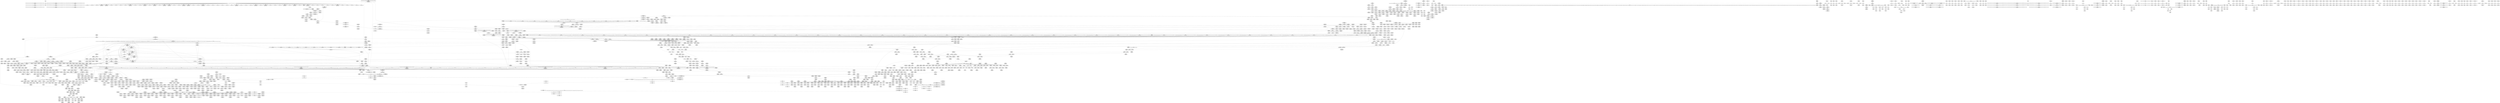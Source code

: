 digraph {
	CE0x8624eb0 [shape=record,shape=Mrecord,label="{CE0x8624eb0|_call_void___llvm_gcov_indirect_counter_increment(i32*___llvm_gcov_global_state_pred,_i64**_getelementptr_inbounds_(_3_x_i64*_,_3_x_i64*_*___llvm_gcda_edge_table,_i64_0,_i64_2)),_!dbg_!38940|security/tomoyo/file.c,813|*SummSource*}"]
	CE0x88951c0 [shape=record,shape=Mrecord,label="{CE0x88951c0|tomoyo_fill_path_info:_conv7|security/tomoyo/util.c,668}"]
	CE0x6067d30 [shape=record,shape=Mrecord,label="{CE0x6067d30|tomoyo_get_mode:_tmp11|security/tomoyo/util.c,982}"]
	CE0x8686cc0 [shape=record,shape=Mrecord,label="{CE0x8686cc0|tomoyo_domain:_tmp2|*SummSink*}"]
	CE0x5ef0890 [shape=record,shape=Mrecord,label="{CE0x5ef0890|_ret_void,_!dbg_!38904|security/tomoyo/common.h,1110}"]
	CE0x85c8ca0 [shape=record,shape=Mrecord,label="{CE0x85c8ca0|tomoyo_const_part_length:_while.end|*SummSink*}"]
	CE0x6c07540 [shape=record,shape=Mrecord,label="{CE0x6c07540|__llvm_gcov_indirect_counter_increment:_tmp|*SummSink*}"]
	CE0x874f670 [shape=record,shape=Mrecord,label="{CE0x874f670|0:_%struct.tomoyo_obj_info*,_16:_%struct.tomoyo_domain_info*,_24:_%struct.tomoyo_path_info*,_40:_i8,_72:_i8,_75:_i8,_76:_i8,_77:_i8,_:_SCMRE_32,33_}"]
	CE0x70ab3c0 [shape=record,shape=Mrecord,label="{CE0x70ab3c0|tomoyo_get_mode:_if.end}"]
	CE0x5dc30a0 [shape=record,shape=Mrecord,label="{CE0x5dc30a0|tomoyo_init_request_info:_tmp3|security/tomoyo/util.c,1004|*SummSource*}"]
	CE0x8882d60 [shape=record,shape=Mrecord,label="{CE0x8882d60|tomoyo_path_perm:_name21|security/tomoyo/file.c,822}"]
	CE0x70a36f0 [shape=record,shape=Mrecord,label="{CE0x70a36f0|tomoyo_path_permission:_tmp11|security/tomoyo/file.c,565|*SummSink*}"]
	CE0x5e17310 [shape=record,shape=Mrecord,label="{CE0x5e17310|tomoyo_path_permission:_tmp17|security/tomoyo/file.c,571}"]
	CE0x6cb5380 [shape=record,shape=Mrecord,label="{CE0x6cb5380|rcu_lock_acquire:_map|Function::rcu_lock_acquire&Arg::map::|*SummSink*}"]
	CE0x6fea440 [shape=record,shape=Mrecord,label="{CE0x6fea440|tomoyo_add_slash:_tmp13|security/tomoyo/file.c,138}"]
	CE0x85c8f40 [shape=record,shape=Mrecord,label="{CE0x85c8f40|tomoyo_const_part_length:_tmp51|security/tomoyo/util.c,651|*SummSource*}"]
	CE0x5f7a4b0 [shape=record,shape=Mrecord,label="{CE0x5f7a4b0|tomoyo_const_part_length:_tmp27|security/tomoyo/util.c,641|*SummSink*}"]
	CE0x6b3b1f0 [shape=record,shape=Mrecord,label="{CE0x6b3b1f0|tomoyo_get_mode:_tmp17|security/tomoyo/util.c,983|*SummSink*}"]
	CE0x86da0e0 [shape=record,shape=Mrecord,label="{CE0x86da0e0|tomoyo_fill_path_info:_name1|security/tomoyo/util.c,663|*SummSource*}"]
	CE0x50e89f0 [shape=record,shape=Mrecord,label="{CE0x50e89f0|tomoyo_get_mode:_if.end9|*SummSink*}"]
	CE0x6c5bba0 [shape=record,shape=Mrecord,label="{CE0x6c5bba0|tomoyo_init_request_info:_tmp4|security/tomoyo/util.c,1004|*SummSink*}"]
	CE0x5218310 [shape=record,shape=Mrecord,label="{CE0x5218310|tomoyo_domain:_bb|*SummSink*}"]
	CE0x52d7390 [shape=record,shape=Mrecord,label="{CE0x52d7390|tomoyo_domain:_if.then|*SummSource*}"]
	CE0x5d38310 [shape=record,shape=Mrecord,label="{CE0x5d38310|tomoyo_fill_path_info:_conv|security/tomoyo/util.c,664}"]
	CE0x50ea2b0 [shape=record,shape=Mrecord,label="{CE0x50ea2b0|tomoyo_path_permission:_tmp3|*LoadInst*|security/tomoyo/file.c,564}"]
	CE0x6dad1d0 [shape=record,shape=Mrecord,label="{CE0x6dad1d0|tomoyo_path_perm:_tmp43|security/tomoyo/file.c,826|*SummSource*}"]
	CE0x5f7a6f0 [shape=record,shape=Mrecord,label="{CE0x5f7a6f0|tomoyo_const_part_length:_tmp28|security/tomoyo/util.c,641}"]
	CE0x70bb9e0 [shape=record,shape=Mrecord,label="{CE0x70bb9e0|tomoyo_const_part_length:_cmp|security/tomoyo/util.c,626|*SummSource*}"]
	CE0x5192480 [shape=record,shape=Mrecord,label="{CE0x5192480|tomoyo_const_part_length:_cmp15|security/tomoyo/util.c,641|*SummSink*}"]
	CE0x5e4de20 [shape=record,shape=Mrecord,label="{CE0x5e4de20|tomoyo_path_perm:_call|security/tomoyo/file.c,797}"]
	CE0x8584e40 [shape=record,shape=Mrecord,label="{CE0x8584e40|tomoyo_fill_path_info:_sub|security/tomoyo/util.c,667}"]
	CE0x6f83d20 [shape=record,shape=Mrecord,label="{CE0x6f83d20|tomoyo_get_mode:_tmp28|security/tomoyo/util.c,988}"]
	CE0x5073150 [shape=record,shape=Mrecord,label="{CE0x5073150|tomoyo_fill_path_info:_tmp8|security/tomoyo/util.c,667}"]
	CE0x6e95780 [shape=record,shape=Mrecord,label="{CE0x6e95780|tomoyo_domain:_do.end|*SummSource*}"]
	CE0x86e18c0 [shape=record,shape=Mrecord,label="{CE0x86e18c0|tomoyo_add_slash:_tmp6|security/tomoyo/file.c,131}"]
	CE0x5da1ba0 [shape=record,shape=Mrecord,label="{CE0x5da1ba0|0:_i8,_array:_GCR_tomoyo_p2mac_internal_constant_11_x_i8_c_00_01_01_01_03_04_06_09_0A_13_15_,_align_1:_elem_6::|security/tomoyo/file.c,797}"]
	CE0x51954e0 [shape=record,shape=Mrecord,label="{CE0x51954e0|tomoyo_get_mode:_conv10|security/tomoyo/util.c,985}"]
	CE0x605a720 [shape=record,shape=Mrecord,label="{CE0x605a720|tomoyo_const_part_length:_incdec.ptr7|security/tomoyo/util.c,631|*SummSink*}"]
	CE0x5ef05e0 [shape=record,shape=Mrecord,label="{CE0x5ef05e0|tomoyo_read_unlock:_idx|Function::tomoyo_read_unlock&Arg::idx::|*SummSource*}"]
	CE0x6ce3500 [shape=record,shape=Mrecord,label="{CE0x6ce3500|tomoyo_fill_path_info:_bb|*SummSource*}"]
	CE0x6d2aab0 [shape=record,shape=Mrecord,label="{CE0x6d2aab0|tomoyo_init_request_info:_tmp9|security/tomoyo/util.c,1006}"]
	CE0x6d8c560 [shape=record,shape=Mrecord,label="{CE0x6d8c560|tomoyo_const_part_length:_tmp40|security/tomoyo/util.c,644}"]
	CE0x711ab00 [shape=record,shape=Mrecord,label="{CE0x711ab00|tomoyo_const_part_length:_tmp49|security/tomoyo/util.c,649|*SummSink*}"]
	CE0x70c9fe0 [shape=record,shape=Mrecord,label="{CE0x70c9fe0|tomoyo_fill_path_info:_entry|*SummSource*}"]
	CE0x6e09800 [shape=record,shape=Mrecord,label="{CE0x6e09800|tomoyo_get_mode:_if.end14}"]
	CE0x8625200 [shape=record,shape=Mrecord,label="{CE0x8625200|tomoyo_path_perm:_tmp13|security/tomoyo/file.c,799|*SummSource*}"]
	CE0x6be47a0 [shape=record,shape=Mrecord,label="{CE0x6be47a0|tomoyo_path_perm:_bb|*SummSource*}"]
	CE0x51582f0 [shape=record,shape=Mrecord,label="{CE0x51582f0|GLOBAL:___llvm_gcov_global_state_pred45|Global_var:__llvm_gcov_global_state_pred45|*SummSink*}"]
	CE0x6f76760 [shape=record,shape=Mrecord,label="{CE0x6f76760|rcu_lock_acquire:_tmp5|include/linux/rcupdate.h,418|*SummSink*}"]
	CE0x5dd0b70 [shape=record,shape=Mrecord,label="{CE0x5dd0b70|tomoyo_fill_path_info:_tmp9|security/tomoyo/util.c,667|*SummSource*}"]
	CE0x5d089f0 [shape=record,shape=Mrecord,label="{CE0x5d089f0|__llvm_gcov_indirect_counter_increment114:_tmp6|*SummSource*}"]
	CE0x70d4860 [shape=record,shape=Mrecord,label="{CE0x70d4860|tomoyo_path_perm:_tmp24|security/tomoyo/file.c,814}"]
	CE0x509acd0 [shape=record,shape=Mrecord,label="{CE0x509acd0|tomoyo_fill_path_info:_hash|security/tomoyo/util.c,669|*SummSource*}"]
	CE0x5e1c0d0 [shape=record,shape=Mrecord,label="{CE0x5e1c0d0|tomoyo_const_part_length:_while.body}"]
	CE0x6e6dce0 [shape=record,shape=Mrecord,label="{CE0x6e6dce0|tomoyo_domain:_tobool1|security/tomoyo/common.h,1205|*SummSource*}"]
	CE0x5e1b950 [shape=record,shape=Mrecord,label="{CE0x5e1b950|tomoyo_fill_path_info:_tmp13|*LoadInst*|security/tomoyo/util.c,668}"]
	CE0x6d910a0 [shape=record,shape=Mrecord,label="{CE0x6d910a0|tomoyo_const_part_length:_tmp44|security/tomoyo/util.c,645}"]
	CE0x6d19f40 [shape=record,shape=Mrecord,label="{CE0x6d19f40|tomoyo_init_request_info:_if.end}"]
	CE0x6d863a0 [shape=record,shape=Mrecord,label="{CE0x6d863a0|tomoyo_domain:_tmp13|security/tomoyo/common.h,1205|*SummSource*}"]
	CE0x86d1700 [shape=record,shape=Mrecord,label="{CE0x86d1700|tomoyo_path_permission:_mode2|security/tomoyo/file.c,565|*SummSink*}"]
	CE0x6d1a130 [shape=record,shape=Mrecord,label="{CE0x6d1a130|tomoyo_get_realpath:_name1|security/tomoyo/file.c,151|*SummSink*}"]
	CE0x7139590 [shape=record,shape=Mrecord,label="{CE0x7139590|tomoyo_read_unlock:_tmp2}"]
	CE0x6f772f0 [shape=record,shape=Mrecord,label="{CE0x6f772f0|rcu_lock_acquire:_bb|*SummSink*}"]
	CE0x7036c60 [shape=record,shape=Mrecord,label="{CE0x7036c60|tomoyo_path_perm:_tmp19|security/tomoyo/file.c,805|*SummSink*}"]
	CE0x524c3a0 [shape=record,shape=Mrecord,label="{CE0x524c3a0|tomoyo_const_part_length:_add|security/tomoyo/util.c,634|*SummSink*}"]
	CE0x882dba0 [shape=record,shape=Mrecord,label="{CE0x882dba0|tomoyo_path_perm:_tmp35|security/tomoyo/file.c,821|*SummSink*}"]
	CE0x50fdd40 [shape=record,shape=Mrecord,label="{CE0x50fdd40|tomoyo_get_mode:_idxprom3|security/tomoyo/util.c,983}"]
	CE0x88eac30 [shape=record,shape=Mrecord,label="{CE0x88eac30|tomoyo_path_perm:_tmp12|security/tomoyo/file.c,799}"]
	CE0x88a37b0 [shape=record,shape=Mrecord,label="{CE0x88a37b0|tomoyo_path_perm:_conv|security/tomoyo/file.c,800|*SummSource*}"]
	CE0x5fb11c0 [shape=record,shape=Mrecord,label="{CE0x5fb11c0|rcu_lock_release:_entry}"]
	CE0x6e05750 [shape=record,shape=Mrecord,label="{CE0x6e05750|_ret_i32_%retval.0,_!dbg_!38973|security/tomoyo/file.c,829|*SummSource*}"]
	CE0x6c5c7b0 [shape=record,shape=Mrecord,label="{CE0x6c5c7b0|tomoyo_path_perm:_buf|security/tomoyo/file.c, 792}"]
	CE0x60444c0 [shape=record,shape=Mrecord,label="{CE0x60444c0|_call_void_tomoyo_fill_path_info(%struct.tomoyo_path_info*_%buf)_#9,_!dbg_!38911|security/tomoyo/file.c,137}"]
	CE0x6f94c10 [shape=record,shape=Mrecord,label="{CE0x6f94c10|tomoyo_init_request_info:_mode|security/tomoyo/util.c,1010|*SummSink*}"]
	CE0x6fb6250 [shape=record,shape=Mrecord,label="{CE0x6fb6250|0:_%struct.tomoyo_obj_info*,_16:_%struct.tomoyo_domain_info*,_24:_%struct.tomoyo_path_info*,_40:_i8,_72:_i8,_75:_i8,_76:_i8,_77:_i8,_:_SCMRE_43,44_}"]
	CE0x8614070 [shape=record,shape=Mrecord,label="{CE0x8614070|rcu_lock_acquire:___here|*SummSource*}"]
	CE0x5e961b0 [shape=record,shape=Mrecord,label="{CE0x5e961b0|_ret_i32_%conv6,_!dbg_!38926|security/tomoyo/util.c,1011|*SummSink*}"]
	CE0x859fb60 [shape=record,shape=Mrecord,label="{CE0x859fb60|tomoyo_path_perm:_if.end6}"]
	CE0x6b8cfd0 [shape=record,shape=Mrecord,label="{CE0x6b8cfd0|0:_i8,_array:_GCRE_tomoyo_index2category_constant_39_x_i8_c_00_00_00_00_00_00_00_00_00_00_00_00_00_00_00_00_00_00_00_00_00_00_00_01_01_01_01_01_01_01_01_01_01_01_01_01_01_01_02_,_align_16:_elem_9::|security/tomoyo/util.c,983}"]
	CE0x875e4b0 [shape=record,shape=Mrecord,label="{CE0x875e4b0|tomoyo_const_part_length:_filename|Function::tomoyo_const_part_length&Arg::filename::|*SummSink*}"]
	CE0x6f04040 [shape=record,shape=Mrecord,label="{CE0x6f04040|tomoyo_get_mode:_arrayidx|security/tomoyo/util.c,981|*SummSink*}"]
	CE0x603b9f0 [shape=record,shape=Mrecord,label="{CE0x603b9f0|tomoyo_get_mode:_tmp10|security/tomoyo/util.c,982|*SummSink*}"]
	CE0x6e11760 [shape=record,shape=Mrecord,label="{CE0x6e11760|tomoyo_fill_path_info:_const_len|security/tomoyo/util.c,666}"]
	CE0x6d8e740 [shape=record,shape=Mrecord,label="{CE0x6d8e740|128:_i8*,_1208:_%struct.file*,_:_CMRE_152,160_|*MultipleSource*|security/tomoyo/common.h,1205|security/tomoyo/common.h,1205}"]
	CE0x5dc2f40 [shape=record,shape=Mrecord,label="{CE0x5dc2f40|tomoyo_init_request_info:_tmp3|security/tomoyo/util.c,1004}"]
	CE0x6c4fcd0 [shape=record,shape=Mrecord,label="{CE0x6c4fcd0|tomoyo_add_slash:_bb}"]
	CE0x7173680 [shape=record,shape=Mrecord,label="{CE0x7173680|0:_i8,_array:_GCRE_tomoyo_index2category_constant_39_x_i8_c_00_00_00_00_00_00_00_00_00_00_00_00_00_00_00_00_00_00_00_00_00_00_00_01_01_01_01_01_01_01_01_01_01_01_01_01_01_01_02_,_align_16:_elem_13::|security/tomoyo/util.c,983}"]
	CE0x5191cd0 [shape=record,shape=Mrecord,label="{CE0x5191cd0|tomoyo_const_part_length:_sw.bb|*SummSource*}"]
	CE0x5d9da50 [shape=record,shape=Mrecord,label="{CE0x5d9da50|tomoyo_init_request_info:_domain|Function::tomoyo_init_request_info&Arg::domain::|*SummSink*}"]
	CE0x859dac0 [shape=record,shape=Mrecord,label="{CE0x859dac0|tomoyo_path_perm:_sw.bb9|*SummSource*}"]
	CE0x88f16a0 [shape=record,shape=Mrecord,label="{CE0x88f16a0|tomoyo_const_part_length:_add29|security/tomoyo/util.c,646|*SummSink*}"]
	CE0x70e3fb0 [shape=record,shape=Mrecord,label="{CE0x70e3fb0|tomoyo_get_mode:_add|security/tomoyo/util.c,984}"]
	CE0x522a7c0 [shape=record,shape=Mrecord,label="{CE0x522a7c0|tomoyo_path_permission:_type|security/tomoyo/file.c,563}"]
	CE0x6f716b0 [shape=record,shape=Mrecord,label="{CE0x6f716b0|tomoyo_init_request_info:_profile3|security/tomoyo/util.c,1008|*SummSource*}"]
	CE0x4f991f0 [shape=record,shape=Mrecord,label="{CE0x4f991f0|tomoyo_path_perm:_tmp5|security/tomoyo/file.c,789|*SummSink*}"]
	CE0x8717ee0 [shape=record,shape=Mrecord,label="{CE0x8717ee0|tomoyo_domain:_tmp6|security/tomoyo/common.h,1205|*SummSink*}"]
	CE0x6c3a900 [shape=record,shape=Mrecord,label="{CE0x6c3a900|tomoyo_get_realpath:_tmp8|security/tomoyo/file.c,152|*SummSink*}"]
	CE0x5eb5c60 [shape=record,shape=Mrecord,label="{CE0x5eb5c60|128:_i8*,_1208:_%struct.file*,_:_CMRE_25,26_}"]
	CE0x86d3fd0 [shape=record,shape=Mrecord,label="{CE0x86d3fd0|tomoyo_path_perm:_name|security/tomoyo/file.c,802|*SummSource*}"]
	CE0x6c07470 [shape=record,shape=Mrecord,label="{CE0x6c07470|__llvm_gcov_indirect_counter_increment:_tmp|*SummSource*}"]
	CE0x6b9adb0 [shape=record,shape=Mrecord,label="{CE0x6b9adb0|0:_i8,_array:_GCRE_tomoyo_index2category_constant_39_x_i8_c_00_00_00_00_00_00_00_00_00_00_00_00_00_00_00_00_00_00_00_00_00_00_00_01_01_01_01_01_01_01_01_01_01_01_01_01_01_01_02_,_align_16:_elem_35::|security/tomoyo/util.c,983}"]
	CE0x8686900 [shape=record,shape=Mrecord,label="{CE0x8686900|srcu_read_lock:_call|include/linux/srcu.h,220|*SummSource*}"]
	CE0x6bcb1e0 [shape=record,shape=Mrecord,label="{CE0x6bcb1e0|128:_i8*,_1208:_%struct.file*,_:_CMRE_46,47_}"]
	CE0x710e240 [shape=record,shape=Mrecord,label="{CE0x710e240|tomoyo_get_realpath:_tmp7|security/tomoyo/file.c,152}"]
	CE0x6d85f10 [shape=record,shape=Mrecord,label="{CE0x6d85f10|tomoyo_domain:_tmp14|security/tomoyo/common.h,1205}"]
	CE0x6bbc720 [shape=record,shape=Mrecord,label="{CE0x6bbc720|tomoyo_read_lock:_bb}"]
	CE0x6cc0130 [shape=record,shape=Mrecord,label="{CE0x6cc0130|tomoyo_init_request_info:_tmp6|security/tomoyo/util.c,1004|*SummSink*}"]
	CE0x5179330 [shape=record,shape=Mrecord,label="{CE0x5179330|tomoyo_get_mode:_conv5|security/tomoyo/util.c,983|*SummSource*}"]
	CE0x6d90070 [shape=record,shape=Mrecord,label="{CE0x6d90070|tomoyo_const_part_length:_tmp42|security/tomoyo/util.c,644|*SummSource*}"]
	CE0x6044710 [shape=record,shape=Mrecord,label="{CE0x6044710|_ret_void,_!dbg_!38929|security/tomoyo/util.c,670}"]
	CE0x6bcb320 [shape=record,shape=Mrecord,label="{CE0x6bcb320|128:_i8*,_1208:_%struct.file*,_:_CMRE_47,48_}"]
	CE0x6c0fd90 [shape=record,shape=Mrecord,label="{CE0x6c0fd90|srcu_read_lock:_sp|Function::srcu_read_lock&Arg::sp::}"]
	CE0x8571380 [shape=record,shape=Mrecord,label="{CE0x8571380|COLLAPSED:_GCMRE___llvm_gcov_ctr21_internal_global_2_x_i64_zeroinitializer:_elem_0:default:}"]
	CE0x7054db0 [shape=record,shape=Mrecord,label="{CE0x7054db0|tomoyo_get_realpath:_buf|Function::tomoyo_get_realpath&Arg::buf::|*SummSource*}"]
	CE0x6da8160 [shape=record,shape=Mrecord,label="{CE0x6da8160|tomoyo_fill_path_info:_const_len|security/tomoyo/util.c,666|*SummSource*}"]
	CE0x5f3fb70 [shape=record,shape=Mrecord,label="{CE0x5f3fb70|128:_i8*,_1208:_%struct.file*,_:_CMRE_40,41_}"]
	CE0x50e8bb0 [shape=record,shape=Mrecord,label="{CE0x50e8bb0|tomoyo_get_mode:_conv10|security/tomoyo/util.c,985}"]
	CE0x88da400 [shape=record,shape=Mrecord,label="{CE0x88da400|tomoyo_fill_path_info:_is_patterned|security/tomoyo/util.c,668|*SummSource*}"]
	CE0x5141270 [shape=record,shape=Mrecord,label="{CE0x5141270|__llvm_gcov_indirect_counter_increment114:_tmp5|*SummSink*}"]
	CE0x5e0b200 [shape=record,shape=Mrecord,label="{CE0x5e0b200|tomoyo_audit_path_log:_call|security/tomoyo/file.c,167}"]
	CE0x8657fe0 [shape=record,shape=Mrecord,label="{CE0x8657fe0|tomoyo_add_slash:_return|*SummSource*}"]
	CE0x712d9e0 [shape=record,shape=Mrecord,label="{CE0x712d9e0|srcu_read_unlock:_bb|*SummSource*}"]
	CE0x6bd6fd0 [shape=record,shape=Mrecord,label="{CE0x6bd6fd0|tomoyo_init_request_info:_tmp4|security/tomoyo/util.c,1004}"]
	CE0x5d923b0 [shape=record,shape=Mrecord,label="{CE0x5d923b0|tomoyo_path_perm:_arrayidx|security/tomoyo/file.c,797}"]
	CE0x60910e0 [shape=record,shape=Mrecord,label="{CE0x60910e0|__llvm_gcov_indirect_counter_increment:_tmp5|*SummSource*}"]
	CE0x5179140 [shape=record,shape=Mrecord,label="{CE0x5179140|tomoyo_get_mode:_if.end9|*SummSource*}"]
	CE0x5fc3b90 [shape=record,shape=Mrecord,label="{CE0x5fc3b90|tomoyo_audit_path_log:_param1|security/tomoyo/file.c,169|*SummSink*}"]
	CE0x5d93b20 [shape=record,shape=Mrecord,label="{CE0x5d93b20|tomoyo_domain:_entry|*SummSource*}"]
	CE0x6e95490 [shape=record,shape=Mrecord,label="{CE0x6e95490|tomoyo_domain:_tmp19|security/tomoyo/common.h,1205|*SummSink*}"]
	CE0x6046500 [shape=record,shape=Mrecord,label="{CE0x6046500|tomoyo_get_mode:_tmp12|security/tomoyo/util.c,982}"]
	CE0x6dad070 [shape=record,shape=Mrecord,label="{CE0x6dad070|tomoyo_path_perm:_tmp43|security/tomoyo/file.c,826}"]
	CE0x5117720 [shape=record,shape=Mrecord,label="{CE0x5117720|_call_void___llvm_gcov_indirect_counter_increment114(i32*___llvm_gcov_global_state_pred45,_i64**_getelementptr_inbounds_(_3_x_i64*_,_3_x_i64*_*___llvm_gcda_edge_table44,_i64_0,_i64_2)),_!dbg_!38930|security/tomoyo/util.c,640}"]
	CE0x88d9bd0 [shape=record,shape=Mrecord,label="{CE0x88d9bd0|tomoyo_fill_path_info:_conv7|security/tomoyo/util.c,668|*SummSource*}"]
	CE0x5d88d70 [shape=record,shape=Mrecord,label="{CE0x5d88d70|0:_i8,_array:_GCRE_tomoyo_index2category_constant_39_x_i8_c_00_00_00_00_00_00_00_00_00_00_00_00_00_00_00_00_00_00_00_00_00_00_00_01_01_01_01_01_01_01_01_01_01_01_01_01_01_01_02_,_align_16:_elem_12::|security/tomoyo/util.c,983}"]
	CE0x6d2f2d0 [shape=record,shape=Mrecord,label="{CE0x6d2f2d0|tomoyo_domain:_tmp10|security/tomoyo/common.h,1205}"]
	CE0x5f3f3f0 [shape=record,shape=Mrecord,label="{CE0x5f3f3f0|128:_i8*,_1208:_%struct.file*,_:_CMRE_34,35_}"]
	CE0x5dc3760 [shape=record,shape=Mrecord,label="{CE0x5dc3760|tomoyo_path_perm:_obj|security/tomoyo/file.c, 788|*SummSource*}"]
	CE0x6d10860 [shape=record,shape=Mrecord,label="{CE0x6d10860|tomoyo_init_request_info:_if.then|*SummSource*}"]
	CE0x85d8be0 [shape=record,shape=Mrecord,label="{CE0x85d8be0|0:_%struct.tomoyo_obj_info*,_16:_%struct.tomoyo_domain_info*,_24:_%struct.tomoyo_path_info*,_40:_i8,_72:_i8,_75:_i8,_76:_i8,_77:_i8,_:_SCMRE_75,76_|*MultipleSource*|security/tomoyo/file.c, 787|security/tomoyo/file.c,787|Function::tomoyo_init_request_info&Arg::r::|security/tomoyo/file.c,800}"]
	CE0x6be44d0 [shape=record,shape=Mrecord,label="{CE0x6be44d0|tomoyo_get_realpath:_call|security/tomoyo/file.c,150|*SummSource*}"]
	CE0x8612ef0 [shape=record,shape=Mrecord,label="{CE0x8612ef0|tomoyo_fill_path_info:_tmp12|security/tomoyo/util.c,667|*SummSink*}"]
	CE0x50b5b00 [shape=record,shape=Mrecord,label="{CE0x50b5b00|tomoyo_domain:_tmp20|security/tomoyo/common.h,1205|*SummSink*}"]
	CE0x5203660 [shape=record,shape=Mrecord,label="{CE0x5203660|_call_void_srcu_read_unlock(%struct.srcu_struct*_tomoyo_ss,_i32_%idx)_#9,_!dbg_!38903|security/tomoyo/common.h,1109|*SummSink*}"]
	CE0x6c5d8e0 [shape=record,shape=Mrecord,label="{CE0x6c5d8e0|tomoyo_const_part_length:_entry|*SummSource*}"]
	CE0x8717fc0 [shape=record,shape=Mrecord,label="{CE0x8717fc0|tomoyo_path_permission:_param|security/tomoyo/file.c,568}"]
	CE0x8616180 [shape=record,shape=Mrecord,label="{CE0x8616180|tomoyo_domain:_tmp21|security/tomoyo/common.h,1205}"]
	CE0x6d052a0 [shape=record,shape=Mrecord,label="{CE0x6d052a0|128:_i8*,_1208:_%struct.file*,_:_CMRE_112,120_|*MultipleSource*|security/tomoyo/common.h,1205|security/tomoyo/common.h,1205}"]
	CE0x6c3a5f0 [shape=record,shape=Mrecord,label="{CE0x6c3a5f0|tomoyo_get_realpath:_tmp8|security/tomoyo/file.c,152}"]
	CE0x70e4240 [shape=record,shape=Mrecord,label="{CE0x70e4240|tomoyo_const_part_length:_conv14|security/tomoyo/util.c,641|*SummSink*}"]
	CE0x7083f70 [shape=record,shape=Mrecord,label="{CE0x7083f70|tomoyo_fill_path_info:_call|security/tomoyo/util.c,664}"]
	CE0x6d1a4c0 [shape=record,shape=Mrecord,label="{CE0x6d1a4c0|tomoyo_path_perm:_tmp2|security/tomoyo/file.c,787|*SummSource*}"]
	CE0x5e1bba0 [shape=record,shape=Mrecord,label="{CE0x5e1bba0|tomoyo_fill_path_info:_conv7|security/tomoyo/util.c,668}"]
	CE0x6de1580 [shape=record,shape=Mrecord,label="{CE0x6de1580|tomoyo_path_perm:_retval.0|*SummSink*}"]
	CE0x6b33ca0 [shape=record,shape=Mrecord,label="{CE0x6b33ca0|tomoyo_fill_path_info:_tmp1}"]
	CE0x6046020 [shape=record,shape=Mrecord,label="{CE0x6046020|tomoyo_fill_path_info:_is_patterned|security/tomoyo/util.c,668}"]
	CE0x8613180 [shape=record,shape=Mrecord,label="{CE0x8613180|tomoyo_fill_path_info:_is_dir|security/tomoyo/util.c,667}"]
	CE0x6f508a0 [shape=record,shape=Mrecord,label="{CE0x6f508a0|tomoyo_domain:_tmp16|security/tomoyo/common.h,1205}"]
	CE0x50740a0 [shape=record,shape=Mrecord,label="{CE0x50740a0|0:_i8,_array:_GCRE_tomoyo_index2category_constant_39_x_i8_c_00_00_00_00_00_00_00_00_00_00_00_00_00_00_00_00_00_00_00_00_00_00_00_01_01_01_01_01_01_01_01_01_01_01_01_01_01_01_02_,_align_16:_elem_38::|security/tomoyo/util.c,983}"]
	CE0x88f1430 [shape=record,shape=Mrecord,label="{CE0x88f1430|tomoyo_const_part_length:_add29|security/tomoyo/util.c,646}"]
	CE0x70dbba0 [shape=record,shape=Mrecord,label="{CE0x70dbba0|tomoyo_path_perm:_tmp28|security/tomoyo/file.c,815|*SummSource*}"]
	CE0x86f1f90 [shape=record,shape=Mrecord,label="{CE0x86f1f90|tomoyo_get_mode:_idxprom|security/tomoyo/util.c,981}"]
	CE0x8603400 [shape=record,shape=Mrecord,label="{CE0x8603400|tomoyo_path_perm:_tmp14|security/tomoyo/file.c,800}"]
	CE0x86137b0 [shape=record,shape=Mrecord,label="{CE0x86137b0|tomoyo_fill_path_info:_frombool|security/tomoyo/util.c,667}"]
	CE0x5ed99a0 [shape=record,shape=Mrecord,label="{CE0x5ed99a0|tomoyo_domain:_land.lhs.true|*SummSink*}"]
	CE0x71cc320 [shape=record,shape=Mrecord,label="{CE0x71cc320|tomoyo_get_realpath:_tmp6|security/tomoyo/file.c,151}"]
	CE0x6c0fc50 [shape=record,shape=Mrecord,label="{CE0x6c0fc50|GLOBAL:_tomoyo_ss|Global_var:tomoyo_ss|*SummSink*}"]
	CE0x6bd6be0 [shape=record,shape=Mrecord,label="{CE0x6bd6be0|tomoyo_get_realpath:_tmp4|security/tomoyo/file.c,151|*SummSink*}"]
	CE0x710e2b0 [shape=record,shape=Mrecord,label="{CE0x710e2b0|tomoyo_get_realpath:_tmp7|security/tomoyo/file.c,152|*SummSource*}"]
	CE0x86139c0 [shape=record,shape=Mrecord,label="{CE0x86139c0|tomoyo_fill_path_info:_frombool|security/tomoyo/util.c,667|*SummSink*}"]
	CE0x508d820 [shape=record,shape=Mrecord,label="{CE0x508d820|tomoyo_get_mode:_tmp19|security/tomoyo/util.c,985}"]
	CE0x6edaf50 [shape=record,shape=Mrecord,label="{CE0x6edaf50|tomoyo_get_mode:_index|Function::tomoyo_get_mode&Arg::index::|*SummSink*}"]
	CE0x7bda150 [shape=record,shape=Mrecord,label="{CE0x7bda150|tomoyo_const_part_length:_if.then5}"]
	CE0x51f2380 [shape=record,shape=Mrecord,label="{CE0x51f2380|tomoyo_path_permission:_param|security/tomoyo/file.c,568|*SummSink*}"]
	CE0x887a8d0 [shape=record,shape=Mrecord,label="{CE0x887a8d0|0:_i8,_array:_GCRE_tomoyo_index2category_constant_39_x_i8_c_00_00_00_00_00_00_00_00_00_00_00_00_00_00_00_00_00_00_00_00_00_00_00_01_01_01_01_01_01_01_01_01_01_01_01_01_01_01_02_,_align_16:_elem_21::|security/tomoyo/util.c,983}"]
	CE0x6c07160 [shape=record,shape=Mrecord,label="{CE0x6c07160|tomoyo_init_request_info:_call|security/tomoyo/util.c,1005|*SummSource*}"]
	CE0x86b98c0 [shape=record,shape=Mrecord,label="{CE0x86b98c0|tomoyo_add_slash:_tmp9|security/tomoyo/file.c,136|*SummSink*}"]
	CE0x86580a0 [shape=record,shape=Mrecord,label="{CE0x86580a0|tomoyo_add_slash:_return|*SummSink*}"]
	CE0x70bbd10 [shape=record,shape=Mrecord,label="{CE0x70bbd10|tomoyo_fill_path_info:_tobool|security/tomoyo/util.c,667}"]
	CE0x6cb1350 [shape=record,shape=Mrecord,label="{CE0x6cb1350|tomoyo_path_perm:_tmp33|security/tomoyo/file.c,821}"]
	CE0x6d851c0 [shape=record,shape=Mrecord,label="{CE0x6d851c0|tomoyo_const_part_length:_conv24|security/tomoyo/util.c,644}"]
	CE0x5ef0cb0 [shape=record,shape=Mrecord,label="{CE0x5ef0cb0|_call_void_tomoyo_read_unlock(i32_%call3)_#9,_!dbg_!38965|security/tomoyo/file.c,825|*SummSource*}"]
	CE0x6c4a2c0 [shape=record,shape=Mrecord,label="{CE0x6c4a2c0|tomoyo_fill_path_info:_cmp|security/tomoyo/util.c,667|*SummSource*}"]
	CE0x6fd82d0 [shape=record,shape=Mrecord,label="{CE0x6fd82d0|tomoyo_init_request_info:_tmp12|security/tomoyo/util.c,1010}"]
	CE0x6f2b300 [shape=record,shape=Mrecord,label="{CE0x6f2b300|tomoyo_get_mode:_conv15|security/tomoyo/util.c,987}"]
	CE0x71cbb00 [shape=record,shape=Mrecord,label="{CE0x71cbb00|tomoyo_get_realpath:_tmp|*SummSink*}"]
	CE0x712dbe0 [shape=record,shape=Mrecord,label="{CE0x712dbe0|srcu_read_unlock:_tmp3}"]
	CE0x6cf5250 [shape=record,shape=Mrecord,label="{CE0x6cf5250|tomoyo_path_permission:_tmp23|security/tomoyo/file.c,574|*SummSink*}"]
	CE0x6d76cc0 [shape=record,shape=Mrecord,label="{CE0x6d76cc0|tomoyo_const_part_length:_cmp3|security/tomoyo/util.c,627}"]
	CE0x6d49040 [shape=record,shape=Mrecord,label="{CE0x6d49040|tomoyo_audit_path_log:_operation|security/tomoyo/file.c,168}"]
	CE0x5ee2560 [shape=record,shape=Mrecord,label="{CE0x5ee2560|tomoyo_path_perm:_call3|security/tomoyo/file.c,803|*SummSource*}"]
	CE0x6e94ab0 [shape=record,shape=Mrecord,label="{CE0x6e94ab0|tomoyo_domain:_tmp19|security/tomoyo/common.h,1205|*SummSource*}"]
	CE0x6cb5050 [shape=record,shape=Mrecord,label="{CE0x6cb5050|_ret_void,_!dbg_!38908|include/linux/rcupdate.h,419|*SummSink*}"]
	CE0x6cd1b80 [shape=record,shape=Mrecord,label="{CE0x6cd1b80|tomoyo_init_request_info:_tmp2|security/tomoyo/util.c,1003|*SummSource*}"]
	CE0x88fc0a0 [shape=record,shape=Mrecord,label="{CE0x88fc0a0|tomoyo_path_perm:_tmp6|security/tomoyo/file.c,789|*SummSource*}"]
	CE0x7bc7210 [shape=record,shape=Mrecord,label="{CE0x7bc7210|srcu_read_unlock:_tmp2|*SummSource*}"]
	CE0x7046170 [shape=record,shape=Mrecord,label="{CE0x7046170|tomoyo_domain:_tmp1|*SummSink*}"]
	CE0x7bd03d0 [shape=record,shape=Mrecord,label="{CE0x7bd03d0|tomoyo_fill_path_info:_name1|security/tomoyo/util.c,663}"]
	CE0x6f837b0 [shape=record,shape=Mrecord,label="{CE0x6f837b0|tomoyo_fill_path_info:_tmp12|security/tomoyo/util.c,667}"]
	CE0x71dd640 [shape=record,shape=Mrecord,label="{CE0x71dd640|tomoyo_get_realpath:_return}"]
	CE0x6f2a9c0 [shape=record,shape=Mrecord,label="{CE0x6f2a9c0|tomoyo_get_mode:_and|security/tomoyo/util.c,987|*SummSink*}"]
	CE0x50fd6f0 [shape=record,shape=Mrecord,label="{CE0x50fd6f0|tomoyo_get_mode:_if.then2}"]
	CE0x6f4f910 [shape=record,shape=Mrecord,label="{CE0x6f4f910|rcu_lock_acquire:_tmp6|*SummSink*}"]
	CE0x5d93d30 [shape=record,shape=Mrecord,label="{CE0x5d93d30|_ret_%struct.tomoyo_domain_info*_%tmp23,_!dbg_!38929|security/tomoyo/common.h,1205}"]
	CE0x6071840 [shape=record,shape=Mrecord,label="{CE0x6071840|tomoyo_add_slash:_if.end}"]
	CE0x85c8790 [shape=record,shape=Mrecord,label="{CE0x85c8790|tomoyo_const_part_length:_while.end|*SummSource*}"]
	CE0x5e9f460 [shape=record,shape=Mrecord,label="{CE0x5e9f460|tomoyo_domain:_tobool|security/tomoyo/common.h,1205}"]
	CE0x5e5ba50 [shape=record,shape=Mrecord,label="{CE0x5e5ba50|tomoyo_path_perm:_tmp5|security/tomoyo/file.c,789}"]
	CE0x6b35570 [shape=record,shape=Mrecord,label="{CE0x6b35570|0:_i8,_array:_GCRE_tomoyo_index2category_constant_39_x_i8_c_00_00_00_00_00_00_00_00_00_00_00_00_00_00_00_00_00_00_00_00_00_00_00_01_01_01_01_01_01_01_01_01_01_01_01_01_01_01_02_,_align_16:_elem_16::|security/tomoyo/util.c,983}"]
	CE0x52314e0 [shape=record,shape=Mrecord,label="{CE0x52314e0|tomoyo_path_permission:_type1|security/tomoyo/file.c,564|*SummSink*}"]
	CE0x6f769d0 [shape=record,shape=Mrecord,label="{CE0x6f769d0|rcu_lock_acquire:_tmp5|include/linux/rcupdate.h,418|*SummSource*}"]
	CE0x5e056c0 [shape=record,shape=Mrecord,label="{CE0x5e056c0|tomoyo_path_perm:_entry|*SummSource*}"]
	CE0x86141f0 [shape=record,shape=Mrecord,label="{CE0x86141f0|rcu_lock_acquire:___here|*SummSink*}"]
	CE0x52a1a90 [shape=record,shape=Mrecord,label="{CE0x52a1a90|tomoyo_const_part_length:_incdec.ptr10|security/tomoyo/util.c,640}"]
	CE0x50fde00 [shape=record,shape=Mrecord,label="{CE0x50fde00|tomoyo_get_mode:_idxprom3|security/tomoyo/util.c,983|*SummSource*}"]
	"CONST[source:2(external),value:2(dynamic)][purpose:{subject}]"
	CE0x50ea720 [shape=record,shape=Mrecord,label="{CE0x50ea720|_call_void_srcu_read_unlock(%struct.srcu_struct*_tomoyo_ss,_i32_%idx)_#9,_!dbg_!38903|security/tomoyo/common.h,1109}"]
	CE0x7159520 [shape=record,shape=Mrecord,label="{CE0x7159520|tomoyo_path_perm:_tmp17|security/tomoyo/file.c,804|*SummSource*}"]
	CE0x6d8e1a0 [shape=record,shape=Mrecord,label="{CE0x6d8e1a0|128:_i8*,_1208:_%struct.file*,_:_CMRE_128,136_|*MultipleSource*|security/tomoyo/common.h,1205|security/tomoyo/common.h,1205}"]
	CE0x6d90730 [shape=record,shape=Mrecord,label="{CE0x6d90730|tomoyo_const_part_length:_tmp43|security/tomoyo/util.c,644|*SummSink*}"]
	CE0x6c5c200 [shape=record,shape=Mrecord,label="{CE0x6c5c200|GLOBAL:_tomoyo_ss|Global_var:tomoyo_ss|*SummSource*}"]
	CE0x50bd3f0 [shape=record,shape=Mrecord,label="{CE0x50bd3f0|tomoyo_fill_path_info:_is_patterned|security/tomoyo/util.c,668|*SummSink*}"]
	CE0x50fdf90 [shape=record,shape=Mrecord,label="{CE0x50fdf90|tomoyo_get_mode:_idxprom3|security/tomoyo/util.c,983|*SummSink*}"]
	CE0x6bcaf60 [shape=record,shape=Mrecord,label="{CE0x6bcaf60|128:_i8*,_1208:_%struct.file*,_:_CMRE_44,45_}"]
	CE0x70e47e0 [shape=record,shape=Mrecord,label="{CE0x70e47e0|tomoyo_const_part_length:_cmp15|security/tomoyo/util.c,641}"]
	CE0x70e3d20 [shape=record,shape=Mrecord,label="{CE0x70e3d20|tomoyo_const_part_length:_tmp4|security/tomoyo/util.c,624|*SummSink*}"]
	CE0x5266cf0 [shape=record,shape=Mrecord,label="{CE0x5266cf0|srcu_read_lock:_tmp3|*SummSource*}"]
	CE0x6cde350 [shape=record,shape=Mrecord,label="{CE0x6cde350|tomoyo_path_perm:_buf|security/tomoyo/file.c, 792|*SummSink*}"]
	CE0x8668740 [shape=record,shape=Mrecord,label="{CE0x8668740|_ret_i32_%retval.0,_!dbg_!38942|security/tomoyo/file.c,575|*SummSource*}"]
	CE0x6df16b0 [shape=record,shape=Mrecord,label="{CE0x6df16b0|tomoyo_path_perm:_tmp51|security/tomoyo/file.c,829}"]
	CE0x7126420 [shape=record,shape=Mrecord,label="{CE0x7126420|tomoyo_get_mode:_return|*SummSink*}"]
	CE0x71c8de0 [shape=record,shape=Mrecord,label="{CE0x71c8de0|%struct.task_struct*_(%struct.task_struct**)*_asm_movq_%gs:$_1:P_,$0_,_r,im,_dirflag_,_fpsr_,_flags_|*SummSource*}"]
	CE0x7036a00 [shape=record,shape=Mrecord,label="{CE0x7036a00|tomoyo_path_perm:_tmp19|security/tomoyo/file.c,805}"]
	CE0x868e540 [shape=record,shape=Mrecord,label="{CE0x868e540|tomoyo_fill_path_info:_tmp|*SummSource*}"]
	CE0x5f7a820 [shape=record,shape=Mrecord,label="{CE0x5f7a820|tomoyo_const_part_length:_tmp28|security/tomoyo/util.c,641|*SummSource*}"]
	CE0x86f1af0 [shape=record,shape=Mrecord,label="{CE0x86f1af0|tomoyo_const_part_length:_incdec.ptr|security/tomoyo/util.c,626}"]
	CE0x859d460 [shape=record,shape=Mrecord,label="{CE0x859d460|_ret_void|*SummSink*}"]
	CE0x6cddbc0 [shape=record,shape=Mrecord,label="{CE0x6cddbc0|tomoyo_init_request_info:_bb|*SummSink*}"]
	CE0x5eda2f0 [shape=record,shape=Mrecord,label="{CE0x5eda2f0|tomoyo_path_permission:_if.end|*SummSource*}"]
	CE0x6e11f00 [shape=record,shape=Mrecord,label="{CE0x6e11f00|tomoyo_fill_path_info:_call|security/tomoyo/util.c,664}"]
	CE0x6ceef20 [shape=record,shape=Mrecord,label="{CE0x6ceef20|tomoyo_path_permission:_tmp22|security/tomoyo/file.c,574|*SummSource*}"]
	CE0x712dc50 [shape=record,shape=Mrecord,label="{CE0x712dc50|srcu_read_unlock:_tmp3|*SummSource*}"]
	CE0x6e45010 [shape=record,shape=Mrecord,label="{CE0x6e45010|tomoyo_path_perm:_if.then|*SummSink*}"]
	CE0x6e44950 [shape=record,shape=Mrecord,label="{CE0x6e44950|GLOBAL:___llvm_gcov_ctr11|Global_var:__llvm_gcov_ctr11|*SummSink*}"]
	CE0x6f87530 [shape=record,shape=Mrecord,label="{CE0x6f87530|tomoyo_audit_path_log:_tmp5|security/tomoyo/file.c,167}"]
	CE0x6d10e50 [shape=record,shape=Mrecord,label="{CE0x6d10e50|tomoyo_path_permission:_tmp6|*LoadInst*|security/tomoyo/file.c,564|*SummSink*}"]
	CE0x6046290 [shape=record,shape=Mrecord,label="{CE0x6046290|tomoyo_get_mode:_tmp11|security/tomoyo/util.c,982|*SummSink*}"]
	CE0x6f77120 [shape=record,shape=Mrecord,label="{CE0x6f77120|rcu_lock_acquire:_bb}"]
	CE0x6d5ac40 [shape=record,shape=Mrecord,label="{CE0x6d5ac40|tomoyo_const_part_length:_tmp37|security/tomoyo/util.c,644|*SummSource*}"]
	CE0x5eb6160 [shape=record,shape=Mrecord,label="{CE0x5eb6160|128:_i8*,_1208:_%struct.file*,_:_CMRE_29,30_}"]
	CE0x605a530 [shape=record,shape=Mrecord,label="{CE0x605a530|tomoyo_const_part_length:_incdec.ptr7|security/tomoyo/util.c,631}"]
	CE0x8894e10 [shape=record,shape=Mrecord,label="{CE0x8894e10|tomoyo_const_part_length:_conv|security/tomoyo/util.c,626|*SummSource*}"]
	CE0x8585410 [shape=record,shape=Mrecord,label="{CE0x8585410|tomoyo_get_mode:_tmp16|security/tomoyo/util.c,983|*SummSink*}"]
	CE0x6d76d30 [shape=record,shape=Mrecord,label="{CE0x6d76d30|tomoyo_const_part_length:_cmp3|security/tomoyo/util.c,627|*SummSource*}"]
	CE0x6068890 [shape=record,shape=Mrecord,label="{CE0x6068890|__llvm_gcov_indirect_counter_increment114:_entry|*SummSource*}"]
	CE0x8607530 [shape=record,shape=Mrecord,label="{CE0x8607530|get_current:_tmp|*SummSource*}"]
	CE0x7126330 [shape=record,shape=Mrecord,label="{CE0x7126330|tomoyo_get_mode:_return|*SummSource*}"]
	CE0x5e94220 [shape=record,shape=Mrecord,label="{CE0x5e94220|tomoyo_read_unlock:_tmp}"]
	CE0x8624da0 [shape=record,shape=Mrecord,label="{CE0x8624da0|_call_void_tomoyo_add_slash(%struct.tomoyo_path_info*_%buf)_#9,_!dbg_!38937|security/tomoyo/file.c,810|*SummSink*}"]
	CE0x5191950 [shape=record,shape=Mrecord,label="{CE0x5191950|tomoyo_get_mode:_arrayidx4|security/tomoyo/util.c,983}"]
	CE0x7bc6de0 [shape=record,shape=Mrecord,label="{CE0x7bc6de0|tomoyo_const_part_length:_tmp36|security/tomoyo/util.c,644|*SummSink*}"]
	CE0x7182410 [shape=record,shape=Mrecord,label="{CE0x7182410|tomoyo_path_permission:_param_type|security/tomoyo/file.c,567|*SummSource*}"]
	CE0x70ca2d0 [shape=record,shape=Mrecord,label="{CE0x70ca2d0|tomoyo_fill_path_info:_ptr|Function::tomoyo_fill_path_info&Arg::ptr::}"]
	CE0x701dd50 [shape=record,shape=Mrecord,label="{CE0x701dd50|tomoyo_fill_path_info:_tobool|security/tomoyo/util.c,667}"]
	CE0x5ec9100 [shape=record,shape=Mrecord,label="{CE0x5ec9100|tomoyo_domain:_do.body}"]
	CE0x7bd00e0 [shape=record,shape=Mrecord,label="{CE0x7bd00e0|tomoyo_const_part_length:_tmp21|security/tomoyo/util.c,631}"]
	CE0x52a1300 [shape=record,shape=Mrecord,label="{CE0x52a1300|tomoyo_const_part_length:_tmp18|security/tomoyo/util.c,627|*SummSource*}"]
	CE0x86d8330 [shape=record,shape=Mrecord,label="{CE0x86d8330|tomoyo_get_mode:_tmp6|security/tomoyo/util.c,978|*SummSink*}"]
	CE0x7047190 [shape=record,shape=Mrecord,label="{CE0x7047190|COLLAPSED:_GCMRE_.str2_private_unnamed_addr_constant_2_x_i8_c_/_00_,_align_1:_elem_0:default:}"]
	CE0x50ea460 [shape=record,shape=Mrecord,label="{CE0x50ea460|_ret_void,_!dbg_!38907|include/linux/srcu.h,238}"]
	CE0x53d93a0 [shape=record,shape=Mrecord,label="{CE0x53d93a0|tomoyo_read_unlock:_entry|*SummSink*}"]
	CE0x5fb8390 [shape=record,shape=Mrecord,label="{CE0x5fb8390|tomoyo_path_perm:_tmp8|security/tomoyo/file.c,797}"]
	CE0x6c070f0 [shape=record,shape=Mrecord,label="{CE0x6c070f0|tomoyo_init_request_info:_call|security/tomoyo/util.c,1005|*SummSink*}"]
	CE0x50bde00 [shape=record,shape=Mrecord,label="{CE0x50bde00|tomoyo_fill_path_info:_call11|security/tomoyo/util.c,669}"]
	CE0x5e9fb80 [shape=record,shape=Mrecord,label="{CE0x5e9fb80|tomoyo_path_permission:_do.body|*SummSource*}"]
	CE0x8879fd0 [shape=record,shape=Mrecord,label="{CE0x8879fd0|tomoyo_get_mode:_if.then}"]
	CE0x6c3e1f0 [shape=record,shape=Mrecord,label="{CE0x6c3e1f0|tomoyo_const_part_length:_tmp46|security/tomoyo/util.c,646}"]
	CE0x5e39cc0 [shape=record,shape=Mrecord,label="{CE0x5e39cc0|tomoyo_audit_path_log:_idxprom|security/tomoyo/file.c,167}"]
	CE0x53edcd0 [shape=record,shape=Mrecord,label="{CE0x53edcd0|tomoyo_add_slash:_entry}"]
	CE0x60e3420 [shape=record,shape=Mrecord,label="{CE0x60e3420|_call_void_rcu_lock_acquire(%struct.lockdep_map*_%dep_map)_#9,_!dbg_!38906|include/linux/srcu.h,222|*SummSink*}"]
	CE0x5ed9e30 [shape=record,shape=Mrecord,label="{CE0x5ed9e30|srcu_read_lock:_bb}"]
	CE0x6fb6970 [shape=record,shape=Mrecord,label="{CE0x6fb6970|0:_%struct.tomoyo_obj_info*,_16:_%struct.tomoyo_domain_info*,_24:_%struct.tomoyo_path_info*,_40:_i8,_72:_i8,_75:_i8,_76:_i8,_77:_i8,_:_SCMRE_46,47_}"]
	CE0x8885180 [shape=record,shape=Mrecord,label="{CE0x8885180|rcu_lock_release:_tmp3|*SummSink*}"]
	CE0x6d28c20 [shape=record,shape=Mrecord,label="{CE0x6d28c20|tomoyo_domain:_tmp8|security/tomoyo/common.h,1205}"]
	CE0x859fbd0 [shape=record,shape=Mrecord,label="{CE0x859fbd0|tomoyo_path_perm:_tmp16|security/tomoyo/file.c,804}"]
	CE0x6c4d410 [shape=record,shape=Mrecord,label="{CE0x6c4d410|tomoyo_domain:_call3|security/tomoyo/common.h,1205|*SummSource*}"]
	CE0x5e1a130 [shape=record,shape=Mrecord,label="{CE0x5e1a130|128:_i8*,_1208:_%struct.file*,_:_CMRE_0,1_}"]
	CE0x86d2200 [shape=record,shape=Mrecord,label="{CE0x86d2200|tomoyo_path_permission:_if.then|*SummSource*}"]
	CE0x7034b70 [shape=record,shape=Mrecord,label="{CE0x7034b70|tomoyo_domain:_tmp9|security/tomoyo/common.h,1205|*SummSource*}"]
	CE0x6c4ee90 [shape=record,shape=Mrecord,label="{CE0x6c4ee90|rcu_lock_acquire:___here}"]
	CE0x712f090 [shape=record,shape=Mrecord,label="{CE0x712f090|_call_void_tomoyo_fill_path_info(%struct.tomoyo_path_info*_%symlink_target)_#9,_!dbg_!38949|security/tomoyo/file.c,816}"]
	CE0x71a14d0 [shape=record,shape=Mrecord,label="{CE0x71a14d0|tomoyo_get_mode:_tmp14|security/tomoyo/util.c,983|*SummSink*}"]
	CE0x70bb620 [shape=record,shape=Mrecord,label="{CE0x70bb620|GLOBAL:___llvm_gcov_ctr25|Global_var:__llvm_gcov_ctr25|*SummSource*}"]
	CE0x88a3360 [shape=record,shape=Mrecord,label="{CE0x88a3360|tomoyo_path_perm:_tmp27|security/tomoyo/file.c,814|*SummSink*}"]
	CE0x70836c0 [shape=record,shape=Mrecord,label="{CE0x70836c0|tomoyo_domain:_tmp5|security/tomoyo/common.h,1205}"]
	CE0x6b3a6a0 [shape=record,shape=Mrecord,label="{CE0x6b3a6a0|tomoyo_get_mode:_arrayidx8|security/tomoyo/util.c,983}"]
	CE0x71b3d60 [shape=record,shape=Mrecord,label="{CE0x71b3d60|tomoyo_get_mode:_call|security/tomoyo/util.c,980}"]
	CE0x5e9fac0 [shape=record,shape=Mrecord,label="{CE0x5e9fac0|tomoyo_path_permission:_do.body}"]
	CE0x5218400 [shape=record,shape=Mrecord,label="{CE0x5218400|tomoyo_domain:_tmp3}"]
	CE0x6d66b70 [shape=record,shape=Mrecord,label="{CE0x6d66b70|tomoyo_get_mode:_tmp7|security/tomoyo/util.c,979|*SummSink*}"]
	CE0x710dc80 [shape=record,shape=Mrecord,label="{CE0x710dc80|__llvm_gcov_indirect_counter_increment:_tmp3|*SummSource*}"]
	CE0x50e9710 [shape=record,shape=Mrecord,label="{CE0x50e9710|tomoyo_get_mode:_tmp18|security/tomoyo/util.c,985|*SummSink*}"]
	CE0x4fa2cb0 [shape=record,shape=Mrecord,label="{CE0x4fa2cb0|tomoyo_get_mode:_if.then2|*SummSink*}"]
	CE0x5d885f0 [shape=record,shape=Mrecord,label="{CE0x5d885f0|COLLAPSED:_GCMRE___llvm_gcov_ctr31133_internal_global_12_x_i64_zeroinitializer:_elem_0:default:}"]
	CE0x85c8510 [shape=record,shape=Mrecord,label="{CE0x85c8510|tomoyo_const_part_length:_tmp50|security/tomoyo/util.c,651|*SummSink*}"]
	CE0x5218c00 [shape=record,shape=Mrecord,label="{CE0x5218c00|GLOBAL:___llvm_gcov_ctr34|Global_var:__llvm_gcov_ctr34|*SummSource*}"]
	CE0x8613df0 [shape=record,shape=Mrecord,label="{CE0x8613df0|tomoyo_const_part_length:_tmp9|security/tomoyo/util.c,626|*SummSink*}"]
	CE0x5e8edb0 [shape=record,shape=Mrecord,label="{CE0x5e8edb0|tomoyo_path_perm:_error.0}"]
	CE0x86c2620 [shape=record,shape=Mrecord,label="{CE0x86c2620|tomoyo_path_permission:_tmp4|security/tomoyo/file.c,564|*SummSource*}"]
	CE0x70655f0 [shape=record,shape=Mrecord,label="{CE0x70655f0|tomoyo_const_part_length:_tmp35|security/tomoyo/util.c,643|*SummSource*}"]
	CE0x8885600 [shape=record,shape=Mrecord,label="{CE0x8885600|__llvm_gcov_indirect_counter_increment114:_tmp1|*SummSource*}"]
	CE0x5231ce0 [shape=record,shape=Mrecord,label="{CE0x5231ce0|tomoyo_path_permission:_filename5|security/tomoyo/file.c,568|*SummSource*}"]
	CE0x5e05830 [shape=record,shape=Mrecord,label="{CE0x5e05830|tomoyo_path_perm:_operation|Function::tomoyo_path_perm&Arg::operation::}"]
	CE0x8572220 [shape=record,shape=Mrecord,label="{CE0x8572220|tomoyo_const_part_length:_conv8|security/tomoyo/util.c,632|*SummSource*}"]
	CE0x86164e0 [shape=record,shape=Mrecord,label="{CE0x86164e0|tomoyo_domain:_tmp21|security/tomoyo/common.h,1205|*SummSink*}"]
	CE0x6bbc8b0 [shape=record,shape=Mrecord,label="{CE0x6bbc8b0|tomoyo_read_lock:_bb|*SummSink*}"]
	CE0x6be4390 [shape=record,shape=Mrecord,label="{CE0x6be4390|tomoyo_get_realpath:_call|security/tomoyo/file.c,150}"]
	CE0x70786a0 [shape=record,shape=Mrecord,label="{CE0x70786a0|srcu_read_unlock:_tmp}"]
	CE0x70e3bb0 [shape=record,shape=Mrecord,label="{CE0x70e3bb0|tomoyo_const_part_length:_tmp4|security/tomoyo/util.c,624|*SummSource*}"]
	CE0x86da750 [shape=record,shape=Mrecord,label="{CE0x86da750|tomoyo_get_realpath:_if.end}"]
	CE0x5266de0 [shape=record,shape=Mrecord,label="{CE0x5266de0|srcu_read_lock:_tmp3|*SummSink*}"]
	CE0x88f1db0 [shape=record,shape=Mrecord,label="{CE0x88f1db0|tomoyo_const_part_length:_tmp19|security/tomoyo/util.c,628|*SummSink*}"]
	CE0x88dd300 [shape=record,shape=Mrecord,label="{CE0x88dd300|tomoyo_path_perm:_tmp39|security/tomoyo/file.c,821}"]
	CE0x6dbea20 [shape=record,shape=Mrecord,label="{CE0x6dbea20|tomoyo_path_perm:_error.1|*SummSource*}"]
	CE0x5ec1650 [shape=record,shape=Mrecord,label="{CE0x5ec1650|__llvm_gcov_indirect_counter_increment:_tmp6}"]
	CE0x505adc0 [shape=record,shape=Mrecord,label="{CE0x505adc0|_call_void___llvm_gcov_indirect_counter_increment114(i32*___llvm_gcov_global_state_pred45,_i64**_getelementptr_inbounds_(_3_x_i64*_,_3_x_i64*_*___llvm_gcda_edge_table44,_i64_0,_i64_2)),_!dbg_!38930|security/tomoyo/util.c,640|*SummSource*}"]
	CE0x8624930 [shape=record,shape=Mrecord,label="{CE0x8624930|_call_void_tomoyo_add_slash(%struct.tomoyo_path_info*_%buf)_#9,_!dbg_!38937|security/tomoyo/file.c,810}"]
	CE0x509a850 [shape=record,shape=Mrecord,label="{CE0x509a850|tomoyo_fill_path_info:_call11|security/tomoyo/util.c,669|*SummSink*}"]
	CE0x875e700 [shape=record,shape=Mrecord,label="{CE0x875e700|tomoyo_add_slash:_if.then|*SummSource*}"]
	CE0x88833d0 [shape=record,shape=Mrecord,label="{CE0x88833d0|tomoyo_path_perm:_tmp38|security/tomoyo/file.c,822|*SummSource*}"]
	CE0x6c5e050 [shape=record,shape=Mrecord,label="{CE0x6c5e050|tomoyo_init_request_info:_tmp8|security/tomoyo/util.c,1005}"]
	CE0x5f7a9d0 [shape=record,shape=Mrecord,label="{CE0x5f7a9d0|tomoyo_const_part_length:_tmp28|security/tomoyo/util.c,641|*SummSink*}"]
	CE0x4fa2ba0 [shape=record,shape=Mrecord,label="{CE0x4fa2ba0|tomoyo_get_mode:_if.then2|*SummSource*}"]
	CE0x5191870 [shape=record,shape=Mrecord,label="{CE0x5191870|tomoyo_get_mode:_idxprom3|security/tomoyo/util.c,983}"]
	CE0x6ff6420 [shape=record,shape=Mrecord,label="{CE0x6ff6420|tomoyo_path_perm:_sw.bb|*SummSink*}"]
	CE0x61883a0 [shape=record,shape=Mrecord,label="{CE0x61883a0|tomoyo_get_mode:_tmp15|security/tomoyo/util.c,983|*SummSource*}"]
	CE0x71b6910 [shape=record,shape=Mrecord,label="{CE0x71b6910|tomoyo_add_slash:_name|security/tomoyo/file.c,136|*SummSink*}"]
	CE0x704e710 [shape=record,shape=Mrecord,label="{CE0x704e710|tomoyo_get_realpath:_tmp10|security/tomoyo/file.c,155|*SummSource*}"]
	CE0x5d12920 [shape=record,shape=Mrecord,label="{CE0x5d12920|tomoyo_const_part_length:_if.then5|*SummSink*}"]
	CE0x859d4d0 [shape=record,shape=Mrecord,label="{CE0x859d4d0|_call_void___llvm_gcov_indirect_counter_increment(i32*___llvm_gcov_global_state_pred,_i64**_getelementptr_inbounds_(_3_x_i64*_,_3_x_i64*_*___llvm_gcda_edge_table,_i64_0,_i64_1)),_!dbg_!38937|security/tomoyo/file.c,810}"]
	CE0x8646e80 [shape=record,shape=Mrecord,label="{CE0x8646e80|tomoyo_path_permission:_filename|Function::tomoyo_path_permission&Arg::filename::|*SummSink*}"]
	CE0x6db84e0 [shape=record,shape=Mrecord,label="{CE0x6db84e0|tomoyo_path_perm:_error.1}"]
	CE0x882d940 [shape=record,shape=Mrecord,label="{CE0x882d940|tomoyo_path_perm:_tmp35|security/tomoyo/file.c,821}"]
	CE0x5f3f8f0 [shape=record,shape=Mrecord,label="{CE0x5f3f8f0|128:_i8*,_1208:_%struct.file*,_:_CMRE_38,39_}"]
	CE0x5e18240 [shape=record,shape=Mrecord,label="{CE0x5e18240|tomoyo_const_part_length:_inc|security/tomoyo/util.c,628|*SummSource*}"]
	CE0x5dc2cb0 [shape=record,shape=Mrecord,label="{CE0x5dc2cb0|tomoyo_read_lock:_tmp3|*SummSink*}"]
	CE0x5fcf1d0 [shape=record,shape=Mrecord,label="{CE0x5fcf1d0|tomoyo_path_perm:_idxprom|security/tomoyo/file.c,797|*SummSink*}"]
	CE0x6fba240 [shape=record,shape=Mrecord,label="{CE0x6fba240|tomoyo_init_request_info:_domain1|security/tomoyo/util.c,1006|*SummSink*}"]
	CE0x880d410 [shape=record,shape=Mrecord,label="{CE0x880d410|0:_%struct.tomoyo_obj_info*,_16:_%struct.tomoyo_domain_info*,_24:_%struct.tomoyo_path_info*,_40:_i8,_72:_i8,_75:_i8,_76:_i8,_77:_i8,_:_SCMRE_26,27_}"]
	CE0x6edac20 [shape=record,shape=Mrecord,label="{CE0x6edac20|tomoyo_init_request_info:_call4|security/tomoyo/util.c,1010}"]
	CE0x5d5ee70 [shape=record,shape=Mrecord,label="{CE0x5d5ee70|tomoyo_path_perm:_path1|security/tomoyo/file.c,788|*SummSink*}"]
	CE0x7bc73d0 [shape=record,shape=Mrecord,label="{CE0x7bc73d0|COLLAPSED:_GCMRE___llvm_gcov_ctr43150_internal_global_31_x_i64_zeroinitializer:_elem_0:default:}"]
	CE0x53ee280 [shape=record,shape=Mrecord,label="{CE0x53ee280|_ret_void,_!dbg_!38913|security/tomoyo/file.c,138|*SummSink*}"]
	CE0x6c4ef00 [shape=record,shape=Mrecord,label="{CE0x6c4ef00|rcu_lock_acquire:_tmp4|include/linux/rcupdate.h,418}"]
	CE0x6d90580 [shape=record,shape=Mrecord,label="{CE0x6d90580|tomoyo_const_part_length:_tmp43|security/tomoyo/util.c,644|*SummSource*}"]
	CE0x6e95500 [shape=record,shape=Mrecord,label="{CE0x6e95500|get_current:_entry|*SummSink*}"]
	CE0x6dad320 [shape=record,shape=Mrecord,label="{CE0x6dad320|tomoyo_path_perm:_tmp43|security/tomoyo/file.c,826|*SummSink*}"]
	CE0x88f57e0 [shape=record,shape=Mrecord,label="{CE0x88f57e0|get_current:_tmp2|*SummSource*}"]
	CE0x6074040 [shape=record,shape=Mrecord,label="{CE0x6074040|tomoyo_path_perm:_conv8|security/tomoyo/file.c,807|*SummSink*}"]
	CE0x524c2c0 [shape=record,shape=Mrecord,label="{CE0x524c2c0|tomoyo_const_part_length:_add|security/tomoyo/util.c,634|*SummSource*}"]
	CE0x6f85cd0 [shape=record,shape=Mrecord,label="{CE0x6f85cd0|128:_i8*,_1208:_%struct.file*,_:_CMRE_7,8_}"]
	CE0x88f6390 [shape=record,shape=Mrecord,label="{CE0x88f6390|get_current:_tmp3|*SummSource*}"]
	CE0x85a00a0 [shape=record,shape=Mrecord,label="{CE0x85a00a0|tomoyo_path_perm:_tmp17|security/tomoyo/file.c,804}"]
	CE0x6c169a0 [shape=record,shape=Mrecord,label="{CE0x6c169a0|__llvm_gcov_indirect_counter_increment114:_tmp3|*SummSink*}"]
	CE0x6edaa80 [shape=record,shape=Mrecord,label="{CE0x6edaa80|tomoyo_get_mode:_profile|Function::tomoyo_get_mode&Arg::profile::|*SummSource*}"]
	CE0x6ffbb90 [shape=record,shape=Mrecord,label="{CE0x6ffbb90|tomoyo_fill_path_info:_tmp3|security/tomoyo/util.c,667}"]
	CE0x875dd60 [shape=record,shape=Mrecord,label="{CE0x875dd60|tomoyo_path_permission:_profile|security/tomoyo/file.c,564|*SummSource*}"]
	CE0x60718b0 [shape=record,shape=Mrecord,label="{CE0x60718b0|tomoyo_add_slash:_tmp3|security/tomoyo/file.c,131}"]
	CE0x6e44d30 [shape=record,shape=Mrecord,label="{CE0x6e44d30|tomoyo_path_perm:_tmp9|security/tomoyo/file.c,797|*SummSink*}"]
	CE0x6067ae0 [shape=record,shape=Mrecord,label="{CE0x6067ae0|tomoyo_get_mode:_if.then2}"]
	CE0x7bcf870 [shape=record,shape=Mrecord,label="{CE0x7bcf870|tomoyo_path_permission:_arrayidx|security/tomoyo/file.c,563}"]
	CE0x8571a30 [shape=record,shape=Mrecord,label="{CE0x8571a30|rcu_lock_acquire:_tmp2|*SummSink*}"]
	CE0x5e82df0 [shape=record,shape=Mrecord,label="{CE0x5e82df0|tomoyo_init_request_info:_entry|*SummSink*}"]
	CE0x6c06d60 [shape=record,shape=Mrecord,label="{CE0x6c06d60|__llvm_gcov_indirect_counter_increment:_bb|*SummSource*}"]
	CE0x71598e0 [shape=record,shape=Mrecord,label="{CE0x71598e0|tomoyo_path_perm:_tmp18|security/tomoyo/file.c,804|*SummSource*}"]
	CE0x71cbfc0 [shape=record,shape=Mrecord,label="{CE0x71cbfc0|tomoyo_fill_path_info:_call2|security/tomoyo/util.c,666|*SummSource*}"]
	CE0x880d0d0 [shape=record,shape=Mrecord,label="{CE0x880d0d0|0:_%struct.tomoyo_obj_info*,_16:_%struct.tomoyo_domain_info*,_24:_%struct.tomoyo_path_info*,_40:_i8,_72:_i8,_75:_i8,_76:_i8,_77:_i8,_:_SCMRE_25,26_}"]
	CE0x5fc54e0 [shape=record,shape=Mrecord,label="{CE0x5fc54e0|GLOBAL:___llvm_gcov_global_state_pred|Global_var:__llvm_gcov_global_state_pred|*SummSink*}"]
	CE0x5e17f40 [shape=record,shape=Mrecord,label="{CE0x5e17f40|tomoyo_audit_path_log:_arrayidx|security/tomoyo/file.c,167|*SummSource*}"]
	CE0x6f3fde0 [shape=record,shape=Mrecord,label="{CE0x6f3fde0|tomoyo_add_slash:_tmp8|security/tomoyo/file.c,132|*SummSink*}"]
	CE0x514eff0 [shape=record,shape=Mrecord,label="{CE0x514eff0|tomoyo_fill_path_info:_const_len6|security/tomoyo/util.c,668|*SummSink*}"]
	CE0x5ec9210 [shape=record,shape=Mrecord,label="{CE0x5ec9210|tomoyo_domain:_do.body|*SummSource*}"]
	CE0x86c1240 [shape=record,shape=Mrecord,label="{CE0x86c1240|srcu_read_lock:_tmp}"]
	CE0x86c31f0 [shape=record,shape=Mrecord,label="{CE0x86c31f0|tomoyo_add_slash:_tmp|*SummSource*}"]
	CE0x6caa110 [shape=record,shape=Mrecord,label="{CE0x6caa110|__llvm_gcov_indirect_counter_increment114:_tmp|*SummSink*}"]
	CE0x71a5ea0 [shape=record,shape=Mrecord,label="{CE0x71a5ea0|GLOBAL:___llvm_gcov_ctr28130|Global_var:__llvm_gcov_ctr28130}"]
	CE0x6f84120 [shape=record,shape=Mrecord,label="{CE0x6f84120|tomoyo_get_mode:_tmp2|security/tomoyo/util.c,978}"]
	CE0x8847670 [shape=record,shape=Mrecord,label="{CE0x8847670|0:_i8,_array:_GCRE_tomoyo_index2category_constant_39_x_i8_c_00_00_00_00_00_00_00_00_00_00_00_00_00_00_00_00_00_00_00_00_00_00_00_01_01_01_01_01_01_01_01_01_01_01_01_01_01_01_02_,_align_16:_elem_25::|security/tomoyo/util.c,983}"]
	CE0x868e4d0 [shape=record,shape=Mrecord,label="{CE0x868e4d0|COLLAPSED:_GCMRE___llvm_gcov_ctr28130_internal_global_5_x_i64_zeroinitializer:_elem_0:default:}"]
	CE0x6f82b00 [shape=record,shape=Mrecord,label="{CE0x6f82b00|tomoyo_fill_path_info:_land.end|*SummSource*}"]
	CE0x71a5cc0 [shape=record,shape=Mrecord,label="{CE0x71a5cc0|tomoyo_get_mode:_tmp3|security/tomoyo/util.c,978|*SummSource*}"]
	CE0x6d901e0 [shape=record,shape=Mrecord,label="{CE0x6d901e0|tomoyo_const_part_length:_tmp42|security/tomoyo/util.c,644|*SummSink*}"]
	CE0x6db7d90 [shape=record,shape=Mrecord,label="{CE0x6db7d90|tomoyo_path_perm:_if.then25|*SummSink*}"]
	CE0x5e183d0 [shape=record,shape=Mrecord,label="{CE0x5e183d0|tomoyo_const_part_length:_tmp9|security/tomoyo/util.c,626|*SummSource*}"]
	CE0x711a280 [shape=record,shape=Mrecord,label="{CE0x711a280|tomoyo_const_part_length:_tmp48|security/tomoyo/util.c,649|*SummSink*}"]
	CE0x712f540 [shape=record,shape=Mrecord,label="{CE0x712f540|_call_void___llvm_gcov_indirect_counter_increment(i32*___llvm_gcov_global_state_pred,_i64**_getelementptr_inbounds_(_3_x_i64*_,_3_x_i64*_*___llvm_gcda_edge_table,_i64_0,_i64_0)),_!dbg_!38953|security/tomoyo/file.c,820|*SummSource*}"]
	CE0x6ce2e40 [shape=record,shape=Mrecord,label="{CE0x6ce2e40|tomoyo_read_unlock:_tmp1|*SummSource*}"]
	CE0x6de1470 [shape=record,shape=Mrecord,label="{CE0x6de1470|tomoyo_path_perm:_retval.0|*SummSource*}"]
	CE0x6cb4e20 [shape=record,shape=Mrecord,label="{CE0x6cb4e20|rcu_lock_acquire:_entry}"]
	CE0x6dfdff0 [shape=record,shape=Mrecord,label="{CE0x6dfdff0|tomoyo_const_part_length:_tmp47|security/tomoyo/util.c,646|*SummSink*}"]
	CE0x5f0bd90 [shape=record,shape=Mrecord,label="{CE0x5f0bd90|rcu_lock_release:___here|*SummSource*}"]
	CE0x6c7d570 [shape=record,shape=Mrecord,label="{CE0x6c7d570|tomoyo_const_part_length:_tmp2|security/tomoyo/util.c,624}"]
	CE0x6f0d340 [shape=record,shape=Mrecord,label="{CE0x6f0d340|40:_%struct.tomoyo_policy_namespace*,_48:_i8,_:_GCRE_tomoyo_kernel_domain_external_global_%struct.tomoyo_domain_info_40,48_|*MultipleSource*|security/tomoyo/util.c,1005|Function::tomoyo_init_request_info&Arg::domain::|security/tomoyo/util.c,1007}"]
	CE0x71dd730 [shape=record,shape=Mrecord,label="{CE0x71dd730|tomoyo_get_realpath:_return|*SummSource*}"]
	CE0x50e9bd0 [shape=record,shape=Mrecord,label="{CE0x50e9bd0|srcu_read_unlock:_idx|Function::srcu_read_unlock&Arg::idx::|*SummSource*}"]
	CE0x6db8550 [shape=record,shape=Mrecord,label="{CE0x6db8550|tomoyo_path_perm:_tmp46|security/tomoyo/file.c,827}"]
	CE0x86263b0 [shape=record,shape=Mrecord,label="{CE0x86263b0|COLLAPSED:_GCMRE___llvm_gcov_ctr22_internal_global_2_x_i64_zeroinitializer:_elem_0:default:}"]
	CE0x712f340 [shape=record,shape=Mrecord,label="{CE0x712f340|_call_void_tomoyo_fill_path_info(%struct.tomoyo_path_info*_%symlink_target)_#9,_!dbg_!38949|security/tomoyo/file.c,816|*SummSink*}"]
	CE0x6b3aa40 [shape=record,shape=Mrecord,label="{CE0x6b3aa40|tomoyo_get_mode:_config7|security/tomoyo/util.c,983|*SummSink*}"]
	CE0x7bdaae0 [shape=record,shape=Mrecord,label="{CE0x7bdaae0|tomoyo_domain:_tmp13|security/tomoyo/common.h,1205}"]
	CE0x7bcf910 [shape=record,shape=Mrecord,label="{CE0x7bcf910|tomoyo_path_permission:_arrayidx|security/tomoyo/file.c,563|*SummSource*}"]
	CE0x70bbed0 [shape=record,shape=Mrecord,label="{CE0x70bbed0|tomoyo_fill_path_info:_tobool|security/tomoyo/util.c,667|*SummSource*}"]
	CE0x6fba1d0 [shape=record,shape=Mrecord,label="{CE0x6fba1d0|tomoyo_init_request_info:_domain1|security/tomoyo/util.c,1006|*SummSource*}"]
	CE0x8603b30 [shape=record,shape=Mrecord,label="{CE0x8603b30|tomoyo_path_perm:_cmp1|security/tomoyo/file.c,800|*SummSink*}"]
	CE0x60909c0 [shape=record,shape=Mrecord,label="{CE0x60909c0|__llvm_gcov_indirect_counter_increment:_pred}"]
	CE0x514ffc0 [shape=record,shape=Mrecord,label="{CE0x514ffc0|tomoyo_const_part_length:_while.cond|*SummSink*}"]
	CE0x7047600 [shape=record,shape=Mrecord,label="{CE0x7047600|tomoyo_path_perm:_name11|security/tomoyo/file.c,813|*SummSource*}"]
	CE0x7bdba70 [shape=record,shape=Mrecord,label="{CE0x7bdba70|tomoyo_fill_path_info:_tmp4|security/tomoyo/util.c,667|*SummSource*}"]
	CE0x5fc43b0 [shape=record,shape=Mrecord,label="{CE0x5fc43b0|srcu_read_unlock:_tmp|*SummSink*}"]
	CE0x8758880 [shape=record,shape=Mrecord,label="{CE0x8758880|tomoyo_add_slash:_tmp4|security/tomoyo/file.c,131}"]
	CE0x8626340 [shape=record,shape=Mrecord,label="{CE0x8626340|tomoyo_read_lock:_tmp}"]
	CE0x6d489a0 [shape=record,shape=Mrecord,label="{CE0x6d489a0|tomoyo_const_part_length:_tmp8|security/tomoyo/util.c,626}"]
	CE0x70fe0b0 [shape=record,shape=Mrecord,label="{CE0x70fe0b0|tomoyo_path_perm:_tmp29|security/tomoyo/file.c,815|*SummSource*}"]
	CE0x71b3950 [shape=record,shape=Mrecord,label="{CE0x71b3950|tomoyo_const_part_length:_tmp12|security/tomoyo/util.c,626|*SummSink*}"]
	CE0x6ff68a0 [shape=record,shape=Mrecord,label="{CE0x6ff68a0|__llvm_gcov_indirect_counter_increment:_entry}"]
	CE0x5ee0860 [shape=record,shape=Mrecord,label="{CE0x5ee0860|tomoyo_path_permission:_cmp10|security/tomoyo/file.c,573|*SummSink*}"]
	CE0x6d18080 [shape=record,shape=Mrecord,label="{CE0x6d18080|tomoyo_path_permission:_return|*SummSource*}"]
	CE0x6009180 [shape=record,shape=Mrecord,label="{CE0x6009180|tomoyo_fill_path_info:_tmp11|security/tomoyo/util.c,667}"]
	CE0x6f0fa40 [shape=record,shape=Mrecord,label="{CE0x6f0fa40|tomoyo_init_request_info:_tmp13|*LoadInst*|security/tomoyo/util.c,1011|*SummSource*}"]
	CE0x5dd0cc0 [shape=record,shape=Mrecord,label="{CE0x5dd0cc0|tomoyo_fill_path_info:_tmp9|security/tomoyo/util.c,667|*SummSink*}"]
	CE0x5f17d20 [shape=record,shape=Mrecord,label="{CE0x5f17d20|tomoyo_path_permission:_do.cond|*SummSink*}"]
	CE0x7084060 [shape=record,shape=Mrecord,label="{CE0x7084060|tomoyo_fill_path_info:_conv|security/tomoyo/util.c,664}"]
	CE0x6c3de60 [shape=record,shape=Mrecord,label="{CE0x6c3de60|tomoyo_const_part_length:_tmp45|security/tomoyo/util.c,645|*SummSink*}"]
	CE0x710e520 [shape=record,shape=Mrecord,label="{CE0x710e520|tomoyo_get_realpath:_tmp7|security/tomoyo/file.c,152|*SummSink*}"]
	CE0x8624d30 [shape=record,shape=Mrecord,label="{CE0x8624d30|_call_void_tomoyo_add_slash(%struct.tomoyo_path_info*_%buf)_#9,_!dbg_!38937|security/tomoyo/file.c,810|*SummSource*}"]
	CE0x6de1ae0 [shape=record,shape=Mrecord,label="{CE0x6de1ae0|tomoyo_path_perm:_cleanup|*SummSink*}"]
	CE0x6bbc5c0 [shape=record,shape=Mrecord,label="{CE0x6bbc5c0|srcu_read_lock:_entry|*SummSource*}"]
	CE0x86da620 [shape=record,shape=Mrecord,label="{CE0x86da620|tomoyo_get_realpath:_tobool|security/tomoyo/file.c,151|*SummSink*}"]
	CE0x5fc5b00 [shape=record,shape=Mrecord,label="{CE0x5fc5b00|tomoyo_path_perm:_obj7|security/tomoyo/file.c,806}"]
	CE0x6f4ed70 [shape=record,shape=Mrecord,label="{CE0x6f4ed70|__llvm_gcov_indirect_counter_increment114:_bb|*SummSink*}"]
	CE0x8846720 [shape=record,shape=Mrecord,label="{CE0x8846720|_call_void_rcu_lock_acquire(%struct.lockdep_map*_%dep_map)_#9,_!dbg_!38906|include/linux/srcu.h,222|*SummSource*}"]
	CE0x6e11930 [shape=record,shape=Mrecord,label="{CE0x6e11930|tomoyo_fill_path_info:_tobool|security/tomoyo/util.c,667}"]
	CE0x7bc7850 [shape=record,shape=Mrecord,label="{CE0x7bc7850|tomoyo_path_perm:_call3|security/tomoyo/file.c,803|*SummSink*}"]
	CE0x514eea0 [shape=record,shape=Mrecord,label="{CE0x514eea0|tomoyo_fill_path_info:_const_len6|security/tomoyo/util.c,668|*SummSource*}"]
	CE0x7bda310 [shape=record,shape=Mrecord,label="{CE0x7bda310|tomoyo_const_part_length:_tmp11|security/tomoyo/util.c,626|*SummSource*}"]
	CE0x70e3af0 [shape=record,shape=Mrecord,label="{CE0x70e3af0|tomoyo_const_part_length:_tmp4|security/tomoyo/util.c,624}"]
	CE0x6c17890 [shape=record,shape=Mrecord,label="{CE0x6c17890|tomoyo_path_permission:_tmp18|security/tomoyo/file.c,573|*SummSink*}"]
	CE0x710e040 [shape=record,shape=Mrecord,label="{CE0x710e040|tomoyo_fill_path_info:_tmp6|security/tomoyo/util.c,667|*SummSource*}"]
	CE0x7be3080 [shape=record,shape=Mrecord,label="{CE0x7be3080|tomoyo_get_mode:_conv|security/tomoyo/util.c,982|*SummSink*}"]
	CE0x60e3710 [shape=record,shape=Mrecord,label="{CE0x60e3710|tomoyo_path_permission:_mode|security/tomoyo/file.c,564}"]
	CE0x6e9ba80 [shape=record,shape=Mrecord,label="{CE0x6e9ba80|_call_void_tomoyo_fill_path_info(%struct.tomoyo_path_info*_%buf)_#9,_!dbg_!38913|security/tomoyo/file.c,152|*SummSink*}"]
	CE0x5ef98d0 [shape=record,shape=Mrecord,label="{CE0x5ef98d0|tomoyo_fill_path_info:_frombool10|security/tomoyo/util.c,668}"]
	CE0x8646ef0 [shape=record,shape=Mrecord,label="{CE0x8646ef0|tomoyo_path_permission:_filename|Function::tomoyo_path_permission&Arg::filename::|*SummSource*}"]
	CE0x86977b0 [shape=record,shape=Mrecord,label="{CE0x86977b0|tomoyo_path_permission:_conv3|security/tomoyo/file.c,565|*SummSource*}"]
	CE0x873cbc0 [shape=record,shape=Mrecord,label="{CE0x873cbc0|srcu_read_unlock:_tmp3|*SummSink*}"]
	CE0x86465d0 [shape=record,shape=Mrecord,label="{CE0x86465d0|tomoyo_path_permission:_r|Function::tomoyo_path_permission&Arg::r::}"]
	CE0x6f19ad0 [shape=record,shape=Mrecord,label="{CE0x6f19ad0|tomoyo_init_request_info:_conv|security/tomoyo/util.c,1010|*SummSource*}"]
	CE0x70e3780 [shape=record,shape=Mrecord,label="{CE0x70e3780|tomoyo_audit_path_log:_bb|*SummSource*}"]
	CE0x5e83050 [shape=record,shape=Mrecord,label="{CE0x5e83050|tomoyo_path_perm:_if.end|*SummSink*}"]
	CE0x6cb4f70 [shape=record,shape=Mrecord,label="{CE0x6cb4f70|rcu_lock_acquire:_entry|*SummSource*}"]
	CE0x5fb7dd0 [shape=record,shape=Mrecord,label="{CE0x5fb7dd0|tomoyo_path_perm:_tmp8|security/tomoyo/file.c,797|*SummSink*}"]
	CE0x5158ce0 [shape=record,shape=Mrecord,label="{CE0x5158ce0|tomoyo_const_part_length:_tmp29|security/tomoyo/util.c,641|*SummSource*}"]
	CE0x6f87c50 [shape=record,shape=Mrecord,label="{CE0x6f87c50|tomoyo_const_part_length:_sw.bb9|*SummSink*}"]
	CE0x5e9f8a0 [shape=record,shape=Mrecord,label="{CE0x5e9f8a0|tomoyo_path_permission:_tmp16|security/tomoyo/file.c,571}"]
	CE0x6c4cfb0 [shape=record,shape=Mrecord,label="{CE0x6c4cfb0|_ret_%struct.task_struct*_%tmp4,_!dbg_!38905|./arch/x86/include/asm/current.h,14|*SummSink*}"]
	CE0x6c4a7a0 [shape=record,shape=Mrecord,label="{CE0x6c4a7a0|tomoyo_fill_path_info:_tmp10|*SummSource*}"]
	CE0x8601780 [shape=record,shape=Mrecord,label="{CE0x8601780|0:_%struct.tomoyo_obj_info*,_16:_%struct.tomoyo_domain_info*,_24:_%struct.tomoyo_path_info*,_40:_i8,_72:_i8,_75:_i8,_76:_i8,_77:_i8,_:_SCMRE_8,16_|*MultipleSource*|security/tomoyo/file.c, 787|security/tomoyo/file.c,787|Function::tomoyo_init_request_info&Arg::r::|security/tomoyo/file.c,800}"]
	CE0x7bc6cd0 [shape=record,shape=Mrecord,label="{CE0x7bc6cd0|tomoyo_const_part_length:_tmp36|security/tomoyo/util.c,644|*SummSource*}"]
	CE0x882d800 [shape=record,shape=Mrecord,label="{CE0x882d800|tomoyo_path_perm:_tmp34|security/tomoyo/file.c,821|*SummSink*}"]
	CE0x7083cc0 [shape=record,shape=Mrecord,label="{CE0x7083cc0|tomoyo_path_permission:_bb|*SummSink*}"]
	CE0x7bda3e0 [shape=record,shape=Mrecord,label="{CE0x7bda3e0|tomoyo_const_part_length:_tmp11|security/tomoyo/util.c,626|*SummSink*}"]
	CE0x7047670 [shape=record,shape=Mrecord,label="{CE0x7047670|tomoyo_path_perm:_name11|security/tomoyo/file.c,813|*SummSink*}"]
	CE0x882da50 [shape=record,shape=Mrecord,label="{CE0x882da50|tomoyo_path_perm:_tmp35|security/tomoyo/file.c,821|*SummSource*}"]
	CE0x6d10de0 [shape=record,shape=Mrecord,label="{CE0x6d10de0|tomoyo_path_permission:_tmp6|*LoadInst*|security/tomoyo/file.c,564|*SummSource*}"]
	CE0x6e09380 [shape=record,shape=Mrecord,label="{CE0x6e09380|tomoyo_get_mode:_mode.1}"]
	CE0x6c4bc80 [shape=record,shape=Mrecord,label="{CE0x6c4bc80|_call_void___llvm_gcov_indirect_counter_increment114(i32*___llvm_gcov_global_state_pred45,_i64**_getelementptr_inbounds_(_3_x_i64*_,_3_x_i64*_*___llvm_gcda_edge_table44,_i64_0,_i64_1)),_!dbg_!38927|security/tomoyo/util.c,634}"]
	CE0x6f044b0 [shape=record,shape=Mrecord,label="{CE0x6f044b0|tomoyo_get_mode:_default_config|security/tomoyo/util.c,986}"]
	CE0x8613240 [shape=record,shape=Mrecord,label="{CE0x8613240|tomoyo_fill_path_info:_is_dir|security/tomoyo/util.c,667|*SummSource*}"]
	CE0x6c4d3a0 [shape=record,shape=Mrecord,label="{CE0x6c4d3a0|tomoyo_domain:_call3|security/tomoyo/common.h,1205|*SummSink*}"]
	CE0x6cdd730 [shape=record,shape=Mrecord,label="{CE0x6cdd730|0:_i64*,_array:_GCR___llvm_gcda_edge_table_internal_unnamed_addr_constant_3_x_i64*_i64*_getelementptr_inbounds_(_25_x_i64_,_25_x_i64_*___llvm_gcov_ctr11,_i64_0,_i64_7),_i64*_getelementptr_inbounds_(_25_x_i64_,_25_x_i64_*___llvm_gcov_ctr11,_i64_0,_i64_9),_i64*_getelementptr_inbounds_(_25_x_i64_,_25_x_i64_*___llvm_gcov_ctr11,_i64_0,_i64_10)_:_elem_0::}"]
	CE0x8606db0 [shape=record,shape=Mrecord,label="{CE0x8606db0|rcu_lock_acquire:_tmp|*SummSource*}"]
	CE0x6fa5470 [shape=record,shape=Mrecord,label="{CE0x6fa5470|tomoyo_const_part_length:_tmp3|security/tomoyo/util.c,624}"]
	CE0x87274e0 [shape=record,shape=Mrecord,label="{CE0x87274e0|tomoyo_get_mode:_tmp17|security/tomoyo/util.c,983}"]
	CE0x6df1810 [shape=record,shape=Mrecord,label="{CE0x6df1810|tomoyo_path_perm:_tmp51|security/tomoyo/file.c,829|*SummSource*}"]
	CE0x6e05080 [shape=record,shape=Mrecord,label="{CE0x6e05080|tomoyo_path_perm:_tmp52|security/tomoyo/file.c,829|*SummSource*}"]
	CE0x859f750 [shape=record,shape=Mrecord,label="{CE0x859f750|tomoyo_path_perm:_tmp15|security/tomoyo/file.c,804}"]
	CE0x71b3090 [shape=record,shape=Mrecord,label="{CE0x71b3090|tomoyo_const_part_length:_filename.addr.0|*SummSink*}"]
	CE0x88eb850 [shape=record,shape=Mrecord,label="{CE0x88eb850|tomoyo_path_perm:_tmp9|security/tomoyo/file.c,797|*SummSource*}"]
	CE0x86d81e0 [shape=record,shape=Mrecord,label="{CE0x86d81e0|tomoyo_get_mode:_tmp6|security/tomoyo/util.c,978|*SummSource*}"]
	CE0x5f3fdf0 [shape=record,shape=Mrecord,label="{CE0x5f3fdf0|128:_i8*,_1208:_%struct.file*,_:_CMRE_42,43_}"]
	CE0x5e5bac0 [shape=record,shape=Mrecord,label="{CE0x5e5bac0|tomoyo_path_perm:_tmp5|security/tomoyo/file.c,789|*SummSource*}"]
	CE0x5e8e8b0 [shape=record,shape=Mrecord,label="{CE0x5e8e8b0|tomoyo_path_perm:_if.end22|*SummSink*}"]
	CE0x5f28490 [shape=record,shape=Mrecord,label="{CE0x5f28490|tomoyo_const_part_length:_tmp14|security/tomoyo/util.c,626}"]
	CE0x6d31800 [shape=record,shape=Mrecord,label="{CE0x6d31800|__llvm_gcov_indirect_counter_increment:_counter}"]
	CE0x85714e0 [shape=record,shape=Mrecord,label="{CE0x85714e0|tomoyo_const_part_length:_tmp20|security/tomoyo/util.c,628|*SummSource*}"]
	CE0x6f2b410 [shape=record,shape=Mrecord,label="{CE0x6f2b410|tomoyo_get_mode:_conv15|security/tomoyo/util.c,987|*SummSource*}"]
	CE0x5fc5b70 [shape=record,shape=Mrecord,label="{CE0x5fc5b70|0:_i32,_:_GCMR___llvm_gcov_global_state_pred_internal_unnamed_addr_global_i32_-1:_elem_0:default:}"]
	CE0x7126910 [shape=record,shape=Mrecord,label="{CE0x7126910|tomoyo_get_mode:_tmp27|security/tomoyo/util.c,988|*SummSource*}"]
	CE0x86c2d50 [shape=record,shape=Mrecord,label="{CE0x86c2d50|tomoyo_fill_path_info:_idxprom|security/tomoyo/util.c,667}"]
	CE0x6b348f0 [shape=record,shape=Mrecord,label="{CE0x6b348f0|tomoyo_const_part_length:_conv20|security/tomoyo/util.c,644|*SummSink*}"]
	CE0x6fa5960 [shape=record,shape=Mrecord,label="{CE0x6fa5960|tomoyo_audit_path_log:_param|security/tomoyo/file.c,168|*SummSink*}"]
	CE0x70079b0 [shape=record,shape=Mrecord,label="{CE0x70079b0|VOIDTB_TE:_CE_2048,2096_|*MultipleSource*|security/tomoyo/util.c,1010|security/tomoyo/file.c,564|Function::tomoyo_get_mode&Arg::ns::}"]
	CE0x5e1b640 [shape=record,shape=Mrecord,label="{CE0x5e1b640|rcu_lock_acquire:_tmp3|*SummSource*}"]
	CE0x5e18aa0 [shape=record,shape=Mrecord,label="{CE0x5e18aa0|tomoyo_const_part_length:_sw.bb|*SummSink*}"]
	CE0x6d491f0 [shape=record,shape=Mrecord,label="{CE0x6d491f0|tomoyo_const_part_length:_tmp23|security/tomoyo/util.c,634|*SummSource*}"]
	CE0x6eadfb0 [shape=record,shape=Mrecord,label="{CE0x6eadfb0|tomoyo_path_permission:_domain|security/tomoyo/file.c,564|*SummSink*}"]
	CE0x605ae80 [shape=record,shape=Mrecord,label="{CE0x605ae80|tomoyo_fill_path_info:_tmp2|*LoadInst*|security/tomoyo/util.c,663}"]
	CE0x8635d60 [shape=record,shape=Mrecord,label="{CE0x8635d60|tomoyo_get_mode:_tobool|security/tomoyo/util.c,978}"]
	CE0x6f3f960 [shape=record,shape=Mrecord,label="{CE0x6f3f960|tomoyo_get_realpath:_bb|*SummSource*}"]
	CE0x6bcb820 [shape=record,shape=Mrecord,label="{CE0x6bcb820|128:_i8*,_1208:_%struct.file*,_:_CMRE_51,52_}"]
	CE0x5ec98e0 [shape=record,shape=Mrecord,label="{CE0x5ec98e0|tomoyo_path_permission:_tmp10|security/tomoyo/file.c,565|*SummSource*}"]
	CE0x5f3ce70 [shape=record,shape=Mrecord,label="{CE0x5f3ce70|rcu_lock_release:_tmp7|*SummSource*}"]
	CE0x6dd2f00 [shape=record,shape=Mrecord,label="{CE0x6dd2f00|tomoyo_path_perm:_cleanup}"]
	CE0x6018a40 [shape=record,shape=Mrecord,label="{CE0x6018a40|__llvm_gcov_indirect_counter_increment:_bb4|*SummSource*}"]
	CE0x71a5c50 [shape=record,shape=Mrecord,label="{CE0x71a5c50|GLOBAL:___llvm_gcov_ctr31133|Global_var:__llvm_gcov_ctr31133}"]
	CE0x6d86080 [shape=record,shape=Mrecord,label="{CE0x6d86080|tomoyo_domain:_tmp15|security/tomoyo/common.h,1205|*SummSource*}"]
	CE0x6dbe4c0 [shape=record,shape=Mrecord,label="{CE0x6dbe4c0|tomoyo_path_perm:_if.end26}"]
	CE0x71c8d00 [shape=record,shape=Mrecord,label="{CE0x71c8d00|%struct.task_struct*_(%struct.task_struct**)*_asm_movq_%gs:$_1:P_,$0_,_r,im,_dirflag_,_fpsr_,_flags_}"]
	CE0x71b95f0 [shape=record,shape=Mrecord,label="{CE0x71b95f0|tomoyo_get_realpath:_retval.0}"]
	CE0x5f27c30 [shape=record,shape=Mrecord,label="{CE0x5f27c30|tomoyo_fill_path_info:_const_len6|security/tomoyo/util.c,668}"]
	CE0x6071970 [shape=record,shape=Mrecord,label="{CE0x6071970|tomoyo_add_slash:_tmp3|security/tomoyo/file.c,131|*SummSource*}"]
	CE0x6e5dc00 [shape=record,shape=Mrecord,label="{CE0x6e5dc00|tomoyo_get_mode:_if.then|*SummSource*}"]
	CE0x86d1b80 [shape=record,shape=Mrecord,label="{CE0x86d1b80|0:_i8,_:_GCMR_tomoyo_domain.__warned_internal_global_i8_0,_section_.data.unlikely_,_align_1:_elem_0:default:}"]
	CE0x6f96220 [shape=record,shape=Mrecord,label="{CE0x6f96220|tomoyo_init_request_info:_type|security/tomoyo/util.c,1009}"]
	CE0x61884f0 [shape=record,shape=Mrecord,label="{CE0x61884f0|tomoyo_get_mode:_tmp15|security/tomoyo/util.c,983|*SummSink*}"]
	CE0x704c7c0 [shape=record,shape=Mrecord,label="{CE0x704c7c0|tomoyo_path_permission:_cmp|security/tomoyo/file.c,565}"]
	CE0x5183e80 [shape=record,shape=Mrecord,label="{CE0x5183e80|tomoyo_const_part_length:_tmp32|security/tomoyo/util.c,641}"]
	CE0x5d5eee0 [shape=record,shape=Mrecord,label="{CE0x5d5eee0|0:_i8*,_8:_i32,_12:_i16,_14:_i8,_15:_i8,_:_SCMRE_12,14_|*MultipleSource*|security/tomoyo/file.c, 794|security/tomoyo/file.c, 792}"]
	CE0x6f94690 [shape=record,shape=Mrecord,label="{CE0x6f94690|tomoyo_init_request_info:_conv|security/tomoyo/util.c,1010|*SummSink*}"]
	CE0x6ffbe50 [shape=record,shape=Mrecord,label="{CE0x6ffbe50|tomoyo_path_permission:_tmp14|security/tomoyo/file.c,567|*SummSink*}"]
	CE0x6c8d2e0 [shape=record,shape=Mrecord,label="{CE0x6c8d2e0|tomoyo_path_perm:_conv17|security/tomoyo/file.c,821|*SummSource*}"]
	CE0x6f19ea0 [shape=record,shape=Mrecord,label="{CE0x6f19ea0|0:_i8*,_8:_i32,_12:_i16,_14:_i8,_15:_i8,_:_SCMRE_0,8_|*MultipleSource*|security/tomoyo/file.c, 794|security/tomoyo/file.c, 792}"]
	CE0x85a9d80 [shape=record,shape=Mrecord,label="{CE0x85a9d80|0:_%struct.tomoyo_obj_info*,_16:_%struct.tomoyo_domain_info*,_24:_%struct.tomoyo_path_info*,_40:_i8,_72:_i8,_75:_i8,_76:_i8,_77:_i8,_:_SCMRE_52,53_}"]
	CE0x6f73030 [shape=record,shape=Mrecord,label="{CE0x6f73030|tomoyo_get_realpath:_name1|security/tomoyo/file.c,151}"]
	CE0x6c3d680 [shape=record,shape=Mrecord,label="{CE0x6c3d680|tomoyo_const_part_length:_tmp46|security/tomoyo/util.c,646|*SummSource*}"]
	CE0x526c900 [shape=record,shape=Mrecord,label="{CE0x526c900|tomoyo_domain:_tmp7|security/tomoyo/common.h,1205|*SummSink*}"]
	CE0x8624c30 [shape=record,shape=Mrecord,label="{CE0x8624c30|_ret_void,_!dbg_!38913|security/tomoyo/file.c,138|*SummSource*}"]
	CE0x6f96360 [shape=record,shape=Mrecord,label="{CE0x6f96360|tomoyo_init_request_info:_type|security/tomoyo/util.c,1009|*SummSink*}"]
	CE0x5e94710 [shape=record,shape=Mrecord,label="{CE0x5e94710|tomoyo_fill_path_info:_idxprom|security/tomoyo/util.c,667|*SummSource*}"]
	CE0x6c0ffa0 [shape=record,shape=Mrecord,label="{CE0x6c0ffa0|srcu_read_lock:_sp|Function::srcu_read_lock&Arg::sp::|*SummSink*}"]
	CE0x5eda590 [shape=record,shape=Mrecord,label="{CE0x5eda590|tomoyo_path_permission:_tmp12|security/tomoyo/file.c,566}"]
	CE0x6c101b0 [shape=record,shape=Mrecord,label="{CE0x6c101b0|tomoyo_init_request_info:_tmp5|security/tomoyo/util.c,1004|*SummSink*}"]
	CE0x8615bc0 [shape=record,shape=Mrecord,label="{CE0x8615bc0|tomoyo_domain:_cred|security/tomoyo/common.h,1205}"]
	CE0x5da1a20 [shape=record,shape=Mrecord,label="{CE0x5da1a20|0:_i8,_array:_GCR_tomoyo_p2mac_internal_constant_11_x_i8_c_00_01_01_01_03_04_06_09_0A_13_15_,_align_1:_elem_4::|security/tomoyo/file.c,797}"]
	CE0x53ee110 [shape=record,shape=Mrecord,label="{CE0x53ee110|tomoyo_add_slash:_entry|*SummSource*}"]
	CE0x71c98f0 [shape=record,shape=Mrecord,label="{CE0x71c98f0|tomoyo_get_mode:_tmp20|security/tomoyo/util.c,985}"]
	CE0x6d90bf0 [shape=record,shape=Mrecord,label="{CE0x6d90bf0|tomoyo_const_part_length:_if.end28|*SummSource*}"]
	CE0x6c18590 [shape=record,shape=Mrecord,label="{CE0x6c18590|tomoyo_path_permission:_tmp21|security/tomoyo/file.c,573}"]
	CE0x8728620 [shape=record,shape=Mrecord,label="{CE0x8728620|tomoyo_const_part_length:_tobool|security/tomoyo/util.c,624|*SummSink*}"]
	CE0x5ee9510 [shape=record,shape=Mrecord,label="{CE0x5ee9510|tomoyo_path_perm:_out|*SummSink*}"]
	CE0x6d38860 [shape=record,shape=Mrecord,label="{CE0x6d38860|tomoyo_get_realpath:_tobool|security/tomoyo/file.c,151}"]
	CE0x6e6d9a0 [shape=record,shape=Mrecord,label="{CE0x6e6d9a0|srcu_read_unlock:_idx|Function::srcu_read_unlock&Arg::idx::}"]
	CE0x61792d0 [shape=record,shape=Mrecord,label="{CE0x61792d0|0:_i8,_array:_GCRE_tomoyo_index2category_constant_39_x_i8_c_00_00_00_00_00_00_00_00_00_00_00_00_00_00_00_00_00_00_00_00_00_00_00_01_01_01_01_01_01_01_01_01_01_01_01_01_01_01_02_,_align_16:_elem_15::|security/tomoyo/util.c,983}"]
	CE0x8617910 [shape=record,shape=Mrecord,label="{CE0x8617910|tomoyo_const_part_length:_len.0|*SummSink*}"]
	CE0x6ef54b0 [shape=record,shape=Mrecord,label="{CE0x6ef54b0|tomoyo_get_realpath:_if.end|*SummSink*}"]
	CE0x8778570 [shape=record,shape=Mrecord,label="{CE0x8778570|tomoyo_const_part_length:_if.then17}"]
	CE0x88f1900 [shape=record,shape=Mrecord,label="{CE0x88f1900|tomoyo_audit_path_log:_tmp4|security/tomoyo/file.c,168}"]
	CE0x60721b0 [shape=record,shape=Mrecord,label="{CE0x60721b0|tomoyo_add_slash:_if.end|*SummSource*}"]
	CE0x8885d80 [shape=record,shape=Mrecord,label="{CE0x8885d80|rcu_lock_acquire:_tmp1|*SummSink*}"]
	CE0x6d86180 [shape=record,shape=Mrecord,label="{CE0x6d86180|tomoyo_domain:_tmp14|security/tomoyo/common.h,1205|*SummSink*}"]
	CE0x603bc80 [shape=record,shape=Mrecord,label="{CE0x603bc80|tomoyo_get_mode:_conv|security/tomoyo/util.c,982|*SummSource*}"]
	CE0x88832c0 [shape=record,shape=Mrecord,label="{CE0x88832c0|tomoyo_path_perm:_tmp38|security/tomoyo/file.c,822}"]
	CE0x6d187b0 [shape=record,shape=Mrecord,label="{CE0x6d187b0|tomoyo_path_permission:_tmp24|security/tomoyo/file.c,575|*SummSink*}"]
	CE0x7182920 [shape=record,shape=Mrecord,label="{CE0x7182920|tomoyo_fill_path_info:_tmp2|*LoadInst*|security/tomoyo/util.c,663|*SummSource*}"]
	CE0x5fb09d0 [shape=record,shape=Mrecord,label="{CE0x5fb09d0|rcu_lock_release:_map|Function::rcu_lock_release&Arg::map::|*SummSource*}"]
	CE0x5e61210 [shape=record,shape=Mrecord,label="{CE0x5e61210|rcu_lock_release:_indirectgoto}"]
	CE0x53d92e0 [shape=record,shape=Mrecord,label="{CE0x53d92e0|tomoyo_read_unlock:_entry|*SummSource*}"]
	CE0x6d2fde0 [shape=record,shape=Mrecord,label="{CE0x6d2fde0|tomoyo_fill_path_info:_conv4|security/tomoyo/util.c,667}"]
	CE0x5178bd0 [shape=record,shape=Mrecord,label="{CE0x5178bd0|tomoyo_get_mode:_if.end9}"]
	CE0x6e44e30 [shape=record,shape=Mrecord,label="{CE0x6e44e30|tomoyo_path_perm:_tmp9|security/tomoyo/file.c,797}"]
	CE0x5dd0ed0 [shape=record,shape=Mrecord,label="{CE0x5dd0ed0|tomoyo_fill_path_info:_conv4|security/tomoyo/util.c,667}"]
	CE0x70a1840 [shape=record,shape=Mrecord,label="{CE0x70a1840|rcu_lock_release:_tmp5|include/linux/rcupdate.h,423|*SummSource*}"]
	CE0x5eb5a40 [shape=record,shape=Mrecord,label="{CE0x5eb5a40|128:_i8*,_1208:_%struct.file*,_:_CMRE_23,24_}"]
	CE0x5e82b30 [shape=record,shape=Mrecord,label="{CE0x5e82b30|tomoyo_init_request_info:_index|Function::tomoyo_init_request_info&Arg::index::}"]
	CE0x7139890 [shape=record,shape=Mrecord,label="{CE0x7139890|tomoyo_fill_path_info:_sub|security/tomoyo/util.c,667|*SummSource*}"]
	CE0x6d67780 [shape=record,shape=Mrecord,label="{CE0x6d67780|tomoyo_domain:_tmp2|*SummSource*}"]
	CE0x712f640 [shape=record,shape=Mrecord,label="{CE0x712f640|tomoyo_path_perm:_symlink_target15|security/tomoyo/file.c,817}"]
	CE0x6ca9ea0 [shape=record,shape=Mrecord,label="{CE0x6ca9ea0|get_current:_tmp1|*SummSource*}"]
	CE0x5ee2450 [shape=record,shape=Mrecord,label="{CE0x5ee2450|tomoyo_path_perm:_call3|security/tomoyo/file.c,803}"]
	CE0x6c8ce40 [shape=record,shape=Mrecord,label="{CE0x6c8ce40|tomoyo_path_perm:_call16|security/tomoyo/file.c,820}"]
	CE0x514fd20 [shape=record,shape=Mrecord,label="{CE0x514fd20|tomoyo_const_part_length:_while.cond}"]
	CE0x5158150 [shape=record,shape=Mrecord,label="{CE0x5158150|tomoyo_get_mode:_conv5|security/tomoyo/util.c,983}"]
	CE0x6d76ff0 [shape=record,shape=Mrecord,label="{CE0x6d76ff0|tomoyo_fill_path_info:_call11|security/tomoyo/util.c,669}"]
	CE0x70d4e70 [shape=record,shape=Mrecord,label="{CE0x70d4e70|tomoyo_path_perm:_tmp25|security/tomoyo/file.c,814|*SummSink*}"]
	CE0x876f150 [shape=record,shape=Mrecord,label="{CE0x876f150|tomoyo_path_permission:_tmp6|*LoadInst*|security/tomoyo/file.c,564}"]
	CE0x8879de0 [shape=record,shape=Mrecord,label="{CE0x8879de0|tomoyo_get_mode:_tmp5|security/tomoyo/util.c,978}"]
	CE0x526cd70 [shape=record,shape=Mrecord,label="{CE0x526cd70|tomoyo_path_permission:_param6|security/tomoyo/file.c,569|*SummSource*}"]
	CE0x8606d40 [shape=record,shape=Mrecord,label="{CE0x8606d40|COLLAPSED:_GCMRE___llvm_gcov_ctr24_internal_global_4_x_i64_zeroinitializer:_elem_0:default:}"]
	CE0x85852c0 [shape=record,shape=Mrecord,label="{CE0x85852c0|GLOBAL:_tomoyo_index2category|Global_var:tomoyo_index2category|*SummSink*}"]
	CE0x6c17d00 [shape=record,shape=Mrecord,label="{CE0x6c17d00|tomoyo_path_permission:_tmp19|security/tomoyo/file.c,573|*SummSource*}"]
	CE0x70d4740 [shape=record,shape=Mrecord,label="{CE0x70d4740|tomoyo_path_perm:_if.then13}"]
	CE0x8718120 [shape=record,shape=Mrecord,label="{CE0x8718120|tomoyo_path_permission:_param|security/tomoyo/file.c,568|*SummSource*}"]
	CE0x7036990 [shape=record,shape=Mrecord,label="{CE0x7036990|GLOBAL:___llvm_gcov_global_state_pred|Global_var:__llvm_gcov_global_state_pred}"]
	CE0x5dbfb30 [shape=record,shape=Mrecord,label="{CE0x5dbfb30|tomoyo_init_request_info:_domain.addr.0}"]
	CE0x85e0ba0 [shape=record,shape=Mrecord,label="{CE0x85e0ba0|tomoyo_get_mode:_config|security/tomoyo/util.c,981|*SummSource*}"]
	CE0x7be4530 [shape=record,shape=Mrecord,label="{CE0x7be4530|GLOBAL:___llvm_gcov_ctr31133|Global_var:__llvm_gcov_ctr31133|*SummSource*}"]
	CE0x5ec8e30 [shape=record,shape=Mrecord,label="{CE0x5ec8e30|tomoyo_path_permission:_tmp2|security/tomoyo/file.c,563}"]
	CE0x6d186d0 [shape=record,shape=Mrecord,label="{CE0x6d186d0|tomoyo_path_permission:_tmp24|security/tomoyo/file.c,575}"]
	CE0x60a5150 [shape=record,shape=Mrecord,label="{CE0x60a5150|tomoyo_get_realpath:_tmp3|security/tomoyo/file.c,151|*SummSource*}"]
	CE0x6d66ce0 [shape=record,shape=Mrecord,label="{CE0x6d66ce0|tomoyo_get_mode:_tmp8|security/tomoyo/util.c,979}"]
	CE0x6da7ad0 [shape=record,shape=Mrecord,label="{CE0x6da7ad0|tomoyo_get_mode:_tmp7|security/tomoyo/util.c,979}"]
	CE0x60b9d50 [shape=record,shape=Mrecord,label="{CE0x60b9d50|tomoyo_path_perm:_symlink_target15|security/tomoyo/file.c,817|*SummSink*}"]
	CE0x7139740 [shape=record,shape=Mrecord,label="{CE0x7139740|tomoyo_fill_path_info:_sub|security/tomoyo/util.c,667}"]
	CE0x5218d70 [shape=record,shape=Mrecord,label="{CE0x5218d70|tomoyo_path_permission:_tmp9|security/tomoyo/file.c,565|*SummSource*}"]
	CE0x50e88c0 [shape=record,shape=Mrecord,label="{CE0x50e88c0|tomoyo_get_mode:_idxprom6|security/tomoyo/util.c,983|*SummSink*}"]
	CE0x4fa3150 [shape=record,shape=Mrecord,label="{CE0x4fa3150|tomoyo_add_slash:_is_dir|security/tomoyo/file.c,131|*SummSink*}"]
	CE0x6c6cc40 [shape=record,shape=Mrecord,label="{CE0x6c6cc40|tomoyo_const_part_length:_tmp5|security/tomoyo/util.c,624|*SummSource*}"]
	CE0x6dc7720 [shape=record,shape=Mrecord,label="{CE0x6dc7720|tomoyo_const_part_length:_lor.lhs.false}"]
	CE0x6d048b0 [shape=record,shape=Mrecord,label="{CE0x6d048b0|128:_i8*,_1208:_%struct.file*,_:_CMRE_72,80_|*MultipleSource*|security/tomoyo/common.h,1205|security/tomoyo/common.h,1205}"]
	CE0x6d84ab0 [shape=record,shape=Mrecord,label="{CE0x6d84ab0|tomoyo_const_part_length:_if.then27|*SummSink*}"]
	CE0x7046070 [shape=record,shape=Mrecord,label="{CE0x7046070|tomoyo_domain:_tmp1|*SummSource*}"]
	CE0x5226920 [shape=record,shape=Mrecord,label="{CE0x5226920|tomoyo_audit_path_log:_param1|security/tomoyo/file.c,169|*SummSource*}"]
	CE0x6caa460 [shape=record,shape=Mrecord,label="{CE0x6caa460|rcu_lock_acquire:_tmp|*SummSink*}"]
	CE0x5ed9ea0 [shape=record,shape=Mrecord,label="{CE0x5ed9ea0|srcu_read_lock:_bb|*SummSource*}"]
	CE0x70aae40 [shape=record,shape=Mrecord,label="{CE0x70aae40|tomoyo_get_mode:_tmp1|*SummSource*}"]
	CE0x6eda440 [shape=record,shape=Mrecord,label="{CE0x6eda440|tomoyo_get_mode:_ns|Function::tomoyo_get_mode&Arg::ns::}"]
	CE0x86c3180 [shape=record,shape=Mrecord,label="{CE0x86c3180|COLLAPSED:_GCMRE___llvm_gcov_ctr26_internal_global_6_x_i64_zeroinitializer:_elem_0:default:}"]
	CE0x875e330 [shape=record,shape=Mrecord,label="{CE0x875e330|tomoyo_const_part_length:_filename|Function::tomoyo_const_part_length&Arg::filename::}"]
	CE0x869dfe0 [shape=record,shape=Mrecord,label="{CE0x869dfe0|tomoyo_path_permission:_tmp8|security/tomoyo/file.c,565}"]
	CE0x880d8c0 [shape=record,shape=Mrecord,label="{CE0x880d8c0|0:_%struct.tomoyo_obj_info*,_16:_%struct.tomoyo_domain_info*,_24:_%struct.tomoyo_path_info*,_40:_i8,_72:_i8,_75:_i8,_76:_i8,_77:_i8,_:_SCMRE_29,30_}"]
	CE0x704e1b0 [shape=record,shape=Mrecord,label="{CE0x704e1b0|tomoyo_get_realpath:_tmp9|security/tomoyo/file.c,155}"]
	CE0x6d2fb30 [shape=record,shape=Mrecord,label="{CE0x6d2fb30|tomoyo_fill_path_info:_tmp9|security/tomoyo/util.c,667}"]
	CE0x7bc7280 [shape=record,shape=Mrecord,label="{CE0x7bc7280|srcu_read_unlock:_tmp2|*SummSink*}"]
	CE0x7125940 [shape=record,shape=Mrecord,label="{CE0x7125940|tomoyo_get_mode:_and|security/tomoyo/util.c,987}"]
	CE0x88d5d50 [shape=record,shape=Mrecord,label="{CE0x88d5d50|tomoyo_domain:_tmp17|security/tomoyo/common.h,1205}"]
	CE0x7125a50 [shape=record,shape=Mrecord,label="{CE0x7125a50|tomoyo_get_mode:_and|security/tomoyo/util.c,987|*SummSource*}"]
	CE0x5e05730 [shape=record,shape=Mrecord,label="{CE0x5e05730|tomoyo_path_perm:_entry|*SummSink*}"]
	CE0x5ee9670 [shape=record,shape=Mrecord,label="{CE0x5ee9670|tomoyo_path_perm:_name23|security/tomoyo/file.c,824}"]
	CE0x5267690 [shape=record,shape=Mrecord,label="{CE0x5267690|tomoyo_domain:_tmp12|security/tomoyo/common.h,1205|*SummSource*}"]
	CE0x70bc020 [shape=record,shape=Mrecord,label="{CE0x70bc020|tomoyo_fill_path_info:_tobool|security/tomoyo/util.c,667|*SummSink*}"]
	CE0x5ec1f10 [shape=record,shape=Mrecord,label="{CE0x5ec1f10|tomoyo_get_realpath:_if.then|*SummSink*}"]
	CE0x8647060 [shape=record,shape=Mrecord,label="{CE0x8647060|_ret_i32_%retval.0,_!dbg_!38942|security/tomoyo/file.c,575}"]
	CE0x7182740 [shape=record,shape=Mrecord,label="{CE0x7182740|tomoyo_fill_path_info:_bb|*SummSink*}"]
	CE0x6ff6290 [shape=record,shape=Mrecord,label="{CE0x6ff6290|tomoyo_path_perm:_sw.bb}"]
	CE0x5e82940 [shape=record,shape=Mrecord,label="{CE0x5e82940|tomoyo_init_request_info:_entry}"]
	CE0x5e93d90 [shape=record,shape=Mrecord,label="{CE0x5e93d90|GLOBAL:___llvm_gcov_ctr28130|Global_var:__llvm_gcov_ctr28130|*SummSource*}"]
	CE0x7125f80 [shape=record,shape=Mrecord,label="{CE0x7125f80|tomoyo_get_mode:_retval.0|*SummSource*}"]
	CE0x6c94590 [shape=record,shape=Mrecord,label="{CE0x6c94590|0:_%struct.tomoyo_obj_info*,_16:_%struct.tomoyo_domain_info*,_24:_%struct.tomoyo_path_info*,_40:_i8,_72:_i8,_75:_i8,_76:_i8,_77:_i8,_:_SCMRE_57,58_}"]
	CE0x8894cf0 [shape=record,shape=Mrecord,label="{CE0x8894cf0|GLOBAL:___llvm_gcov_ctr28130|Global_var:__llvm_gcov_ctr28130}"]
	CE0x52a1930 [shape=record,shape=Mrecord,label="{CE0x52a1930|_call_void___llvm_gcov_indirect_counter_increment114(i32*___llvm_gcov_global_state_pred45,_i64**_getelementptr_inbounds_(_3_x_i64*_,_3_x_i64*_*___llvm_gcda_edge_table44,_i64_0,_i64_2)),_!dbg_!38930|security/tomoyo/util.c,640|*SummSink*}"]
	CE0x6d04b20 [shape=record,shape=Mrecord,label="{CE0x6d04b20|128:_i8*,_1208:_%struct.file*,_:_CMRE_80,88_|*MultipleSource*|security/tomoyo/common.h,1205|security/tomoyo/common.h,1205}"]
	CE0x6d31dc0 [shape=record,shape=Mrecord,label="{CE0x6d31dc0|_ret_i32_%retval.0,_!dbg_!38935|security/tomoyo/util.c,988}"]
	CE0x522a940 [shape=record,shape=Mrecord,label="{CE0x522a940|tomoyo_path_permission:_type|security/tomoyo/file.c,563|*SummSink*}"]
	CE0x869d9e0 [shape=record,shape=Mrecord,label="{CE0x869d9e0|tomoyo_path_permission:_mode2|security/tomoyo/file.c,565|*SummSource*}"]
	CE0x6c947f0 [shape=record,shape=Mrecord,label="{CE0x6c947f0|0:_%struct.tomoyo_obj_info*,_16:_%struct.tomoyo_domain_info*,_24:_%struct.tomoyo_path_info*,_40:_i8,_72:_i8,_75:_i8,_76:_i8,_77:_i8,_:_SCMRE_58,59_}"]
	CE0x85d0110 [shape=record,shape=Mrecord,label="{CE0x85d0110|__llvm_gcov_indirect_counter_increment:_counters|Function::__llvm_gcov_indirect_counter_increment&Arg::counters::|*SummSource*}"]
	CE0x5e96390 [shape=record,shape=Mrecord,label="{CE0x5e96390|tomoyo_path_perm:_call|security/tomoyo/file.c,797|*SummSink*}"]
	CE0x876fcd0 [shape=record,shape=Mrecord,label="{CE0x876fcd0|tomoyo_fill_path_info:_tmp7|security/tomoyo/util.c,667}"]
	CE0x868dfa0 [shape=record,shape=Mrecord,label="{CE0x868dfa0|tomoyo_path_permission:_ns|security/tomoyo/file.c,564|*SummSink*}"]
	CE0x6c3d910 [shape=record,shape=Mrecord,label="{CE0x6c3d910|tomoyo_const_part_length:_tmp45|security/tomoyo/util.c,645|*SummSource*}"]
	CE0x8856ef0 [shape=record,shape=Mrecord,label="{CE0x8856ef0|tomoyo_path_perm:_tmp37|security/tomoyo/file.c,822|*SummSource*}"]
	CE0x6c5c330 [shape=record,shape=Mrecord,label="{CE0x6c5c330|tomoyo_init_request_info:_tobool|security/tomoyo/util.c,1004|*SummSink*}"]
	CE0x6d2ab90 [shape=record,shape=Mrecord,label="{CE0x6d2ab90|tomoyo_init_request_info:_tmp9|security/tomoyo/util.c,1006|*SummSink*}"]
	CE0x71c9c00 [shape=record,shape=Mrecord,label="{CE0x71c9c00|tomoyo_get_mode:_tmp21|security/tomoyo/util.c,985}"]
	CE0x53ee6b0 [shape=record,shape=Mrecord,label="{CE0x53ee6b0|tomoyo_add_slash:_buf|Function::tomoyo_add_slash&Arg::buf::|*SummSink*}"]
	CE0x6b8c380 [shape=record,shape=Mrecord,label="{CE0x6b8c380|tomoyo_const_part_length:_tmp2|security/tomoyo/util.c,624|*SummSink*}"]
	CE0x5308a30 [shape=record,shape=Mrecord,label="{CE0x5308a30|GLOBAL:_tomoyo_path_keyword|Global_var:tomoyo_path_keyword|*SummSource*}"]
	CE0x6d11050 [shape=record,shape=Mrecord,label="{CE0x6d11050|tomoyo_init_request_info:_bb}"]
	CE0x5dbf9f0 [shape=record,shape=Mrecord,label="{CE0x5dbf9f0|GLOBAL:___llvm_gcov_ctr28130|Global_var:__llvm_gcov_ctr28130}"]
	CE0x60a4ea0 [shape=record,shape=Mrecord,label="{CE0x60a4ea0|GLOBAL:___llvm_gcov_ctr26|Global_var:__llvm_gcov_ctr26|*SummSource*}"]
	CE0x87279b0 [shape=record,shape=Mrecord,label="{CE0x87279b0|tomoyo_const_part_length:_cmp21|security/tomoyo/util.c,644|*SummSource*}"]
	CE0x5226860 [shape=record,shape=Mrecord,label="{CE0x5226860|tomoyo_audit_path_log:_param1|security/tomoyo/file.c,169}"]
	CE0x5e073f0 [shape=record,shape=Mrecord,label="{CE0x5e073f0|0:_i8,_array:_GCR_tomoyo_p2mac_internal_constant_11_x_i8_c_00_01_01_01_03_04_06_09_0A_13_15_,_align_1:_elem_1::|security/tomoyo/file.c,797}"]
	CE0x6c8d3d0 [shape=record,shape=Mrecord,label="{CE0x6c8d3d0|tomoyo_path_perm:_conv17|security/tomoyo/file.c,821|*SummSink*}"]
	CE0x6d1a280 [shape=record,shape=Mrecord,label="{CE0x6d1a280|tomoyo_get_realpath:_tmp3|security/tomoyo/file.c,151|*SummSink*}"]
	CE0x5231380 [shape=record,shape=Mrecord,label="{CE0x5231380|tomoyo_path_permission:_type1|security/tomoyo/file.c,564|*SummSource*}"]
	CE0x6f71220 [shape=record,shape=Mrecord,label="{CE0x6f71220|tomoyo_init_request_info:_tmp11|security/tomoyo/util.c,1007|*SummSource*}"]
	CE0x5e5be60 [shape=record,shape=Mrecord,label="{CE0x5e5be60|168:_%struct.tomoyo_path_info*,_:_SCMRE_40,168_|*MultipleSource*|security/tomoyo/file.c, 788|security/tomoyo/file.c,788|security/tomoyo/file.c,788}"]
	CE0x60d4fb0 [shape=record,shape=Mrecord,label="{CE0x60d4fb0|tomoyo_path_perm:_tmp21|security/tomoyo/file.c,810|*SummSource*}"]
	CE0x5e612d0 [shape=record,shape=Mrecord,label="{CE0x5e612d0|rcu_lock_release:_indirectgoto|*SummSource*}"]
	CE0x5178c40 [shape=record,shape=Mrecord,label="{CE0x5178c40|tomoyo_get_mode:_mode.0|*SummSource*}"]
	CE0x71ddd10 [shape=record,shape=Mrecord,label="{CE0x71ddd10|tomoyo_get_realpath:_tmp11|security/tomoyo/file.c,156|*SummSink*}"]
	CE0x5ef0d20 [shape=record,shape=Mrecord,label="{CE0x5ef0d20|tomoyo_path_perm:_tobool24|security/tomoyo/file.c,826}"]
	CE0x5308b80 [shape=record,shape=Mrecord,label="{CE0x5308b80|GLOBAL:_tomoyo_path_keyword|Global_var:tomoyo_path_keyword|*SummSink*}"]
	CE0x5dbd9c0 [shape=record,shape=Mrecord,label="{CE0x5dbd9c0|0:_i8*,_8:_i32,_12:_i16,_14:_i8,_15:_i8,_:_SCMRE_8,12_|*MultipleSource*|security/tomoyo/file.c, 794|security/tomoyo/file.c, 792}"]
	CE0x5dd10a0 [shape=record,shape=Mrecord,label="{CE0x5dd10a0|tomoyo_fill_path_info:_conv4|security/tomoyo/util.c,667|*SummSink*}"]
	CE0x85ad540 [shape=record,shape=Mrecord,label="{CE0x85ad540|0:_%struct.tomoyo_obj_info*,_16:_%struct.tomoyo_domain_info*,_24:_%struct.tomoyo_path_info*,_40:_i8,_72:_i8,_75:_i8,_76:_i8,_77:_i8,_:_SCMRE_64,72_|*MultipleSource*|security/tomoyo/file.c, 787|security/tomoyo/file.c,787|Function::tomoyo_init_request_info&Arg::r::|security/tomoyo/file.c,800}"]
	CE0x85a9fe0 [shape=record,shape=Mrecord,label="{CE0x85a9fe0|0:_%struct.tomoyo_obj_info*,_16:_%struct.tomoyo_domain_info*,_24:_%struct.tomoyo_path_info*,_40:_i8,_72:_i8,_75:_i8,_76:_i8,_77:_i8,_:_SCMRE_53,54_}"]
	CE0x6cc0030 [shape=record,shape=Mrecord,label="{CE0x6cc0030|tomoyo_init_request_info:_tmp6|security/tomoyo/util.c,1004|*SummSource*}"]
	CE0x6d2b210 [shape=record,shape=Mrecord,label="{CE0x6d2b210|tomoyo_path_perm:_tmp1|*SummSource*}"]
	CE0x8614ce0 [shape=record,shape=Mrecord,label="{CE0x8614ce0|tomoyo_const_part_length:_tmp1}"]
	CE0x85cfbb0 [shape=record,shape=Mrecord,label="{CE0x85cfbb0|__llvm_gcov_indirect_counter_increment:_counters|Function::__llvm_gcov_indirect_counter_increment&Arg::counters::}"]
	CE0x6018ba0 [shape=record,shape=Mrecord,label="{CE0x6018ba0|__llvm_gcov_indirect_counter_increment:_bb4|*SummSink*}"]
	CE0x6ffc210 [shape=record,shape=Mrecord,label="{CE0x6ffc210|tomoyo_fill_path_info:_arrayidx|security/tomoyo/util.c,667|*SummSource*}"]
	CE0x6e94ea0 [shape=record,shape=Mrecord,label="{CE0x6e94ea0|tomoyo_domain:_tmp19|security/tomoyo/common.h,1205}"]
	CE0x86469d0 [shape=record,shape=Mrecord,label="{CE0x86469d0|tomoyo_path_permission:_operation|Function::tomoyo_path_permission&Arg::operation::|*SummSink*}"]
	CE0x508e650 [shape=record,shape=Mrecord,label="{CE0x508e650|tomoyo_get_mode:_if.then13|*SummSource*}"]
	CE0x50b58e0 [shape=record,shape=Mrecord,label="{CE0x50b58e0|tomoyo_domain:_do.end|*SummSink*}"]
	CE0x6f94b10 [shape=record,shape=Mrecord,label="{CE0x6f94b10|tomoyo_init_request_info:_mode|security/tomoyo/util.c,1010|*SummSource*}"]
	CE0x85ad2e0 [shape=record,shape=Mrecord,label="{CE0x85ad2e0|0:_%struct.tomoyo_obj_info*,_16:_%struct.tomoyo_domain_info*,_24:_%struct.tomoyo_path_info*,_40:_i8,_72:_i8,_75:_i8,_76:_i8,_77:_i8,_:_SCMRE_63,64_}"]
	CE0x6e9b550 [shape=record,shape=Mrecord,label="{CE0x6e9b550|tomoyo_get_realpath:_name|security/tomoyo/file.c,150|*SummSink*}"]
	CE0x5e1b720 [shape=record,shape=Mrecord,label="{CE0x5e1b720|rcu_lock_acquire:_tmp3|*SummSink*}"]
	CE0x85a9b20 [shape=record,shape=Mrecord,label="{CE0x85a9b20|0:_%struct.tomoyo_obj_info*,_16:_%struct.tomoyo_domain_info*,_24:_%struct.tomoyo_path_info*,_40:_i8,_72:_i8,_75:_i8,_76:_i8,_77:_i8,_:_SCMRE_51,52_}"]
	CE0x6c4a8f0 [shape=record,shape=Mrecord,label="{CE0x6c4a8f0|tomoyo_fill_path_info:_tmp10|*SummSink*}"]
	CE0x5de3010 [shape=record,shape=Mrecord,label="{CE0x5de3010|__llvm_gcov_indirect_counter_increment114:_counter}"]
	CE0x888caa0 [shape=record,shape=Mrecord,label="{CE0x888caa0|tomoyo_domain:_tmp17|security/tomoyo/common.h,1205|*SummSink*}"]
	CE0x5d086a0 [shape=record,shape=Mrecord,label="{CE0x5d086a0|__llvm_gcov_indirect_counter_increment114:_pred}"]
	CE0x70d4bc0 [shape=record,shape=Mrecord,label="{CE0x70d4bc0|tomoyo_path_perm:_tmp25|security/tomoyo/file.c,814}"]
	CE0x6da7a10 [shape=record,shape=Mrecord,label="{CE0x6da7a10|tomoyo_get_mode:_tmp7|security/tomoyo/util.c,979|*SummSource*}"]
	CE0x526c2b0 [shape=record,shape=Mrecord,label="{CE0x526c2b0|tomoyo_path_permission:_tmp5|*LoadInst*|security/tomoyo/file.c,564|*SummSink*}"]
	CE0x5183c10 [shape=record,shape=Mrecord,label="{CE0x5183c10|tomoyo_const_part_length:_tmp31|security/tomoyo/util.c,641|*SummSink*}"]
	CE0x526c7b0 [shape=record,shape=Mrecord,label="{CE0x526c7b0|tomoyo_domain:_tmp7|security/tomoyo/common.h,1205|*SummSource*}"]
	CE0x5f5a860 [shape=record,shape=Mrecord,label="{CE0x5f5a860|tomoyo_path_permission:_tmp25|security/tomoyo/file.c,575|*SummSink*}"]
	CE0x5e4e1c0 [shape=record,shape=Mrecord,label="{CE0x5e4e1c0|tomoyo_path_perm:_cmp|security/tomoyo/file.c,798|*SummSink*}"]
	CE0x86975f0 [shape=record,shape=Mrecord,label="{CE0x86975f0|tomoyo_path_permission:_conv3|security/tomoyo/file.c,565}"]
	CE0x5f0c7b0 [shape=record,shape=Mrecord,label="{CE0x5f0c7b0|rcu_lock_release:_tmp1}"]
	CE0x70db510 [shape=record,shape=Mrecord,label="{CE0x70db510|tomoyo_path_perm:_if.end14|*SummSource*}"]
	CE0x7be4680 [shape=record,shape=Mrecord,label="{CE0x7be4680|GLOBAL:___llvm_gcov_ctr31133|Global_var:__llvm_gcov_ctr31133|*SummSink*}"]
	CE0x514f410 [shape=record,shape=Mrecord,label="{CE0x514f410|tomoyo_fill_path_info:_tmp13|*LoadInst*|security/tomoyo/util.c,668}"]
	CE0x70d4b50 [shape=record,shape=Mrecord,label="{CE0x70d4b50|tomoyo_path_perm:_if.end14}"]
	CE0x6f96ce0 [shape=record,shape=Mrecord,label="{CE0x6f96ce0|168:_%struct.tomoyo_path_info*,_:_SCMRE_8,16_|*MultipleSource*|security/tomoyo/file.c, 788|security/tomoyo/file.c,788|security/tomoyo/file.c,788}"]
	CE0x70ef6f0 [shape=record,shape=Mrecord,label="{CE0x70ef6f0|tomoyo_path_perm:_target|Function::tomoyo_path_perm&Arg::target::|*SummSource*}"]
	CE0x52a1a20 [shape=record,shape=Mrecord,label="{CE0x52a1a20|tomoyo_const_part_length:_tmp30|security/tomoyo/util.c,641}"]
	CE0x6ec6d30 [shape=record,shape=Mrecord,label="{CE0x6ec6d30|_call_void___llvm_gcov_indirect_counter_increment114(i32*___llvm_gcov_global_state_pred45,_i64**_getelementptr_inbounds_(_3_x_i64*_,_3_x_i64*_*___llvm_gcda_edge_table44,_i64_0,_i64_0)),_!dbg_!38954|security/tomoyo/util.c,649|*SummSink*}"]
	CE0x6cbf970 [shape=record,shape=Mrecord,label="{CE0x6cbf970|tomoyo_init_request_info:_tobool|security/tomoyo/util.c,1004|*SummSource*}"]
	CE0x6068780 [shape=record,shape=Mrecord,label="{CE0x6068780|__llvm_gcov_indirect_counter_increment114:_entry}"]
	CE0x5f79ed0 [shape=record,shape=Mrecord,label="{CE0x5f79ed0|GLOBAL:___llvm_gcov_ctr43150|Global_var:__llvm_gcov_ctr43150|*SummSource*}"]
	CE0x7bc7af0 [shape=record,shape=Mrecord,label="{CE0x7bc7af0|_ret_i32_%call,_!dbg_!38902|security/tomoyo/common.h,1097}"]
	CE0x6bd7130 [shape=record,shape=Mrecord,label="{CE0x6bd7130|tomoyo_init_request_info:_tmp4|security/tomoyo/util.c,1004|*SummSource*}"]
	CE0x6d8c680 [shape=record,shape=Mrecord,label="{CE0x6d8c680|tomoyo_const_part_length:_tmp40|security/tomoyo/util.c,644|*SummSource*}"]
	CE0x710dbc0 [shape=record,shape=Mrecord,label="{CE0x710dbc0|__llvm_gcov_indirect_counter_increment:_tmp3}"]
	CE0x7055690 [shape=record,shape=Mrecord,label="{CE0x7055690|_ret_i1_%retval.0,_!dbg_!38916|security/tomoyo/file.c,156|*SummSink*}"]
	CE0x6be4070 [shape=record,shape=Mrecord,label="{CE0x6be4070|_ret_%struct.tomoyo_domain_info*_%tmp23,_!dbg_!38929|security/tomoyo/common.h,1205|*SummSink*}"]
	CE0x5ee0410 [shape=record,shape=Mrecord,label="{CE0x5ee0410|tomoyo_path_permission:_call9|security/tomoyo/file.c,572|*SummSink*}"]
	CE0x5d4b060 [shape=record,shape=Mrecord,label="{CE0x5d4b060|rcu_lock_acquire:_indirectgoto}"]
	CE0x71c96a0 [shape=record,shape=Mrecord,label="{CE0x71c96a0|tomoyo_const_part_length:_tmp34|security/tomoyo/util.c,642|*SummSink*}"]
	CE0x5195180 [shape=record,shape=Mrecord,label="{CE0x5195180|tomoyo_const_part_length:_inc|security/tomoyo/util.c,628|*SummSink*}"]
	CE0x524c200 [shape=record,shape=Mrecord,label="{CE0x524c200|tomoyo_const_part_length:_add|security/tomoyo/util.c,634}"]
	CE0x5de4030 [shape=record,shape=Mrecord,label="{CE0x5de4030|get_current:_bb|*SummSink*}"]
	CE0x86d37d0 [shape=record,shape=Mrecord,label="{CE0x86d37d0|tomoyo_read_lock:_entry|*SummSource*}"]
	CE0x6d1a070 [shape=record,shape=Mrecord,label="{CE0x6d1a070|tomoyo_get_realpath:_name1|security/tomoyo/file.c,151|*SummSource*}"]
	CE0x6cf5500 [shape=record,shape=Mrecord,label="{CE0x6cf5500|tomoyo_path_permission:_retval.0}"]
	CE0x6f76220 [shape=record,shape=Mrecord,label="{CE0x6f76220|get_current:_tmp}"]
	CE0x6e94b20 [shape=record,shape=Mrecord,label="{CE0x6e94b20|tomoyo_domain:_tmp18|security/tomoyo/common.h,1205|*SummSource*}"]
	CE0x701db80 [shape=record,shape=Mrecord,label="{CE0x701db80|tomoyo_fill_path_info:_const_len|security/tomoyo/util.c,666}"]
	CE0x7bdb1d0 [shape=record,shape=Mrecord,label="{CE0x7bdb1d0|tomoyo_path_permission:_operation8|security/tomoyo/file.c,569|*SummSource*}"]
	CE0x88a3740 [shape=record,shape=Mrecord,label="{CE0x88a3740|tomoyo_path_perm:_if.then13|*SummSink*}"]
	CE0x6da7e70 [shape=record,shape=Mrecord,label="{CE0x6da7e70|tomoyo_fill_path_info:_conv3|security/tomoyo/util.c,666|*SummSink*}"]
	CE0x6eb0e40 [shape=record,shape=Mrecord,label="{CE0x6eb0e40|0:_i8*,_array:_GCRE_tomoyo_path_keyword_external_constant_11_x_i8*_:_elem_6::|security/tomoyo/file.c,167}"]
	CE0x6d8d0e0 [shape=record,shape=Mrecord,label="{CE0x6d8d0e0|tomoyo_const_part_length:_tmp42|security/tomoyo/util.c,644}"]
	CE0x5dc37d0 [shape=record,shape=Mrecord,label="{CE0x5dc37d0|tomoyo_path_perm:_tmp2|security/tomoyo/file.c,787|*SummSink*}"]
	CE0x6d31c60 [shape=record,shape=Mrecord,label="{CE0x6d31c60|tomoyo_get_mode:_ns|Function::tomoyo_get_mode&Arg::ns::}"]
	CE0x51f1e70 [shape=record,shape=Mrecord,label="{CE0x51f1e70|tomoyo_get_mode:_call|security/tomoyo/util.c,980}"]
	CE0x6c390b0 [shape=record,shape=Mrecord,label="{CE0x6c390b0|tomoyo_fill_path_info:_tmp5|security/tomoyo/util.c,667|*SummSource*}"]
	CE0x5ef9f20 [shape=record,shape=Mrecord,label="{CE0x5ef9f20|tomoyo_audit_path_log:_filename|security/tomoyo/file.c,169|*SummSource*}"]
	CE0x86867a0 [shape=record,shape=Mrecord,label="{CE0x86867a0|tomoyo_fill_path_info:_conv|security/tomoyo/util.c,664|*SummSource*}"]
	CE0x6dd2ce0 [shape=record,shape=Mrecord,label="{CE0x6dd2ce0|tomoyo_path_perm:_tmp48|security/tomoyo/file.c,828|*SummSink*}"]
	CE0x86d80d0 [shape=record,shape=Mrecord,label="{CE0x86d80d0|tomoyo_get_mode:_tmp6|security/tomoyo/util.c,978}"]
	CE0x6d2f9d0 [shape=record,shape=Mrecord,label="{CE0x6d2f9d0|tomoyo_get_mode:_idxprom|security/tomoyo/util.c,981|*SummSource*}"]
	CE0x85d8fd0 [shape=record,shape=Mrecord,label="{CE0x85d8fd0|0:_%struct.tomoyo_obj_info*,_16:_%struct.tomoyo_domain_info*,_24:_%struct.tomoyo_path_info*,_40:_i8,_72:_i8,_75:_i8,_76:_i8,_77:_i8,_:_SCMRE_76,77_|*MultipleSource*|security/tomoyo/file.c, 787|security/tomoyo/file.c,787|Function::tomoyo_init_request_info&Arg::r::|security/tomoyo/file.c,800}"]
	CE0x6cddef0 [shape=record,shape=Mrecord,label="{CE0x6cddef0|tomoyo_read_lock:_call|security/tomoyo/common.h,1097}"]
	CE0x5de4d40 [shape=record,shape=Mrecord,label="{CE0x5de4d40|tomoyo_path_permission:_call|security/tomoyo/file.c,564}"]
	CE0x6f76290 [shape=record,shape=Mrecord,label="{CE0x6f76290|COLLAPSED:_GCMRE___llvm_gcov_ctr53148_internal_global_2_x_i64_zeroinitializer:_elem_0:default:}"]
	CE0x86e1b20 [shape=record,shape=Mrecord,label="{CE0x86e1b20|tomoyo_add_slash:_tmp6|security/tomoyo/file.c,131|*SummSink*}"]
	CE0x6e6db90 [shape=record,shape=Mrecord,label="{CE0x6e6db90|tomoyo_domain:_tobool1|security/tomoyo/common.h,1205}"]
	CE0x88949a0 [shape=record,shape=Mrecord,label="{CE0x88949a0|tomoyo_fill_path_info:_tmp3|security/tomoyo/util.c,667}"]
	CE0x7bcf5c0 [shape=record,shape=Mrecord,label="{CE0x7bcf5c0|tomoyo_domain:_tmp2}"]
	CE0x6f4f030 [shape=record,shape=Mrecord,label="{CE0x6f4f030|__llvm_gcov_indirect_counter_increment114:_tmp1}"]
	CE0x6de1a40 [shape=record,shape=Mrecord,label="{CE0x6de1a40|tomoyo_path_perm:_cleanup|*SummSource*}"]
	CE0x6d29690 [shape=record,shape=Mrecord,label="{CE0x6d29690|tomoyo_domain:_tmp13|security/tomoyo/common.h,1205|*SummSink*}"]
	CE0x71a1460 [shape=record,shape=Mrecord,label="{CE0x71a1460|tomoyo_get_mode:_tmp14|security/tomoyo/util.c,983|*SummSource*}"]
	CE0x50e9210 [shape=record,shape=Mrecord,label="{CE0x50e9210|tomoyo_get_mode:_cmp11|security/tomoyo/util.c,985|*SummSink*}"]
	CE0x70a2af0 [shape=record,shape=Mrecord,label="{CE0x70a2af0|tomoyo_path_permission:_conv|security/tomoyo/file.c,564|*SummSource*}"]
	CE0x5fb8910 [shape=record,shape=Mrecord,label="{CE0x5fb8910|GLOBAL:___llvm_gcov_ctr11|Global_var:__llvm_gcov_ctr11|*SummSource*}"]
	CE0x52a1c30 [shape=record,shape=Mrecord,label="{CE0x52a1c30|tomoyo_const_part_length:_incdec.ptr10|security/tomoyo/util.c,640|*SummSource*}"]
	CE0x5286090 [shape=record,shape=Mrecord,label="{CE0x5286090|tomoyo_const_part_length:_tmp24|security/tomoyo/util.c,640|*SummSink*}"]
	CE0x6e44f70 [shape=record,shape=Mrecord,label="{CE0x6e44f70|tomoyo_path_perm:_if.then|*SummSource*}"]
	CE0x5ee9420 [shape=record,shape=Mrecord,label="{CE0x5ee9420|tomoyo_path_perm:_out|*SummSource*}"]
	CE0x86268e0 [shape=record,shape=Mrecord,label="{CE0x86268e0|tomoyo_init_request_info:_conv6|security/tomoyo/util.c,1011|*SummSource*}"]
	CE0x711a580 [shape=record,shape=Mrecord,label="{CE0x711a580|tomoyo_const_part_length:_tmp49|security/tomoyo/util.c,649|*SummSource*}"]
	CE0x6e1cdb0 [shape=record,shape=Mrecord,label="{CE0x6e1cdb0|tomoyo_add_slash:_tmp11|*LoadInst*|security/tomoyo/file.c,136}"]
	CE0x5073db0 [shape=record,shape=Mrecord,label="{CE0x5073db0|0:_i8,_array:_GCRE_tomoyo_index2category_constant_39_x_i8_c_00_00_00_00_00_00_00_00_00_00_00_00_00_00_00_00_00_00_00_00_00_00_00_01_01_01_01_01_01_01_01_01_01_01_01_01_01_01_02_,_align_16:_elem_37::|security/tomoyo/util.c,983}"]
	CE0x86e1240 [shape=record,shape=Mrecord,label="{CE0x86e1240|tomoyo_read_unlock:_tmp3}"]
	CE0x6f82c40 [shape=record,shape=Mrecord,label="{CE0x6f82c40|tomoyo_fill_path_info:_land.end|*SummSink*}"]
	CE0x712f210 [shape=record,shape=Mrecord,label="{CE0x712f210|_call_void_tomoyo_fill_path_info(%struct.tomoyo_path_info*_%symlink_target)_#9,_!dbg_!38949|security/tomoyo/file.c,816|*SummSource*}"]
	CE0x71b66b0 [shape=record,shape=Mrecord,label="{CE0x71b66b0|tomoyo_add_slash:_name|security/tomoyo/file.c,136}"]
	CE0x85c93d0 [shape=record,shape=Mrecord,label="{CE0x85c93d0|tomoyo_const_part_length:_retval.0}"]
	CE0x53ee210 [shape=record,shape=Mrecord,label="{CE0x53ee210|tomoyo_add_slash:_entry|*SummSink*}"]
	CE0x6c9cbd0 [shape=record,shape=Mrecord,label="{CE0x6c9cbd0|0:_i8,_array:_GCRE_tomoyo_index2category_constant_39_x_i8_c_00_00_00_00_00_00_00_00_00_00_00_00_00_00_00_00_00_00_00_00_00_00_00_01_01_01_01_01_01_01_01_01_01_01_01_01_01_01_02_,_align_16:_elem_28::|security/tomoyo/util.c,983}"]
	CE0x6088bf0 [shape=record,shape=Mrecord,label="{CE0x6088bf0|_ret_i32_%call,_!dbg_!38912|security/tomoyo/file.c,167|*SummSource*}"]
	CE0x7047120 [shape=record,shape=Mrecord,label="{CE0x7047120|tomoyo_path_perm:_name11|security/tomoyo/file.c,813}"]
	CE0x7054cc0 [shape=record,shape=Mrecord,label="{CE0x7054cc0|tomoyo_get_realpath:_buf|Function::tomoyo_get_realpath&Arg::buf::}"]
	CE0x6dfd970 [shape=record,shape=Mrecord,label="{CE0x6dfd970|tomoyo_const_part_length:_tmp47|security/tomoyo/util.c,646}"]
	CE0x8727880 [shape=record,shape=Mrecord,label="{CE0x8727880|tomoyo_const_part_length:_cmp21|security/tomoyo/util.c,644}"]
	CE0x71a6290 [shape=record,shape=Mrecord,label="{CE0x71a6290|tomoyo_get_mode:_tmp1|*SummSink*}"]
	CE0x7bc7c80 [shape=record,shape=Mrecord,label="{CE0x7bc7c80|_ret_i32_%call,_!dbg_!38902|security/tomoyo/common.h,1097|*SummSink*}"]
	CE0x6c3aac0 [shape=record,shape=Mrecord,label="{CE0x6c3aac0|tomoyo_fill_path_info:_entry}"]
	CE0x6e6e130 [shape=record,shape=Mrecord,label="{CE0x6e6e130|tomoyo_fill_path_info:_tmp8|security/tomoyo/util.c,667|*SummSink*}"]
	CE0x88f1e20 [shape=record,shape=Mrecord,label="{CE0x88f1e20|0:_i32,_:_GCMR___llvm_gcov_global_state_pred45_internal_unnamed_addr_global_i32_-1:_elem_0:default:}"]
	CE0x70a17a0 [shape=record,shape=Mrecord,label="{CE0x70a17a0|rcu_lock_release:_tmp5|include/linux/rcupdate.h,423}"]
	CE0x5e17c20 [shape=record,shape=Mrecord,label="{CE0x5e17c20|tomoyo_fill_path_info:_tmp|*SummSink*}"]
	CE0x85ad080 [shape=record,shape=Mrecord,label="{CE0x85ad080|0:_%struct.tomoyo_obj_info*,_16:_%struct.tomoyo_domain_info*,_24:_%struct.tomoyo_path_info*,_40:_i8,_72:_i8,_75:_i8,_76:_i8,_77:_i8,_:_SCMRE_62,63_}"]
	CE0x8601710 [shape=record,shape=Mrecord,label="{CE0x8601710|0:_%struct.tomoyo_obj_info*,_16:_%struct.tomoyo_domain_info*,_24:_%struct.tomoyo_path_info*,_40:_i8,_72:_i8,_75:_i8,_76:_i8,_77:_i8,_:_SCMRE_24,25_}"]
	CE0x6cf4f10 [shape=record,shape=Mrecord,label="{CE0x6cf4f10|tomoyo_path_permission:_do.end|*SummSink*}"]
	CE0x5ee9a20 [shape=record,shape=Mrecord,label="{CE0x5ee9a20|tomoyo_path_perm:_tmp41|security/tomoyo/file.c,824}"]
	CE0x85acbc0 [shape=record,shape=Mrecord,label="{CE0x85acbc0|0:_%struct.tomoyo_obj_info*,_16:_%struct.tomoyo_domain_info*,_24:_%struct.tomoyo_path_info*,_40:_i8,_72:_i8,_75:_i8,_76:_i8,_77:_i8,_:_SCMRE_60,61_}"]
	CE0x5ef9680 [shape=record,shape=Mrecord,label="{CE0x5ef9680|tomoyo_const_part_length:_conv|security/tomoyo/util.c,626}"]
	CE0x86daa40 [shape=record,shape=Mrecord,label="{CE0x86daa40|tomoyo_add_slash:_tmp2|*LoadInst*|security/tomoyo/file.c,131|*SummSink*}"]
	CE0x6c94330 [shape=record,shape=Mrecord,label="{CE0x6c94330|0:_%struct.tomoyo_obj_info*,_16:_%struct.tomoyo_domain_info*,_24:_%struct.tomoyo_path_info*,_40:_i8,_72:_i8,_75:_i8,_76:_i8,_77:_i8,_:_SCMRE_56,57_}"]
	CE0x6c38de0 [shape=record,shape=Mrecord,label="{CE0x6c38de0|tomoyo_fill_path_info:_tmp4|security/tomoyo/util.c,667|*SummSink*}"]
	CE0x6c106d0 [shape=record,shape=Mrecord,label="{CE0x6c106d0|_ret_i32_%call,_!dbg_!38907|include/linux/srcu.h,223|*SummSource*}"]
	CE0x8646b60 [shape=record,shape=Mrecord,label="{CE0x8646b60|tomoyo_path_permission:_filename|Function::tomoyo_path_permission&Arg::filename::}"]
	CE0x508da80 [shape=record,shape=Mrecord,label="{CE0x508da80|tomoyo_get_mode:_tmp19|security/tomoyo/util.c,985|*SummSink*}"]
	CE0x7045f50 [shape=record,shape=Mrecord,label="{CE0x7045f50|VOIDTB_TE:_CE_6384,6388_|*MultipleSource*|security/tomoyo/util.c,1010|security/tomoyo/file.c,564|Function::tomoyo_get_mode&Arg::ns::}"]
	CE0x6f4f8a0 [shape=record,shape=Mrecord,label="{CE0x6f4f8a0|rcu_lock_acquire:_tmp6|*SummSource*}"]
	CE0x8697400 [shape=record,shape=Mrecord,label="{CE0x8697400|tomoyo_domain:_tmp4|security/tomoyo/common.h,1205|*SummSink*}"]
	CE0x5f0cb50 [shape=record,shape=Mrecord,label="{CE0x5f0cb50|get_current:_tmp2}"]
	CE0x6050190 [shape=record,shape=Mrecord,label="{CE0x6050190|tomoyo_fill_path_info:_tmp13|*LoadInst*|security/tomoyo/util.c,668}"]
	CE0x704c310 [shape=record,shape=Mrecord,label="{CE0x704c310|GLOBAL:___llvm_gcov_ctr34|Global_var:__llvm_gcov_ctr34|*SummSink*}"]
	CE0x888cb10 [shape=record,shape=Mrecord,label="{CE0x888cb10|tomoyo_domain:_tmp18|security/tomoyo/common.h,1205}"]
	CE0x7bc6bb0 [shape=record,shape=Mrecord,label="{CE0x7bc6bb0|tomoyo_const_part_length:_tmp36|security/tomoyo/util.c,644}"]
	CE0x60a5020 [shape=record,shape=Mrecord,label="{CE0x60a5020|tomoyo_get_realpath:_tmp3|security/tomoyo/file.c,151}"]
	CE0x86464a0 [shape=record,shape=Mrecord,label="{CE0x86464a0|tomoyo_path_permission:_operation|Function::tomoyo_path_permission&Arg::operation::}"]
	CE0x705c0f0 [shape=record,shape=Mrecord,label="{CE0x705c0f0|tomoyo_path_perm:_name12|security/tomoyo/file.c,814|*SummSink*}"]
	CE0x5f37a90 [shape=record,shape=Mrecord,label="{CE0x5f37a90|tomoyo_audit_path_log:_entry|*SummSink*}"]
	CE0x5ed9fd0 [shape=record,shape=Mrecord,label="{CE0x5ed9fd0|srcu_read_lock:_bb|*SummSink*}"]
	CE0x7bdb820 [shape=record,shape=Mrecord,label="{CE0x7bdb820|tomoyo_fill_path_info:_tmp5|security/tomoyo/util.c,667|*SummSink*}"]
	CE0x712e970 [shape=record,shape=Mrecord,label="{CE0x712e970|tomoyo_const_part_length:_incdec.ptr10|security/tomoyo/util.c,640|*SummSink*}"]
	CE0x5d08760 [shape=record,shape=Mrecord,label="{CE0x5d08760|__llvm_gcov_indirect_counter_increment114:_pred|*SummSource*}"]
	CE0x6068d00 [shape=record,shape=Mrecord,label="{CE0x6068d00|__llvm_gcov_indirect_counter_increment114:_predecessor|Function::__llvm_gcov_indirect_counter_increment114&Arg::predecessor::|*SummSource*}"]
	CE0x6bcb5a0 [shape=record,shape=Mrecord,label="{CE0x6bcb5a0|128:_i8*,_1208:_%struct.file*,_:_CMRE_49,50_}"]
	CE0x6fa5730 [shape=record,shape=Mrecord,label="{CE0x6fa5730|tomoyo_const_part_length:_tmp3|security/tomoyo/util.c,624|*SummSink*}"]
	CE0x86f17b0 [shape=record,shape=Mrecord,label="{CE0x86f17b0|srcu_read_unlock:_bb}"]
	CE0x86da9d0 [shape=record,shape=Mrecord,label="{CE0x86da9d0|tomoyo_add_slash:_tmp2|*LoadInst*|security/tomoyo/file.c,131|*SummSource*}"]
	CE0x5d37f00 [shape=record,shape=Mrecord,label="{CE0x5d37f00|srcu_read_unlock:_tmp1|*SummSink*}"]
	CE0x70abbd0 [shape=record,shape=Mrecord,label="{CE0x70abbd0|tomoyo_get_mode:_tmp}"]
	CE0x859db80 [shape=record,shape=Mrecord,label="{CE0x859db80|tomoyo_path_perm:_sw.bb9|*SummSink*}"]
	CE0x5330880 [shape=record,shape=Mrecord,label="{CE0x5330880|GLOBAL:_current_task|Global_var:current_task}"]
	CE0x6d86410 [shape=record,shape=Mrecord,label="{CE0x6d86410|COLLAPSED:_CRE:_elem_0:default:}"]
	CE0x868dd10 [shape=record,shape=Mrecord,label="{CE0x868dd10|tomoyo_path_permission:_ns|security/tomoyo/file.c,564}"]
	CE0x5d93be0 [shape=record,shape=Mrecord,label="{CE0x5d93be0|tomoyo_domain:_entry|*SummSink*}"]
	CE0x85df050 [shape=record,shape=Mrecord,label="{CE0x85df050|tomoyo_const_part_length:_return|*SummSink*}"]
	CE0x6b9a5a0 [shape=record,shape=Mrecord,label="{CE0x6b9a5a0|0:_i8,_array:_GCRE_tomoyo_index2category_constant_39_x_i8_c_00_00_00_00_00_00_00_00_00_00_00_00_00_00_00_00_00_00_00_00_00_00_00_01_01_01_01_01_01_01_01_01_01_01_01_01_01_01_02_,_align_16:_elem_32::|security/tomoyo/util.c,983}"]
	CE0x50e9810 [shape=record,shape=Mrecord,label="{CE0x50e9810|tomoyo_get_mode:_if.then13}"]
	CE0x5e1a5b0 [shape=record,shape=Mrecord,label="{CE0x5e1a5b0|128:_i8*,_1208:_%struct.file*,_:_CMRE_1,2_}"]
	CE0x6c8cfc0 [shape=record,shape=Mrecord,label="{CE0x6c8cfc0|tomoyo_path_perm:_call16|security/tomoyo/file.c,820|*SummSource*}"]
	CE0x5ee26a0 [shape=record,shape=Mrecord,label="{CE0x5ee26a0|tomoyo_get_realpath:_entry}"]
	CE0x5231e30 [shape=record,shape=Mrecord,label="{CE0x5231e30|tomoyo_path_permission:_filename5|security/tomoyo/file.c,568|*SummSink*}"]
	CE0x5389d80 [shape=record,shape=Mrecord,label="{CE0x5389d80|tomoyo_const_part_length:_if.end6}"]
	CE0x7055820 [shape=record,shape=Mrecord,label="{CE0x7055820|tomoyo_path_perm:_call4|security/tomoyo/file.c,804|*SummSink*}"]
	CE0x6cb1600 [shape=record,shape=Mrecord,label="{CE0x6cb1600|tomoyo_path_perm:_tmp33|security/tomoyo/file.c,821|*SummSink*}"]
	CE0x6c3abd0 [shape=record,shape=Mrecord,label="{CE0x6c3abd0|tomoyo_fill_path_info:_ptr|Function::tomoyo_fill_path_info&Arg::ptr::}"]
	CE0x6e1ca60 [shape=record,shape=Mrecord,label="{CE0x6e1ca60|srcu_read_unlock:_sp|Function::srcu_read_unlock&Arg::sp::}"]
	CE0x5e5bf40 [shape=record,shape=Mrecord,label="{CE0x5e5bf40|168:_%struct.tomoyo_path_info*,_:_SCMRE_168,176_|*MultipleSource*|security/tomoyo/file.c, 788|security/tomoyo/file.c,788|security/tomoyo/file.c,788}"]
	CE0x8603ca0 [shape=record,shape=Mrecord,label="{CE0x8603ca0|tomoyo_path_perm:_cmp1|security/tomoyo/file.c,800|*SummSource*}"]
	CE0x70a3150 [shape=record,shape=Mrecord,label="{CE0x70a3150|tomoyo_domain:_tmp4|security/tomoyo/common.h,1205}"]
	CE0x7045700 [shape=record,shape=Mrecord,label="{CE0x7045700|tomoyo_domain:_tmp15|security/tomoyo/common.h,1205}"]
	CE0x71b3cf0 [shape=record,shape=Mrecord,label="{CE0x71b3cf0|tomoyo_get_mode:_tmp9|security/tomoyo/util.c,981}"]
	CE0x6009270 [shape=record,shape=Mrecord,label="{CE0x6009270|0:_i8,_array:_GCRE_tomoyo_index2category_constant_39_x_i8_c_00_00_00_00_00_00_00_00_00_00_00_00_00_00_00_00_00_00_00_00_00_00_00_01_01_01_01_01_01_01_01_01_01_01_01_01_01_01_02_,_align_16:_elem_2::|security/tomoyo/util.c,983}"]
	CE0x6c8d130 [shape=record,shape=Mrecord,label="{CE0x6c8d130|tomoyo_path_perm:_if.then20}"]
	CE0x71b4050 [shape=record,shape=Mrecord,label="{CE0x71b4050|tomoyo_const_part_length:_tmp|*SummSink*}"]
	CE0x5e5bcc0 [shape=record,shape=Mrecord,label="{CE0x5e5bcc0|tomoyo_path_perm:_operation|Function::tomoyo_path_perm&Arg::operation::|*SummSink*}"]
	CE0x5218ab0 [shape=record,shape=Mrecord,label="{CE0x5218ab0|GLOBAL:___llvm_gcov_ctr34|Global_var:__llvm_gcov_ctr34}"]
	CE0x50e98c0 [shape=record,shape=Mrecord,label="{CE0x50e98c0|tomoyo_get_mode:_tmp18|security/tomoyo/util.c,985}"]
	CE0x5eb5b70 [shape=record,shape=Mrecord,label="{CE0x5eb5b70|128:_i8*,_1208:_%struct.file*,_:_CMRE_24,25_}"]
	CE0x85c9500 [shape=record,shape=Mrecord,label="{CE0x85c9500|tomoyo_const_part_length:_retval.0|*SummSource*}"]
	CE0x512d100 [shape=record,shape=Mrecord,label="{CE0x512d100|tomoyo_path_permission:_tmp5|*LoadInst*|security/tomoyo/file.c,564|*SummSource*}"]
	CE0x6f494e0 [shape=record,shape=Mrecord,label="{CE0x6f494e0|168:_%struct.tomoyo_path_info*,_:_SCMRE_1,5_|*MultipleSource*|security/tomoyo/file.c, 788|security/tomoyo/file.c,788|security/tomoyo/file.c,788}"]
	CE0x5e296f0 [shape=record,shape=Mrecord,label="{CE0x5e296f0|168:_%struct.tomoyo_path_info*,_:_SCMRE_32,40_|*MultipleSource*|security/tomoyo/file.c, 788|security/tomoyo/file.c,788|security/tomoyo/file.c,788}"]
	CE0x6f48e90 [shape=record,shape=Mrecord,label="{CE0x6f48e90|tomoyo_init_request_info:_tmp11|security/tomoyo/util.c,1007}"]
	CE0x8618e60 [shape=record,shape=Mrecord,label="{CE0x8618e60|tomoyo_path_permission:_entry|*SummSink*}"]
	CE0x5d4b570 [shape=record,shape=Mrecord,label="{CE0x5d4b570|rcu_lock_acquire:_tmp7|*SummSink*}"]
	CE0x6d38bf0 [shape=record,shape=Mrecord,label="{CE0x6d38bf0|0:_i8,_array:_GCR_tomoyo_p2mac_internal_constant_11_x_i8_c_00_01_01_01_03_04_06_09_0A_13_15_,_align_1:_elem_7::|security/tomoyo/file.c,797}"]
	CE0x6d11210 [shape=record,shape=Mrecord,label="{CE0x6d11210|tomoyo_init_request_info:_bb|*SummSource*}"]
	CE0x6c6d5f0 [shape=record,shape=Mrecord,label="{CE0x6c6d5f0|tomoyo_const_part_length:_tmp26|security/tomoyo/util.c,641}"]
	CE0x6f85b90 [shape=record,shape=Mrecord,label="{CE0x6f85b90|128:_i8*,_1208:_%struct.file*,_:_CMRE_6,7_}"]
	CE0x7083820 [shape=record,shape=Mrecord,label="{CE0x7083820|tomoyo_domain:_tmp5|security/tomoyo/common.h,1205|*SummSource*}"]
	CE0x53317f0 [shape=record,shape=Mrecord,label="{CE0x53317f0|tomoyo_const_part_length:_sw.epilog|*SummSink*}"]
	CE0x85bac60 [shape=record,shape=Mrecord,label="{CE0x85bac60|tomoyo_get_mode:_tmp28|security/tomoyo/util.c,988|*SummSink*}"]
	CE0x6bbc210 [shape=record,shape=Mrecord,label="{CE0x6bbc210|tomoyo_init_request_info:_tmp8|security/tomoyo/util.c,1005|*SummSink*}"]
	CE0x6d85430 [shape=record,shape=Mrecord,label="{CE0x6d85430|tomoyo_const_part_length:_conv24|security/tomoyo/util.c,644|*SummSink*}"]
	CE0x5ec8fe0 [shape=record,shape=Mrecord,label="{CE0x5ec8fe0|tomoyo_domain:_tobool|security/tomoyo/common.h,1205|*SummSink*}"]
	CE0x6e051d0 [shape=record,shape=Mrecord,label="{CE0x6e051d0|tomoyo_path_perm:_tmp52|security/tomoyo/file.c,829|*SummSink*}"]
	CE0x4fa31c0 [shape=record,shape=Mrecord,label="{CE0x4fa31c0|tomoyo_add_slash:_tmp1}"]
	CE0x8768da0 [shape=record,shape=Mrecord,label="{CE0x8768da0|0:_%struct.tomoyo_obj_info*,_16:_%struct.tomoyo_domain_info*,_24:_%struct.tomoyo_path_info*,_40:_i8,_72:_i8,_75:_i8,_76:_i8,_77:_i8,_:_SCMRE_39,40_}"]
	CE0x5e181d0 [shape=record,shape=Mrecord,label="{CE0x5e181d0|tomoyo_const_part_length:_tmp8|security/tomoyo/util.c,626|*SummSink*}"]
	CE0x701d6b0 [shape=record,shape=Mrecord,label="{CE0x701d6b0|tomoyo_get_mode:_config|security/tomoyo/util.c,981|*SummSink*}"]
	CE0x6b35400 [shape=record,shape=Mrecord,label="{CE0x6b35400|0:_i8,_array:_GCRE_tomoyo_index2category_constant_39_x_i8_c_00_00_00_00_00_00_00_00_00_00_00_00_00_00_00_00_00_00_00_00_00_00_00_01_01_01_01_01_01_01_01_01_01_01_01_01_01_01_02_,_align_16:_elem_6::|security/tomoyo/util.c,983}"]
	CE0x6d84db0 [shape=record,shape=Mrecord,label="{CE0x6d84db0|tomoyo_const_part_length:_lor.lhs.false23}"]
	CE0x86d3b20 [shape=record,shape=Mrecord,label="{CE0x86d3b20|tomoyo_path_perm:_frombool|security/tomoyo/file.c,800}"]
	CE0x6dfdb10 [shape=record,shape=Mrecord,label="{CE0x6dfdb10|tomoyo_const_part_length:_tmp47|security/tomoyo/util.c,646|*SummSource*}"]
	CE0x86e13e0 [shape=record,shape=Mrecord,label="{CE0x86e13e0|tomoyo_fill_path_info:_conv|security/tomoyo/util.c,664|*SummSink*}"]
	CE0x882dea0 [shape=record,shape=Mrecord,label="{CE0x882dea0|tomoyo_path_perm:_if.then20|*SummSource*}"]
	CE0x6f04370 [shape=record,shape=Mrecord,label="{CE0x6f04370|tomoyo_get_mode:_tmp9|security/tomoyo/util.c,981|*SummSink*}"]
	CE0x5efa050 [shape=record,shape=Mrecord,label="{CE0x5efa050|tomoyo_get_mode:_tmp5|security/tomoyo/util.c,978}"]
	CE0x6fd8f20 [shape=record,shape=Mrecord,label="{CE0x6fd8f20|168:_%struct.tomoyo_path_info*,_:_SCMRE_24,32_|*MultipleSource*|security/tomoyo/file.c, 788|security/tomoyo/file.c,788|security/tomoyo/file.c,788}"]
	CE0x6c10350 [shape=record,shape=Mrecord,label="{CE0x6c10350|tomoyo_init_request_info:_tmp6|security/tomoyo/util.c,1004}"]
	CE0x8758ae0 [shape=record,shape=Mrecord,label="{CE0x8758ae0|tomoyo_add_slash:_tmp4|security/tomoyo/file.c,131|*SummSink*}"]
	CE0x522a880 [shape=record,shape=Mrecord,label="{CE0x522a880|tomoyo_path_permission:_type|security/tomoyo/file.c,563|*SummSource*}"]
	CE0x5d4c0e0 [shape=record,shape=Mrecord,label="{CE0x5d4c0e0|rcu_lock_acquire:_tmp1}"]
	CE0x5e4e080 [shape=record,shape=Mrecord,label="{CE0x5e4e080|tomoyo_path_perm:_cmp|security/tomoyo/file.c,798|*SummSource*}"]
	CE0x8697b70 [shape=record,shape=Mrecord,label="{CE0x8697b70|tomoyo_fill_path_info:_tmp3|security/tomoyo/util.c,667}"]
	CE0x50b5a90 [shape=record,shape=Mrecord,label="{CE0x50b5a90|tomoyo_domain:_tmp20|security/tomoyo/common.h,1205|*SummSource*}"]
	CE0x7bda560 [shape=record,shape=Mrecord,label="{CE0x7bda560|tomoyo_fill_path_info:_call2|security/tomoyo/util.c,666}"]
	CE0x52a11d0 [shape=record,shape=Mrecord,label="{CE0x52a11d0|tomoyo_const_part_length:_tmp18|security/tomoyo/util.c,627}"]
	CE0x6f96a90 [shape=record,shape=Mrecord,label="{CE0x6f96a90|tomoyo_init_request_info:_ns|security/tomoyo/util.c,1010|*SummSink*}"]
	CE0x8718220 [shape=record,shape=Mrecord,label="{CE0x8718220|tomoyo_path_permission:_tmp16|security/tomoyo/file.c,571|*SummSink*}"]
	CE0x85e0720 [shape=record,shape=Mrecord,label="{CE0x85e0720|tomoyo_path_permission:_idxprom|security/tomoyo/file.c,563}"]
	CE0x5d375b0 [shape=record,shape=Mrecord,label="{CE0x5d375b0|tomoyo_const_part_length:_tmp13|security/tomoyo/util.c,626|*SummSink*}"]
	CE0x6f04520 [shape=record,shape=Mrecord,label="{CE0x6f04520|tomoyo_get_mode:_tmp24|security/tomoyo/util.c,986}"]
	CE0x8635400 [shape=record,shape=Mrecord,label="{CE0x8635400|tomoyo_const_part_length:_tmp20|security/tomoyo/util.c,628|*SummSink*}"]
	"CONST[source:1(input),value:2(dynamic)][purpose:{object}]"
	CE0x5d130f0 [shape=record,shape=Mrecord,label="{CE0x5d130f0|tomoyo_const_part_length:_tmp22|security/tomoyo/util.c,634|*SummSource*}"]
	CE0x5e18570 [shape=record,shape=Mrecord,label="{CE0x5e18570|tomoyo_audit_path_log:_arrayidx|security/tomoyo/file.c,167|*SummSink*}"]
	CE0x6fb6bd0 [shape=record,shape=Mrecord,label="{CE0x6fb6bd0|0:_%struct.tomoyo_obj_info*,_16:_%struct.tomoyo_domain_info*,_24:_%struct.tomoyo_path_info*,_40:_i8,_72:_i8,_75:_i8,_76:_i8,_77:_i8,_:_SCMRE_47,48_}"]
	CE0x86d8ad0 [shape=record,shape=Mrecord,label="{CE0x86d8ad0|tomoyo_get_mode:_tmp2|security/tomoyo/util.c,978|*SummSource*}"]
	CE0x8617d00 [shape=record,shape=Mrecord,label="{CE0x8617d00|tomoyo_get_mode:_tmp18|security/tomoyo/util.c,985}"]
	CE0x6f715f0 [shape=record,shape=Mrecord,label="{CE0x6f715f0|tomoyo_init_request_info:_profile3|security/tomoyo/util.c,1008}"]
	CE0x6088540 [shape=record,shape=Mrecord,label="{CE0x6088540|tomoyo_audit_path_log:_r|Function::tomoyo_audit_path_log&Arg::r::}"]
	CE0x6f0f2b0 [shape=record,shape=Mrecord,label="{CE0x6f0f2b0|tomoyo_init_request_info:_mode5|security/tomoyo/util.c,1011}"]
	CE0x5e0aba0 [shape=record,shape=Mrecord,label="{CE0x5e0aba0|tomoyo_audit_path_log:_tmp7|security/tomoyo/file.c,169|*SummSink*}"]
	CE0x6c93e70 [shape=record,shape=Mrecord,label="{CE0x6c93e70|0:_%struct.tomoyo_obj_info*,_16:_%struct.tomoyo_domain_info*,_24:_%struct.tomoyo_path_info*,_40:_i8,_72:_i8,_75:_i8,_76:_i8,_77:_i8,_:_SCMRE_54,55_}"]
	CE0x6dd2330 [shape=record,shape=Mrecord,label="{CE0x6dd2330|tomoyo_path_perm:_if.end26|*SummSource*}"]
	CE0x514f990 [shape=record,shape=Mrecord,label="{CE0x514f990|tomoyo_get_mode:_bb}"]
	CE0x6dbeb30 [shape=record,shape=Mrecord,label="{CE0x6dbeb30|tomoyo_path_perm:_error.1|*SummSink*}"]
	CE0x8857040 [shape=record,shape=Mrecord,label="{CE0x8857040|tomoyo_path_perm:_tmp37|security/tomoyo/file.c,822|*SummSink*}"]
	CE0x6e1cf80 [shape=record,shape=Mrecord,label="{CE0x6e1cf80|tomoyo_add_slash:_tmp8|security/tomoyo/file.c,132|*SummSource*}"]
	CE0x5e3a5f0 [shape=record,shape=Mrecord,label="{CE0x5e3a5f0|tomoyo_const_part_length:_tmp27|security/tomoyo/util.c,641|*SummSource*}"]
	CE0x70d4ee0 [shape=record,shape=Mrecord,label="{CE0x70d4ee0|tomoyo_path_perm:_tmp26|security/tomoyo/file.c,814}"]
	CE0x6b9b060 [shape=record,shape=Mrecord,label="{CE0x6b9b060|0:_i8,_array:_GCRE_tomoyo_index2category_constant_39_x_i8_c_00_00_00_00_00_00_00_00_00_00_00_00_00_00_00_00_00_00_00_00_00_00_00_01_01_01_01_01_01_01_01_01_01_01_01_01_01_01_02_,_align_16:_elem_36::|security/tomoyo/util.c,983}"]
	CE0x7055220 [shape=record,shape=Mrecord,label="{CE0x7055220|tomoyo_get_realpath:_path|Function::tomoyo_get_realpath&Arg::path::|*SummSource*}"]
	CE0x6cf5010 [shape=record,shape=Mrecord,label="{CE0x6cf5010|tomoyo_path_permission:_tmp23|security/tomoyo/file.c,574}"]
	CE0x5ee9cd0 [shape=record,shape=Mrecord,label="{CE0x5ee9cd0|tomoyo_path_perm:_tmp41|security/tomoyo/file.c,824|*SummSink*}"]
	CE0x53085d0 [shape=record,shape=Mrecord,label="{CE0x53085d0|tomoyo_const_part_length:_tmp6|security/tomoyo/util.c,625}"]
	CE0x7bce570 [shape=record,shape=Mrecord,label="{CE0x7bce570|tomoyo_fill_path_info:_tmp12|security/tomoyo/util.c,667}"]
	CE0x8736c60 [shape=record,shape=Mrecord,label="{CE0x8736c60|tomoyo_domain:_tmp9|security/tomoyo/common.h,1205|*SummSink*}"]
	CE0x86f13a0 [shape=record,shape=Mrecord,label="{CE0x86f13a0|tomoyo_const_part_length:_conv2|security/tomoyo/util.c,627}"]
	CE0x71597d0 [shape=record,shape=Mrecord,label="{CE0x71597d0|tomoyo_path_perm:_tmp18|security/tomoyo/file.c,804}"]
	CE0x6edadf0 [shape=record,shape=Mrecord,label="{CE0x6edadf0|tomoyo_get_mode:_index|Function::tomoyo_get_mode&Arg::index::|*SummSource*}"]
	CE0x6008680 [shape=record,shape=Mrecord,label="{CE0x6008680|tomoyo_const_part_length:_tmp17|security/tomoyo/util.c,627}"]
	CE0x6d28a70 [shape=record,shape=Mrecord,label="{CE0x6d28a70|GLOBAL:_tomoyo_domain.__warned|Global_var:tomoyo_domain.__warned|*SummSink*}"]
	CE0x8882e70 [shape=record,shape=Mrecord,label="{CE0x8882e70|tomoyo_path_perm:_name21|security/tomoyo/file.c,822|*SummSource*}"]
	CE0x51f2600 [shape=record,shape=Mrecord,label="{CE0x51f2600|tomoyo_path_permission:_path|security/tomoyo/file.c,568}"]
	CE0x86d8550 [shape=record,shape=Mrecord,label="{CE0x86d8550|tomoyo_path_permission:_tmp7|*LoadInst*|security/tomoyo/file.c,565|*SummSource*}"]
	CE0x868be10 [shape=record,shape=Mrecord,label="{CE0x868be10|tomoyo_read_unlock:_tmp|*SummSink*}"]
	CE0x5dc2b30 [shape=record,shape=Mrecord,label="{CE0x5dc2b30|tomoyo_read_lock:_tmp3}"]
	CE0x53d8f10 [shape=record,shape=Mrecord,label="{CE0x53d8f10|tomoyo_read_unlock:_idx|Function::tomoyo_read_unlock&Arg::idx::|*SummSink*}"]
	CE0x71cc430 [shape=record,shape=Mrecord,label="{CE0x71cc430|tomoyo_get_realpath:_tmp6|security/tomoyo/file.c,151|*SummSource*}"]
	CE0x6f96290 [shape=record,shape=Mrecord,label="{CE0x6f96290|tomoyo_init_request_info:_type|security/tomoyo/util.c,1009|*SummSource*}"]
	CE0x6d31f60 [shape=record,shape=Mrecord,label="{CE0x6d31f60|tomoyo_path_perm:_r|security/tomoyo/file.c, 787}"]
	CE0x5fb8740 [shape=record,shape=Mrecord,label="{CE0x5fb8740|tomoyo_path_perm:_if.end}"]
	CE0x6c7cf70 [shape=record,shape=Mrecord,label="{CE0x6c7cf70|tomoyo_const_part_length:_tmp16|security/tomoyo/util.c,627|*SummSource*}"]
	CE0x5285d30 [shape=record,shape=Mrecord,label="{CE0x5285d30|tomoyo_get_mode:_tmp8|security/tomoyo/util.c,979}"]
	CE0x6b3b5b0 [shape=record,shape=Mrecord,label="{CE0x6b3b5b0|tomoyo_get_mode:_tmp17|security/tomoyo/util.c,983|*SummSource*}"]
	CE0x6db7c80 [shape=record,shape=Mrecord,label="{CE0x6db7c80|tomoyo_path_perm:_if.then25|*SummSource*}"]
	CE0x5e182b0 [shape=record,shape=Mrecord,label="{CE0x5e182b0|tomoyo_const_part_length:_tmp9|security/tomoyo/util.c,626}"]
	CE0x6c4bcf0 [shape=record,shape=Mrecord,label="{CE0x6c4bcf0|_ret_void}"]
	CE0x6dc6fb0 [shape=record,shape=Mrecord,label="{CE0x6dc6fb0|tomoyo_const_part_length:_if.end|*SummSink*}"]
	CE0x882d6b0 [shape=record,shape=Mrecord,label="{CE0x882d6b0|tomoyo_path_perm:_tmp34|security/tomoyo/file.c,821|*SummSource*}"]
	CE0x6cc03e0 [shape=record,shape=Mrecord,label="{CE0x6cc03e0|tomoyo_path_perm:_buf|security/tomoyo/file.c, 792|*SummSource*}"]
	CE0x52263c0 [shape=record,shape=Mrecord,label="{CE0x52263c0|tomoyo_const_part_length:_tmp5|security/tomoyo/util.c,624|*SummSink*}"]
	CE0x5ef0a50 [shape=record,shape=Mrecord,label="{CE0x5ef0a50|_ret_void,_!dbg_!38904|security/tomoyo/common.h,1110|*SummSource*}"]
	CE0x6008910 [shape=record,shape=Mrecord,label="{CE0x6008910|tomoyo_const_part_length:_tmp17|security/tomoyo/util.c,627|*SummSink*}"]
	CE0x6c6d1b0 [shape=record,shape=Mrecord,label="{CE0x6c6d1b0|tomoyo_const_part_length:_tmp25|security/tomoyo/util.c,641|*SummSource*}"]
	CE0x8885a00 [shape=record,shape=Mrecord,label="{CE0x8885a00|__llvm_gcov_indirect_counter_increment114:_tmp2|*SummSource*}"]
	CE0x6c3d610 [shape=record,shape=Mrecord,label="{CE0x6c3d610|tomoyo_const_part_length:_tmp44|security/tomoyo/util.c,645|*SummSink*}"]
	CE0x70ca3f0 [shape=record,shape=Mrecord,label="{CE0x70ca3f0|tomoyo_fill_path_info:_ptr|Function::tomoyo_fill_path_info&Arg::ptr::|*SummSource*}"]
	CE0x6c7c640 [shape=record,shape=Mrecord,label="{CE0x6c7c640|_ret_void,_!dbg_!38908|include/linux/rcupdate.h,424|*SummSource*}"]
	CE0x5efa1d0 [shape=record,shape=Mrecord,label="{CE0x5efa1d0|tomoyo_get_mode:_tmp6|security/tomoyo/util.c,978}"]
	CE0x5e2b120 [shape=record,shape=Mrecord,label="{CE0x5e2b120|tomoyo_path_perm:_arrayidx|security/tomoyo/file.c,797|*SummSource*}"]
	CE0x6f87a70 [shape=record,shape=Mrecord,label="{CE0x6f87a70|tomoyo_const_part_length:_sw.bb9}"]
	CE0x5231c20 [shape=record,shape=Mrecord,label="{CE0x5231c20|tomoyo_path_permission:_filename5|security/tomoyo/file.c,568}"]
	CE0x6bd4960 [shape=record,shape=Mrecord,label="{CE0x6bd4960|__llvm_gcov_indirect_counter_increment:_tmp}"]
	CE0x6eb1010 [shape=record,shape=Mrecord,label="{CE0x6eb1010|tomoyo_const_part_length:_tmp15|security/tomoyo/util.c,627}"]
	CE0x71cbe70 [shape=record,shape=Mrecord,label="{CE0x71cbe70|tomoyo_get_realpath:_tmp1|*SummSink*}"]
	CE0x6b9ab00 [shape=record,shape=Mrecord,label="{CE0x6b9ab00|0:_i8,_array:_GCRE_tomoyo_index2category_constant_39_x_i8_c_00_00_00_00_00_00_00_00_00_00_00_00_00_00_00_00_00_00_00_00_00_00_00_01_01_01_01_01_01_01_01_01_01_01_01_01_01_01_02_,_align_16:_elem_34::|security/tomoyo/util.c,983}"]
	CE0x875e170 [shape=record,shape=Mrecord,label="{CE0x875e170|tomoyo_const_part_length:_entry|*SummSink*}"]
	CE0x5ee9170 [shape=record,shape=Mrecord,label="{CE0x5ee9170|tomoyo_path_perm:_error.0|*SummSink*}"]
	CE0x85d93c0 [shape=record,shape=Mrecord,label="{CE0x85d93c0|0:_%struct.tomoyo_obj_info*,_16:_%struct.tomoyo_domain_info*,_24:_%struct.tomoyo_path_info*,_40:_i8,_72:_i8,_75:_i8,_76:_i8,_77:_i8,_:_SCMRE_77,78_|*MultipleSource*|security/tomoyo/file.c, 787|security/tomoyo/file.c,787|Function::tomoyo_init_request_info&Arg::r::|security/tomoyo/file.c,800}"]
	CE0x6cd2260 [shape=record,shape=Mrecord,label="{CE0x6cd2260|tomoyo_init_request_info:_tmp7|security/tomoyo/util.c,1005|*SummSource*}"]
	CE0x6d5adf0 [shape=record,shape=Mrecord,label="{CE0x6d5adf0|tomoyo_const_part_length:_tmp37|security/tomoyo/util.c,644|*SummSink*}"]
	"CONST[source:1(input),value:0(static)][purpose:{operation}]"
	CE0x868db50 [shape=record,shape=Mrecord,label="{CE0x868db50|tomoyo_fill_path_info:_conv3|security/tomoyo/util.c,666}"]
	CE0x6fba040 [shape=record,shape=Mrecord,label="{CE0x6fba040|tomoyo_init_request_info:_domain1|security/tomoyo/util.c,1006}"]
	CE0x704c880 [shape=record,shape=Mrecord,label="{CE0x704c880|tomoyo_path_permission:_cmp|security/tomoyo/file.c,565|*SummSource*}"]
	CE0x874fd90 [shape=record,shape=Mrecord,label="{CE0x874fd90|0:_%struct.tomoyo_obj_info*,_16:_%struct.tomoyo_domain_info*,_24:_%struct.tomoyo_path_info*,_40:_i8,_72:_i8,_75:_i8,_76:_i8,_77:_i8,_:_SCMRE_35,36_}"]
	CE0x6bd4dc0 [shape=record,shape=Mrecord,label="{CE0x6bd4dc0|tomoyo_read_lock:_tmp2|*SummSink*}"]
	CE0x8758990 [shape=record,shape=Mrecord,label="{CE0x8758990|tomoyo_add_slash:_tmp4|security/tomoyo/file.c,131|*SummSource*}"]
	CE0x6b3af90 [shape=record,shape=Mrecord,label="{CE0x6b3af90|tomoyo_get_mode:_arrayidx8|security/tomoyo/util.c,983|*SummSource*}"]
	CE0x7172760 [shape=record,shape=Mrecord,label="{CE0x7172760|tomoyo_const_part_length:_while.body|*SummSink*}"]
	CE0x6eb0c50 [shape=record,shape=Mrecord,label="{CE0x6eb0c50|tomoyo_audit_path_log:_tmp4|security/tomoyo/file.c,168|*SummSink*}"]
	CE0x86466d0 [shape=record,shape=Mrecord,label="{CE0x86466d0|tomoyo_path_permission:_r|Function::tomoyo_path_permission&Arg::r::|*SummSource*}"]
	CE0x8758780 [shape=record,shape=Mrecord,label="{CE0x8758780|GLOBAL:___llvm_gcov_ctr26|Global_var:__llvm_gcov_ctr26|*SummSink*}"]
	CE0x5f79d80 [shape=record,shape=Mrecord,label="{CE0x5f79d80|GLOBAL:___llvm_gcov_ctr43150|Global_var:__llvm_gcov_ctr43150}"]
	CE0x86358a0 [shape=record,shape=Mrecord,label="{CE0x86358a0|0:_i8*,_array:_GCRE_tomoyo_path_keyword_external_constant_11_x_i8*_:_elem_10::|security/tomoyo/file.c,167}"]
	CE0x5e0a500 [shape=record,shape=Mrecord,label="{CE0x5e0a500|tomoyo_audit_path_log:_name|security/tomoyo/file.c,169|*SummSource*}"]
	CE0x71220a0 [shape=record,shape=Mrecord,label="{CE0x71220a0|tomoyo_path_perm:_tmp31|security/tomoyo/file.c,816}"]
	CE0x6c6d720 [shape=record,shape=Mrecord,label="{CE0x6c6d720|tomoyo_const_part_length:_tmp26|security/tomoyo/util.c,641|*SummSource*}"]
	CE0x6ce5770 [shape=record,shape=Mrecord,label="{CE0x6ce5770|tomoyo_path_perm:_symlink_target|security/tomoyo/file.c, 794|*SummSource*}"]
	CE0x52a16c0 [shape=record,shape=Mrecord,label="{CE0x52a16c0|tomoyo_get_mode:_idxprom6|security/tomoyo/util.c,983}"]
	CE0x6ef4fd0 [shape=record,shape=Mrecord,label="{CE0x6ef4fd0|tomoyo_add_slash:_is_dir|security/tomoyo/file.c,131|*SummSource*}"]
	CE0x71a0c80 [shape=record,shape=Mrecord,label="{CE0x71a0c80|tomoyo_get_mode:_cmp|security/tomoyo/util.c,982}"]
	CE0x88eabc0 [shape=record,shape=Mrecord,label="{CE0x88eabc0|tomoyo_path_perm:_tmp12|security/tomoyo/file.c,799|*SummSink*}"]
	CE0x6c940d0 [shape=record,shape=Mrecord,label="{CE0x6c940d0|0:_%struct.tomoyo_obj_info*,_16:_%struct.tomoyo_domain_info*,_24:_%struct.tomoyo_path_info*,_40:_i8,_72:_i8,_75:_i8,_76:_i8,_77:_i8,_:_SCMRE_55,56_}"]
	CE0x86250a0 [shape=record,shape=Mrecord,label="{CE0x86250a0|tomoyo_path_perm:_tmp13|security/tomoyo/file.c,799}"]
	CE0x88d9ec0 [shape=record,shape=Mrecord,label="{CE0x88d9ec0|tomoyo_fill_path_info:_cmp8|security/tomoyo/util.c,668}"]
	CE0x6068390 [shape=record,shape=Mrecord,label="{CE0x6068390|tomoyo_get_mode:_tmp13|security/tomoyo/util.c,982}"]
	CE0x86da250 [shape=record,shape=Mrecord,label="{CE0x86da250|tomoyo_fill_path_info:_name1|security/tomoyo/util.c,663|*SummSink*}"]
	CE0x88dd370 [shape=record,shape=Mrecord,label="{CE0x88dd370|tomoyo_path_perm:_tmp39|security/tomoyo/file.c,821|*SummSource*}"]
	CE0x6068080 [shape=record,shape=Mrecord,label="{CE0x6068080|tomoyo_const_part_length:_tmp6|security/tomoyo/util.c,625|*SummSink*}"]
	CE0x6d5b730 [shape=record,shape=Mrecord,label="{CE0x6d5b730|tomoyo_const_part_length:_tmp39|security/tomoyo/util.c,644|*SummSource*}"]
	CE0x86c2c50 [shape=record,shape=Mrecord,label="{CE0x86c2c50|tomoyo_add_slash:_tmp5|security/tomoyo/file.c,131|*SummSource*}"]
	CE0x50748b0 [shape=record,shape=Mrecord,label="{CE0x50748b0|tomoyo_get_mode:_tmp16|security/tomoyo/util.c,983|*SummSource*}"]
	CE0x5edb5a0 [shape=record,shape=Mrecord,label="{CE0x5edb5a0|tomoyo_init_request_info:_r|Function::tomoyo_init_request_info&Arg::r::|*SummSource*}"]
	CE0x6d8e380 [shape=record,shape=Mrecord,label="{CE0x6d8e380|128:_i8*,_1208:_%struct.file*,_:_CMRE_136,144_|*MultipleSource*|security/tomoyo/common.h,1205|security/tomoyo/common.h,1205}"]
	CE0x61789f0 [shape=record,shape=Mrecord,label="{CE0x61789f0|tomoyo_const_part_length:_if.end18|*SummSource*}"]
	CE0x6ef53a0 [shape=record,shape=Mrecord,label="{CE0x6ef53a0|tomoyo_get_realpath:_if.end|*SummSource*}"]
	CE0x6c391f0 [shape=record,shape=Mrecord,label="{CE0x6c391f0|tomoyo_path_perm:_bb}"]
	CE0x6090570 [shape=record,shape=Mrecord,label="{CE0x6090570|tomoyo_get_realpath:_tmp12|security/tomoyo/file.c,156|*SummSource*}"]
	CE0x6d31ab0 [shape=record,shape=Mrecord,label="{CE0x6d31ab0|tomoyo_get_mode:_entry}"]
	CE0x8603c30 [shape=record,shape=Mrecord,label="{CE0x8603c30|tomoyo_path_perm:_cmp1|security/tomoyo/file.c,800}"]
	CE0x6d86570 [shape=record,shape=Mrecord,label="{CE0x6d86570|VOIDTB_TE:_CE_2272,6368_|*MultipleSource*|security/tomoyo/util.c,1010|security/tomoyo/file.c,564|Function::tomoyo_get_mode&Arg::ns::}"]
	CE0x6e09930 [shape=record,shape=Mrecord,label="{CE0x6e09930|tomoyo_get_mode:_mode.1|*SummSink*}"]
	CE0x5e1a860 [shape=record,shape=Mrecord,label="{CE0x5e1a860|128:_i8*,_1208:_%struct.file*,_:_CMRE_32,33_}"]
	CE0x8626a40 [shape=record,shape=Mrecord,label="{CE0x8626a40|tomoyo_init_request_info:_conv6|security/tomoyo/util.c,1011|*SummSink*}"]
	CE0x5ef04c0 [shape=record,shape=Mrecord,label="{CE0x5ef04c0|tomoyo_read_unlock:_idx|Function::tomoyo_read_unlock&Arg::idx::}"]
	CE0x6b8d280 [shape=record,shape=Mrecord,label="{CE0x6b8d280|0:_i8,_array:_GCRE_tomoyo_index2category_constant_39_x_i8_c_00_00_00_00_00_00_00_00_00_00_00_00_00_00_00_00_00_00_00_00_00_00_00_01_01_01_01_01_01_01_01_01_01_01_01_01_01_01_02_,_align_16:_elem_10::|security/tomoyo/util.c,983}"]
	CE0x6c17e90 [shape=record,shape=Mrecord,label="{CE0x6c17e90|tomoyo_path_permission:_tmp19|security/tomoyo/file.c,573|*SummSink*}"]
	CE0x6f2ab40 [shape=record,shape=Mrecord,label="{CE0x6f2ab40|tomoyo_get_mode:_tmp26|security/tomoyo/util.c,987}"]
	CE0x8895930 [shape=record,shape=Mrecord,label="{CE0x8895930|tomoyo_fill_path_info:_cmp|security/tomoyo/util.c,667}"]
	CE0x50b62b0 [shape=record,shape=Mrecord,label="{CE0x50b62b0|get_current:_entry|*SummSource*}"]
	CE0x5285770 [shape=record,shape=Mrecord,label="{CE0x5285770|tomoyo_const_part_length:_tmp19|security/tomoyo/util.c,628}"]
	CE0x8617b50 [shape=record,shape=Mrecord,label="{CE0x8617b50|tomoyo_get_mode:_cmp11|security/tomoyo/util.c,985}"]
	CE0x5e1b430 [shape=record,shape=Mrecord,label="{CE0x5e1b430|tomoyo_fill_path_info:_const_len6|security/tomoyo/util.c,668}"]
	CE0x50e8f30 [shape=record,shape=Mrecord,label="{CE0x50e8f30|tomoyo_get_mode:_cmp11|security/tomoyo/util.c,985}"]
	CE0x887a160 [shape=record,shape=Mrecord,label="{CE0x887a160|tomoyo_get_mode:_if.end}"]
	CE0x6e94b90 [shape=record,shape=Mrecord,label="{CE0x6e94b90|tomoyo_domain:_tmp18|security/tomoyo/common.h,1205|*SummSink*}"]
	CE0x86177b0 [shape=record,shape=Mrecord,label="{CE0x86177b0|tomoyo_const_part_length:_len.0|*SummSource*}"]
	CE0x60906f0 [shape=record,shape=Mrecord,label="{CE0x60906f0|tomoyo_get_realpath:_tmp12|security/tomoyo/file.c,156|*SummSink*}"]
	CE0x53305a0 [shape=record,shape=Mrecord,label="{CE0x53305a0|get_current:_tmp4|./arch/x86/include/asm/current.h,14}"]
	CE0x51bc490 [shape=record,shape=Mrecord,label="{CE0x51bc490|tomoyo_audit_path_log:_tmp|*SummSink*}"]
	CE0x509a7e0 [shape=record,shape=Mrecord,label="{CE0x509a7e0|tomoyo_fill_path_info:_hash|security/tomoyo/util.c,669}"]
	CE0x5ecaa70 [shape=record,shape=Mrecord,label="{CE0x5ecaa70|tomoyo_path_perm:_path1|security/tomoyo/file.c,788}"]
	CE0x6b3ad30 [shape=record,shape=Mrecord,label="{CE0x6b3ad30|tomoyo_get_mode:_config7|security/tomoyo/util.c,983|*SummSource*}"]
	CE0x6c4a640 [shape=record,shape=Mrecord,label="{CE0x6c4a640|tomoyo_fill_path_info:_tmp10}"]
	CE0x70a2c70 [shape=record,shape=Mrecord,label="{CE0x70a2c70|tomoyo_path_permission:_conv|security/tomoyo/file.c,564|*SummSink*}"]
	CE0x6073bd0 [shape=record,shape=Mrecord,label="{CE0x6073bd0|tomoyo_path_perm:_sw.epilog}"]
	CE0x5fc51c0 [shape=record,shape=Mrecord,label="{CE0x5fc51c0|tomoyo_path_perm:_tmp20|security/tomoyo/file.c,805|*SummSink*}"]
	CE0x51bcb80 [shape=record,shape=Mrecord,label="{CE0x51bcb80|tomoyo_const_part_length:_tmp30|security/tomoyo/util.c,641|*SummSink*}"]
	CE0x60e3a80 [shape=record,shape=Mrecord,label="{CE0x60e3a80|GLOBAL:___llvm_gcov_ctr54147|Global_var:__llvm_gcov_ctr54147|*SummSource*}"]
	CE0x7007800 [shape=record,shape=Mrecord,label="{CE0x7007800|VOIDTB_TE:_CE_0,2048_|*MultipleSource*|security/tomoyo/util.c,1010|security/tomoyo/file.c,564|Function::tomoyo_get_mode&Arg::ns::}"]
	CE0x6d90ac0 [shape=record,shape=Mrecord,label="{CE0x6d90ac0|tomoyo_const_part_length:_if.end28}"]
	CE0x6ffdc50 [shape=record,shape=Mrecord,label="{CE0x6ffdc50|tomoyo_path_perm:_call10|security/tomoyo/file.c,813|*SummSource*}"]
	CE0x5e2aa10 [shape=record,shape=Mrecord,label="{CE0x5e2aa10|tomoyo_path_perm:_tmp7|security/tomoyo/file.c,797|*SummSource*}"]
	CE0x888cc70 [shape=record,shape=Mrecord,label="{CE0x888cc70|tomoyo_domain:_if.end|*SummSource*}"]
	CE0x5e9f910 [shape=record,shape=Mrecord,label="{CE0x5e9f910|tomoyo_path_permission:_tmp16|security/tomoyo/file.c,571|*SummSource*}"]
	CE0x6c06c00 [shape=record,shape=Mrecord,label="{CE0x6c06c00|__llvm_gcov_indirect_counter_increment:_bb}"]
	CE0x71829c0 [shape=record,shape=Mrecord,label="{CE0x71829c0|tomoyo_fill_path_info:_tmp2|*LoadInst*|security/tomoyo/util.c,663|*SummSink*}"]
	CE0x6dc7250 [shape=record,shape=Mrecord,label="{CE0x6dc7250|tomoyo_audit_path_log:_tmp2|*SummSource*}"]
	CE0x88f1e90 [shape=record,shape=Mrecord,label="{CE0x88f1e90|tomoyo_const_part_length:_tmp20|security/tomoyo/util.c,628}"]
	CE0x6d31910 [shape=record,shape=Mrecord,label="{CE0x6d31910|__llvm_gcov_indirect_counter_increment:_counter|*SummSource*}"]
	CE0x5141740 [shape=record,shape=Mrecord,label="{CE0x5141740|__llvm_gcov_indirect_counter_increment114:_tmp6|*SummSink*}"]
	CE0x5ef9e60 [shape=record,shape=Mrecord,label="{CE0x5ef9e60|tomoyo_audit_path_log:_filename|security/tomoyo/file.c,169}"]
	CE0x6ce5680 [shape=record,shape=Mrecord,label="{CE0x6ce5680|tomoyo_add_slash:_if.then}"]
	CE0x86b9e00 [shape=record,shape=Mrecord,label="{CE0x86b9e00|tomoyo_fill_path_info:_call|security/tomoyo/util.c,664}"]
	CE0x5eca8c0 [shape=record,shape=Mrecord,label="{CE0x5eca8c0|tomoyo_path_perm:_idxprom|security/tomoyo/file.c,797|*SummSource*}"]
	CE0x6bd65b0 [shape=record,shape=Mrecord,label="{CE0x6bd65b0|GLOBAL:___llvm_gcov_ctr32134|Global_var:__llvm_gcov_ctr32134}"]
	CE0x87280a0 [shape=record,shape=Mrecord,label="{CE0x87280a0|tomoyo_audit_path_log:_path2|security/tomoyo/file.c,169}"]
	CE0x6fb6710 [shape=record,shape=Mrecord,label="{CE0x6fb6710|0:_%struct.tomoyo_obj_info*,_16:_%struct.tomoyo_domain_info*,_24:_%struct.tomoyo_path_info*,_40:_i8,_72:_i8,_75:_i8,_76:_i8,_77:_i8,_:_SCMRE_45,46_}"]
	CE0x7182a70 [shape=record,shape=Mrecord,label="{CE0x7182a70|tomoyo_read_unlock:_tmp1|*SummSink*}"]
	CE0x5ec9540 [shape=record,shape=Mrecord,label="{CE0x5ec9540|tomoyo_path_permission:_tmp12|security/tomoyo/file.c,566|*SummSource*}"]
	CE0x6e1c770 [shape=record,shape=Mrecord,label="{CE0x6e1c770|_ret_void,_!dbg_!38907|include/linux/srcu.h,238|*SummSink*}"]
	CE0x70654c0 [shape=record,shape=Mrecord,label="{CE0x70654c0|tomoyo_const_part_length:_tmp35|security/tomoyo/util.c,643}"]
	CE0x8885030 [shape=record,shape=Mrecord,label="{CE0x8885030|rcu_lock_release:_tmp3}"]
	CE0x5e8ea00 [shape=record,shape=Mrecord,label="{CE0x5e8ea00|tomoyo_path_perm:_tmp40|security/tomoyo/file.c,821|*SummSink*}"]
	CE0x6ffbde0 [shape=record,shape=Mrecord,label="{CE0x6ffbde0|tomoyo_path_permission:_tmp14|security/tomoyo/file.c,567|*SummSource*}"]
	CE0x6071f40 [shape=record,shape=Mrecord,label="{CE0x6071f40|_ret_i32_%retval.0,_!dbg_!38957|security/tomoyo/util.c,652|*SummSource*}"]
	CE0x5ecaea0 [shape=record,shape=Mrecord,label="{CE0x5ecaea0|tomoyo_init_request_info:_domain|Function::tomoyo_init_request_info&Arg::domain::|*SummSource*}"]
	CE0x6b3a760 [shape=record,shape=Mrecord,label="{CE0x6b3a760|tomoyo_get_mode:_idxprom6|security/tomoyo/util.c,983}"]
	CE0x6eb11d0 [shape=record,shape=Mrecord,label="{CE0x6eb11d0|tomoyo_const_part_length:_tmp15|security/tomoyo/util.c,627|*SummSource*}"]
	CE0x705c4f0 [shape=record,shape=Mrecord,label="{CE0x705c4f0|tomoyo_path_perm:_tmp23|security/tomoyo/file.c,814}"]
	CE0x6cd1970 [shape=record,shape=Mrecord,label="{CE0x6cd1970|tomoyo_init_request_info:_tmp1|*SummSink*}"]
	CE0x86162d0 [shape=record,shape=Mrecord,label="{CE0x86162d0|tomoyo_domain:_tmp21|security/tomoyo/common.h,1205|*SummSource*}"]
	CE0x8657b20 [shape=record,shape=Mrecord,label="{CE0x8657b20|tomoyo_add_slash:_tmp12|security/tomoyo/file.c,138|*SummSource*}"]
	CE0x6ffc0c0 [shape=record,shape=Mrecord,label="{CE0x6ffc0c0|tomoyo_fill_path_info:_arrayidx|security/tomoyo/util.c,667}"]
	CE0x70c4750 [shape=record,shape=Mrecord,label="{CE0x70c4750|tomoyo_path_perm:_tobool|security/tomoyo/file.c,814|*SummSource*}"]
	CE0x882dfb0 [shape=record,shape=Mrecord,label="{CE0x882dfb0|tomoyo_path_perm:_if.then20|*SummSink*}"]
	CE0x6e112a0 [shape=record,shape=Mrecord,label="{CE0x6e112a0|tomoyo_const_part_length:_filename.addr.0}"]
	CE0x6cd2530 [shape=record,shape=Mrecord,label="{CE0x6cd2530|tomoyo_init_request_info:_call|security/tomoyo/util.c,1005}"]
	CE0x5e96220 [shape=record,shape=Mrecord,label="{CE0x5e96220|_ret_i32_%conv6,_!dbg_!38926|security/tomoyo/util.c,1011|*SummSource*}"]
	CE0x6c3a480 [shape=record,shape=Mrecord,label="{CE0x6c3a480|tomoyo_init_request_info:_tmp10|security/tomoyo/util.c,1006}"]
	CE0x6cd1c40 [shape=record,shape=Mrecord,label="{CE0x6cd1c40|tomoyo_init_request_info:_tmp2|security/tomoyo/util.c,1003|*SummSink*}"]
	CE0x86f1dd0 [shape=record,shape=Mrecord,label="{CE0x86f1dd0|tomoyo_const_part_length:_incdec.ptr|security/tomoyo/util.c,626|*SummSink*}"]
	CE0x8626420 [shape=record,shape=Mrecord,label="{CE0x8626420|tomoyo_read_lock:_tmp|*SummSource*}"]
	CE0x6ffc3a0 [shape=record,shape=Mrecord,label="{CE0x6ffc3a0|tomoyo_fill_path_info:_arrayidx|security/tomoyo/util.c,667|*SummSink*}"]
	CE0x7be37c0 [shape=record,shape=Mrecord,label="{CE0x7be37c0|tomoyo_get_mode:_tmp|*SummSink*}"]
	CE0x5280b10 [shape=record,shape=Mrecord,label="{CE0x5280b10|tomoyo_audit_path_log:_tmp3|*SummSource*}"]
	CE0x6e1ce20 [shape=record,shape=Mrecord,label="{CE0x6e1ce20|tomoyo_add_slash:_tmp8|security/tomoyo/file.c,132}"]
	CE0x5f185b0 [shape=record,shape=Mrecord,label="{CE0x5f185b0|tomoyo_path_permission:_tmp18|security/tomoyo/file.c,573}"]
	CE0x6c10060 [shape=record,shape=Mrecord,label="{CE0x6c10060|tomoyo_init_request_info:_tmp5|security/tomoyo/util.c,1004|*SummSource*}"]
	CE0x6cf55c0 [shape=record,shape=Mrecord,label="{CE0x6cf55c0|tomoyo_path_permission:_retval.0|*SummSource*}"]
	CE0x710da70 [shape=record,shape=Mrecord,label="{CE0x710da70|__llvm_gcov_indirect_counter_increment:_tmp3|*SummSink*}"]
	CE0x5e07b70 [shape=record,shape=Mrecord,label="{CE0x5e07b70|tomoyo_path_perm:_if.then}"]
	CE0x52316d0 [shape=record,shape=Mrecord,label="{CE0x52316d0|tomoyo_domain:_call|security/tomoyo/common.h,1205|*SummSink*}"]
	CE0x6c4e190 [shape=record,shape=Mrecord,label="{CE0x6c4e190|rcu_lock_release:_bb|*SummSource*}"]
	CE0x5ee0b20 [shape=record,shape=Mrecord,label="{CE0x5ee0b20|tomoyo_path_permission:_do.cond}"]
	CE0x4fa3230 [shape=record,shape=Mrecord,label="{CE0x4fa3230|tomoyo_add_slash:_tmp1|*SummSource*}"]
	CE0x70dbb30 [shape=record,shape=Mrecord,label="{CE0x70dbb30|tomoyo_path_perm:_tmp28|security/tomoyo/file.c,815}"]
	CE0x6b34650 [shape=record,shape=Mrecord,label="{CE0x6b34650|tomoyo_const_part_length:_conv20|security/tomoyo/util.c,644}"]
	CE0x6e9b280 [shape=record,shape=Mrecord,label="{CE0x6e9b280|tomoyo_get_realpath:_name|security/tomoyo/file.c,150}"]
	CE0x50bd900 [shape=record,shape=Mrecord,label="{CE0x50bd900|tomoyo_fill_path_info:_frombool10|security/tomoyo/util.c,668|*SummSource*}"]
	CE0x5ee9100 [shape=record,shape=Mrecord,label="{CE0x5ee9100|tomoyo_path_perm:_error.0|*SummSource*}"]
	CE0x6dc6d80 [shape=record,shape=Mrecord,label="{CE0x6dc6d80|tomoyo_const_part_length:_if.end}"]
	CE0x5d37310 [shape=record,shape=Mrecord,label="{CE0x5d37310|tomoyo_const_part_length:_tmp13|security/tomoyo/util.c,626}"]
	CE0x6090fd0 [shape=record,shape=Mrecord,label="{CE0x6090fd0|__llvm_gcov_indirect_counter_increment:_tmp5}"]
	CE0x5e5bc50 [shape=record,shape=Mrecord,label="{CE0x5e5bc50|tomoyo_path_perm:_operation|Function::tomoyo_path_perm&Arg::operation::|*SummSource*}"]
	CE0x6dadaa0 [shape=record,shape=Mrecord,label="{CE0x6dadaa0|tomoyo_path_perm:_tmp45|security/tomoyo/file.c,826|*SummSource*}"]
	CE0x88f1ac0 [shape=record,shape=Mrecord,label="{CE0x88f1ac0|tomoyo_audit_path_log:_tmp4|security/tomoyo/file.c,168|*SummSource*}"]
	CE0x6dd2910 [shape=record,shape=Mrecord,label="{CE0x6dd2910|tomoyo_path_perm:_retval.0}"]
	CE0x5d12640 [shape=record,shape=Mrecord,label="{CE0x5d12640|tomoyo_const_part_length:_tmp19|security/tomoyo/util.c,628|*SummSource*}"]
	CE0x6cd1ac0 [shape=record,shape=Mrecord,label="{CE0x6cd1ac0|tomoyo_init_request_info:_tmp2|security/tomoyo/util.c,1003}"]
	CE0x704e140 [shape=record,shape=Mrecord,label="{CE0x704e140|tomoyo_get_realpath:_tmp10|security/tomoyo/file.c,155}"]
	CE0x85e0880 [shape=record,shape=Mrecord,label="{CE0x85e0880|tomoyo_path_permission:_idxprom|security/tomoyo/file.c,563|*SummSink*}"]
	CE0x859df20 [shape=record,shape=Mrecord,label="{CE0x859df20|tomoyo_path_perm:_sw.epilog|*SummSource*}"]
	CE0x86f2310 [shape=record,shape=Mrecord,label="{CE0x86f2310|tomoyo_const_part_length:_bb|*SummSource*}"]
	CE0x6f04590 [shape=record,shape=Mrecord,label="{CE0x6f04590|tomoyo_get_mode:_mode.1}"]
	CE0x85df7b0 [shape=record,shape=Mrecord,label="{CE0x85df7b0|tomoyo_const_part_length:_tmp53|security/tomoyo/util.c,652}"]
	CE0x6ec60b0 [shape=record,shape=Mrecord,label="{CE0x6ec60b0|tomoyo_path_perm:_tmp3|security/tomoyo/file.c,788|*SummSink*}"]
	CE0x6f771e0 [shape=record,shape=Mrecord,label="{CE0x6f771e0|rcu_lock_acquire:_bb|*SummSource*}"]
	CE0x700d510 [shape=record,shape=Mrecord,label="{CE0x700d510|srcu_read_lock:_tmp1|*SummSource*}"]
	CE0x6ec6120 [shape=record,shape=Mrecord,label="{CE0x6ec6120|tomoyo_path_perm:_tmp4|security/tomoyo/file.c,788}"]
	CE0x6c6cb80 [shape=record,shape=Mrecord,label="{CE0x6c6cb80|tomoyo_const_part_length:_tmp5|security/tomoyo/util.c,624}"]
	CE0x5eb6020 [shape=record,shape=Mrecord,label="{CE0x5eb6020|128:_i8*,_1208:_%struct.file*,_:_CMRE_28,29_}"]
	CE0x6dad990 [shape=record,shape=Mrecord,label="{CE0x6dad990|tomoyo_path_perm:_tmp45|security/tomoyo/file.c,826}"]
	CE0x6c4a390 [shape=record,shape=Mrecord,label="{CE0x6c4a390|tomoyo_fill_path_info:_cmp|security/tomoyo/util.c,667|*SummSink*}"]
	CE0x7077720 [shape=record,shape=Mrecord,label="{CE0x7077720|rcu_lock_release:_tmp4|include/linux/rcupdate.h,423}"]
	CE0x5d08f20 [shape=record,shape=Mrecord,label="{CE0x5d08f20|__llvm_gcov_indirect_counter_increment114:_tmp5}"]
	CE0x7034e40 [shape=record,shape=Mrecord,label="{CE0x7034e40|tomoyo_domain:_land.lhs.true2|*SummSink*}"]
	CE0x6d2fff0 [shape=record,shape=Mrecord,label="{CE0x6d2fff0|tomoyo_domain:_tmp|*SummSink*}"]
	CE0x70839b0 [shape=record,shape=Mrecord,label="{CE0x70839b0|tomoyo_path_permission:_bb}"]
	CE0x5ecad60 [shape=record,shape=Mrecord,label="{CE0x5ecad60|0:_i8,_array:_GCR_tomoyo_p2mac_internal_constant_11_x_i8_c_00_01_01_01_03_04_06_09_0A_13_15_,_align_1:_elem_0::|security/tomoyo/file.c,797}"]
	CE0x6bcbaa0 [shape=record,shape=Mrecord,label="{CE0x6bcbaa0|128:_i8*,_1208:_%struct.file*,_:_CMRE_56,64_|*MultipleSource*|security/tomoyo/common.h,1205|security/tomoyo/common.h,1205}"]
	CE0x5f5a620 [shape=record,shape=Mrecord,label="{CE0x5f5a620|tomoyo_path_permission:_tmp25|security/tomoyo/file.c,575}"]
	CE0x71a0d40 [shape=record,shape=Mrecord,label="{CE0x71a0d40|tomoyo_get_mode:_cmp|security/tomoyo/util.c,982|*SummSource*}"]
	CE0x5e9f5b0 [shape=record,shape=Mrecord,label="{CE0x5e9f5b0|tomoyo_domain:_tobool|security/tomoyo/common.h,1205|*SummSource*}"]
	CE0x701d990 [shape=record,shape=Mrecord,label="{CE0x701d990|tomoyo_get_mode:_arrayidx|security/tomoyo/util.c,981|*SummSource*}"]
	CE0x8625350 [shape=record,shape=Mrecord,label="{CE0x8625350|tomoyo_path_perm:_tmp13|security/tomoyo/file.c,799|*SummSink*}"]
	CE0x88dd290 [shape=record,shape=Mrecord,label="{CE0x88dd290|tomoyo_path_perm:_if.end22}"]
	CE0x6b8cdf0 [shape=record,shape=Mrecord,label="{CE0x6b8cdf0|tomoyo_fill_path_info:_tmp11|security/tomoyo/util.c,667}"]
	CE0x53088e0 [shape=record,shape=Mrecord,label="{CE0x53088e0|GLOBAL:_tomoyo_path_keyword|Global_var:tomoyo_path_keyword}"]
	CE0x6e6df90 [shape=record,shape=Mrecord,label="{CE0x6e6df90|tomoyo_fill_path_info:_tmp8|security/tomoyo/util.c,667|*SummSource*}"]
	CE0x8636380 [shape=record,shape=Mrecord,label="{CE0x8636380|tomoyo_const_part_length:_cmp12|security/tomoyo/util.c,641|*SummSink*}"]
	CE0x6dfd880 [shape=record,shape=Mrecord,label="{CE0x6dfd880|_call_void___llvm_gcov_indirect_counter_increment114(i32*___llvm_gcov_global_state_pred45,_i64**_getelementptr_inbounds_(_3_x_i64*_,_3_x_i64*_*___llvm_gcda_edge_table44,_i64_0,_i64_0)),_!dbg_!38954|security/tomoyo/util.c,649|*SummSource*}"]
	CE0x5e83430 [shape=record,shape=Mrecord,label="{CE0x5e83430|tomoyo_path_perm:_tmp6|security/tomoyo/file.c,789|*SummSink*}"]
	CE0x5fc4240 [shape=record,shape=Mrecord,label="{CE0x5fc4240|tomoyo_fill_path_info:_frombool|security/tomoyo/util.c,667}"]
	CE0x6eb1960 [shape=record,shape=Mrecord,label="{CE0x6eb1960|tomoyo_const_part_length:_tmp1|*SummSource*}"]
	CE0x5231a20 [shape=record,shape=Mrecord,label="{CE0x5231a20|tomoyo_path_permission:_path|security/tomoyo/file.c,568|*SummSink*}"]
	CE0x859f860 [shape=record,shape=Mrecord,label="{CE0x859f860|tomoyo_path_perm:_tmp15|security/tomoyo/file.c,804|*SummSource*}"]
	CE0x5fc4c80 [shape=record,shape=Mrecord,label="{CE0x5fc4c80|tomoyo_const_part_length:_tmp|*SummSource*}"]
	CE0x6ff64e0 [shape=record,shape=Mrecord,label="{CE0x6ff64e0|__llvm_gcov_indirect_counter_increment:_predecessor|Function::__llvm_gcov_indirect_counter_increment&Arg::predecessor::}"]
	CE0x5f7a160 [shape=record,shape=Mrecord,label="{CE0x5f7a160|tomoyo_audit_path_log:_tmp1|*SummSink*}"]
	CE0x712dfc0 [shape=record,shape=Mrecord,label="{CE0x712dfc0|0:_i8*,_array:_GCRE_tomoyo_path_keyword_external_constant_11_x_i8*_:_elem_8::|security/tomoyo/file.c,167}"]
	CE0x6c4be00 [shape=record,shape=Mrecord,label="{CE0x6c4be00|_ret_void|*SummSource*}"]
	CE0x6c8d550 [shape=record,shape=Mrecord,label="{CE0x6c8d550|tomoyo_path_perm:_cmp18|security/tomoyo/file.c,821}"]
	CE0x6c6c5f0 [shape=record,shape=Mrecord,label="{CE0x6c6c5f0|tomoyo_audit_path_log:_path|security/tomoyo/file.c,168|*SummSink*}"]
	CE0x6f86090 [shape=record,shape=Mrecord,label="{CE0x6f86090|128:_i8*,_1208:_%struct.file*,_:_CMRE_20,21_}"]
	CE0x6b9a2f0 [shape=record,shape=Mrecord,label="{CE0x6b9a2f0|0:_i8,_array:_GCRE_tomoyo_index2category_constant_39_x_i8_c_00_00_00_00_00_00_00_00_00_00_00_00_00_00_00_00_00_00_00_00_00_00_00_01_01_01_01_01_01_01_01_01_01_01_01_01_01_01_02_,_align_16:_elem_31::|security/tomoyo/util.c,983}"]
	CE0x5e60a90 [shape=record,shape=Mrecord,label="{CE0x5e60a90|rcu_lock_release:_tmp6}"]
	CE0x6b8c290 [shape=record,shape=Mrecord,label="{CE0x6b8c290|tomoyo_const_part_length:_tmp2|security/tomoyo/util.c,624|*SummSource*}"]
	CE0x7139ab0 [shape=record,shape=Mrecord,label="{CE0x7139ab0|tomoyo_fill_path_info:_sub|security/tomoyo/util.c,667|*SummSink*}"]
	CE0x7159670 [shape=record,shape=Mrecord,label="{CE0x7159670|tomoyo_path_perm:_tmp17|security/tomoyo/file.c,804|*SummSink*}"]
	CE0x6bf25c0 [shape=record,shape=Mrecord,label="{CE0x6bf25c0|tomoyo_get_mode:_tmp23|security/tomoyo/util.c,986|*SummSource*}"]
	CE0x5e1b5d0 [shape=record,shape=Mrecord,label="{CE0x5e1b5d0|rcu_lock_acquire:_tmp3}"]
	CE0x6fc7850 [shape=record,shape=Mrecord,label="{CE0x6fc7850|tomoyo_init_request_info:_profile2|security/tomoyo/util.c,1007|*SummSource*}"]
	CE0x6ce3910 [shape=record,shape=Mrecord,label="{CE0x6ce3910|tomoyo_domain:_tmp11|security/tomoyo/common.h,1205|*SummSink*}"]
	CE0x6051150 [shape=record,shape=Mrecord,label="{CE0x6051150|tomoyo_fill_path_info:_bb}"]
	CE0x86c25b0 [shape=record,shape=Mrecord,label="{CE0x86c25b0|tomoyo_path_permission:_tmp4|security/tomoyo/file.c,564}"]
	CE0x6eade60 [shape=record,shape=Mrecord,label="{CE0x6eade60|tomoyo_path_permission:_domain|security/tomoyo/file.c,564|*SummSource*}"]
	CE0x880d760 [shape=record,shape=Mrecord,label="{CE0x880d760|0:_%struct.tomoyo_obj_info*,_16:_%struct.tomoyo_domain_info*,_24:_%struct.tomoyo_path_info*,_40:_i8,_72:_i8,_75:_i8,_76:_i8,_77:_i8,_:_SCMRE_28,29_}"]
	CE0x6e11b80 [shape=record,shape=Mrecord,label="{CE0x6e11b80|tomoyo_get_mode:_tmp4|security/tomoyo/util.c,978}"]
	CE0x6da8070 [shape=record,shape=Mrecord,label="{CE0x6da8070|tomoyo_fill_path_info:_const_len|security/tomoyo/util.c,666}"]
	CE0x6068a50 [shape=record,shape=Mrecord,label="{CE0x6068a50|__llvm_gcov_indirect_counter_increment114:_entry|*SummSink*}"]
	CE0x6c0fe50 [shape=record,shape=Mrecord,label="{CE0x6c0fe50|srcu_read_lock:_sp|Function::srcu_read_lock&Arg::sp::|*SummSource*}"]
	CE0x6ff61a0 [shape=record,shape=Mrecord,label="{CE0x6ff61a0|tomoyo_path_perm:_sw.epilog|*SummSink*}"]
	CE0x865c480 [shape=record,shape=Mrecord,label="{CE0x865c480|tomoyo_const_part_length:_tmp53|security/tomoyo/util.c,652|*SummSink*}"]
	CE0x5f7a080 [shape=record,shape=Mrecord,label="{CE0x5f7a080|tomoyo_audit_path_log:_tmp1}"]
	CE0x70fe200 [shape=record,shape=Mrecord,label="{CE0x70fe200|tomoyo_path_perm:_tmp29|security/tomoyo/file.c,815|*SummSink*}"]
	CE0x5fc5070 [shape=record,shape=Mrecord,label="{CE0x5fc5070|tomoyo_path_perm:_tmp20|security/tomoyo/file.c,805|*SummSource*}"]
	CE0x5e3a1c0 [shape=record,shape=Mrecord,label="{CE0x5e3a1c0|tomoyo_const_part_length:_tmp26|security/tomoyo/util.c,641|*SummSink*}"]
	CE0x859d580 [shape=record,shape=Mrecord,label="{CE0x859d580|__llvm_gcov_indirect_counter_increment:_counters|Function::__llvm_gcov_indirect_counter_increment&Arg::counters::|*SummSink*}"]
	CE0x6cb4c60 [shape=record,shape=Mrecord,label="{CE0x6cb4c60|srcu_read_lock:_dep_map|include/linux/srcu.h,222|*SummSource*}"]
	CE0x85bab10 [shape=record,shape=Mrecord,label="{CE0x85bab10|tomoyo_get_mode:_tmp28|security/tomoyo/util.c,988|*SummSource*}"]
	CE0x86c0fb0 [shape=record,shape=Mrecord,label="{CE0x86c0fb0|tomoyo_get_mode:_tmp9|security/tomoyo/util.c,981}"]
	CE0x5d88ac0 [shape=record,shape=Mrecord,label="{CE0x5d88ac0|0:_i8,_array:_GCRE_tomoyo_index2category_constant_39_x_i8_c_00_00_00_00_00_00_00_00_00_00_00_00_00_00_00_00_00_00_00_00_00_00_00_01_01_01_01_01_01_01_01_01_01_01_01_01_01_01_02_,_align_16:_elem_11::|security/tomoyo/util.c,983}"]
	CE0x6e5e610 [shape=record,shape=Mrecord,label="{CE0x6e5e610|0:_i8,_array:_GCRE_tomoyo_index2category_constant_39_x_i8_c_00_00_00_00_00_00_00_00_00_00_00_00_00_00_00_00_00_00_00_00_00_00_00_01_01_01_01_01_01_01_01_01_01_01_01_01_01_01_02_,_align_16:_elem_18::|security/tomoyo/util.c,983}"]
	CE0x86da810 [shape=record,shape=Mrecord,label="{CE0x86da810|tomoyo_add_slash:_tobool|security/tomoyo/file.c,131|*SummSink*}"]
	CE0x5dadee0 [shape=record,shape=Mrecord,label="{CE0x5dadee0|tomoyo_const_part_length:_tmp34|security/tomoyo/util.c,642}"]
	CE0x70dbc10 [shape=record,shape=Mrecord,label="{CE0x70dbc10|tomoyo_path_perm:_tmp28|security/tomoyo/file.c,815|*SummSink*}"]
	CE0x6073ef0 [shape=record,shape=Mrecord,label="{CE0x6073ef0|tomoyo_path_perm:_conv8|security/tomoyo/file.c,807|*SummSource*}"]
	CE0x7045590 [shape=record,shape=Mrecord,label="{CE0x7045590|tomoyo_domain:_if.then|*SummSink*}"]
	CE0x6dfe4b0 [shape=record,shape=Mrecord,label="{CE0x6dfe4b0|_call_void___llvm_gcov_indirect_counter_increment114(i32*___llvm_gcov_global_state_pred45,_i64**_getelementptr_inbounds_(_3_x_i64*_,_3_x_i64*_*___llvm_gcda_edge_table44,_i64_0,_i64_0)),_!dbg_!38954|security/tomoyo/util.c,649}"]
	CE0x70c4640 [shape=record,shape=Mrecord,label="{CE0x70c4640|tomoyo_path_perm:_tobool|security/tomoyo/file.c,814}"]
	CE0x88a3630 [shape=record,shape=Mrecord,label="{CE0x88a3630|tomoyo_path_perm:_if.then13|*SummSource*}"]
	CE0x71b96e0 [shape=record,shape=Mrecord,label="{CE0x71b96e0|tomoyo_get_realpath:_retval.0|*SummSource*}"]
	CE0x8571950 [shape=record,shape=Mrecord,label="{CE0x8571950|rcu_lock_acquire:_tmp2}"]
	CE0x6e9beb0 [shape=record,shape=Mrecord,label="{CE0x6e9beb0|tomoyo_path_perm:_tmp3|security/tomoyo/file.c,788|*SummSource*}"]
	CE0x508de00 [shape=record,shape=Mrecord,label="{CE0x508de00|tomoyo_get_mode:_tmp20|security/tomoyo/util.c,985|*SummSource*}"]
	CE0x6c38870 [shape=record,shape=Mrecord,label="{CE0x6c38870|tomoyo_get_realpath:_tmp2|*LoadInst*|security/tomoyo/file.c,151|*SummSink*}"]
	CE0x5d08a60 [shape=record,shape=Mrecord,label="{CE0x5d08a60|__llvm_gcov_indirect_counter_increment114:_bb4}"]
	CE0x6179020 [shape=record,shape=Mrecord,label="{CE0x6179020|0:_i8,_array:_GCRE_tomoyo_index2category_constant_39_x_i8_c_00_00_00_00_00_00_00_00_00_00_00_00_00_00_00_00_00_00_00_00_00_00_00_01_01_01_01_01_01_01_01_01_01_01_01_01_01_01_02_,_align_16:_elem_14::|security/tomoyo/util.c,983}"]
	CE0x5e39d30 [shape=record,shape=Mrecord,label="{CE0x5e39d30|tomoyo_audit_path_log:_tmp3|*SummSink*}"]
	CE0x6088460 [shape=record,shape=Mrecord,label="{CE0x6088460|_ret_i32_%call,_!dbg_!38912|security/tomoyo/file.c,167}"]
	CE0x6f2a850 [shape=record,shape=Mrecord,label="{CE0x6f2a850|tomoyo_get_mode:_tmp25|security/tomoyo/util.c,987|*SummSource*}"]
	CE0x615d410 [shape=record,shape=Mrecord,label="{CE0x615d410|tomoyo_domain:_tmp|*SummSource*}"]
	CE0x6eb12a0 [shape=record,shape=Mrecord,label="{CE0x6eb12a0|tomoyo_const_part_length:_tmp15|security/tomoyo/util.c,627|*SummSink*}"]
	CE0x508e200 [shape=record,shape=Mrecord,label="{CE0x508e200|tomoyo_get_mode:_tmp21|security/tomoyo/util.c,985|*SummSource*}"]
	CE0x5226140 [shape=record,shape=Mrecord,label="{CE0x5226140|tomoyo_const_part_length:_inc|security/tomoyo/util.c,628}"]
	CE0x5072940 [shape=record,shape=Mrecord,label="{CE0x5072940|tomoyo_path_permission:_tmp13|security/tomoyo/file.c,566|*SummSource*}"]
	CE0x5267580 [shape=record,shape=Mrecord,label="{CE0x5267580|tomoyo_domain:_tmp12|security/tomoyo/common.h,1205}"]
	CE0x6d5b220 [shape=record,shape=Mrecord,label="{CE0x6d5b220|tomoyo_const_part_length:_tmp38|security/tomoyo/util.c,644|*SummSource*}"]
	CE0x603c370 [shape=record,shape=Mrecord,label="{CE0x603c370|0:_i8,_array:_GCRE_tomoyo_index2category_constant_39_x_i8_c_00_00_00_00_00_00_00_00_00_00_00_00_00_00_00_00_00_00_00_00_00_00_00_01_01_01_01_01_01_01_01_01_01_01_01_01_01_01_02_,_align_16:_elem_26::|security/tomoyo/util.c,983}"]
	CE0x5218d00 [shape=record,shape=Mrecord,label="{CE0x5218d00|tomoyo_path_permission:_tmp10|security/tomoyo/file.c,565}"]
	CE0x6cb4bf0 [shape=record,shape=Mrecord,label="{CE0x6cb4bf0|srcu_read_lock:_dep_map|include/linux/srcu.h,222}"]
	CE0x867a7c0 [shape=record,shape=Mrecord,label="{CE0x867a7c0|0:_%struct.tomoyo_obj_info*,_16:_%struct.tomoyo_domain_info*,_24:_%struct.tomoyo_path_info*,_40:_i8,_72:_i8,_75:_i8,_76:_i8,_77:_i8,_:_SCMRE_72,73_|*MultipleSource*|security/tomoyo/file.c, 787|security/tomoyo/file.c,787|Function::tomoyo_init_request_info&Arg::r::|security/tomoyo/file.c,800}"]
	CE0x7055060 [shape=record,shape=Mrecord,label="{CE0x7055060|tomoyo_get_realpath:_path|Function::tomoyo_get_realpath&Arg::path::}"]
	CE0x6d8e920 [shape=record,shape=Mrecord,label="{CE0x6d8e920|128:_i8*,_1208:_%struct.file*,_:_CMRE_160,168_|*MultipleSource*|security/tomoyo/common.h,1205|security/tomoyo/common.h,1205}"]
	CE0x5e39ad0 [shape=record,shape=Mrecord,label="{CE0x5e39ad0|GLOBAL:___llvm_gcov_global_state_pred45|Global_var:__llvm_gcov_global_state_pred45|*SummSource*}"]
	CE0x51166d0 [shape=record,shape=Mrecord,label="{CE0x51166d0|tomoyo_audit_path_log:_tmp5|security/tomoyo/file.c,167|*SummSink*}"]
	CE0x50fd9d0 [shape=record,shape=Mrecord,label="{CE0x50fd9d0|tomoyo_fill_path_info:_tmp7|security/tomoyo/util.c,667}"]
	CE0x5d124e0 [shape=record,shape=Mrecord,label="{CE0x5d124e0|srcu_read_unlock:_tmp1|*SummSource*}"]
	CE0x5e60d40 [shape=record,shape=Mrecord,label="{CE0x5e60d40|rcu_lock_release:_tmp6|*SummSource*}"]
	CE0x6b8d3f0 [shape=record,shape=Mrecord,label="{CE0x6b8d3f0|0:_i8,_array:_GCRE_tomoyo_index2category_constant_39_x_i8_c_00_00_00_00_00_00_00_00_00_00_00_00_00_00_00_00_00_00_00_00_00_00_00_01_01_01_01_01_01_01_01_01_01_01_01_01_01_01_02_,_align_16:_elem_22::|security/tomoyo/util.c,983}"]
	CE0x7036490 [shape=record,shape=Mrecord,label="{CE0x7036490|tomoyo_path_perm:_if.end6|*SummSink*}"]
	CE0x711a2f0 [shape=record,shape=Mrecord,label="{CE0x711a2f0|tomoyo_const_part_length:_tmp50|security/tomoyo/util.c,651|*SummSource*}"]
	CE0x6f86450 [shape=record,shape=Mrecord,label="{CE0x6f86450|128:_i8*,_1208:_%struct.file*,_:_CMRE_21,22_}"]
	CE0x7bd0070 [shape=record,shape=Mrecord,label="{CE0x7bd0070|tomoyo_const_part_length:_tmp21|security/tomoyo/util.c,631|*SummSource*}"]
	CE0x6f19460 [shape=record,shape=Mrecord,label="{CE0x6f19460|_ret_i32_%retval.0,_!dbg_!38935|security/tomoyo/util.c,988|*SummSink*}"]
	CE0x6cb5240 [shape=record,shape=Mrecord,label="{CE0x6cb5240|rcu_lock_acquire:_map|Function::rcu_lock_acquire&Arg::map::}"]
	CE0x53d9580 [shape=record,shape=Mrecord,label="{CE0x53d9580|_call_void_tomoyo_read_unlock(i32_%call3)_#9,_!dbg_!38965|security/tomoyo/file.c,825}"]
	CE0x71b97d0 [shape=record,shape=Mrecord,label="{CE0x71b97d0|tomoyo_get_realpath:_retval.0|*SummSink*}"]
	CE0x6059cb0 [shape=record,shape=Mrecord,label="{CE0x6059cb0|tomoyo_fill_path_info:_land.rhs}"]
	CE0x6f4f5f0 [shape=record,shape=Mrecord,label="{CE0x6f4f5f0|rcu_lock_acquire:_tmp6}"]
	CE0x7bc7b90 [shape=record,shape=Mrecord,label="{CE0x7bc7b90|_ret_i32_%call,_!dbg_!38902|security/tomoyo/common.h,1097|*SummSource*}"]
	CE0x5267960 [shape=record,shape=Mrecord,label="{CE0x5267960|tomoyo_path_permission:_tmp}"]
	CE0x6f3f860 [shape=record,shape=Mrecord,label="{CE0x6f3f860|tomoyo_get_realpath:_bb}"]
	CE0x71221b0 [shape=record,shape=Mrecord,label="{CE0x71221b0|tomoyo_path_perm:_tmp31|security/tomoyo/file.c,816|*SummSource*}"]
	CE0x5de3180 [shape=record,shape=Mrecord,label="{CE0x5de3180|__llvm_gcov_indirect_counter_increment114:_counter|*SummSource*}"]
	CE0x5dc31a0 [shape=record,shape=Mrecord,label="{CE0x5dc31a0|tomoyo_init_request_info:_tmp3|security/tomoyo/util.c,1004|*SummSink*}"]
	CE0x876f7c0 [shape=record,shape=Mrecord,label="{CE0x876f7c0|tomoyo_add_slash:_bb|*SummSink*}"]
	CE0x865d5b0 [shape=record,shape=Mrecord,label="{CE0x865d5b0|tomoyo_get_mode:_tmp1}"]
	CE0x888cfc0 [shape=record,shape=Mrecord,label="{CE0x888cfc0|tomoyo_domain:_if.end|*SummSink*}"]
	CE0x6bf21e0 [shape=record,shape=Mrecord,label="{CE0x6bf21e0|tomoyo_get_mode:_default_config|security/tomoyo/util.c,986|*SummSink*}"]
	CE0x6cee3e0 [shape=record,shape=Mrecord,label="{CE0x6cee3e0|tomoyo_path_permission:_tmp21|security/tomoyo/file.c,573|*SummSource*}"]
	CE0x6e08d70 [shape=record,shape=Mrecord,label="{CE0x6e08d70|tomoyo_get_mode:_default_config|security/tomoyo/util.c,986|*SummSource*}"]
	CE0x5e07a60 [shape=record,shape=Mrecord,label="{CE0x5e07a60|tomoyo_path_perm:_tmp11|security/tomoyo/file.c,797}"]
	CE0x5d4b450 [shape=record,shape=Mrecord,label="{CE0x5d4b450|rcu_lock_acquire:_tmp7|*SummSource*}"]
	CE0x868bf40 [shape=record,shape=Mrecord,label="{CE0x868bf40|tomoyo_fill_path_info:_land.rhs|*SummSource*}"]
	CE0x71a15d0 [shape=record,shape=Mrecord,label="{CE0x71a15d0|tomoyo_get_mode:_arrayidx4|security/tomoyo/util.c,983}"]
	CE0x538a540 [shape=record,shape=Mrecord,label="{CE0x538a540|tomoyo_const_part_length:_tmp1|*SummSink*}"]
	CE0x5d9dd10 [shape=record,shape=Mrecord,label="{CE0x5d9dd10|tomoyo_init_request_info:_index|Function::tomoyo_init_request_info&Arg::index::|*SummSink*}"]
	CE0x51834f0 [shape=record,shape=Mrecord,label="{CE0x51834f0|COLLAPSED:_GCMRE___llvm_gcov_ctr32_internal_global_2_x_i64_zeroinitializer:_elem_0:default:}"]
	CE0x508e0f0 [shape=record,shape=Mrecord,label="{CE0x508e0f0|tomoyo_get_mode:_tmp21|security/tomoyo/util.c,985}"]
	CE0x71cc5b0 [shape=record,shape=Mrecord,label="{CE0x71cc5b0|tomoyo_get_realpath:_tmp6|security/tomoyo/file.c,151|*SummSink*}"]
	CE0x6f76430 [shape=record,shape=Mrecord,label="{CE0x6f76430|rcu_lock_release:_tmp2|*SummSink*}"]
	CE0x5e82d80 [shape=record,shape=Mrecord,label="{CE0x5e82d80|tomoyo_init_request_info:_entry|*SummSource*}"]
	CE0x6d31ec0 [shape=record,shape=Mrecord,label="{CE0x6d31ec0|tomoyo_path_perm:_tmp1|*SummSink*}"]
	CE0x5fb87b0 [shape=record,shape=Mrecord,label="{CE0x5fb87b0|GLOBAL:___llvm_gcov_ctr11|Global_var:__llvm_gcov_ctr11}"]
	CE0x7173510 [shape=record,shape=Mrecord,label="{CE0x7173510|0:_i8,_array:_GCRE_tomoyo_index2category_constant_39_x_i8_c_00_00_00_00_00_00_00_00_00_00_00_00_00_00_00_00_00_00_00_00_00_00_00_01_01_01_01_01_01_01_01_01_01_01_01_01_01_01_02_,_align_16:_elem_8::|security/tomoyo/util.c,983}"]
	CE0x52677e0 [shape=record,shape=Mrecord,label="{CE0x52677e0|tomoyo_domain:_tmp12|security/tomoyo/common.h,1205|*SummSink*}"]
	CE0x7bcfa90 [shape=record,shape=Mrecord,label="{CE0x7bcfa90|tomoyo_path_permission:_arrayidx|security/tomoyo/file.c,563|*SummSink*}"]
	CE0x5e82f10 [shape=record,shape=Mrecord,label="{CE0x5e82f10|tomoyo_init_request_info:_r|Function::tomoyo_init_request_info&Arg::r::}"]
	CE0x6bcbbe0 [shape=record,shape=Mrecord,label="{CE0x6bcbbe0|128:_i8*,_1208:_%struct.file*,_:_CMRE_64,72_|*MultipleSource*|security/tomoyo/common.h,1205|security/tomoyo/common.h,1205}"]
	CE0x52a0d70 [shape=record,shape=Mrecord,label="{CE0x52a0d70|__llvm_gcov_indirect_counter_increment114:_counter|*SummSink*}"]
	CE0x5ee05b0 [shape=record,shape=Mrecord,label="{CE0x5ee05b0|tomoyo_path_permission:_cmp10|security/tomoyo/file.c,573}"]
	CE0x6d28ef0 [shape=record,shape=Mrecord,label="{CE0x6d28ef0|tomoyo_get_mode:_tmp12|security/tomoyo/util.c,982|*SummSink*}"]
	CE0x7035040 [shape=record,shape=Mrecord,label="{CE0x7035040|srcu_read_lock:_tmp2}"]
	CE0x5ee2970 [shape=record,shape=Mrecord,label="{CE0x5ee2970|tomoyo_get_realpath:_buf|Function::tomoyo_get_realpath&Arg::buf::|*SummSink*}"]
	CE0x71a5660 [shape=record,shape=Mrecord,label="{CE0x71a5660|tomoyo_fill_path_info:_tmp8|security/tomoyo/util.c,667}"]
	CE0x5e2a800 [shape=record,shape=Mrecord,label="{CE0x5e2a800|tomoyo_path_perm:_tmp7|security/tomoyo/file.c,797}"]
	CE0x7172bf0 [shape=record,shape=Mrecord,label="{CE0x7172bf0|tomoyo_get_mode:_tmp11|security/tomoyo/util.c,982}"]
	CE0x88eb310 [shape=record,shape=Mrecord,label="{CE0x88eb310|tomoyo_path_perm:_mode|security/tomoyo/file.c,800|*SummSource*}"]
	CE0x6067c60 [shape=record,shape=Mrecord,label="{CE0x6067c60|tomoyo_get_mode:_tmp10|security/tomoyo/util.c,982}"]
	CE0x6e5e8c0 [shape=record,shape=Mrecord,label="{CE0x6e5e8c0|0:_i8,_array:_GCRE_tomoyo_index2category_constant_39_x_i8_c_00_00_00_00_00_00_00_00_00_00_00_00_00_00_00_00_00_00_00_00_00_00_00_01_01_01_01_01_01_01_01_01_01_01_01_01_01_01_02_,_align_16:_elem_19::|security/tomoyo/util.c,983}"]
	CE0x5285a10 [shape=record,shape=Mrecord,label="{CE0x5285a10|tomoyo_get_mode:_tmp7|security/tomoyo/util.c,979}"]
	CE0x6f0f530 [shape=record,shape=Mrecord,label="{CE0x6f0f530|tomoyo_init_request_info:_mode5|security/tomoyo/util.c,1011|*SummSink*}"]
	CE0x60e3980 [shape=record,shape=Mrecord,label="{CE0x60e3980|tomoyo_path_permission:_mode|security/tomoyo/file.c,564|*SummSink*}"]
	CE0x5f0c870 [shape=record,shape=Mrecord,label="{CE0x5f0c870|rcu_lock_release:_tmp1|*SummSource*}"]
	CE0x5de5460 [shape=record,shape=Mrecord,label="{CE0x5de5460|tomoyo_fill_path_info:_is_patterned|security/tomoyo/util.c,668}"]
	CE0x6de0f80 [shape=record,shape=Mrecord,label="{CE0x6de0f80|tomoyo_path_perm:_tmp49|security/tomoyo/file.c,828}"]
	CE0x6f85f50 [shape=record,shape=Mrecord,label="{CE0x6f85f50|128:_i8*,_1208:_%struct.file*,_:_CMRE_16,20_|*MultipleSource*|security/tomoyo/common.h,1205|security/tomoyo/common.h,1205}"]
	CE0x87788e0 [shape=record,shape=Mrecord,label="{CE0x87788e0|tomoyo_const_part_length:_conv14|security/tomoyo/util.c,641}"]
	CE0x7122030 [shape=record,shape=Mrecord,label="{CE0x7122030|tomoyo_fill_path_info:_entry}"]
	CE0x4fa30e0 [shape=record,shape=Mrecord,label="{CE0x4fa30e0|tomoyo_add_slash:_tmp|*SummSink*}"]
	CE0x88a3b60 [shape=record,shape=Mrecord,label="{CE0x88a3b60|tomoyo_path_perm:_frombool|security/tomoyo/file.c,800|*SummSink*}"]
	CE0x6fba620 [shape=record,shape=Mrecord,label="{CE0x6fba620|168:_%struct.tomoyo_path_info*,_:_SCMRE_16,24_|*MultipleSource*|security/tomoyo/file.c, 788|security/tomoyo/file.c,788|security/tomoyo/file.c,788}"]
	CE0x5f3cf90 [shape=record,shape=Mrecord,label="{CE0x5f3cf90|rcu_lock_release:_tmp7|*SummSink*}"]
	CE0x6dad590 [shape=record,shape=Mrecord,label="{CE0x6dad590|tomoyo_path_perm:_tmp44|security/tomoyo/file.c,826}"]
	CE0x5de4e90 [shape=record,shape=Mrecord,label="{CE0x5de4e90|tomoyo_path_permission:_tmp2|security/tomoyo/file.c,563|*SummSink*}"]
	CE0x873de40 [shape=record,shape=Mrecord,label="{CE0x873de40|tomoyo_audit_path_log:_name|security/tomoyo/file.c,169}"]
	CE0x5308cf0 [shape=record,shape=Mrecord,label="{CE0x5308cf0|tomoyo_const_part_length:_tmp22|security/tomoyo/util.c,634}"]
	CE0x86e1150 [shape=record,shape=Mrecord,label="{CE0x86e1150|tomoyo_read_unlock:_bb|*SummSink*}"]
	CE0x6be12e0 [shape=record,shape=Mrecord,label="{CE0x6be12e0|tomoyo_path_perm:_bb|*SummSink*}"]
	CE0x6d85010 [shape=record,shape=Mrecord,label="{CE0x6d85010|tomoyo_const_part_length:_lor.lhs.false23|*SummSink*}"]
	CE0x5203fe0 [shape=record,shape=Mrecord,label="{CE0x5203fe0|tomoyo_audit_path_log:_r|Function::tomoyo_audit_path_log&Arg::r::|*SummSink*}"]
	CE0x6d8c790 [shape=record,shape=Mrecord,label="{CE0x6d8c790|tomoyo_const_part_length:_tmp40|security/tomoyo/util.c,644|*SummSink*}"]
	CE0x7121b20 [shape=record,shape=Mrecord,label="{CE0x7121b20|tomoyo_path_perm:_tmp30|security/tomoyo/file.c,816}"]
	CE0x6d9eae0 [shape=record,shape=Mrecord,label="{CE0x6d9eae0|tomoyo_path_perm:_if.then25}"]
	CE0x868de40 [shape=record,shape=Mrecord,label="{CE0x868de40|tomoyo_path_permission:_ns|security/tomoyo/file.c,564|*SummSource*}"]
	CE0x7045a30 [shape=record,shape=Mrecord,label="{CE0x7045a30|tomoyo_domain:_tmp15|security/tomoyo/common.h,1205|*SummSink*}"]
	CE0x5ee92d0 [shape=record,shape=Mrecord,label="{CE0x5ee92d0|tomoyo_path_perm:_out}"]
	CE0x6c06e70 [shape=record,shape=Mrecord,label="{CE0x6c06e70|__llvm_gcov_indirect_counter_increment:_bb|*SummSink*}"]
	CE0x869d920 [shape=record,shape=Mrecord,label="{CE0x869d920|tomoyo_path_permission:_mode2|security/tomoyo/file.c,565}"]
	CE0x5d883a0 [shape=record,shape=Mrecord,label="{CE0x5d883a0|tomoyo_domain:_tmp23|security/tomoyo/common.h,1205}"]
	CE0x86d2350 [shape=record,shape=Mrecord,label="{CE0x86d2350|tomoyo_path_permission:_if.then|*SummSink*}"]
	CE0x7126980 [shape=record,shape=Mrecord,label="{CE0x7126980|tomoyo_get_mode:_tmp27|security/tomoyo/util.c,988|*SummSink*}"]
	CE0x705c750 [shape=record,shape=Mrecord,label="{CE0x705c750|tomoyo_path_perm:_tmp23|security/tomoyo/file.c,814|*SummSink*}"]
	CE0x5ee9730 [shape=record,shape=Mrecord,label="{CE0x5ee9730|tomoyo_path_perm:_name23|security/tomoyo/file.c,824|*SummSource*}"]
	CE0x5ec1e70 [shape=record,shape=Mrecord,label="{CE0x5ec1e70|tomoyo_get_realpath:_if.then|*SummSource*}"]
	CE0x6d9ed10 [shape=record,shape=Mrecord,label="{CE0x6d9ed10|tomoyo_path_perm:_tmp42|security/tomoyo/file.c,826|*SummSource*}"]
	CE0x6c4aae0 [shape=record,shape=Mrecord,label="{CE0x6c4aae0|tomoyo_fill_path_info:_land.end}"]
	CE0x6088640 [shape=record,shape=Mrecord,label="{CE0x6088640|tomoyo_audit_path_log:_r|Function::tomoyo_audit_path_log&Arg::r::|*SummSource*}"]
	CE0x874fff0 [shape=record,shape=Mrecord,label="{CE0x874fff0|0:_%struct.tomoyo_obj_info*,_16:_%struct.tomoyo_domain_info*,_24:_%struct.tomoyo_path_info*,_40:_i8,_72:_i8,_75:_i8,_76:_i8,_77:_i8,_:_SCMRE_36,37_}"]
	CE0x6d3f710 [shape=record,shape=Mrecord,label="{CE0x6d3f710|tomoyo_path_perm:_tobool24|security/tomoyo/file.c,826|*SummSink*}"]
	CE0x6f73500 [shape=record,shape=Mrecord,label="{CE0x6f73500|tomoyo_path_permission:_tmp13|security/tomoyo/file.c,566}"]
	CE0x6f83af0 [shape=record,shape=Mrecord,label="{CE0x6f83af0|tomoyo_const_part_length:_tmp10|security/tomoyo/util.c,626|*SummSource*}"]
	CE0x85848b0 [shape=record,shape=Mrecord,label="{CE0x85848b0|tomoyo_fill_path_info:_hash|security/tomoyo/util.c,669}"]
	CE0x605a180 [shape=record,shape=Mrecord,label="{CE0x605a180|get_current:_tmp1|*SummSink*}"]
	CE0x6bcb0a0 [shape=record,shape=Mrecord,label="{CE0x6bcb0a0|128:_i8*,_1208:_%struct.file*,_:_CMRE_45,46_}"]
	CE0x6e95600 [shape=record,shape=Mrecord,label="{CE0x6e95600|tomoyo_domain:_do.end}"]
	CE0x8649c10 [shape=record,shape=Mrecord,label="{CE0x8649c10|tomoyo_read_unlock:_tmp2|*SummSink*}"]
	CE0x6dbe690 [shape=record,shape=Mrecord,label="{CE0x6dbe690|tomoyo_path_perm:_tmp47|security/tomoyo/file.c,827|*SummSource*}"]
	CE0x70d4930 [shape=record,shape=Mrecord,label="{CE0x70d4930|tomoyo_path_perm:_tmp24|security/tomoyo/file.c,814|*SummSource*}"]
	CE0x51eabc0 [shape=record,shape=Mrecord,label="{CE0x51eabc0|VOIDTB_TE:_CE_6376,6384_|*MultipleSource*|security/tomoyo/util.c,1010|security/tomoyo/file.c,564|Function::tomoyo_get_mode&Arg::ns::}"]
	CE0x53edd40 [shape=record,shape=Mrecord,label="{CE0x53edd40|tomoyo_path_perm:_tmp22|security/tomoyo/file.c,810}"]
	CE0x5d37440 [shape=record,shape=Mrecord,label="{CE0x5d37440|tomoyo_const_part_length:_tmp13|security/tomoyo/util.c,626|*SummSource*}"]
	CE0x7065cb0 [shape=record,shape=Mrecord,label="{CE0x7065cb0|tomoyo_get_mode:_tmp25|security/tomoyo/util.c,987}"]
	CE0x5f3fa30 [shape=record,shape=Mrecord,label="{CE0x5f3fa30|128:_i8*,_1208:_%struct.file*,_:_CMRE_39,40_}"]
	CE0x6f0fb90 [shape=record,shape=Mrecord,label="{CE0x6f0fb90|tomoyo_init_request_info:_tmp13|*LoadInst*|security/tomoyo/util.c,1011|*SummSink*}"]
	CE0x5072d70 [shape=record,shape=Mrecord,label="{CE0x5072d70|tomoyo_fill_path_info:_tmp7|security/tomoyo/util.c,667|*SummSink*}"]
	CE0x8617060 [shape=record,shape=Mrecord,label="{CE0x8617060|tomoyo_const_part_length:_tmp16|security/tomoyo/util.c,627|*SummSink*}"]
	CE0x6d85320 [shape=record,shape=Mrecord,label="{CE0x6d85320|tomoyo_const_part_length:_conv24|security/tomoyo/util.c,644|*SummSource*}"]
	CE0x7093680 [shape=record,shape=Mrecord,label="{CE0x7093680|tomoyo_const_part_length:_tmp7|security/tomoyo/util.c,625}"]
	CE0x6de10e0 [shape=record,shape=Mrecord,label="{CE0x6de10e0|tomoyo_path_perm:_tmp49|security/tomoyo/file.c,828|*SummSource*}"]
	CE0x52180d0 [shape=record,shape=Mrecord,label="{CE0x52180d0|tomoyo_domain:_bb|*SummSource*}"]
	CE0x6bbc7c0 [shape=record,shape=Mrecord,label="{CE0x6bbc7c0|tomoyo_read_lock:_bb|*SummSource*}"]
	CE0x6c10530 [shape=record,shape=Mrecord,label="{CE0x6c10530|_ret_i32_%call,_!dbg_!38907|include/linux/srcu.h,223}"]
	CE0x704e480 [shape=record,shape=Mrecord,label="{CE0x704e480|tomoyo_get_realpath:_tmp9|security/tomoyo/file.c,155|*SummSink*}"]
	CE0x88eb260 [shape=record,shape=Mrecord,label="{CE0x88eb260|tomoyo_path_perm:_mode|security/tomoyo/file.c,800}"]
	CE0x60d4f40 [shape=record,shape=Mrecord,label="{CE0x60d4f40|tomoyo_path_perm:_tmp21|security/tomoyo/file.c,810}"]
	CE0x514ece0 [shape=record,shape=Mrecord,label="{CE0x514ece0|tomoyo_fill_path_info:_const_len6|security/tomoyo/util.c,668}"]
	CE0x505ad50 [shape=record,shape=Mrecord,label="{CE0x505ad50|tomoyo_const_part_length:_tmp22|security/tomoyo/util.c,634|*SummSink*}"]
	CE0x6b35150 [shape=record,shape=Mrecord,label="{CE0x6b35150|0:_i8,_array:_GCRE_tomoyo_index2category_constant_39_x_i8_c_00_00_00_00_00_00_00_00_00_00_00_00_00_00_00_00_00_00_00_00_00_00_00_01_01_01_01_01_01_01_01_01_01_01_01_01_01_01_02_,_align_16:_elem_5::|security/tomoyo/util.c,983}"]
	CE0x51792c0 [shape=record,shape=Mrecord,label="{CE0x51792c0|tomoyo_get_mode:_conv5|security/tomoyo/util.c,983}"]
	CE0x53ede00 [shape=record,shape=Mrecord,label="{CE0x53ede00|tomoyo_path_perm:_tmp22|security/tomoyo/file.c,810|*SummSource*}"]
	CE0x5ec18c0 [shape=record,shape=Mrecord,label="{CE0x5ec18c0|__llvm_gcov_indirect_counter_increment:_tmp6|*SummSink*}"]
	CE0x887a620 [shape=record,shape=Mrecord,label="{CE0x887a620|0:_i8,_array:_GCRE_tomoyo_index2category_constant_39_x_i8_c_00_00_00_00_00_00_00_00_00_00_00_00_00_00_00_00_00_00_00_00_00_00_00_01_01_01_01_01_01_01_01_01_01_01_01_01_01_01_02_,_align_16:_elem_20::|security/tomoyo/util.c,983}"]
	CE0x5330dc0 [shape=record,shape=Mrecord,label="{CE0x5330dc0|tomoyo_get_mode:_conv|security/tomoyo/util.c,982}"]
	CE0x6da78d0 [shape=record,shape=Mrecord,label="{CE0x6da78d0|tomoyo_domain:_call|security/tomoyo/common.h,1205}"]
	CE0x712daa0 [shape=record,shape=Mrecord,label="{CE0x712daa0|srcu_read_unlock:_bb|*SummSink*}"]
	CE0x6cd25f0 [shape=record,shape=Mrecord,label="{CE0x6cd25f0|tomoyo_path_perm:_symlink_target|security/tomoyo/file.c, 794|*SummSink*}"]
	CE0x5e4b270 [shape=record,shape=Mrecord,label="{CE0x5e4b270|tomoyo_path_perm:_if.end|*SummSource*}"]
	CE0x6f763c0 [shape=record,shape=Mrecord,label="{CE0x6f763c0|rcu_lock_release:_tmp2|*SummSource*}"]
	CE0x6d9ec00 [shape=record,shape=Mrecord,label="{CE0x6d9ec00|tomoyo_path_perm:_tmp42|security/tomoyo/file.c,826}"]
	CE0x6ec6e20 [shape=record,shape=Mrecord,label="{CE0x6ec6e20|tomoyo_const_part_length:_tmp48|security/tomoyo/util.c,649|*SummSource*}"]
	CE0x5dbcdc0 [shape=record,shape=Mrecord,label="{CE0x5dbcdc0|0:_i8,_array:_GCR_tomoyo_p2mac_internal_constant_11_x_i8_c_00_01_01_01_03_04_06_09_0A_13_15_,_align_1:_elem_2::|security/tomoyo/file.c,797}"]
	CE0x6c6d0b0 [shape=record,shape=Mrecord,label="{CE0x6c6d0b0|tomoyo_audit_path_log:_path|security/tomoyo/file.c,168|*SummSource*}"]
	CE0x5f278f0 [shape=record,shape=Mrecord,label="{CE0x5f278f0|tomoyo_fill_path_info:_idxprom|security/tomoyo/util.c,667}"]
	CE0x86b9fc0 [shape=record,shape=Mrecord,label="{CE0x86b9fc0|tomoyo_fill_path_info:_call|security/tomoyo/util.c,664|*SummSource*}"]
	CE0x86d8490 [shape=record,shape=Mrecord,label="{CE0x86d8490|tomoyo_path_permission:_tmp7|*LoadInst*|security/tomoyo/file.c,565}"]
	CE0x6d04d00 [shape=record,shape=Mrecord,label="{CE0x6d04d00|128:_i8*,_1208:_%struct.file*,_:_CMRE_88,89_|*MultipleSource*|security/tomoyo/common.h,1205|security/tomoyo/common.h,1205}"]
	CE0x6cf4d80 [shape=record,shape=Mrecord,label="{CE0x6cf4d80|tomoyo_path_permission:_do.end|*SummSource*}"]
	CE0x6cb14b0 [shape=record,shape=Mrecord,label="{CE0x6cb14b0|tomoyo_path_perm:_tmp33|security/tomoyo/file.c,821|*SummSource*}"]
	CE0x86581f0 [shape=record,shape=Mrecord,label="{CE0x86581f0|tomoyo_add_slash:_tmp13|security/tomoyo/file.c,138|*SummSink*}"]
	CE0x6d490e0 [shape=record,shape=Mrecord,label="{CE0x6d490e0|tomoyo_const_part_length:_tmp23|security/tomoyo/util.c,634}"]
	CE0x8758430 [shape=record,shape=Mrecord,label="{CE0x8758430|tomoyo_fill_path_info:_call2|security/tomoyo/util.c,666}"]
	CE0x6cb0e40 [shape=record,shape=Mrecord,label="{CE0x6cb0e40|tomoyo_path_perm:_tmp32|security/tomoyo/file.c,821|*SummSink*}"]
	CE0x5e1a210 [shape=record,shape=Mrecord,label="{CE0x5e1a210|tomoyo_domain:_security|security/tomoyo/common.h,1205|*SummSource*}"]
	CE0x8657ab0 [shape=record,shape=Mrecord,label="{CE0x8657ab0|tomoyo_add_slash:_tmp12|security/tomoyo/file.c,138}"]
	CE0x6f85e10 [shape=record,shape=Mrecord,label="{CE0x6f85e10|128:_i8*,_1208:_%struct.file*,_:_CMRE_8,16_|*MultipleSource*|security/tomoyo/common.h,1205|security/tomoyo/common.h,1205}"]
	CE0x8570f20 [shape=record,shape=Mrecord,label="{CE0x8570f20|tomoyo_audit_path_log:_filename|security/tomoyo/file.c,169|*SummSink*}"]
	CE0x6c5c050 [shape=record,shape=Mrecord,label="{CE0x6c5c050|tomoyo_read_lock:_call|security/tomoyo/common.h,1097|*SummSink*}"]
	CE0x5e078c0 [shape=record,shape=Mrecord,label="{CE0x5e078c0|tomoyo_path_perm:_tmp10|security/tomoyo/file.c,797|*SummSink*}"]
	CE0x86e1760 [shape=record,shape=Mrecord,label="{CE0x86e1760|tomoyo_add_slash:_tmp5|security/tomoyo/file.c,131|*SummSink*}"]
	CE0x6d8ece0 [shape=record,shape=Mrecord,label="{CE0x6d8ece0|tomoyo_domain:_tmp22|security/tomoyo/common.h,1205}"]
	CE0x865d060 [shape=record,shape=Mrecord,label="{CE0x865d060|srcu_read_unlock:_dep_map|include/linux/srcu.h,236|*SummSink*}"]
	CE0x6bbcca0 [shape=record,shape=Mrecord,label="{CE0x6bbcca0|tomoyo_path_perm:_obj|security/tomoyo/file.c, 788}"]
	CE0x6fd84a0 [shape=record,shape=Mrecord,label="{CE0x6fd84a0|tomoyo_init_request_info:_tmp12|security/tomoyo/util.c,1010|*SummSink*}"]
	CE0x6c39040 [shape=record,shape=Mrecord,label="{CE0x6c39040|tomoyo_fill_path_info:_tmp5|security/tomoyo/util.c,667}"]
	CE0x5e94860 [shape=record,shape=Mrecord,label="{CE0x5e94860|tomoyo_fill_path_info:_idxprom|security/tomoyo/util.c,667|*SummSink*}"]
	CE0x5fbcbe0 [shape=record,shape=Mrecord,label="{CE0x5fbcbe0|tomoyo_fill_path_info:_tmp}"]
	CE0x6d84ef0 [shape=record,shape=Mrecord,label="{CE0x6d84ef0|tomoyo_const_part_length:_lor.lhs.false23|*SummSource*}"]
	CE0x6d29160 [shape=record,shape=Mrecord,label="{CE0x6d29160|tomoyo_get_mode:_tmp13|security/tomoyo/util.c,982|*SummSource*}"]
	CE0x6dc7850 [shape=record,shape=Mrecord,label="{CE0x6dc7850|tomoyo_const_part_length:_lor.lhs.false|*SummSource*}"]
	CE0x859f650 [shape=record,shape=Mrecord,label="{CE0x859f650|tomoyo_path_perm:_if.then5}"]
	CE0x6cdd900 [shape=record,shape=Mrecord,label="{CE0x6cdd900|__llvm_gcov_indirect_counter_increment:_tmp1|*SummSource*}"]
	CE0x6f49580 [shape=record,shape=Mrecord,label="{CE0x6f49580|168:_%struct.tomoyo_path_info*,_:_SCMRE_0,1_|*MultipleSource*|security/tomoyo/file.c, 788|security/tomoyo/file.c,788|security/tomoyo/file.c,788}"]
	CE0x6073af0 [shape=record,shape=Mrecord,label="{CE0x6073af0|tomoyo_path_perm:_obj7|security/tomoyo/file.c,806|*SummSink*}"]
	CE0x86686d0 [shape=record,shape=Mrecord,label="{CE0x86686d0|_ret_i32_%retval.0,_!dbg_!38942|security/tomoyo/file.c,575|*SummSink*}"]
	CE0x6e09540 [shape=record,shape=Mrecord,label="{CE0x6e09540|tomoyo_get_mode:_tmp24|security/tomoyo/util.c,986}"]
	CE0x71a07e0 [shape=record,shape=Mrecord,label="{CE0x71a07e0|tomoyo_fill_path_info:_conv4|security/tomoyo/util.c,667}"]
	CE0x5e0a920 [shape=record,shape=Mrecord,label="{CE0x5e0a920|tomoyo_audit_path_log:_tmp7|security/tomoyo/file.c,169}"]
	CE0x6d5b0f0 [shape=record,shape=Mrecord,label="{CE0x6d5b0f0|tomoyo_const_part_length:_tmp38|security/tomoyo/util.c,644}"]
	CE0x6f73760 [shape=record,shape=Mrecord,label="{CE0x6f73760|tomoyo_add_slash:_tobool|security/tomoyo/file.c,131}"]
	CE0x71c9a80 [shape=record,shape=Mrecord,label="{CE0x71c9a80|tomoyo_get_mode:_tmp19|security/tomoyo/util.c,985}"]
	CE0x514f5d0 [shape=record,shape=Mrecord,label="{CE0x514f5d0|tomoyo_fill_path_info:_tmp13|*LoadInst*|security/tomoyo/util.c,668|*SummSource*}"]
	CE0x5178e50 [shape=record,shape=Mrecord,label="{CE0x5178e50|tomoyo_get_mode:_conv10|security/tomoyo/util.c,985|*SummSink*}"]
	CE0x6dc72c0 [shape=record,shape=Mrecord,label="{CE0x6dc72c0|tomoyo_audit_path_log:_tmp2|*SummSink*}"]
	CE0x51bc8a0 [shape=record,shape=Mrecord,label="{CE0x51bc8a0|tomoyo_const_part_length:_tmp33|security/tomoyo/util.c,642|*SummSource*}"]
	CE0x5f5a6e0 [shape=record,shape=Mrecord,label="{CE0x5f5a6e0|tomoyo_path_permission:_tmp25|security/tomoyo/file.c,575|*SummSource*}"]
	CE0x71b6d80 [shape=record,shape=Mrecord,label="{CE0x71b6d80|tomoyo_add_slash:_tmp11|*LoadInst*|security/tomoyo/file.c,136|*SummSink*}"]
	CE0x5dd0820 [shape=record,shape=Mrecord,label="{CE0x5dd0820|tomoyo_domain:_land.lhs.true}"]
	CE0x5194d00 [shape=record,shape=Mrecord,label="{CE0x5194d00|tomoyo_audit_path_log:_idxprom|security/tomoyo/file.c,167|*SummSink*}"]
	CE0x5dc2bf0 [shape=record,shape=Mrecord,label="{CE0x5dc2bf0|tomoyo_read_lock:_tmp3|*SummSource*}"]
	CE0x71a1750 [shape=record,shape=Mrecord,label="{CE0x71a1750|tomoyo_get_mode:_tmp15|security/tomoyo/util.c,983}"]
	CE0x6b34d00 [shape=record,shape=Mrecord,label="{CE0x6b34d00|tomoyo_get_mode:_if.end14}"]
	CE0x6bf2710 [shape=record,shape=Mrecord,label="{CE0x6bf2710|tomoyo_get_mode:_tmp23|security/tomoyo/util.c,986|*SummSink*}"]
	CE0x6bcb6e0 [shape=record,shape=Mrecord,label="{CE0x6bcb6e0|128:_i8*,_1208:_%struct.file*,_:_CMRE_50,51_}"]
	CE0x5e8eb30 [shape=record,shape=Mrecord,label="{CE0x5e8eb30|tomoyo_path_perm:_tmp40|security/tomoyo/file.c,821}"]
	CE0x86c12b0 [shape=record,shape=Mrecord,label="{CE0x86c12b0|COLLAPSED:_GCMRE___llvm_gcov_ctr23_internal_global_2_x_i64_zeroinitializer:_elem_0:default:}"]
	CE0x6c07880 [shape=record,shape=Mrecord,label="{CE0x6c07880|tomoyo_path_perm:_tmp3|security/tomoyo/file.c,788}"]
	CE0x5de3ed0 [shape=record,shape=Mrecord,label="{CE0x5de3ed0|get_current:_bb}"]
	CE0x6050ff0 [shape=record,shape=Mrecord,label="{CE0x6050ff0|tomoyo_fill_path_info:_name1|security/tomoyo/util.c,663}"]
	CE0x6cdda30 [shape=record,shape=Mrecord,label="{CE0x6cdda30|__llvm_gcov_indirect_counter_increment:_tmp2}"]
	CE0x86c2720 [shape=record,shape=Mrecord,label="{CE0x86c2720|tomoyo_path_permission:_tmp4|security/tomoyo/file.c,564|*SummSink*}"]
	CE0x5f17b90 [shape=record,shape=Mrecord,label="{CE0x5f17b90|tomoyo_path_permission:_do.cond|*SummSource*}"]
	CE0x85a98c0 [shape=record,shape=Mrecord,label="{CE0x85a98c0|0:_%struct.tomoyo_obj_info*,_16:_%struct.tomoyo_domain_info*,_24:_%struct.tomoyo_path_info*,_40:_i8,_72:_i8,_75:_i8,_76:_i8,_77:_i8,_:_SCMRE_50,51_}"]
	CE0x6c4cec0 [shape=record,shape=Mrecord,label="{CE0x6c4cec0|_ret_%struct.task_struct*_%tmp4,_!dbg_!38905|./arch/x86/include/asm/current.h,14}"]
	CE0x52a0de0 [shape=record,shape=Mrecord,label="{CE0x52a0de0|__llvm_gcov_indirect_counter_increment114:_bb}"]
	CE0x8894f30 [shape=record,shape=Mrecord,label="{CE0x8894f30|tomoyo_const_part_length:_conv|security/tomoyo/util.c,626|*SummSink*}"]
	CE0x52d7240 [shape=record,shape=Mrecord,label="{CE0x52d7240|tomoyo_domain:_if.then}"]
	CE0x70776b0 [shape=record,shape=Mrecord,label="{CE0x70776b0|rcu_lock_release:___here}"]
	CE0x88f58b0 [shape=record,shape=Mrecord,label="{CE0x88f58b0|get_current:_tmp3|*SummSink*}"]
	CE0x6f83150 [shape=record,shape=Mrecord,label="{CE0x6f83150|tomoyo_fill_path_info:_tmp11|security/tomoyo/util.c,667}"]
	CE0x8778740 [shape=record,shape=Mrecord,label="{CE0x8778740|tomoyo_const_part_length:_if.then17|*SummSink*}"]
	CE0x5fb1710 [shape=record,shape=Mrecord,label="{CE0x5fb1710|_ret_void,_!dbg_!38908|include/linux/rcupdate.h,424|*SummSink*}"]
	CE0x5074600 [shape=record,shape=Mrecord,label="{CE0x5074600|tomoyo_get_mode:_tmp16|security/tomoyo/util.c,983}"]
	CE0x6c4b710 [shape=record,shape=Mrecord,label="{CE0x6c4b710|tomoyo_audit_path_log:_operation|security/tomoyo/file.c,168|*SummSink*}"]
	CE0x6dadbf0 [shape=record,shape=Mrecord,label="{CE0x6dadbf0|tomoyo_path_perm:_tmp45|security/tomoyo/file.c,826|*SummSink*}"]
	CE0x6cdd890 [shape=record,shape=Mrecord,label="{CE0x6cdd890|__llvm_gcov_indirect_counter_increment:_tmp1}"]
	CE0x6f50a20 [shape=record,shape=Mrecord,label="{CE0x6f50a20|tomoyo_domain:_tmp16|security/tomoyo/common.h,1205|*SummSource*}"]
	CE0x888c3b0 [shape=record,shape=Mrecord,label="{CE0x888c3b0|tomoyo_domain:_tmp17|security/tomoyo/common.h,1205|*SummSource*}"]
	CE0x8717db0 [shape=record,shape=Mrecord,label="{CE0x8717db0|tomoyo_domain:_tmp6|security/tomoyo/common.h,1205}"]
	CE0x50ea5b0 [shape=record,shape=Mrecord,label="{CE0x50ea5b0|_ret_void,_!dbg_!38907|include/linux/srcu.h,238|*SummSource*}"]
	CE0x86d86a0 [shape=record,shape=Mrecord,label="{CE0x86d86a0|tomoyo_path_permission:_tmp7|*LoadInst*|security/tomoyo/file.c,565|*SummSink*}"]
	CE0x7121b90 [shape=record,shape=Mrecord,label="{CE0x7121b90|tomoyo_path_perm:_tmp30|security/tomoyo/file.c,816|*SummSource*}"]
	CE0x6bcb460 [shape=record,shape=Mrecord,label="{CE0x6bcb460|128:_i8*,_1208:_%struct.file*,_:_CMRE_48,49_}"]
	CE0x88d9d30 [shape=record,shape=Mrecord,label="{CE0x88d9d30|tomoyo_fill_path_info:_conv7|security/tomoyo/util.c,668|*SummSink*}"]
	CE0x5dd0930 [shape=record,shape=Mrecord,label="{CE0x5dd0930|tomoyo_domain:_land.lhs.true|*SummSource*}"]
	CE0x6f83230 [shape=record,shape=Mrecord,label="{CE0x6f83230|tomoyo_fill_path_info:_tmp11|security/tomoyo/util.c,667|*SummSink*}"]
	CE0x6f83e40 [shape=record,shape=Mrecord,label="{CE0x6f83e40|tomoyo_audit_path_log:_tmp}"]
	CE0x70fdf50 [shape=record,shape=Mrecord,label="{CE0x70fdf50|tomoyo_path_perm:_tmp29|security/tomoyo/file.c,815}"]
	CE0x50e9d20 [shape=record,shape=Mrecord,label="{CE0x50e9d20|srcu_read_unlock:_idx|Function::srcu_read_unlock&Arg::idx::|*SummSink*}"]
	CE0x7065e50 [shape=record,shape=Mrecord,label="{CE0x7065e50|tomoyo_get_mode:_conv15|security/tomoyo/util.c,987}"]
	CE0x51bc9d0 [shape=record,shape=Mrecord,label="{CE0x51bc9d0|tomoyo_const_part_length:_tmp30|security/tomoyo/util.c,641|*SummSource*}"]
	CE0x6c00070 [shape=record,shape=Mrecord,label="{CE0x6c00070|_call_void_rcu_lock_release(%struct.lockdep_map*_%dep_map)_#9,_!dbg_!38905|include/linux/srcu.h,236|*SummSink*}"]
	CE0x5d4b220 [shape=record,shape=Mrecord,label="{CE0x5d4b220|rcu_lock_acquire:_indirectgoto|*SummSink*}"]
	CE0x8572060 [shape=record,shape=Mrecord,label="{CE0x8572060|tomoyo_const_part_length:_conv8|security/tomoyo/util.c,632}"]
	CE0x6d8eb00 [shape=record,shape=Mrecord,label="{CE0x6d8eb00|128:_i8*,_1208:_%struct.file*,_:_CMRE_168,176_|*MultipleSource*|security/tomoyo/common.h,1205|security/tomoyo/common.h,1205}"]
	CE0x5d12ff0 [shape=record,shape=Mrecord,label="{CE0x5d12ff0|_call_void___llvm_gcov_indirect_counter_increment114(i32*___llvm_gcov_global_state_pred45,_i64**_getelementptr_inbounds_(_3_x_i64*_,_3_x_i64*_*___llvm_gcda_edge_table44,_i64_0,_i64_1)),_!dbg_!38927|security/tomoyo/util.c,634|*SummSink*}"]
	CE0x6c4afa0 [shape=record,shape=Mrecord,label="{CE0x6c4afa0|0:_i8*,_array:_GCRE_tomoyo_path_keyword_external_constant_11_x_i8*_:_elem_5::|security/tomoyo/file.c,167}"]
	CE0x6d85710 [shape=record,shape=Mrecord,label="{CE0x6d85710|tomoyo_const_part_length:_cmp25|security/tomoyo/util.c,644|*SummSource*}"]
	CE0x6dc7a00 [shape=record,shape=Mrecord,label="{CE0x6dc7a00|tomoyo_const_part_length:_lor.lhs.false|*SummSink*}"]
	CE0x6d85640 [shape=record,shape=Mrecord,label="{CE0x6d85640|tomoyo_const_part_length:_cmp25|security/tomoyo/util.c,644}"]
	CE0x71a6590 [shape=record,shape=Mrecord,label="{CE0x71a6590|GLOBAL:_tomoyo_policy_loaded|Global_var:tomoyo_policy_loaded|*SummSink*}"]
	CE0x5e61500 [shape=record,shape=Mrecord,label="{CE0x5e61500|rcu_lock_release:_tmp7}"]
	CE0x6feb090 [shape=record,shape=Mrecord,label="{CE0x6feb090|tomoyo_fill_path_info:_tmp1|*SummSource*}"]
	CE0x70a34e0 [shape=record,shape=Mrecord,label="{CE0x70a34e0|tomoyo_path_permission:_tmp11|security/tomoyo/file.c,565}"]
	CE0x5e613d0 [shape=record,shape=Mrecord,label="{CE0x5e613d0|rcu_lock_release:_indirectgoto|*SummSink*}"]
	CE0x5e4aaa0 [shape=record,shape=Mrecord,label="{CE0x5e4aaa0|tomoyo_path_perm:_tmp7|security/tomoyo/file.c,797|*SummSink*}"]
	CE0x6bd4d50 [shape=record,shape=Mrecord,label="{CE0x6bd4d50|tomoyo_read_lock:_tmp2|*SummSource*}"]
	CE0x6f3fa00 [shape=record,shape=Mrecord,label="{CE0x6f3fa00|tomoyo_get_realpath:_bb|*SummSink*}"]
	CE0x7be38c0 [shape=record,shape=Mrecord,label="{CE0x7be38c0|tomoyo_get_mode:_tobool|security/tomoyo/util.c,978|*SummSink*}"]
	CE0x5dad940 [shape=record,shape=Mrecord,label="{CE0x5dad940|tomoyo_const_part_length:_tmp33|security/tomoyo/util.c,642}"]
	CE0x5ec9360 [shape=record,shape=Mrecord,label="{CE0x5ec9360|tomoyo_domain:_do.body|*SummSink*}"]
	CE0x6c8d7e0 [shape=record,shape=Mrecord,label="{CE0x6c8d7e0|tomoyo_path_perm:_cmp18|security/tomoyo/file.c,821|*SummSink*}"]
	CE0x6f3ef70 [shape=record,shape=Mrecord,label="{CE0x6f3ef70|tomoyo_path_perm:_entry}"]
	CE0x88f5770 [shape=record,shape=Mrecord,label="{CE0x88f5770|get_current:_tmp2|*SummSink*}"]
	CE0x5f3f530 [shape=record,shape=Mrecord,label="{CE0x5f3f530|128:_i8*,_1208:_%struct.file*,_:_CMRE_35,36_}"]
	CE0x4fa28a0 [shape=record,shape=Mrecord,label="{CE0x4fa28a0|tomoyo_get_mode:_tmp13|security/tomoyo/util.c,982|*SummSink*}"]
	CE0x6f504e0 [shape=record,shape=Mrecord,label="{CE0x6f504e0|tomoyo_get_mode:_tmp4|security/tomoyo/util.c,978}"]
	CE0x6d17f40 [shape=record,shape=Mrecord,label="{CE0x6d17f40|tomoyo_path_permission:_return}"]
	CE0x4f992a0 [shape=record,shape=Mrecord,label="{CE0x4f992a0|tomoyo_path_perm:_path|Function::tomoyo_path_perm&Arg::path::}"]
	CE0x603c620 [shape=record,shape=Mrecord,label="{CE0x603c620|0:_i8,_array:_GCRE_tomoyo_index2category_constant_39_x_i8_c_00_00_00_00_00_00_00_00_00_00_00_00_00_00_00_00_00_00_00_00_00_00_00_01_01_01_01_01_01_01_01_01_01_01_01_01_01_01_02_,_align_16:_elem_27::|security/tomoyo/util.c,983}"]
	CE0x6f876b0 [shape=record,shape=Mrecord,label="{CE0x6f876b0|tomoyo_audit_path_log:_tmp5|security/tomoyo/file.c,167|*SummSource*}"]
	CE0x70ef2f0 [shape=record,shape=Mrecord,label="{CE0x70ef2f0|tomoyo_path_perm:_target|Function::tomoyo_path_perm&Arg::target::}"]
	CE0x6d76710 [shape=record,shape=Mrecord,label="{CE0x6d76710|tomoyo_get_mode:_tmp3|security/tomoyo/util.c,978}"]
	CE0x6e11430 [shape=record,shape=Mrecord,label="{CE0x6e11430|tomoyo_const_part_length:_filename.addr.0|*SummSource*}"]
	CE0x5fb0910 [shape=record,shape=Mrecord,label="{CE0x5fb0910|rcu_lock_release:_map|Function::rcu_lock_release&Arg::map::}"]
	CE0x6c18360 [shape=record,shape=Mrecord,label="{CE0x6c18360|tomoyo_path_permission:_tmp20|security/tomoyo/file.c,573|*SummSink*}"]
	CE0x869e0f0 [shape=record,shape=Mrecord,label="{CE0x869e0f0|tomoyo_path_permission:_tmp8|security/tomoyo/file.c,565|*SummSource*}"]
	CE0x6d8eec0 [shape=record,shape=Mrecord,label="{CE0x6d8eec0|tomoyo_domain:_tmp22|security/tomoyo/common.h,1205|*SummSource*}"]
	CE0x5e94300 [shape=record,shape=Mrecord,label="{CE0x5e94300|tomoyo_read_unlock:_tmp|*SummSource*}"]
	CE0x5dae630 [shape=record,shape=Mrecord,label="{CE0x5dae630|tomoyo_const_part_length:_tobool|security/tomoyo/util.c,624}"]
	CE0x71b6c70 [shape=record,shape=Mrecord,label="{CE0x71b6c70|tomoyo_add_slash:_tmp11|*LoadInst*|security/tomoyo/file.c,136|*SummSource*}"]
	CE0x5e8e7a0 [shape=record,shape=Mrecord,label="{CE0x5e8e7a0|tomoyo_path_perm:_if.end22|*SummSource*}"]
	CE0x70ca8a0 [shape=record,shape=Mrecord,label="{CE0x70ca8a0|_ret_void,_!dbg_!38929|security/tomoyo/util.c,670}"]
	CE0x5e3a4c0 [shape=record,shape=Mrecord,label="{CE0x5e3a4c0|tomoyo_const_part_length:_tmp27|security/tomoyo/util.c,641}"]
	CE0x60d5020 [shape=record,shape=Mrecord,label="{CE0x60d5020|tomoyo_path_perm:_tmp21|security/tomoyo/file.c,810|*SummSink*}"]
	CE0x4f99360 [shape=record,shape=Mrecord,label="{CE0x4f99360|tomoyo_path_perm:_path|Function::tomoyo_path_perm&Arg::path::|*SummSource*}"]
	CE0x6da7970 [shape=record,shape=Mrecord,label="{CE0x6da7970|tomoyo_domain:_call|security/tomoyo/common.h,1205|*SummSource*}"]
	CE0x6f2b560 [shape=record,shape=Mrecord,label="{CE0x6f2b560|tomoyo_get_mode:_conv15|security/tomoyo/util.c,987|*SummSink*}"]
	CE0x6c5d780 [shape=record,shape=Mrecord,label="{CE0x6c5d780|tomoyo_const_part_length:_entry}"]
	CE0x8758ea0 [shape=record,shape=Mrecord,label="{CE0x8758ea0|srcu_read_unlock:_entry}"]
	CE0x6c4e0d0 [shape=record,shape=Mrecord,label="{CE0x6c4e0d0|rcu_lock_release:_bb}"]
	CE0x86dac20 [shape=record,shape=Mrecord,label="{CE0x86dac20|tomoyo_get_realpath:_tmp}"]
	CE0x7bc76f0 [shape=record,shape=Mrecord,label="{CE0x7bc76f0|tomoyo_read_lock:_entry}"]
	CE0x869e240 [shape=record,shape=Mrecord,label="{CE0x869e240|tomoyo_path_permission:_tmp8|security/tomoyo/file.c,565|*SummSink*}"]
	CE0x6d858b0 [shape=record,shape=Mrecord,label="{CE0x6d858b0|tomoyo_const_part_length:_cmp25|security/tomoyo/util.c,644|*SummSink*}"]
	CE0x5e1b1c0 [shape=record,shape=Mrecord,label="{CE0x5e1b1c0|tomoyo_fill_path_info:_frombool|security/tomoyo/util.c,667}"]
	CE0x6074140 [shape=record,shape=Mrecord,label="{CE0x6074140|_ret_void|*SummSource*}"]
	CE0x85c9670 [shape=record,shape=Mrecord,label="{CE0x85c9670|tomoyo_const_part_length:_retval.0|*SummSink*}"]
	CE0x51793a0 [shape=record,shape=Mrecord,label="{CE0x51793a0|tomoyo_get_mode:_conv5|security/tomoyo/util.c,983|*SummSink*}"]
	CE0x6ceeeb0 [shape=record,shape=Mrecord,label="{CE0x6ceeeb0|tomoyo_path_permission:_tmp22|security/tomoyo/file.c,574}"]
	CE0x52ad140 [shape=record,shape=Mrecord,label="{CE0x52ad140|tomoyo_path_perm:_tmp6|security/tomoyo/file.c,789}"]
	CE0x7139600 [shape=record,shape=Mrecord,label="{CE0x7139600|tomoyo_read_unlock:_tmp2|*SummSource*}"]
	CE0x888cb80 [shape=record,shape=Mrecord,label="{CE0x888cb80|tomoyo_domain:_if.end}"]
	CE0x5d12770 [shape=record,shape=Mrecord,label="{CE0x5d12770|tomoyo_const_part_length:_if.then5|*SummSource*}"]
	CE0x6044360 [shape=record,shape=Mrecord,label="{CE0x6044360|tomoyo_fill_path_info:_ptr|Function::tomoyo_fill_path_info&Arg::ptr::}"]
	CE0x71b8cf0 [shape=record,shape=Mrecord,label="{CE0x71b8cf0|tomoyo_get_realpath:_tmp10|security/tomoyo/file.c,155|*SummSink*}"]
	CE0x70d4d20 [shape=record,shape=Mrecord,label="{CE0x70d4d20|tomoyo_path_perm:_tmp25|security/tomoyo/file.c,814|*SummSource*}"]
	CE0x6bd5130 [shape=record,shape=Mrecord,label="{CE0x6bd5130|tomoyo_path_perm:_r|security/tomoyo/file.c, 787|*SummSink*}"]
	CE0x5178d00 [shape=record,shape=Mrecord,label="{CE0x5178d00|tomoyo_get_mode:_mode.0|*SummSink*}"]
	CE0x5331550 [shape=record,shape=Mrecord,label="{CE0x5331550|tomoyo_const_part_length:_sw.epilog}"]
	CE0x5e17de0 [shape=record,shape=Mrecord,label="{CE0x5e17de0|tomoyo_audit_path_log:_arrayidx|security/tomoyo/file.c,167}"]
	CE0x7bd0240 [shape=record,shape=Mrecord,label="{CE0x7bd0240|tomoyo_fill_path_info:_tmp1|*SummSink*}"]
	CE0x5183480 [shape=record,shape=Mrecord,label="{CE0x5183480|srcu_read_unlock:_tmp|*SummSource*}"]
	CE0x8883520 [shape=record,shape=Mrecord,label="{CE0x8883520|tomoyo_path_perm:_tmp38|security/tomoyo/file.c,822|*SummSink*}"]
	CE0x60ba7e0 [shape=record,shape=Mrecord,label="{CE0x60ba7e0|_call_void___llvm_gcov_indirect_counter_increment(i32*___llvm_gcov_global_state_pred,_i64**_getelementptr_inbounds_(_3_x_i64*_,_3_x_i64*_*___llvm_gcda_edge_table,_i64_0,_i64_0)),_!dbg_!38953|security/tomoyo/file.c,820|*SummSink*}"]
	CE0x70a32b0 [shape=record,shape=Mrecord,label="{CE0x70a32b0|tomoyo_path_permission:_tmp10|security/tomoyo/file.c,565|*SummSink*}"]
	CE0x51918e0 [shape=record,shape=Mrecord,label="{CE0x51918e0|tomoyo_get_mode:_tmp16|security/tomoyo/util.c,983}"]
	CE0x6073cc0 [shape=record,shape=Mrecord,label="{CE0x6073cc0|_ret_void}"]
	CE0x86d1d40 [shape=record,shape=Mrecord,label="{CE0x86d1d40|tomoyo_domain:_tmp8|security/tomoyo/common.h,1205|*SummSource*}"]
	CE0x5ee0290 [shape=record,shape=Mrecord,label="{CE0x5ee0290|tomoyo_path_permission:_call9|security/tomoyo/file.c,572|*SummSource*}"]
	CE0x6f506d0 [shape=record,shape=Mrecord,label="{CE0x6f506d0|tomoyo_get_mode:_tmp4|security/tomoyo/util.c,978|*SummSource*}"]
	CE0x7036a70 [shape=record,shape=Mrecord,label="{CE0x7036a70|tomoyo_path_perm:_tmp19|security/tomoyo/file.c,805|*SummSource*}"]
	CE0x6cd22d0 [shape=record,shape=Mrecord,label="{CE0x6cd22d0|tomoyo_init_request_info:_tmp7|security/tomoyo/util.c,1005|*SummSink*}"]
	CE0x7093f90 [shape=record,shape=Mrecord,label="{CE0x7093f90|tomoyo_const_part_length:_conv11|security/tomoyo/util.c,641|*SummSource*}"]
	CE0x6d198e0 [shape=record,shape=Mrecord,label="{CE0x6d198e0|__llvm_gcov_indirect_counter_increment:_tmp2|*SummSource*}"]
	CE0x5eb62a0 [shape=record,shape=Mrecord,label="{CE0x5eb62a0|128:_i8*,_1208:_%struct.file*,_:_CMRE_30,31_}"]
	CE0x875e3f0 [shape=record,shape=Mrecord,label="{CE0x875e3f0|tomoyo_const_part_length:_filename|Function::tomoyo_const_part_length&Arg::filename::|*SummSource*}"]
	CE0x88da0d0 [shape=record,shape=Mrecord,label="{CE0x88da0d0|tomoyo_fill_path_info:_cmp8|security/tomoyo/util.c,668|*SummSink*}"]
	CE0x5f3f7b0 [shape=record,shape=Mrecord,label="{CE0x5f3f7b0|128:_i8*,_1208:_%struct.file*,_:_CMRE_37,38_}"]
	CE0x6c3a190 [shape=record,shape=Mrecord,label="{CE0x6c3a190|tomoyo_get_mode:_entry|*SummSource*}"]
	CE0x5e94290 [shape=record,shape=Mrecord,label="{CE0x5e94290|COLLAPSED:_GCMRE___llvm_gcov_ctr31_internal_global_2_x_i64_zeroinitializer:_elem_0:default:}"]
	CE0x8686eb0 [shape=record,shape=Mrecord,label="{CE0x8686eb0|tomoyo_domain:_bb}"]
	CE0x5eca760 [shape=record,shape=Mrecord,label="{CE0x5eca760|tomoyo_path_perm:_idxprom|security/tomoyo/file.c,797}"]
	CE0x6ef4b80 [shape=record,shape=Mrecord,label="{CE0x6ef4b80|tomoyo_read_unlock:_tmp3|*SummSource*}"]
	CE0x6c4f030 [shape=record,shape=Mrecord,label="{CE0x6c4f030|GLOBAL:_current_task|Global_var:current_task|*SummSink*}"]
	CE0x51506c0 [shape=record,shape=Mrecord,label="{CE0x51506c0|__llvm_gcov_indirect_counter_increment114:_counters|Function::__llvm_gcov_indirect_counter_increment114&Arg::counters::|*SummSource*}"]
	CE0x7036e60 [shape=record,shape=Mrecord,label="{CE0x7036e60|tomoyo_path_perm:_tmp20|security/tomoyo/file.c,805}"]
	CE0x868c0e0 [shape=record,shape=Mrecord,label="{CE0x868c0e0|tomoyo_fill_path_info:_land.rhs|*SummSink*}"]
	CE0x6f85910 [shape=record,shape=Mrecord,label="{CE0x6f85910|128:_i8*,_1208:_%struct.file*,_:_CMRE_4,5_}"]
	CE0x5e17490 [shape=record,shape=Mrecord,label="{CE0x5e17490|tomoyo_path_permission:_tmp17|security/tomoyo/file.c,571|*SummSink*}"]
	CE0x5285f10 [shape=record,shape=Mrecord,label="{CE0x5285f10|tomoyo_const_part_length:_tmp24|security/tomoyo/util.c,640|*SummSource*}"]
	CE0x6c5e150 [shape=record,shape=Mrecord,label="{CE0x6c5e150|tomoyo_init_request_info:_tmp8|security/tomoyo/util.c,1005|*SummSource*}"]
	CE0x6fd8d10 [shape=record,shape=Mrecord,label="{CE0x6fd8d10|tomoyo_get_mode:_profile|Function::tomoyo_get_mode&Arg::profile::|*SummSink*}"]
	CE0x5285e40 [shape=record,shape=Mrecord,label="{CE0x5285e40|tomoyo_const_part_length:_tmp24|security/tomoyo/util.c,640}"]
	CE0x5ff02b0 [shape=record,shape=Mrecord,label="{CE0x5ff02b0|0:_i8,_array:_GCR_tomoyo_p2mac_internal_constant_11_x_i8_c_00_01_01_01_03_04_06_09_0A_13_15_,_align_1:_elem_10::|security/tomoyo/file.c,797}"]
	CE0x512cf40 [shape=record,shape=Mrecord,label="{CE0x512cf40|tomoyo_path_permission:_tmp5|*LoadInst*|security/tomoyo/file.c,564}"]
	CE0x5ff00a0 [shape=record,shape=Mrecord,label="{CE0x5ff00a0|0:_i8,_array:_GCR_tomoyo_p2mac_internal_constant_11_x_i8_c_00_01_01_01_03_04_06_09_0A_13_15_,_align_1:_elem_9::|security/tomoyo/file.c,797}"]
	CE0x6e05610 [shape=record,shape=Mrecord,label="{CE0x6e05610|tomoyo_path_perm:_tmp53|security/tomoyo/file.c,829|*SummSink*}"]
	CE0x711ae90 [shape=record,shape=Mrecord,label="{CE0x711ae90|tomoyo_const_part_length:_tmp50|security/tomoyo/util.c,651}"]
	CE0x5183fb0 [shape=record,shape=Mrecord,label="{CE0x5183fb0|tomoyo_const_part_length:_tmp32|security/tomoyo/util.c,641|*SummSource*}"]
	CE0x6c4af30 [shape=record,shape=Mrecord,label="{CE0x6c4af30|0:_i8*,_array:_GCRE_tomoyo_path_keyword_external_constant_11_x_i8*_:_elem_3::|security/tomoyo/file.c,167}"]
	CE0x5dd0a40 [shape=record,shape=Mrecord,label="{CE0x5dd0a40|tomoyo_fill_path_info:_tmp9|security/tomoyo/util.c,667}"]
	CE0x6ca9dd0 [shape=record,shape=Mrecord,label="{CE0x6ca9dd0|get_current:_tmp1}"]
	CE0x6c5bf20 [shape=record,shape=Mrecord,label="{CE0x6c5bf20|GLOBAL:_tomoyo_ss|Global_var:tomoyo_ss}"]
	CE0x85dedf0 [shape=record,shape=Mrecord,label="{CE0x85dedf0|tomoyo_const_part_length:_return}"]
	CE0x6bd66e0 [shape=record,shape=Mrecord,label="{CE0x6bd66e0|GLOBAL:___llvm_gcov_ctr32134|Global_var:__llvm_gcov_ctr32134|*SummSource*}"]
	CE0x6d86840 [shape=record,shape=Mrecord,label="{CE0x6d86840|tomoyo_fill_path_info:_tmp6|security/tomoyo/util.c,667}"]
	CE0x86b9ba0 [shape=record,shape=Mrecord,label="{CE0x86b9ba0|tomoyo_add_slash:_tmp10|security/tomoyo/file.c,136|*SummSource*}"]
	CE0x6dbe530 [shape=record,shape=Mrecord,label="{CE0x6dbe530|tomoyo_path_perm:_tmp47|security/tomoyo/file.c,827}"]
	CE0x6ff6d80 [shape=record,shape=Mrecord,label="{CE0x6ff6d80|__llvm_gcov_indirect_counter_increment:_predecessor|Function::__llvm_gcov_indirect_counter_increment&Arg::predecessor::|*SummSource*}"]
	CE0x5158de0 [shape=record,shape=Mrecord,label="{CE0x5158de0|tomoyo_const_part_length:_tmp29|security/tomoyo/util.c,641|*SummSink*}"]
	CE0x865d680 [shape=record,shape=Mrecord,label="{CE0x865d680|GLOBAL:___llvm_gcov_ctr31133|Global_var:__llvm_gcov_ctr31133}"]
	CE0x5285620 [shape=record,shape=Mrecord,label="{CE0x5285620|tomoyo_const_part_length:_if.end6|*SummSink*}"]
	CE0x6e09ce0 [shape=record,shape=Mrecord,label="{CE0x6e09ce0|tomoyo_get_mode:_if.end14|*SummSource*}"]
	CE0x5e0b350 [shape=record,shape=Mrecord,label="{CE0x5e0b350|tomoyo_audit_path_log:_call|security/tomoyo/file.c,167|*SummSink*}"]
	CE0x8618dc0 [shape=record,shape=Mrecord,label="{CE0x8618dc0|tomoyo_path_permission:_entry|*SummSource*}"]
	CE0x6d5b390 [shape=record,shape=Mrecord,label="{CE0x6d5b390|tomoyo_const_part_length:_tmp38|security/tomoyo/util.c,644|*SummSink*}"]
	CE0x8768b40 [shape=record,shape=Mrecord,label="{CE0x8768b40|0:_%struct.tomoyo_obj_info*,_16:_%struct.tomoyo_domain_info*,_24:_%struct.tomoyo_path_info*,_40:_i8,_72:_i8,_75:_i8,_76:_i8,_77:_i8,_:_SCMRE_38,39_}"]
	CE0x6068160 [shape=record,shape=Mrecord,label="{CE0x6068160|tomoyo_const_part_length:_tmp7|security/tomoyo/util.c,625|*SummSource*}"]
	CE0x8717af0 [shape=record,shape=Mrecord,label="{CE0x8717af0|tomoyo_get_mode:_tmp27|security/tomoyo/util.c,988}"]
	CE0x8570e20 [shape=record,shape=Mrecord,label="{CE0x8570e20|tomoyo_audit_path_log:_tmp6|security/tomoyo/file.c,169|*SummSource*}"]
	CE0x5e1a1a0 [shape=record,shape=Mrecord,label="{CE0x5e1a1a0|tomoyo_domain:_security|security/tomoyo/common.h,1205}"]
	CE0x6d28da0 [shape=record,shape=Mrecord,label="{CE0x6d28da0|tomoyo_get_mode:_tmp12|security/tomoyo/util.c,982|*SummSource*}"]
	CE0x8614520 [shape=record,shape=Mrecord,label="{CE0x8614520|tomoyo_const_part_length:_incdec.ptr19|security/tomoyo/util.c,643|*SummSource*}"]
	CE0x86d8c60 [shape=record,shape=Mrecord,label="{CE0x86d8c60|tomoyo_path_permission:_tmp1}"]
	CE0x86f1490 [shape=record,shape=Mrecord,label="{CE0x86f1490|tomoyo_const_part_length:_conv2|security/tomoyo/util.c,627|*SummSource*}"]
	CE0x5f186b0 [shape=record,shape=Mrecord,label="{CE0x5f186b0|tomoyo_path_permission:_tmp18|security/tomoyo/file.c,573|*SummSource*}"]
	CE0x85bb5c0 [shape=record,shape=Mrecord,label="{CE0x85bb5c0|tomoyo_fill_path_info:_sub|security/tomoyo/util.c,667}"]
	CE0x6cb0fe0 [shape=record,shape=Mrecord,label="{CE0x6cb0fe0|tomoyo_path_perm:_tmp32|security/tomoyo/file.c,821|*SummSource*}"]
	CE0x526cb20 [shape=record,shape=Mrecord,label="{CE0x526cb20|tomoyo_path_permission:_param6|security/tomoyo/file.c,569}"]
	CE0x6bd5090 [shape=record,shape=Mrecord,label="{CE0x6bd5090|tomoyo_path_perm:_r|security/tomoyo/file.c, 787|*SummSource*}"]
	CE0x86c1660 [shape=record,shape=Mrecord,label="{CE0x86c1660|tomoyo_path_permission:_tmp2|security/tomoyo/file.c,563|*SummSource*}"]
	CE0x7bcf780 [shape=record,shape=Mrecord,label="{CE0x7bcf780|GLOBAL:_tomoyo_p2mac|Global_var:tomoyo_p2mac}"]
	CE0x7be28d0 [shape=record,shape=Mrecord,label="{CE0x7be28d0|tomoyo_get_mode:_if.end|*SummSink*}"]
	CE0x5116850 [shape=record,shape=Mrecord,label="{CE0x5116850|tomoyo_audit_path_log:_tmp6|security/tomoyo/file.c,169|*SummSink*}"]
	CE0x6be0e30 [shape=record,shape=Mrecord,label="{CE0x6be0e30|tomoyo_init_request_info:_tmp|*SummSource*}"]
	CE0x70bbb50 [shape=record,shape=Mrecord,label="{CE0x70bbb50|tomoyo_const_part_length:_cmp|security/tomoyo/util.c,626|*SummSink*}"]
	CE0x7047a30 [shape=record,shape=Mrecord,label="{CE0x7047a30|tomoyo_path_perm:_name12|security/tomoyo/file.c,814|*SummSource*}"]
	CE0x7065ec0 [shape=record,shape=Mrecord,label="{CE0x7065ec0|tomoyo_get_mode:_and|security/tomoyo/util.c,987}"]
	CE0x7083b70 [shape=record,shape=Mrecord,label="{CE0x7083b70|tomoyo_path_permission:_bb|*SummSource*}"]
	CE0x6f76910 [shape=record,shape=Mrecord,label="{CE0x6f76910|rcu_lock_acquire:_tmp5|include/linux/rcupdate.h,418}"]
	CE0x6d31290 [shape=record,shape=Mrecord,label="{CE0x6d31290|tomoyo_init_request_info:_if.end|*SummSource*}"]
	CE0x6c5c740 [shape=record,shape=Mrecord,label="{CE0x6c5c740|tomoyo_path_perm:_obj|security/tomoyo/file.c, 788|*SummSink*}"]
	CE0x6cb5620 [shape=record,shape=Mrecord,label="{CE0x6cb5620|_ret_void,_!dbg_!38908|include/linux/rcupdate.h,419|*SummSource*}"]
	CE0x86e8700 [shape=record,shape=Mrecord,label="{CE0x86e8700|tomoyo_path_perm:_tmp15|security/tomoyo/file.c,804|*SummSink*}"]
	CE0x710df30 [shape=record,shape=Mrecord,label="{CE0x710df30|tomoyo_fill_path_info:_tmp6|security/tomoyo/util.c,667}"]
	CE0x8616020 [shape=record,shape=Mrecord,label="{CE0x8616020|COLLAPSED:_GCRE_current_task_external_global_%struct.task_struct*:_elem_0::|security/tomoyo/common.h,1205}"]
	CE0x865c7e0 [shape=record,shape=Mrecord,label="{CE0x865c7e0|tomoyo_get_mode:_tmp}"]
	CE0x5d88460 [shape=record,shape=Mrecord,label="{CE0x5d88460|tomoyo_domain:_tmp23|security/tomoyo/common.h,1205|*SummSource*}"]
	CE0x6c168c0 [shape=record,shape=Mrecord,label="{CE0x6c168c0|__llvm_gcov_indirect_counter_increment114:_tmp3}"]
	CE0x6e5daa0 [shape=record,shape=Mrecord,label="{CE0x6e5daa0|tomoyo_get_mode:_if.then}"]
	CE0x865d470 [shape=record,shape=Mrecord,label="{CE0x865d470|srcu_read_unlock:_dep_map|include/linux/srcu.h,236|*SummSource*}"]
	CE0x5ef0820 [shape=record,shape=Mrecord,label="{CE0x5ef0820|_call_void_tomoyo_read_unlock(i32_%call3)_#9,_!dbg_!38965|security/tomoyo/file.c,825|*SummSink*}"]
	CE0x6fead60 [shape=record,shape=Mrecord,label="{CE0x6fead60|tomoyo_get_mode:_idxprom|security/tomoyo/util.c,981|*SummSink*}"]
	CE0x5edb660 [shape=record,shape=Mrecord,label="{CE0x5edb660|tomoyo_init_request_info:_r|Function::tomoyo_init_request_info&Arg::r::|*SummSink*}"]
	CE0x6c7cfe0 [shape=record,shape=Mrecord,label="{CE0x6c7cfe0|rcu_lock_acquire:_tmp4|include/linux/rcupdate.h,418|*SummSource*}"]
	CE0x7121010 [shape=record,shape=Mrecord,label="{CE0x7121010|tomoyo_path_perm:_tmp}"]
	CE0x701d810 [shape=record,shape=Mrecord,label="{CE0x701d810|tomoyo_get_mode:_conv|security/tomoyo/util.c,982}"]
	CE0x864a8a0 [shape=record,shape=Mrecord,label="{CE0x864a8a0|tomoyo_fill_path_info:_tmp}"]
	CE0x6d496d0 [shape=record,shape=Mrecord,label="{CE0x6d496d0|tomoyo_const_part_length:_tmp23|security/tomoyo/util.c,634|*SummSink*}"]
	CE0x6bf20e0 [shape=record,shape=Mrecord,label="{CE0x6bf20e0|tomoyo_get_mode:_tmp22|security/tomoyo/util.c,986|*SummSink*}"]
	CE0x704c630 [shape=record,shape=Mrecord,label="{CE0x704c630|tomoyo_path_permission:_conv3|security/tomoyo/file.c,565|*SummSink*}"]
	CE0x71a64f0 [shape=record,shape=Mrecord,label="{CE0x71a64f0|GLOBAL:_tomoyo_policy_loaded|Global_var:tomoyo_policy_loaded|*SummSource*}"]
	CE0x8635720 [shape=record,shape=Mrecord,label="{CE0x8635720|0:_i8*,_array:_GCRE_tomoyo_path_keyword_external_constant_11_x_i8*_:_elem_9::|security/tomoyo/file.c,167}"]
	CE0x71b4150 [shape=record,shape=Mrecord,label="{CE0x71b4150|tomoyo_const_part_length:_tmp6|security/tomoyo/util.c,625|*SummSource*}"]
	CE0x5d93a50 [shape=record,shape=Mrecord,label="{CE0x5d93a50|tomoyo_domain:_entry}"]
	CE0x8584c40 [shape=record,shape=Mrecord,label="{CE0x8584c40|tomoyo_get_mode:_bb|*SummSink*}"]
	CE0x873d050 [shape=record,shape=Mrecord,label="{CE0x873d050|VOIDTB_TE_array:_GCE_.str1_private_unnamed_addr_constant_12_x_i8_c_file_%s_%s_0A_00_,_align_1:_elem_0:default:}"]
	CE0x6d5b600 [shape=record,shape=Mrecord,label="{CE0x6d5b600|tomoyo_const_part_length:_tmp39|security/tomoyo/util.c,644}"]
	CE0x85ace20 [shape=record,shape=Mrecord,label="{CE0x85ace20|0:_%struct.tomoyo_obj_info*,_16:_%struct.tomoyo_domain_info*,_24:_%struct.tomoyo_path_info*,_40:_i8,_72:_i8,_75:_i8,_76:_i8,_77:_i8,_:_SCMRE_61,62_}"]
	CE0x71dd7f0 [shape=record,shape=Mrecord,label="{CE0x71dd7f0|tomoyo_get_realpath:_return|*SummSink*}"]
	CE0x71a6480 [shape=record,shape=Mrecord,label="{CE0x71a6480|GLOBAL:_tomoyo_policy_loaded|Global_var:tomoyo_policy_loaded}"]
	CE0x6d18740 [shape=record,shape=Mrecord,label="{CE0x6d18740|tomoyo_path_permission:_tmp24|security/tomoyo/file.c,575|*SummSource*}"]
	CE0x6073b60 [shape=record,shape=Mrecord,label="{CE0x6073b60|tomoyo_path_perm:_conv8|security/tomoyo/file.c,807}"]
	CE0x6d86480 [shape=record,shape=Mrecord,label="{CE0x6d86480|tomoyo_get_mode:_call|security/tomoyo/util.c,980|*SummSink*}"]
	CE0x712ee90 [shape=record,shape=Mrecord,label="{CE0x712ee90|_ret_void,_!dbg_!38929|security/tomoyo/util.c,670|*SummSource*}"]
	CE0x88a3100 [shape=record,shape=Mrecord,label="{CE0x88a3100|tomoyo_path_perm:_tmp27|security/tomoyo/file.c,814}"]
	CE0x86d3e80 [shape=record,shape=Mrecord,label="{CE0x86d3e80|tomoyo_path_perm:_name|security/tomoyo/file.c,802}"]
	CE0x8615d30 [shape=record,shape=Mrecord,label="{CE0x8615d30|tomoyo_domain:_cred|security/tomoyo/common.h,1205|*SummSink*}"]
	CE0x88a3210 [shape=record,shape=Mrecord,label="{CE0x88a3210|tomoyo_path_perm:_tmp27|security/tomoyo/file.c,814|*SummSource*}"]
	CE0x6df1050 [shape=record,shape=Mrecord,label="{CE0x6df1050|_ret_i32_%retval.0,_!dbg_!38973|security/tomoyo/file.c,829}"]
	CE0x6b34780 [shape=record,shape=Mrecord,label="{CE0x6b34780|tomoyo_const_part_length:_conv20|security/tomoyo/util.c,644|*SummSource*}"]
	CE0x5ee2b50 [shape=record,shape=Mrecord,label="{CE0x5ee2b50|tomoyo_get_realpath:_entry|*SummSource*}"]
	CE0x6f04400 [shape=record,shape=Mrecord,label="{CE0x6f04400|tomoyo_get_mode:_tmp23|security/tomoyo/util.c,986}"]
	CE0x5194c70 [shape=record,shape=Mrecord,label="{CE0x5194c70|tomoyo_audit_path_log:_idxprom|security/tomoyo/file.c,167|*SummSource*}"]
	CE0x6c4ad10 [shape=record,shape=Mrecord,label="{CE0x6c4ad10|0:_i8*,_array:_GCRE_tomoyo_path_keyword_external_constant_11_x_i8*_:_elem_1::|security/tomoyo/file.c,167}"]
	CE0x6be0c70 [shape=record,shape=Mrecord,label="{CE0x6be0c70|tomoyo_path_permission:_tmp1|*SummSink*}"]
	CE0x70c48a0 [shape=record,shape=Mrecord,label="{CE0x70c48a0|tomoyo_path_perm:_tobool|security/tomoyo/file.c,814|*SummSink*}"]
	CE0x6d19d50 [shape=record,shape=Mrecord,label="{CE0x6d19d50|tomoyo_init_request_info:_domain.addr.0|*SummSink*}"]
	CE0x6c4d5c0 [shape=record,shape=Mrecord,label="{CE0x6c4d5c0|tomoyo_domain:_security|security/tomoyo/common.h,1205|*SummSink*}"]
	CE0x86d3c00 [shape=record,shape=Mrecord,label="{CE0x86d3c00|tomoyo_path_perm:_name|security/tomoyo/file.c,802|*SummSink*}"]
	CE0x5fb0d80 [shape=record,shape=Mrecord,label="{CE0x5fb0d80|_call_void_rcu_lock_release(%struct.lockdep_map*_%dep_map)_#9,_!dbg_!38905|include/linux/srcu.h,236}"]
	CE0x61788c0 [shape=record,shape=Mrecord,label="{CE0x61788c0|tomoyo_const_part_length:_if.end18}"]
	CE0x71c90f0 [shape=record,shape=Mrecord,label="{CE0x71c90f0|tomoyo_const_part_length:_tmp34|security/tomoyo/util.c,642|*SummSource*}"]
	CE0x6044930 [shape=record,shape=Mrecord,label="{CE0x6044930|tomoyo_add_slash:_return}"]
	CE0x71ddc30 [shape=record,shape=Mrecord,label="{CE0x71ddc30|tomoyo_get_realpath:_tmp11|security/tomoyo/file.c,156}"]
	CE0x5d920b0 [shape=record,shape=Mrecord,label="{CE0x5d920b0|tomoyo_path_perm:_tmp12|security/tomoyo/file.c,799|*SummSource*}"]
	CE0x869dd50 [shape=record,shape=Mrecord,label="{CE0x869dd50|tomoyo_fill_path_info:_tmp5|security/tomoyo/util.c,667}"]
	CE0x51eaac0 [shape=record,shape=Mrecord,label="{CE0x51eaac0|VOIDTB_TE:_CE_6368,6376_|*MultipleSource*|security/tomoyo/util.c,1010|security/tomoyo/file.c,564|Function::tomoyo_get_mode&Arg::ns::}"]
	CE0x86133d0 [shape=record,shape=Mrecord,label="{CE0x86133d0|tomoyo_fill_path_info:_is_dir|security/tomoyo/util.c,667|*SummSink*}"]
	CE0x5e1c360 [shape=record,shape=Mrecord,label="{CE0x5e1c360|tomoyo_fill_path_info:_bb}"]
	CE0x874f8d0 [shape=record,shape=Mrecord,label="{CE0x874f8d0|0:_%struct.tomoyo_obj_info*,_16:_%struct.tomoyo_domain_info*,_24:_%struct.tomoyo_path_info*,_40:_i8,_72:_i8,_75:_i8,_76:_i8,_77:_i8,_:_SCMRE_33,34_}"]
	CE0x7be4260 [shape=record,shape=Mrecord,label="{CE0x7be4260|tomoyo_fill_path_info:_tmp9|security/tomoyo/util.c,667}"]
	CE0x6f73a20 [shape=record,shape=Mrecord,label="{CE0x6f73a20|tomoyo_get_realpath:_tmp|*SummSource*}"]
	CE0x6c18150 [shape=record,shape=Mrecord,label="{CE0x6c18150|tomoyo_path_permission:_tmp20|security/tomoyo/file.c,573}"]
	CE0x86180d0 [shape=record,shape=Mrecord,label="{CE0x86180d0|tomoyo_const_part_length:_bb}"]
	CE0x88f14f0 [shape=record,shape=Mrecord,label="{CE0x88f14f0|tomoyo_const_part_length:_add29|security/tomoyo/util.c,646|*SummSource*}"]
	CE0x5e4de90 [shape=record,shape=Mrecord,label="{CE0x5e4de90|tomoyo_path_perm:_call|security/tomoyo/file.c,797|*SummSource*}"]
	CE0x6b355e0 [shape=record,shape=Mrecord,label="{CE0x6b355e0|0:_i8,_array:_GCRE_tomoyo_index2category_constant_39_x_i8_c_00_00_00_00_00_00_00_00_00_00_00_00_00_00_00_00_00_00_00_00_00_00_00_01_01_01_01_01_01_01_01_01_01_01_01_01_01_01_02_,_align_16:_elem_17::|security/tomoyo/util.c,983}"]
	CE0x514fe60 [shape=record,shape=Mrecord,label="{CE0x514fe60|tomoyo_const_part_length:_while.cond|*SummSource*}"]
	CE0x6f50830 [shape=record,shape=Mrecord,label="{CE0x6f50830|tomoyo_get_mode:_tmp4|security/tomoyo/util.c,978|*SummSink*}"]
	CE0x5141ae0 [shape=record,shape=Mrecord,label="{CE0x5141ae0|rcu_lock_release:_tmp}"]
	CE0x6c5bdc0 [shape=record,shape=Mrecord,label="{CE0x6c5bdc0|tomoyo_init_request_info:_tmp5|security/tomoyo/util.c,1004}"]
	CE0x6d1a420 [shape=record,shape=Mrecord,label="{CE0x6d1a420|tomoyo_path_perm:_tmp2|security/tomoyo/file.c,787}"]
	CE0x8584af0 [shape=record,shape=Mrecord,label="{CE0x8584af0|tomoyo_get_mode:_bb|*SummSource*}"]
	CE0x70bb510 [shape=record,shape=Mrecord,label="{CE0x70bb510|GLOBAL:___llvm_gcov_ctr25|Global_var:__llvm_gcov_ctr25}"]
	CE0x5fcf430 [shape=record,shape=Mrecord,label="{CE0x5fcf430|tomoyo_path_perm:_path1|security/tomoyo/file.c,788|*SummSource*}"]
	CE0x5ec93f0 [shape=record,shape=Mrecord,label="{CE0x5ec93f0|tomoyo_path_permission:_tmp9|security/tomoyo/file.c,565|*SummSink*}"]
	CE0x70657a0 [shape=record,shape=Mrecord,label="{CE0x70657a0|tomoyo_const_part_length:_tmp35|security/tomoyo/util.c,643|*SummSink*}"]
	CE0x88f6320 [shape=record,shape=Mrecord,label="{CE0x88f6320|get_current:_tmp3}"]
	CE0x6d2f810 [shape=record,shape=Mrecord,label="{CE0x6d2f810|tomoyo_get_mode:_idxprom|security/tomoyo/util.c,981}"]
	CE0x6d38500 [shape=record,shape=Mrecord,label="{CE0x6d38500|get_current:_tmp|*SummSink*}"]
	CE0x859fce0 [shape=record,shape=Mrecord,label="{CE0x859fce0|tomoyo_path_perm:_tmp16|security/tomoyo/file.c,804|*SummSource*}"]
	CE0x6e6d7c0 [shape=record,shape=Mrecord,label="{CE0x6e6d7c0|srcu_read_unlock:_sp|Function::srcu_read_unlock&Arg::sp::|*SummSink*}"]
	CE0x7055500 [shape=record,shape=Mrecord,label="{CE0x7055500|_ret_i1_%retval.0,_!dbg_!38916|security/tomoyo/file.c,156|*SummSource*}"]
	CE0x70ca4f0 [shape=record,shape=Mrecord,label="{CE0x70ca4f0|tomoyo_fill_path_info:_ptr|Function::tomoyo_fill_path_info&Arg::ptr::|*SummSink*}"]
	CE0x5eda230 [shape=record,shape=Mrecord,label="{CE0x5eda230|tomoyo_path_permission:_if.end}"]
	CE0x85ba7a0 [shape=record,shape=Mrecord,label="{CE0x85ba7a0|tomoyo_get_mode:_tmp28|security/tomoyo/util.c,988}"]
	CE0x8626720 [shape=record,shape=Mrecord,label="{CE0x8626720|tomoyo_init_request_info:_conv6|security/tomoyo/util.c,1011}"]
	CE0x50725c0 [shape=record,shape=Mrecord,label="{CE0x50725c0|tomoyo_fill_path_info:_const_len|security/tomoyo/util.c,666|*SummSink*}"]
	CE0x70935f0 [shape=record,shape=Mrecord,label="{CE0x70935f0|tomoyo_get_mode:_tmp15|security/tomoyo/util.c,983}"]
	CE0x6d77260 [shape=record,shape=Mrecord,label="{CE0x6d77260|tomoyo_fill_path_info:_hash|security/tomoyo/util.c,669}"]
	CE0x8584640 [shape=record,shape=Mrecord,label="{CE0x8584640|tomoyo_fill_path_info:_call11|security/tomoyo/util.c,669}"]
	CE0x6e09dc0 [shape=record,shape=Mrecord,label="{CE0x6e09dc0|tomoyo_get_mode:_if.end14|*SummSink*}"]
	CE0x8717f50 [shape=record,shape=Mrecord,label="{CE0x8717f50|tomoyo_domain:_tmp7|security/tomoyo/common.h,1205}"]
	CE0x71a10d0 [shape=record,shape=Mrecord,label="{CE0x71a10d0|tomoyo_fill_path_info:_cmp8|security/tomoyo/util.c,668}"]
	CE0x8856870 [shape=record,shape=Mrecord,label="{CE0x8856870|tomoyo_path_perm:_tmp36|security/tomoyo/file.c,822|*SummSource*}"]
	CE0x86b9a90 [shape=record,shape=Mrecord,label="{CE0x86b9a90|tomoyo_add_slash:_tmp10|security/tomoyo/file.c,136}"]
	CE0x7159e40 [shape=record,shape=Mrecord,label="{CE0x7159e40|tomoyo_path_perm:_if.then5|*SummSink*}"]
	CE0x70a2270 [shape=record,shape=Mrecord,label="{CE0x70a2270|COLLAPSED:_GCMRE___llvm_gcov_ctr33_internal_global_4_x_i64_zeroinitializer:_elem_0:default:}"]
	CE0x88a3a50 [shape=record,shape=Mrecord,label="{CE0x88a3a50|tomoyo_path_perm:_frombool|security/tomoyo/file.c,800|*SummSource*}"]
	CE0x6e1cc20 [shape=record,shape=Mrecord,label="{CE0x6e1cc20|tomoyo_add_slash:_tmp7|security/tomoyo/file.c,132|*SummSink*}"]
	CE0x8686520 [shape=record,shape=Mrecord,label="{CE0x8686520|tomoyo_fill_path_info:_call|security/tomoyo/util.c,664|*SummSink*}"]
	CE0x5e616e0 [shape=record,shape=Mrecord,label="{CE0x5e616e0|rcu_lock_release:_tmp|*SummSink*}"]
	CE0x701d2c0 [shape=record,shape=Mrecord,label="{CE0x701d2c0|tomoyo_fill_path_info:_conv3|security/tomoyo/util.c,666}"]
	CE0x86da460 [shape=record,shape=Mrecord,label="{CE0x86da460|tomoyo_get_realpath:_tobool|security/tomoyo/file.c,151|*SummSource*}"]
	CE0x5e1a540 [shape=record,shape=Mrecord,label="{CE0x5e1a540|128:_i8*,_1208:_%struct.file*,_:_CMRE_3,4_}"]
	CE0x5dbd720 [shape=record,shape=Mrecord,label="{CE0x5dbd720|0:_i8*,_8:_i32,_12:_i16,_14:_i8,_15:_i8,_:_SCMRE_15,16_|*MultipleSource*|security/tomoyo/file.c, 794|security/tomoyo/file.c, 792}"]
	CE0x522ae70 [shape=record,shape=Mrecord,label="{CE0x522ae70|srcu_read_lock:_call|include/linux/srcu.h,220}"]
	CE0x6e10eb0 [shape=record,shape=Mrecord,label="{CE0x6e10eb0|tomoyo_const_part_length:_tmp}"]
	CE0x5e07290 [shape=record,shape=Mrecord,label="{CE0x5e07290|0:_i8,_array:_GCR_tomoyo_p2mac_internal_constant_11_x_i8_c_00_01_01_01_03_04_06_09_0A_13_15_,_align_1:_elem_3::|security/tomoyo/file.c,797}"]
	CE0x6f0dd40 [shape=record,shape=Mrecord,label="{CE0x6f0dd40|tomoyo_path_perm:_tmp4|security/tomoyo/file.c,788|*SummSink*}"]
	CE0x6090b40 [shape=record,shape=Mrecord,label="{CE0x6090b40|__llvm_gcov_indirect_counter_increment:_pred|*SummSource*}"]
	CE0x5ee2cc0 [shape=record,shape=Mrecord,label="{CE0x5ee2cc0|tomoyo_get_realpath:_entry|*SummSink*}"]
	CE0x6de1230 [shape=record,shape=Mrecord,label="{CE0x6de1230|tomoyo_path_perm:_tmp49|security/tomoyo/file.c,828|*SummSink*}"]
	CE0x88a2fa0 [shape=record,shape=Mrecord,label="{CE0x88a2fa0|tomoyo_path_perm:_tmp26|security/tomoyo/file.c,814|*SummSink*}"]
	CE0x5ef9440 [shape=record,shape=Mrecord,label="{CE0x5ef9440|tomoyo_const_part_length:_tmp10|security/tomoyo/util.c,626|*SummSink*}"]
	CE0x86c2880 [shape=record,shape=Mrecord,label="{CE0x86c2880|tomoyo_path_permission:_profile|security/tomoyo/file.c,564}"]
	CE0x8570770 [shape=record,shape=Mrecord,label="{CE0x8570770|tomoyo_get_mode:_return}"]
	CE0x6bf2a10 [shape=record,shape=Mrecord,label="{CE0x6bf2a10|tomoyo_get_mode:_default_config|security/tomoyo/util.c,986}"]
	CE0x8778a10 [shape=record,shape=Mrecord,label="{CE0x8778a10|tomoyo_const_part_length:_conv14|security/tomoyo/util.c,641|*SummSource*}"]
	CE0x6f2aeb0 [shape=record,shape=Mrecord,label="{CE0x6f2aeb0|tomoyo_get_mode:_tmp26|security/tomoyo/util.c,987|*SummSource*}"]
	CE0x6c6cff0 [shape=record,shape=Mrecord,label="{CE0x6c6cff0|tomoyo_audit_path_log:_path|security/tomoyo/file.c,168}"]
	CE0x60ba0d0 [shape=record,shape=Mrecord,label="{CE0x60ba0d0|_call_void___llvm_gcov_indirect_counter_increment(i32*___llvm_gcov_global_state_pred,_i64**_getelementptr_inbounds_(_3_x_i64*_,_3_x_i64*_*___llvm_gcda_edge_table,_i64_0,_i64_0)),_!dbg_!38953|security/tomoyo/file.c,820}"]
	CE0x6e099f0 [shape=record,shape=Mrecord,label="{CE0x6e099f0|tomoyo_get_mode:_tmp25|security/tomoyo/util.c,987}"]
	CE0x5d08d20 [shape=record,shape=Mrecord,label="{CE0x5d08d20|__llvm_gcov_indirect_counter_increment114:_bb4|*SummSink*}"]
	CE0x605a5a0 [shape=record,shape=Mrecord,label="{CE0x605a5a0|tomoyo_const_part_length:_incdec.ptr7|security/tomoyo/util.c,631|*SummSource*}"]
	CE0x5f3f170 [shape=record,shape=Mrecord,label="{CE0x5f3f170|tomoyo_get_mode:_tmp|*SummSource*}"]
	CE0x6b8c940 [shape=record,shape=Mrecord,label="{CE0x6b8c940|tomoyo_fill_path_info:_tmp4|security/tomoyo/util.c,667}"]
	CE0x6e91b90 [shape=record,shape=Mrecord,label="{CE0x6e91b90|tomoyo_path_perm:_tmp26|security/tomoyo/file.c,814|*SummSource*}"]
	CE0x8879f10 [shape=record,shape=Mrecord,label="{CE0x8879f10|tomoyo_get_mode:_tmp5|security/tomoyo/util.c,978|*SummSink*}"]
	CE0x50fe260 [shape=record,shape=Mrecord,label="{CE0x50fe260|GLOBAL:_tomoyo_index2category|Global_var:tomoyo_index2category|*SummSource*}"]
	CE0x7be4110 [shape=record,shape=Mrecord,label="{CE0x7be4110|tomoyo_fill_path_info:_arrayidx|security/tomoyo/util.c,667}"]
	CE0x86eadb0 [shape=record,shape=Mrecord,label="{CE0x86eadb0|tomoyo_path_perm:_tmp1}"]
	CE0x60461a0 [shape=record,shape=Mrecord,label="{CE0x60461a0|tomoyo_fill_path_info:_frombool10|security/tomoyo/util.c,668}"]
	CE0x88da2f0 [shape=record,shape=Mrecord,label="{CE0x88da2f0|tomoyo_fill_path_info:_is_patterned|security/tomoyo/util.c,668}"]
	CE0x6e6d6d0 [shape=record,shape=Mrecord,label="{CE0x6e6d6d0|srcu_read_unlock:_sp|Function::srcu_read_unlock&Arg::sp::|*SummSource*}"]
	CE0x6cbf8a0 [shape=record,shape=Mrecord,label="{CE0x6cbf8a0|tomoyo_init_request_info:_tobool|security/tomoyo/util.c,1004}"]
	CE0x6d8cc30 [shape=record,shape=Mrecord,label="{CE0x6d8cc30|tomoyo_const_part_length:_tmp41|security/tomoyo/util.c,644|*SummSource*}"]
	CE0x864a020 [shape=record,shape=Mrecord,label="{CE0x864a020|tomoyo_fill_path_info:_tmp6|security/tomoyo/util.c,667|*SummSink*}"]
	CE0x5dc33f0 [shape=record,shape=Mrecord,label="{CE0x5dc33f0|srcu_read_lock:_entry}"]
	CE0x70bb920 [shape=record,shape=Mrecord,label="{CE0x70bb920|tomoyo_const_part_length:_cmp|security/tomoyo/util.c,626}"]
	CE0x512d480 [shape=record,shape=Mrecord,label="{CE0x512d480|GLOBAL:___llvm_gcov_ctr54147|Global_var:__llvm_gcov_ctr54147}"]
	CE0x5dbf7a0 [shape=record,shape=Mrecord,label="{CE0x5dbf7a0|tomoyo_fill_path_info:_tmp3|security/tomoyo/util.c,667|*SummSink*}"]
	CE0x53ee5c0 [shape=record,shape=Mrecord,label="{CE0x53ee5c0|tomoyo_add_slash:_buf|Function::tomoyo_add_slash&Arg::buf::|*SummSource*}"]
	CE0x6c6d280 [shape=record,shape=Mrecord,label="{CE0x6c6d280|tomoyo_const_part_length:_tmp25|security/tomoyo/util.c,641|*SummSink*}"]
	CE0x52863e0 [shape=record,shape=Mrecord,label="{CE0x52863e0|tomoyo_const_part_length:_conv11|security/tomoyo/util.c,641}"]
	CE0x86e1020 [shape=record,shape=Mrecord,label="{CE0x86e1020|tomoyo_read_unlock:_bb|*SummSource*}"]
	CE0x5f28070 [shape=record,shape=Mrecord,label="{CE0x5f28070|tomoyo_fill_path_info:_tmp5|security/tomoyo/util.c,667}"]
	CE0x6d181c0 [shape=record,shape=Mrecord,label="{CE0x6d181c0|tomoyo_path_permission:_return|*SummSink*}"]
	CE0x6edac90 [shape=record,shape=Mrecord,label="{CE0x6edac90|tomoyo_get_mode:_index|Function::tomoyo_get_mode&Arg::index::}"]
	CE0x505a010 [shape=record,shape=Mrecord,label="{CE0x505a010|tomoyo_const_part_length:_tmp18|security/tomoyo/util.c,627|*SummSink*}"]
	CE0x5195010 [shape=record,shape=Mrecord,label="{CE0x5195010|tomoyo_const_part_length:_tmp11|security/tomoyo/util.c,626}"]
	CE0x6e053b0 [shape=record,shape=Mrecord,label="{CE0x6e053b0|tomoyo_path_perm:_tmp53|security/tomoyo/file.c,829}"]
	CE0x8697b00 [shape=record,shape=Mrecord,label="{CE0x8697b00|tomoyo_fill_path_info:_tmp1}"]
	CE0x5fc47c0 [shape=record,shape=Mrecord,label="{CE0x5fc47c0|tomoyo_get_mode:_retval.0}"]
	CE0x6bd6980 [shape=record,shape=Mrecord,label="{CE0x6bd6980|tomoyo_get_realpath:_tmp4|security/tomoyo/file.c,151}"]
	CE0x5179250 [shape=record,shape=Mrecord,label="{CE0x5179250|tomoyo_get_mode:_add|security/tomoyo/util.c,984}"]
	CE0x8584a50 [shape=record,shape=Mrecord,label="{CE0x8584a50|tomoyo_get_mode:_bb}"]
	CE0x70ef100 [shape=record,shape=Mrecord,label="{CE0x70ef100|tomoyo_path_perm:_target|Function::tomoyo_path_perm&Arg::target::|*SummSink*}"]
	CE0x5f3ff30 [shape=record,shape=Mrecord,label="{CE0x5f3ff30|128:_i8*,_1208:_%struct.file*,_:_CMRE_43,44_}"]
	CE0x52d7520 [shape=record,shape=Mrecord,label="{CE0x52d7520|tomoyo_path_permission:_param_type|security/tomoyo/file.c,567|*SummSink*}"]
	CE0x6b3b0a0 [shape=record,shape=Mrecord,label="{CE0x6b3b0a0|tomoyo_get_mode:_arrayidx8|security/tomoyo/util.c,983|*SummSink*}"]
	CE0x6c9d130 [shape=record,shape=Mrecord,label="{CE0x6c9d130|0:_i8,_array:_GCRE_tomoyo_index2category_constant_39_x_i8_c_00_00_00_00_00_00_00_00_00_00_00_00_00_00_00_00_00_00_00_00_00_00_00_01_01_01_01_01_01_01_01_01_01_01_01_01_01_01_02_,_align_16:_elem_30::|security/tomoyo/util.c,983}"]
	CE0x6e09690 [shape=record,shape=Mrecord,label="{CE0x6e09690|tomoyo_get_mode:_tmp24|security/tomoyo/util.c,986|*SummSource*}"]
	CE0x6fd8c30 [shape=record,shape=Mrecord,label="{CE0x6fd8c30|tomoyo_get_mode:_entry}"]
	CE0x6f0f3e0 [shape=record,shape=Mrecord,label="{CE0x6f0f3e0|tomoyo_init_request_info:_mode5|security/tomoyo/util.c,1011|*SummSource*}"]
	CE0x88d9f80 [shape=record,shape=Mrecord,label="{CE0x88d9f80|tomoyo_fill_path_info:_cmp8|security/tomoyo/util.c,668|*SummSource*}"]
	CE0x6d289b0 [shape=record,shape=Mrecord,label="{CE0x6d289b0|GLOBAL:_tomoyo_domain.__warned|Global_var:tomoyo_domain.__warned|*SummSource*}"]
	CE0x86c3080 [shape=record,shape=Mrecord,label="{CE0x86c3080|tomoyo_fill_path_info:_arrayidx|security/tomoyo/util.c,667}"]
	CE0x6cb1870 [shape=record,shape=Mrecord,label="{CE0x6cb1870|tomoyo_path_perm:_tmp34|security/tomoyo/file.c,821}"]
	CE0x6cb4fe0 [shape=record,shape=Mrecord,label="{CE0x6cb4fe0|rcu_lock_acquire:_entry|*SummSink*}"]
	CE0x6ffd990 [shape=record,shape=Mrecord,label="{CE0x6ffd990|tomoyo_path_perm:_call10|security/tomoyo/file.c,813|*SummSink*}"]
	CE0x6088b80 [shape=record,shape=Mrecord,label="{CE0x6088b80|tomoyo_path_permission:_call9|security/tomoyo/file.c,572}"]
	CE0x8737220 [shape=record,shape=Mrecord,label="{CE0x8737220|tomoyo_fill_path_info:_tmp10}"]
	CE0x6cddfb0 [shape=record,shape=Mrecord,label="{CE0x6cddfb0|tomoyo_read_lock:_call|security/tomoyo/common.h,1097|*SummSource*}"]
	CE0x6ef4bf0 [shape=record,shape=Mrecord,label="{CE0x6ef4bf0|tomoyo_read_unlock:_tmp3|*SummSink*}"]
	CE0x6eb1660 [shape=record,shape=Mrecord,label="{CE0x6eb1660|tomoyo_get_mode:_config7|security/tomoyo/util.c,983}"]
	CE0x60680f0 [shape=record,shape=Mrecord,label="{CE0x60680f0|tomoyo_const_part_length:_tmp8|security/tomoyo/util.c,626|*SummSource*}"]
	CE0x6cd1da0 [shape=record,shape=Mrecord,label="{CE0x6cd1da0|tomoyo_get_realpath:_tmp5|security/tomoyo/file.c,151}"]
	CE0x6e09870 [shape=record,shape=Mrecord,label="{CE0x6e09870|tomoyo_get_mode:_mode.1|*SummSource*}"]
	CE0x5218630 [shape=record,shape=Mrecord,label="{CE0x5218630|VOIDTB_TE:_CE_6392,6400_|*MultipleSource*|security/tomoyo/util.c,1010|security/tomoyo/file.c,564|Function::tomoyo_get_mode&Arg::ns::}"]
	CE0x6ec6e90 [shape=record,shape=Mrecord,label="{CE0x6ec6e90|tomoyo_const_part_length:_tmp48|security/tomoyo/util.c,649}"]
	CE0x876f5a0 [shape=record,shape=Mrecord,label="{CE0x876f5a0|tomoyo_add_slash:_tmp2|*LoadInst*|security/tomoyo/file.c,131}"]
	CE0x6178590 [shape=record,shape=Mrecord,label="{CE0x6178590|tomoyo_const_part_length:_tmp32|security/tomoyo/util.c,641|*SummSink*}"]
	CE0x6fa5820 [shape=record,shape=Mrecord,label="{CE0x6fa5820|tomoyo_audit_path_log:_param|security/tomoyo/file.c,168|*SummSource*}"]
	CE0x6c7ed30 [shape=record,shape=Mrecord,label="{CE0x6c7ed30|tomoyo_path_perm:_tmp10|security/tomoyo/file.c,797|*SummSource*}"]
	CE0x6f50eb0 [shape=record,shape=Mrecord,label="{CE0x6f50eb0|tomoyo_domain:_tmp16|security/tomoyo/common.h,1205|*SummSink*}"]
	CE0x6fd83e0 [shape=record,shape=Mrecord,label="{CE0x6fd83e0|tomoyo_init_request_info:_tmp12|security/tomoyo/util.c,1010|*SummSource*}"]
	CE0x6bf22e0 [shape=record,shape=Mrecord,label="{CE0x6bf22e0|tomoyo_get_mode:_tmp23|security/tomoyo/util.c,986}"]
	CE0x52a1730 [shape=record,shape=Mrecord,label="{CE0x52a1730|tomoyo_get_mode:_arrayidx8|security/tomoyo/util.c,983}"]
	CE0x6d04ee0 [shape=record,shape=Mrecord,label="{CE0x6d04ee0|128:_i8*,_1208:_%struct.file*,_:_CMRE_96,104_|*MultipleSource*|security/tomoyo/common.h,1205|security/tomoyo/common.h,1205}"]
	CE0x8636250 [shape=record,shape=Mrecord,label="{CE0x8636250|tomoyo_const_part_length:_cmp12|security/tomoyo/util.c,641}"]
	CE0x6072250 [shape=record,shape=Mrecord,label="{CE0x6072250|tomoyo_add_slash:_if.end|*SummSink*}"]
	CE0x70478d0 [shape=record,shape=Mrecord,label="{CE0x70478d0|tomoyo_path_perm:_name12|security/tomoyo/file.c,814}"]
	CE0x864a510 [shape=record,shape=Mrecord,label="{CE0x864a510|tomoyo_path_permission:_tmp15|security/tomoyo/file.c,567|*SummSink*}"]
	CE0x5e188c0 [shape=record,shape=Mrecord,label="{CE0x5e188c0|0:_i8*,_array:_GCRE_tomoyo_path_keyword_external_constant_11_x_i8*_:_elem_0::|security/tomoyo/file.c,167}"]
	CE0x6d29430 [shape=record,shape=Mrecord,label="{CE0x6d29430|tomoyo_domain:_land.lhs.true2}"]
	CE0x6b9a850 [shape=record,shape=Mrecord,label="{CE0x6b9a850|0:_i8,_array:_GCRE_tomoyo_index2category_constant_39_x_i8_c_00_00_00_00_00_00_00_00_00_00_00_00_00_00_00_00_00_00_00_00_00_00_00_01_01_01_01_01_01_01_01_01_01_01_01_01_01_01_02_,_align_16:_elem_33::|security/tomoyo/util.c,983}"]
	CE0x6eae450 [shape=record,shape=Mrecord,label="{CE0x6eae450|tomoyo_add_slash:_tmp7|security/tomoyo/file.c,132|*SummSource*}"]
	CE0x85df650 [shape=record,shape=Mrecord,label="{CE0x85df650|tomoyo_const_part_length:_tmp52|security/tomoyo/util.c,652|*SummSink*}"]
	CE0x6eda900 [shape=record,shape=Mrecord,label="{CE0x6eda900|tomoyo_get_mode:_profile|Function::tomoyo_get_mode&Arg::profile::}"]
	CE0x6d84900 [shape=record,shape=Mrecord,label="{CE0x6d84900|tomoyo_const_part_length:_if.then27|*SummSource*}"]
	CE0x6d3f780 [shape=record,shape=Mrecord,label="{CE0x6d3f780|tomoyo_path_perm:_tobool24|security/tomoyo/file.c,826|*SummSource*}"]
	CE0x6068320 [shape=record,shape=Mrecord,label="{CE0x6068320|tomoyo_get_mode:_tmp14|security/tomoyo/util.c,983}"]
	CE0x7be4800 [shape=record,shape=Mrecord,label="{CE0x7be4800|tomoyo_fill_path_info:_tmp}"]
	CE0x70e4850 [shape=record,shape=Mrecord,label="{CE0x70e4850|tomoyo_const_part_length:_cmp15|security/tomoyo/util.c,641|*SummSource*}"]
	CE0x7be4e60 [shape=record,shape=Mrecord,label="{CE0x7be4e60|0:_i8,_:_GCRE_tomoyo_policy_loaded_global_i8_0,_align_1:_elem_0:default:}"]
	CE0x514f730 [shape=record,shape=Mrecord,label="{CE0x514f730|tomoyo_fill_path_info:_tmp13|*LoadInst*|security/tomoyo/util.c,668|*SummSink*}"]
	CE0x6ca9fc0 [shape=record,shape=Mrecord,label="{CE0x6ca9fc0|__llvm_gcov_indirect_counter_increment114:_tmp}"]
	CE0x6bf1a50 [shape=record,shape=Mrecord,label="{CE0x6bf1a50|tomoyo_get_mode:_tmp22|security/tomoyo/util.c,986}"]
	CE0x6be0ea0 [shape=record,shape=Mrecord,label="{CE0x6be0ea0|COLLAPSED:_GCMRE___llvm_gcov_ctr32134_internal_global_5_x_i64_zeroinitializer:_elem_0:default:}"]
	CE0x50fd8c0 [shape=record,shape=Mrecord,label="{CE0x50fd8c0|tomoyo_get_mode:_tmp10|security/tomoyo/util.c,982|*SummSource*}"]
	CE0x53310c0 [shape=record,shape=Mrecord,label="{CE0x53310c0|tomoyo_get_mode:_cmp|security/tomoyo/util.c,982}"]
	CE0x6e04f70 [shape=record,shape=Mrecord,label="{CE0x6e04f70|tomoyo_path_perm:_tmp52|security/tomoyo/file.c,829}"]
	CE0x71cbbe0 [shape=record,shape=Mrecord,label="{CE0x71cbbe0|tomoyo_get_realpath:_tmp1}"]
	CE0x6e1c700 [shape=record,shape=Mrecord,label="{CE0x6e1c700|srcu_read_unlock:_entry|*SummSink*}"]
	CE0x6b3a920 [shape=record,shape=Mrecord,label="{CE0x6b3a920|tomoyo_get_mode:_add|security/tomoyo/util.c,984|*SummSource*}"]
	CE0x6fc77e0 [shape=record,shape=Mrecord,label="{CE0x6fc77e0|tomoyo_init_request_info:_profile2|security/tomoyo/util.c,1007}"]
	CE0x5191c60 [shape=record,shape=Mrecord,label="{CE0x5191c60|tomoyo_const_part_length:_tmp21|security/tomoyo/util.c,631|*SummSink*}"]
	CE0x6cf4cc0 [shape=record,shape=Mrecord,label="{CE0x6cf4cc0|tomoyo_path_permission:_do.end}"]
	CE0x6d10730 [shape=record,shape=Mrecord,label="{CE0x6d10730|tomoyo_init_request_info:_if.then}"]
	CE0x5dbf6e0 [shape=record,shape=Mrecord,label="{CE0x5dbf6e0|tomoyo_fill_path_info:_tmp3|security/tomoyo/util.c,667|*SummSource*}"]
	CE0x50e8ca0 [shape=record,shape=Mrecord,label="{CE0x50e8ca0|tomoyo_get_mode:_conv10|security/tomoyo/util.c,985|*SummSource*}"]
	CE0x8879e50 [shape=record,shape=Mrecord,label="{CE0x8879e50|tomoyo_get_mode:_tmp5|security/tomoyo/util.c,978|*SummSource*}"]
	CE0x6dd23d0 [shape=record,shape=Mrecord,label="{CE0x6dd23d0|tomoyo_path_perm:_if.end26|*SummSink*}"]
	CE0x8717e20 [shape=record,shape=Mrecord,label="{CE0x8717e20|tomoyo_domain:_tmp6|security/tomoyo/common.h,1205|*SummSource*}"]
	CE0x6eda840 [shape=record,shape=Mrecord,label="{CE0x6eda840|_ret_i32_%retval.0,_!dbg_!38935|security/tomoyo/util.c,988}"]
	CE0x6ce2dd0 [shape=record,shape=Mrecord,label="{CE0x6ce2dd0|tomoyo_read_unlock:_tmp1}"]
	CE0x71260d0 [shape=record,shape=Mrecord,label="{CE0x71260d0|tomoyo_get_mode:_retval.0|*SummSink*}"]
	CE0x867aed0 [shape=record,shape=Mrecord,label="{CE0x867aed0|0:_%struct.tomoyo_obj_info*,_16:_%struct.tomoyo_domain_info*,_24:_%struct.tomoyo_path_info*,_40:_i8,_72:_i8,_75:_i8,_76:_i8,_77:_i8,_:_SCMRE_74,75_|*MultipleSource*|security/tomoyo/file.c, 787|security/tomoyo/file.c,787|Function::tomoyo_init_request_info&Arg::r::|security/tomoyo/file.c,800}"]
	CE0x5331680 [shape=record,shape=Mrecord,label="{CE0x5331680|tomoyo_const_part_length:_sw.epilog|*SummSource*}"]
	CE0x5d122a0 [shape=record,shape=Mrecord,label="{CE0x5d122a0|srcu_read_unlock:_tmp1}"]
	CE0x6d199f0 [shape=record,shape=Mrecord,label="{CE0x6d199f0|__llvm_gcov_indirect_counter_increment:_tmp2|*SummSink*}"]
	CE0x8750250 [shape=record,shape=Mrecord,label="{CE0x8750250|0:_%struct.tomoyo_obj_info*,_16:_%struct.tomoyo_domain_info*,_24:_%struct.tomoyo_path_info*,_40:_i8,_72:_i8,_75:_i8,_76:_i8,_77:_i8,_:_SCMRE_37,38_}"]
	CE0x86866e0 [shape=record,shape=Mrecord,label="{CE0x86866e0|tomoyo_fill_path_info:_conv|security/tomoyo/util.c,664}"]
	CE0x71a5a70 [shape=record,shape=Mrecord,label="{CE0x71a5a70|tomoyo_get_mode:_tobool|security/tomoyo/util.c,978|*SummSource*}"]
	CE0x5ecb410 [shape=record,shape=Mrecord,label="{CE0x5ecb410|tomoyo_init_request_info:_domain|Function::tomoyo_init_request_info&Arg::domain::}"]
	CE0x6ceef90 [shape=record,shape=Mrecord,label="{CE0x6ceef90|tomoyo_path_permission:_tmp22|security/tomoyo/file.c,574|*SummSink*}"]
	CE0x6dfd810 [shape=record,shape=Mrecord,label="{CE0x6dfd810|tomoyo_const_part_length:_tmp46|security/tomoyo/util.c,646|*SummSink*}"]
	CE0x7083920 [shape=record,shape=Mrecord,label="{CE0x7083920|tomoyo_domain:_tmp5|security/tomoyo/common.h,1205|*SummSink*}"]
	CE0x6cb4b40 [shape=record,shape=Mrecord,label="{CE0x6cb4b40|srcu_read_lock:_dep_map|include/linux/srcu.h,222|*SummSink*}"]
	CE0x700d470 [shape=record,shape=Mrecord,label="{CE0x700d470|srcu_read_lock:_tmp1}"]
	CE0x880d6b0 [shape=record,shape=Mrecord,label="{CE0x880d6b0|0:_%struct.tomoyo_obj_info*,_16:_%struct.tomoyo_domain_info*,_24:_%struct.tomoyo_path_info*,_40:_i8,_72:_i8,_75:_i8,_76:_i8,_77:_i8,_:_SCMRE_27,28_}"]
	CE0x85e13b0 [shape=record,shape=Mrecord,label="{CE0x85e13b0|tomoyo_path_permission:_path7|security/tomoyo/file.c,569|*SummSource*}"]
	CE0x6ffdb60 [shape=record,shape=Mrecord,label="{CE0x6ffdb60|tomoyo_path_perm:_call10|security/tomoyo/file.c,813}"]
	CE0x6d10ce0 [shape=record,shape=Mrecord,label="{CE0x6d10ce0|tomoyo_path_permission:_tmp3|*LoadInst*|security/tomoyo/file.c,564|*SummSink*}"]
	CE0x70d4ff0 [shape=record,shape=Mrecord,label="{CE0x70d4ff0|tomoyo_path_perm:_conv|security/tomoyo/file.c,800|*SummSink*}"]
	CE0x705c600 [shape=record,shape=Mrecord,label="{CE0x705c600|tomoyo_path_perm:_tmp23|security/tomoyo/file.c,814|*SummSource*}"]
	CE0x5de49c0 [shape=record,shape=Mrecord,label="{CE0x5de49c0|srcu_read_lock:_call|include/linux/srcu.h,220|*SummSink*}"]
	CE0x6d76e00 [shape=record,shape=Mrecord,label="{CE0x6d76e00|tomoyo_const_part_length:_cmp3|security/tomoyo/util.c,627|*SummSink*}"]
	CE0x5e0b270 [shape=record,shape=Mrecord,label="{CE0x5e0b270|tomoyo_audit_path_log:_call|security/tomoyo/file.c,167|*SummSource*}"]
	CE0x6d66de0 [shape=record,shape=Mrecord,label="{CE0x6d66de0|tomoyo_get_mode:_tmp8|security/tomoyo/util.c,979|*SummSource*}"]
	CE0x71cbb70 [shape=record,shape=Mrecord,label="{CE0x71cbb70|tomoyo_get_realpath:_call|security/tomoyo/file.c,150|*SummSink*}"]
	CE0x8612da0 [shape=record,shape=Mrecord,label="{CE0x8612da0|tomoyo_fill_path_info:_tmp12|security/tomoyo/util.c,667|*SummSource*}"]
	CE0x700d610 [shape=record,shape=Mrecord,label="{CE0x700d610|srcu_read_lock:_tmp1|*SummSink*}"]
	CE0x5f285c0 [shape=record,shape=Mrecord,label="{CE0x5f285c0|tomoyo_const_part_length:_tmp14|security/tomoyo/util.c,626|*SummSource*}"]
	CE0x5fb1500 [shape=record,shape=Mrecord,label="{CE0x5fb1500|rcu_lock_release:_entry|*SummSource*}"]
	CE0x6d2ae70 [shape=record,shape=Mrecord,label="{CE0x6d2ae70|tomoyo_read_lock:_tmp1|*SummSource*}"]
	CE0x5d92420 [shape=record,shape=Mrecord,label="{CE0x5d92420|GLOBAL:_tomoyo_p2mac|Global_var:tomoyo_p2mac|*SummSource*}"]
	CE0x5f28760 [shape=record,shape=Mrecord,label="{CE0x5f28760|tomoyo_fill_path_info:_tmp8|security/tomoyo/util.c,667}"]
	CE0x50fd850 [shape=record,shape=Mrecord,label="{CE0x50fd850|tomoyo_get_mode:_tmp10|security/tomoyo/util.c,982}"]
	CE0x538a260 [shape=record,shape=Mrecord,label="{CE0x538a260|get_current:_tmp4|./arch/x86/include/asm/current.h,14|*SummSink*}"]
	CE0x6e9be40 [shape=record,shape=Mrecord,label="{CE0x6e9be40|_call_void_tomoyo_fill_path_info(%struct.tomoyo_path_info*_%buf)_#9,_!dbg_!38913|security/tomoyo/file.c,152}"]
	CE0x5ed9b90 [shape=record,shape=Mrecord,label="{CE0x5ed9b90|GLOBAL:_tomoyo_domain.__warned|Global_var:tomoyo_domain.__warned}"]
	CE0x5330fb0 [shape=record,shape=Mrecord,label="{CE0x5330fb0|tomoyo_get_mode:_arrayidx|security/tomoyo/util.c,981}"]
	CE0x5e1a710 [shape=record,shape=Mrecord,label="{CE0x5e1a710|128:_i8*,_1208:_%struct.file*,_:_CMRE_2,3_}"]
	CE0x7172f10 [shape=record,shape=Mrecord,label="{CE0x7172f10|__llvm_gcov_indirect_counter_increment114:_tmp|*SummSource*}"]
	CE0x6d2f530 [shape=record,shape=Mrecord,label="{CE0x6d2f530|tomoyo_domain:_tmp10|security/tomoyo/common.h,1205|*SummSink*}"]
	CE0x86362c0 [shape=record,shape=Mrecord,label="{CE0x86362c0|tomoyo_const_part_length:_cmp12|security/tomoyo/util.c,641|*SummSource*}"]
	CE0x6ffbd70 [shape=record,shape=Mrecord,label="{CE0x6ffbd70|tomoyo_path_permission:_tmp14|security/tomoyo/file.c,567}"]
	CE0x6f0f910 [shape=record,shape=Mrecord,label="{CE0x6f0f910|tomoyo_init_request_info:_tmp13|*LoadInst*|security/tomoyo/util.c,1011}"]
	CE0x53ee520 [shape=record,shape=Mrecord,label="{CE0x53ee520|tomoyo_add_slash:_buf|Function::tomoyo_add_slash&Arg::buf::}"]
	CE0x5d4c1a0 [shape=record,shape=Mrecord,label="{CE0x5d4c1a0|rcu_lock_acquire:_tmp1|*SummSource*}"]
	CE0x6cb5910 [shape=record,shape=Mrecord,label="{CE0x6cb5910|tomoyo_fill_path_info:_tmp7|security/tomoyo/util.c,667}"]
	CE0x6e05860 [shape=record,shape=Mrecord,label="{CE0x6e05860|_ret_i32_%retval.0,_!dbg_!38973|security/tomoyo/file.c,829|*SummSink*}"]
	CE0x5f7a0f0 [shape=record,shape=Mrecord,label="{CE0x5f7a0f0|tomoyo_audit_path_log:_tmp1|*SummSource*}"]
	CE0x5116d80 [shape=record,shape=Mrecord,label="{CE0x5116d80|tomoyo_const_part_length:_if.then|*SummSource*}"]
	CE0x5e1c200 [shape=record,shape=Mrecord,label="{CE0x5e1c200|tomoyo_fill_path_info:_name1|security/tomoyo/util.c,663}"]
	CE0x5194c00 [shape=record,shape=Mrecord,label="{CE0x5194c00|0:_i8*,_array:_GCRE_tomoyo_path_keyword_external_constant_11_x_i8*_:_elem_4::|security/tomoyo/file.c,167}"]
	CE0x5e8ebd0 [shape=record,shape=Mrecord,label="{CE0x5e8ebd0|tomoyo_path_perm:_tmp40|security/tomoyo/file.c,821|*SummSource*}"]
	CE0x6f03e60 [shape=record,shape=Mrecord,label="{CE0x6f03e60|tomoyo_fill_path_info:_call2|security/tomoyo/util.c,666}"]
	CE0x6bf1900 [shape=record,shape=Mrecord,label="{CE0x6bf1900|tomoyo_get_mode:_if.then13|*SummSink*}"]
	CE0x85c85f0 [shape=record,shape=Mrecord,label="{CE0x85c85f0|tomoyo_const_part_length:_while.end}"]
	CE0x6d2f3e0 [shape=record,shape=Mrecord,label="{CE0x6d2f3e0|tomoyo_domain:_tmp10|security/tomoyo/common.h,1205|*SummSource*}"]
	CE0x5072d00 [shape=record,shape=Mrecord,label="{CE0x5072d00|tomoyo_fill_path_info:_tmp7|security/tomoyo/util.c,667|*SummSource*}"]
	CE0x7bdaf10 [shape=record,shape=Mrecord,label="{CE0x7bdaf10|tomoyo_path_permission:_path7|security/tomoyo/file.c,569|*SummSink*}"]
	CE0x5141590 [shape=record,shape=Mrecord,label="{CE0x5141590|__llvm_gcov_indirect_counter_increment114:_tmp6}"]
	CE0x5fb8470 [shape=record,shape=Mrecord,label="{CE0x5fb8470|tomoyo_path_perm:_tmp8|security/tomoyo/file.c,797|*SummSource*}"]
	CE0x880da20 [shape=record,shape=Mrecord,label="{CE0x880da20|0:_%struct.tomoyo_obj_info*,_16:_%struct.tomoyo_domain_info*,_24:_%struct.tomoyo_path_info*,_40:_i8,_72:_i8,_75:_i8,_76:_i8,_77:_i8,_:_SCMRE_30,31_}"]
	CE0x6f94990 [shape=record,shape=Mrecord,label="{CE0x6f94990|tomoyo_init_request_info:_mode|security/tomoyo/util.c,1010}"]
	CE0x71cbc50 [shape=record,shape=Mrecord,label="{CE0x71cbc50|tomoyo_get_realpath:_tmp1|*SummSource*}"]
	CE0x71261e0 [shape=record,shape=Mrecord,label="{CE0x71261e0|tomoyo_get_mode:_return}"]
	CE0x6d8cb00 [shape=record,shape=Mrecord,label="{CE0x6d8cb00|tomoyo_const_part_length:_tmp41|security/tomoyo/util.c,644}"]
	CE0x876f610 [shape=record,shape=Mrecord,label="{CE0x876f610|tomoyo_add_slash:_bb|*SummSource*}"]
	CE0x5ea6090 [shape=record,shape=Mrecord,label="{CE0x5ea6090|tomoyo_path_permission:_call|security/tomoyo/file.c,564|*SummSource*}"]
	CE0x71828b0 [shape=record,shape=Mrecord,label="{CE0x71828b0|tomoyo_fill_path_info:_tmp2|*LoadInst*|security/tomoyo/util.c,663}"]
	CE0x71de000 [shape=record,shape=Mrecord,label="{CE0x71de000|__llvm_gcov_indirect_counter_increment:_pred|*SummSink*}"]
	CE0x7172b80 [shape=record,shape=Mrecord,label="{CE0x7172b80|GLOBAL:_tomoyo_index2category|Global_var:tomoyo_index2category}"]
	CE0x88fc1a0 [shape=record,shape=Mrecord,label="{CE0x88fc1a0|tomoyo_path_perm:_path|Function::tomoyo_path_perm&Arg::path::|*SummSink*}"]
	CE0x71b6ed0 [shape=record,shape=Mrecord,label="{CE0x71b6ed0|_call_void_tomoyo_fill_path_info(%struct.tomoyo_path_info*_%buf)_#9,_!dbg_!38911|security/tomoyo/file.c,137|*SummSink*}"]
	CE0x8856d90 [shape=record,shape=Mrecord,label="{CE0x8856d90|tomoyo_path_perm:_tmp37|security/tomoyo/file.c,822}"]
	CE0x85857e0 [shape=record,shape=Mrecord,label="{CE0x85857e0|tomoyo_get_mode:_arrayidx4|security/tomoyo/util.c,983|*SummSource*}"]
	CE0x859fe30 [shape=record,shape=Mrecord,label="{CE0x859fe30|tomoyo_path_perm:_tmp16|security/tomoyo/file.c,804|*SummSink*}"]
	CE0x5231250 [shape=record,shape=Mrecord,label="{CE0x5231250|tomoyo_path_permission:_type1|security/tomoyo/file.c,564}"]
	CE0x865d3a0 [shape=record,shape=Mrecord,label="{CE0x865d3a0|srcu_read_unlock:_dep_map|include/linux/srcu.h,236}"]
	CE0x5f3fcb0 [shape=record,shape=Mrecord,label="{CE0x5f3fcb0|128:_i8*,_1208:_%struct.file*,_:_CMRE_41,42_}"]
	CE0x7159d30 [shape=record,shape=Mrecord,label="{CE0x7159d30|tomoyo_path_perm:_if.then5|*SummSource*}"]
	CE0x6fea510 [shape=record,shape=Mrecord,label="{CE0x6fea510|tomoyo_add_slash:_tmp13|security/tomoyo/file.c,138|*SummSource*}"]
	CE0x86c15f0 [shape=record,shape=Mrecord,label="{CE0x86c15f0|tomoyo_path_permission:_tmp|*SummSink*}"]
	CE0x6046be0 [shape=record,shape=Mrecord,label="{CE0x6046be0|tomoyo_get_mode:_arrayidx4|security/tomoyo/util.c,983|*SummSink*}"]
	CE0x868dc40 [shape=record,shape=Mrecord,label="{CE0x868dc40|tomoyo_fill_path_info:_conv3|security/tomoyo/util.c,666|*SummSource*}"]
	CE0x6d29540 [shape=record,shape=Mrecord,label="{CE0x6d29540|tomoyo_domain:_land.lhs.true2|*SummSource*}"]
	CE0x524c800 [shape=record,shape=Mrecord,label="{CE0x524c800|tomoyo_get_mode:_config|security/tomoyo/util.c,981}"]
	CE0x6d869c0 [shape=record,shape=Mrecord,label="{CE0x6d869c0|tomoyo_fill_path_info:_land.rhs}"]
	CE0x5e0a5e0 [shape=record,shape=Mrecord,label="{CE0x5e0a5e0|tomoyo_audit_path_log:_name|security/tomoyo/file.c,169|*SummSink*}"]
	CE0x5ee9b80 [shape=record,shape=Mrecord,label="{CE0x5ee9b80|tomoyo_path_perm:_tmp41|security/tomoyo/file.c,824|*SummSource*}"]
	CE0x6b8cb20 [shape=record,shape=Mrecord,label="{CE0x6b8cb20|tomoyo_fill_path_info:_tmp10}"]
	CE0x6ff6b00 [shape=record,shape=Mrecord,label="{CE0x6ff6b00|__llvm_gcov_indirect_counter_increment:_entry|*SummSink*}"]
	CE0x6044830 [shape=record,shape=Mrecord,label="{CE0x6044830|_call_void_tomoyo_fill_path_info(%struct.tomoyo_path_info*_%buf)_#9,_!dbg_!38911|security/tomoyo/file.c,137|*SummSource*}"]
	CE0x5e29510 [shape=record,shape=Mrecord,label="{CE0x5e29510|GLOBAL:_tomoyo_p2mac|Global_var:tomoyo_p2mac}"]
	CE0x5e9fcd0 [shape=record,shape=Mrecord,label="{CE0x5e9fcd0|tomoyo_path_permission:_do.body|*SummSink*}"]
	CE0x6dad6a0 [shape=record,shape=Mrecord,label="{CE0x6dad6a0|tomoyo_path_perm:_tmp44|security/tomoyo/file.c,826|*SummSource*}"]
	CE0x8657d80 [shape=record,shape=Mrecord,label="{CE0x8657d80|tomoyo_add_slash:_tmp12|security/tomoyo/file.c,138|*SummSink*}"]
	CE0x6d2ab20 [shape=record,shape=Mrecord,label="{CE0x6d2ab20|tomoyo_init_request_info:_tmp9|security/tomoyo/util.c,1006|*SummSource*}"]
	CE0x7034cf0 [shape=record,shape=Mrecord,label="{CE0x7034cf0|tomoyo_domain:_tmp9|security/tomoyo/common.h,1205}"]
	CE0x508dcf0 [shape=record,shape=Mrecord,label="{CE0x508dcf0|tomoyo_get_mode:_tmp20|security/tomoyo/util.c,985}"]
	CE0x6cb5480 [shape=record,shape=Mrecord,label="{CE0x6cb5480|_call_void_rcu_lock_acquire(%struct.lockdep_map*_%dep_map)_#9,_!dbg_!38906|include/linux/srcu.h,222}"]
	CE0x704c9d0 [shape=record,shape=Mrecord,label="{CE0x704c9d0|tomoyo_path_permission:_cmp|security/tomoyo/file.c,565|*SummSink*}"]
	CE0x6df1420 [shape=record,shape=Mrecord,label="{CE0x6df1420|tomoyo_path_perm:_tmp50|security/tomoyo/file.c,829|*SummSink*}"]
	CE0x5d942a0 [shape=record,shape=Mrecord,label="{CE0x5d942a0|tomoyo_init_request_info:_tmp|*SummSink*}"]
	CE0x6cd2000 [shape=record,shape=Mrecord,label="{CE0x6cd2000|tomoyo_get_realpath:_tmp5|security/tomoyo/file.c,151|*SummSink*}"]
	CE0x6ce36b0 [shape=record,shape=Mrecord,label="{CE0x6ce36b0|tomoyo_domain:_tmp11|security/tomoyo/common.h,1205}"]
	CE0x71822c0 [shape=record,shape=Mrecord,label="{CE0x71822c0|tomoyo_path_permission:_param_type|security/tomoyo/file.c,567}"]
	CE0x6c94a50 [shape=record,shape=Mrecord,label="{CE0x6c94a50|0:_%struct.tomoyo_obj_info*,_16:_%struct.tomoyo_domain_info*,_24:_%struct.tomoyo_path_info*,_40:_i8,_72:_i8,_75:_i8,_76:_i8,_77:_i8,_:_SCMRE_59,60_}"]
	CE0x86b9a20 [shape=record,shape=Mrecord,label="{CE0x86b9a20|tomoyo_fill_path_info:_entry}"]
	CE0x86d8910 [shape=record,shape=Mrecord,label="{CE0x86d8910|tomoyo_get_mode:_tmp2|security/tomoyo/util.c,978}"]
	CE0x6e08ec0 [shape=record,shape=Mrecord,label="{CE0x6e08ec0|tomoyo_get_mode:_tmp24|security/tomoyo/util.c,986|*SummSink*}"]
	CE0x5d88520 [shape=record,shape=Mrecord,label="{CE0x5d88520|tomoyo_domain:_tmp23|security/tomoyo/common.h,1205|*SummSink*}"]
	CE0x51f26c0 [shape=record,shape=Mrecord,label="{CE0x51f26c0|tomoyo_path_permission:_path|security/tomoyo/file.c,568|*SummSource*}"]
	CE0x5dbd790 [shape=record,shape=Mrecord,label="{CE0x5dbd790|0:_i8*,_8:_i32,_12:_i16,_14:_i8,_15:_i8,_:_SCMRE_14,15_|*MultipleSource*|security/tomoyo/file.c, 794|security/tomoyo/file.c, 792}"]
	CE0x5f379d0 [shape=record,shape=Mrecord,label="{CE0x5f379d0|tomoyo_audit_path_log:_entry|*SummSource*}"]
	CE0x70a35a0 [shape=record,shape=Mrecord,label="{CE0x70a35a0|tomoyo_path_permission:_tmp11|security/tomoyo/file.c,565|*SummSource*}"]
	CE0x51ea730 [shape=record,shape=Mrecord,label="{CE0x51ea730|tomoyo_path_permission:_tmp13|security/tomoyo/file.c,566|*SummSink*}"]
	CE0x6d8cde0 [shape=record,shape=Mrecord,label="{CE0x6d8cde0|tomoyo_const_part_length:_tmp41|security/tomoyo/util.c,644|*SummSink*}"]
	CE0x8885730 [shape=record,shape=Mrecord,label="{CE0x8885730|__llvm_gcov_indirect_counter_increment114:_tmp1|*SummSink*}"]
	CE0x6eae3e0 [shape=record,shape=Mrecord,label="{CE0x6eae3e0|tomoyo_add_slash:_tmp7|security/tomoyo/file.c,132}"]
	CE0x86019e0 [shape=record,shape=Mrecord,label="{CE0x86019e0|tomoyo_path_perm:_tmp14|security/tomoyo/file.c,800|*SummSink*}"]
	CE0x5d9dd80 [shape=record,shape=Mrecord,label="{CE0x5d9dd80|tomoyo_init_request_info:_index|Function::tomoyo_init_request_info&Arg::index::|*SummSource*}"]
	CE0x6c3a580 [shape=record,shape=Mrecord,label="{CE0x6c3a580|_call_void_tomoyo_fill_path_info(%struct.tomoyo_path_info*_%buf)_#9,_!dbg_!38913|security/tomoyo/file.c,152|*SummSource*}"]
	CE0x8885bb0 [shape=record,shape=Mrecord,label="{CE0x8885bb0|__llvm_gcov_indirect_counter_increment114:_tmp2|*SummSink*}"]
	CE0x6d48d60 [shape=record,shape=Mrecord,label="{CE0x6d48d60|0:_i8*,_array:_GCRE_tomoyo_path_keyword_external_constant_11_x_i8*_:_elem_7::|security/tomoyo/file.c,167}"]
	CE0x6b8cca0 [shape=record,shape=Mrecord,label="{CE0x6b8cca0|tomoyo_fill_path_info:_land.end}"]
	CE0x6c3d770 [shape=record,shape=Mrecord,label="{CE0x6c3d770|tomoyo_const_part_length:_tmp45|security/tomoyo/util.c,645}"]
	CE0x5d922b0 [shape=record,shape=Mrecord,label="{CE0x5d922b0|tomoyo_path_perm:_tmp|*SummSource*}"]
	CE0x6c4a250 [shape=record,shape=Mrecord,label="{CE0x6c4a250|tomoyo_fill_path_info:_cmp|security/tomoyo/util.c,667}"]
	CE0x6ff6360 [shape=record,shape=Mrecord,label="{CE0x6ff6360|tomoyo_path_perm:_sw.bb|*SummSource*}"]
	CE0x86f1c50 [shape=record,shape=Mrecord,label="{CE0x86f1c50|tomoyo_const_part_length:_incdec.ptr|security/tomoyo/util.c,626|*SummSource*}"]
	CE0x87694c0 [shape=record,shape=Mrecord,label="{CE0x87694c0|0:_%struct.tomoyo_obj_info*,_16:_%struct.tomoyo_domain_info*,_24:_%struct.tomoyo_path_info*,_40:_i8,_72:_i8,_75:_i8,_76:_i8,_77:_i8,_:_SCMRE_42,43_}"]
	CE0x5203960 [shape=record,shape=Mrecord,label="{CE0x5203960|COLLAPSED:_GCMRE___llvm_gcov_ctr54147_internal_global_11_x_i64_zeroinitializer:_elem_0:default:}"]
	CE0x71c9b90 [shape=record,shape=Mrecord,label="{CE0x71c9b90|tomoyo_get_mode:_tmp22|security/tomoyo/util.c,986}"]
	CE0x874fb30 [shape=record,shape=Mrecord,label="{CE0x874fb30|0:_%struct.tomoyo_obj_info*,_16:_%struct.tomoyo_domain_info*,_24:_%struct.tomoyo_path_info*,_40:_i8,_72:_i8,_75:_i8,_76:_i8,_77:_i8,_:_SCMRE_34,35_}"]
	CE0x6feb020 [shape=record,shape=Mrecord,label="{CE0x6feb020|_ret_i32_%retval.0,_!dbg_!38957|security/tomoyo/util.c,652}"]
	CE0x6cb0f40 [shape=record,shape=Mrecord,label="{CE0x6cb0f40|tomoyo_path_perm:_tmp32|security/tomoyo/file.c,821}"]
	CE0x50b60c0 [shape=record,shape=Mrecord,label="{CE0x50b60c0|get_current:_entry}"]
	CE0x8769260 [shape=record,shape=Mrecord,label="{CE0x8769260|0:_%struct.tomoyo_obj_info*,_16:_%struct.tomoyo_domain_info*,_24:_%struct.tomoyo_path_info*,_40:_i8,_72:_i8,_75:_i8,_76:_i8,_77:_i8,_:_SCMRE_41,42_}"]
	CE0x5d12f80 [shape=record,shape=Mrecord,label="{CE0x5d12f80|_call_void___llvm_gcov_indirect_counter_increment114(i32*___llvm_gcov_global_state_pred45,_i64**_getelementptr_inbounds_(_3_x_i64*_,_3_x_i64*_*___llvm_gcda_edge_table44,_i64_0,_i64_1)),_!dbg_!38927|security/tomoyo/util.c,634|*SummSource*}"]
	CE0x5e0aa30 [shape=record,shape=Mrecord,label="{CE0x5e0aa30|tomoyo_audit_path_log:_tmp7|security/tomoyo/file.c,169|*SummSource*}"]
	CE0x7bc71a0 [shape=record,shape=Mrecord,label="{CE0x7bc71a0|srcu_read_unlock:_tmp2}"]
	CE0x50bda60 [shape=record,shape=Mrecord,label="{CE0x50bda60|tomoyo_fill_path_info:_frombool10|security/tomoyo/util.c,668|*SummSink*}"]
	CE0x70ca120 [shape=record,shape=Mrecord,label="{CE0x70ca120|tomoyo_fill_path_info:_entry|*SummSink*}"]
	CE0x86c1320 [shape=record,shape=Mrecord,label="{CE0x86c1320|srcu_read_lock:_tmp|*SummSource*}"]
	CE0x5fb16a0 [shape=record,shape=Mrecord,label="{CE0x5fb16a0|rcu_lock_release:_entry|*SummSink*}"]
	CE0x6ff69b0 [shape=record,shape=Mrecord,label="{CE0x6ff69b0|__llvm_gcov_indirect_counter_increment:_entry|*SummSource*}"]
	CE0x6c4ce20 [shape=record,shape=Mrecord,label="{CE0x6c4ce20|_ret_%struct.task_struct*_%tmp4,_!dbg_!38905|./arch/x86/include/asm/current.h,14|*SummSource*}"]
	CE0x70476e0 [shape=record,shape=Mrecord,label="{CE0x70476e0|tomoyo_path_perm:_tmp24|security/tomoyo/file.c,814|*SummSink*}"]
	CE0x8601890 [shape=record,shape=Mrecord,label="{CE0x8601890|0:_%struct.tomoyo_obj_info*,_16:_%struct.tomoyo_domain_info*,_24:_%struct.tomoyo_path_info*,_40:_i8,_72:_i8,_75:_i8,_76:_i8,_77:_i8,_:_SCMRE_16,24_|*MultipleSource*|security/tomoyo/file.c, 787|security/tomoyo/file.c,787|Function::tomoyo_init_request_info&Arg::r::|security/tomoyo/file.c,800}"]
	CE0x508df50 [shape=record,shape=Mrecord,label="{CE0x508df50|tomoyo_get_mode:_tmp20|security/tomoyo/util.c,985|*SummSink*}"]
	CE0x5ed9cd0 [shape=record,shape=Mrecord,label="{CE0x5ed9cd0|srcu_read_lock:_tmp2|*SummSink*}"]
	CE0x6dc71e0 [shape=record,shape=Mrecord,label="{CE0x6dc71e0|tomoyo_audit_path_log:_tmp2}"]
	CE0x6d84830 [shape=record,shape=Mrecord,label="{CE0x6d84830|tomoyo_const_part_length:_if.then27}"]
	CE0x88eb010 [shape=record,shape=Mrecord,label="{CE0x88eb010|tomoyo_path_perm:_mode|security/tomoyo/file.c,800|*SummSink*}"]
	CE0x6f967b0 [shape=record,shape=Mrecord,label="{CE0x6f967b0|tomoyo_init_request_info:_ns|security/tomoyo/util.c,1010}"]
	CE0x85e0b30 [shape=record,shape=Mrecord,label="{CE0x85e0b30|tomoyo_get_mode:_config|security/tomoyo/util.c,981}"]
	CE0x6046ee0 [shape=record,shape=Mrecord,label="{CE0x6046ee0|0:_i8,_array:_GCRE_tomoyo_index2category_constant_39_x_i8_c_00_00_00_00_00_00_00_00_00_00_00_00_00_00_00_00_00_00_00_00_00_00_00_01_01_01_01_01_01_01_01_01_01_01_01_01_01_01_02_,_align_16:_elem_0::|security/tomoyo/util.c,983}"]
	CE0x70e36e0 [shape=record,shape=Mrecord,label="{CE0x70e36e0|tomoyo_audit_path_log:_bb}"]
	CE0x53084d0 [shape=record,shape=Mrecord,label="{CE0x53084d0|tomoyo_const_part_length:_if.then|*SummSink*}"]
	CE0x6f19970 [shape=record,shape=Mrecord,label="{CE0x6f19970|tomoyo_init_request_info:_conv|security/tomoyo/util.c,1010}"]
	CE0x6fb64b0 [shape=record,shape=Mrecord,label="{CE0x6fb64b0|0:_%struct.tomoyo_obj_info*,_16:_%struct.tomoyo_domain_info*,_24:_%struct.tomoyo_path_info*,_40:_i8,_72:_i8,_75:_i8,_76:_i8,_77:_i8,_:_SCMRE_44,45_}"]
	CE0x6d10b90 [shape=record,shape=Mrecord,label="{CE0x6d10b90|tomoyo_path_permission:_tmp3|*LoadInst*|security/tomoyo/file.c,564|*SummSource*}"]
	CE0x6e9b400 [shape=record,shape=Mrecord,label="{CE0x6e9b400|tomoyo_get_realpath:_name|security/tomoyo/file.c,150|*SummSource*}"]
	CE0x6c7d3f0 [shape=record,shape=Mrecord,label="{CE0x6c7d3f0|tomoyo_const_part_length:_bb|*SummSink*}"]
	CE0x6dbe300 [shape=record,shape=Mrecord,label="{CE0x6dbe300|tomoyo_path_perm:_tmp46|security/tomoyo/file.c,827|*SummSink*}"]
	CE0x6008ab0 [shape=record,shape=Mrecord,label="{CE0x6008ab0|tomoyo_get_mode:_tmp2|security/tomoyo/util.c,978|*SummSink*}"]
	CE0x7122300 [shape=record,shape=Mrecord,label="{CE0x7122300|tomoyo_path_perm:_tmp31|security/tomoyo/file.c,816|*SummSink*}"]
	CE0x6f834a0 [shape=record,shape=Mrecord,label="{CE0x6f834a0|tomoyo_fill_path_info:_call11|security/tomoyo/util.c,669|*SummSource*}"]
	CE0x5ea6210 [shape=record,shape=Mrecord,label="{CE0x5ea6210|0:_i32,_8:_%struct.srcu_struct_array*,_16:_i32,_20:_i32,_24:_i32,_32:_i8*,_40:_%struct.lock_class_key*,_48:_2_x_%struct.lock_class*_,_64:_i8*,_72:_i32,_80:_i64,_88:_i8,_96:_%struct.callback_head*,_104:_%struct.callback_head**,_112:_%struct.callback_head*,_120:_%struct.callback_head**,_128:_%struct.callback_head*,_136:_%struct.callback_head**,_144:_%struct.callback_head*,_152:_%struct.callback_head**,_160:_i64,_168:_%struct.list_head*,_176:_%struct.list_head*,_184:_void_(%struct.work_struct*)*,_192:_%struct.lock_class_key*,_200:_2_x_%struct.lock_class*_,_216:_i8*,_224:_i32,_232:_i64,_240:_%struct.list_head*,_248:_%struct.list_head*,_256:_i64,_264:_%struct.tvec_base*,_272:_void_(i64)*,_280:_i64,_288:_i32,_292:_i32,_296:_i8*,_304:_16_x_i8_,_320:_%struct.lock_class_key*,_328:_2_x_%struct.lock_class*_,_344:_i8*,_352:_i32,_360:_i64,_368:_%struct.workqueue_struct*,_376:_i32,_384:_%struct.lock_class_key*,_392:_2_x_%struct.lock_class*_,_408:_i8*,_416:_i32,_424:_i64,_:_GCE_tomoyo_ss_global_%struct.srcu_struct_i32_-300,_%struct.srcu_struct_array*_tomoyo_ss_srcu_array,_%struct.spinlock_%union.anon.14_%struct.raw_spinlock_%struct.arch_spinlock_zeroinitializer,_i32_-559067475,_i32_-1,_i8*_inttoptr_(i64_-1_to_i8*),_%struct.lockdep_map_%struct.lock_class_key*_null,_2_x_%struct.lock_class*_zeroinitializer,_i8*_getelementptr_inbounds_(_21_x_i8_,_21_x_i8_*_.str171,_i32_0,_i32_0),_i32_0,_i64_0_,_i8_0,_%struct.rcu_batch_%struct.callback_head*_null,_%struct.callback_head**_bitcast_(i8*_getelementptr_(i8,_i8*_bitcast_(%struct.srcu_struct*_tomoyo_ss_to_i8*),_i64_96)_to_%struct.callback_head**)_,_%struct.rcu_batch_%struct.callback_head*_null,_%struct.callback_head**_bitcast_(i8*_getelementptr_(i8,_i8*_bitcast_(%struct.srcu_struct*_tomoyo_ss_to_i8*),_i64_112)_to_%struct.callback_head**)_,_%struct.rcu_batch_%struct.callback_head*_null,_%struct.callback_head**_bitcast_(i8*_getelementptr_(i8,_i8*_bitcast_(%struct.srcu_struct*_tomoyo_ss_to_i8*),_i64_128)_to_%struct.callback_head**)_,_%struct.rcu_batch_%struct.callback_head*_null,_%struct.callback_head**_bitcast_(i8*_getelementptr_(i8,_i8*_bitcast_(%struct.srcu_struct*_tomoyo_ss_to_i8*),_i64_144)_to_%struct.callback_head**)_,_%struct.delayed_work_%struct.work_struct_%struct.atomic64_t_i64_137438953424_,_%struct.list_head_%struct.list_head*_bitcast_(i8*_getelementptr_(i8,_i8*_bitcast_(%struct.srcu_struct*_tomoyo_ss_to_i8*),_i64_168)_to_%struct.list_head*),_%struct.list_head*_bitcast_(i8*_getelementptr_(i8,_i8*_bitcast_(%struct.srcu_struct*_tomoyo_ss_to_i8*),_i64_168)_to_%struct.list_head*)_,_void_(%struct.work_struct*)*_process_srcu,_%struct.lockdep_map_%struct.lock_class_key*_bitcast_(i8*_getelementptr_(i8,_i8*_bitcast_(%struct.srcu_struct*_tomoyo_ss_to_i8*),_i64_160)_to_%struct.lock_class_key*),_2_x_%struct.lock_class*_zeroinitializer,_i8*_getelementptr_inbounds_(_22_x_i8_,_22_x_i8_*_.str1172,_i32_0,_i32_0),_i32_0,_i64_0_,_%struct.timer_list_%struct.list_head_%struct.list_head*_null,_%struct.list_head*_inttoptr_(i64_1953723489_to_%struct.list_head*)_,_i64_0,_%struct.tvec_base*_bitcast_(i8*_getelementptr_(i8,_i8*_bitcast_(%struct.tvec_base*_boot_tvec_bases_to_i8*),_i64_2)_to_%struct.tvec_base*),_void_(i64)*_delayed_work_timer_fn,_i64_ptrtoint_(i8*_getelementptr_(i8,_i8*_bitcast_(%struct.srcu_struct*_tomoyo_ss_to_i8*),_i64_160)_to_i64),_i32_-1,_i32_0,_i8*_null,_16_x_i8_zeroinitializer,_%struct.lockdep_map_%struct.lock_class_key*_bitcast_(_29_x_i8_*_.str2173_to_%struct.lock_class_key*),_2_x_%struct.lock_class*_zeroinitializer,_i8*_getelementptr_inbounds_(_29_x_i8_,_29_x_i8_*_.str2173,_i32_0,_i32_0),_i32_0,_i64_0_,_%struct.workqueue_struct*_null,_i32_0_,_%struct.lockdep_map_%struct.lock_class_key*_null,_2_x_%struct.lock_class*_zeroinitializer,_i8*_getelementptr_inbounds_(_10_x_i8_,_10_x_i8_*_.str3174,_i32_0,_i32_0),_i32_0,_i64_0_,_align_8:_elem_0:default:}"]
	CE0x53edf50 [shape=record,shape=Mrecord,label="{CE0x53edf50|tomoyo_path_perm:_tmp22|security/tomoyo/file.c,810|*SummSink*}"]
	CE0x6cdd9c0 [shape=record,shape=Mrecord,label="{CE0x6cdd9c0|__llvm_gcov_indirect_counter_increment:_counter|*SummSink*}"]
	CE0x86037f0 [shape=record,shape=Mrecord,label="{CE0x86037f0|tomoyo_path_perm:_tmp14|security/tomoyo/file.c,800|*SummSource*}"]
	CE0x6b90990 [shape=record,shape=Mrecord,label="{CE0x6b90990|tomoyo_get_mode:_tmp11|security/tomoyo/util.c,982|*SummSource*}"]
	CE0x5e17a30 [shape=record,shape=Mrecord,label="{CE0x5e17a30|tomoyo_fill_path_info:_tmp1}"]
	CE0x88850a0 [shape=record,shape=Mrecord,label="{CE0x88850a0|rcu_lock_release:_tmp3|*SummSource*}"]
	CE0x87282d0 [shape=record,shape=Mrecord,label="{CE0x87282d0|tomoyo_audit_path_log:_path2|security/tomoyo/file.c,169|*SummSink*}"]
	CE0x8618270 [shape=record,shape=Mrecord,label="{CE0x8618270|tomoyo_path_permission:_r|Function::tomoyo_path_permission&Arg::r::|*SummSink*}"]
	CE0x51ea160 [shape=record,shape=Mrecord,label="{CE0x51ea160|_call_void_srcu_read_unlock(%struct.srcu_struct*_tomoyo_ss,_i32_%idx)_#9,_!dbg_!38903|security/tomoyo/common.h,1109|*SummSource*}"]
	CE0x6e9b2f0 [shape=record,shape=Mrecord,label="{CE0x6e9b2f0|tomoyo_get_realpath:_tmp2|*LoadInst*|security/tomoyo/file.c,151}"]
	CE0x8686d30 [shape=record,shape=Mrecord,label="{CE0x8686d30|tomoyo_domain:_tobool1|security/tomoyo/common.h,1205|*SummSink*}"]
	CE0x6c4d2f0 [shape=record,shape=Mrecord,label="{CE0x6c4d2f0|tomoyo_domain:_call3|security/tomoyo/common.h,1205}"]
	CE0x86e19d0 [shape=record,shape=Mrecord,label="{CE0x86e19d0|tomoyo_add_slash:_tmp6|security/tomoyo/file.c,131|*SummSource*}"]
	CE0x5e07d60 [shape=record,shape=Mrecord,label="{CE0x5e07d60|tomoyo_path_perm:_arrayidx|security/tomoyo/file.c,797|*SummSink*}"]
	CE0x875e810 [shape=record,shape=Mrecord,label="{CE0x875e810|tomoyo_add_slash:_if.then|*SummSink*}"]
	CE0x6088d50 [shape=record,shape=Mrecord,label="{CE0x6088d50|_ret_i32_%call,_!dbg_!38912|security/tomoyo/file.c,167|*SummSink*}"]
	CE0x51bce80 [shape=record,shape=Mrecord,label="{CE0x51bce80|tomoyo_const_part_length:_tmp31|security/tomoyo/util.c,641}"]
	CE0x6d776c0 [shape=record,shape=Mrecord,label="{CE0x6d776c0|tomoyo_const_part_length:_tmp12|security/tomoyo/util.c,626|*SummSource*}"]
	CE0x6fb6e30 [shape=record,shape=Mrecord,label="{CE0x6fb6e30|0:_%struct.tomoyo_obj_info*,_16:_%struct.tomoyo_domain_info*,_24:_%struct.tomoyo_path_info*,_40:_i8,_72:_i8,_75:_i8,_76:_i8,_77:_i8,_:_SCMRE_48,49_}"]
	CE0x6cee570 [shape=record,shape=Mrecord,label="{CE0x6cee570|tomoyo_path_permission:_tmp21|security/tomoyo/file.c,573|*SummSink*}"]
	CE0x6f3ef00 [shape=record,shape=Mrecord,label="{CE0x6f3ef00|tomoyo_path_perm:_tmp|*SummSink*}"]
	CE0x85cfaf0 [shape=record,shape=Mrecord,label="{CE0x85cfaf0|__llvm_gcov_indirect_counter_increment:_predecessor|Function::__llvm_gcov_indirect_counter_increment&Arg::predecessor::|*SummSink*}"]
	CE0x704e220 [shape=record,shape=Mrecord,label="{CE0x704e220|tomoyo_get_realpath:_tmp9|security/tomoyo/file.c,155|*SummSource*}"]
	CE0x85e12f0 [shape=record,shape=Mrecord,label="{CE0x85e12f0|tomoyo_path_permission:_path7|security/tomoyo/file.c,569}"]
	CE0x6c7d2f0 [shape=record,shape=Mrecord,label="{CE0x6c7d2f0|rcu_lock_acquire:_tmp4|include/linux/rcupdate.h,418|*SummSink*}"]
	CE0x7bc77e0 [shape=record,shape=Mrecord,label="{CE0x7bc77e0|tomoyo_read_lock:_entry|*SummSink*}"]
	CE0x6fb9ad0 [shape=record,shape=Mrecord,label="{CE0x6fb9ad0|tomoyo_init_request_info:_tmp10|security/tomoyo/util.c,1006|*SummSink*}"]
	CE0x70abb30 [shape=record,shape=Mrecord,label="{CE0x70abb30|tomoyo_get_mode:_tmp1}"]
	CE0x88858a0 [shape=record,shape=Mrecord,label="{CE0x88858a0|__llvm_gcov_indirect_counter_increment114:_tmp2}"]
	CE0x6f87da0 [shape=record,shape=Mrecord,label="{CE0x6f87da0|tomoyo_const_part_length:_sw.bb}"]
	CE0x5074a20 [shape=record,shape=Mrecord,label="{CE0x5074a20|tomoyo_get_mode:_config7|security/tomoyo/util.c,983}"]
	CE0x8613870 [shape=record,shape=Mrecord,label="{CE0x8613870|tomoyo_fill_path_info:_frombool|security/tomoyo/util.c,667|*SummSource*}"]
	CE0x6c7c520 [shape=record,shape=Mrecord,label="{CE0x6c7c520|_ret_void,_!dbg_!38908|include/linux/rcupdate.h,424}"]
	CE0x524ce00 [shape=record,shape=Mrecord,label="{CE0x524ce00|_ret_void|*SummSink*}"]
	CE0x6f0d6c0 [shape=record,shape=Mrecord,label="{CE0x6f0d6c0|40:_%struct.tomoyo_policy_namespace*,_48:_i8,_:_GCRE_tomoyo_kernel_domain_external_global_%struct.tomoyo_domain_info_48,49_|*MultipleSource*|security/tomoyo/util.c,1005|Function::tomoyo_init_request_info&Arg::domain::|security/tomoyo/util.c,1007}"]
	CE0x50b5a20 [shape=record,shape=Mrecord,label="{CE0x50b5a20|tomoyo_domain:_tmp20|security/tomoyo/common.h,1205}"]
	CE0x7125ba0 [shape=record,shape=Mrecord,label="{CE0x7125ba0|tomoyo_get_mode:_tmp27|security/tomoyo/util.c,988}"]
	CE0x6bd6830 [shape=record,shape=Mrecord,label="{CE0x6bd6830|GLOBAL:___llvm_gcov_ctr32134|Global_var:__llvm_gcov_ctr32134|*SummSink*}"]
	CE0x6da8260 [shape=record,shape=Mrecord,label="{CE0x6da8260|tomoyo_add_slash:_tmp}"]
	CE0x6f4fb90 [shape=record,shape=Mrecord,label="{CE0x6f4fb90|__llvm_gcov_indirect_counter_increment114:_pred|*SummSink*}"]
	CE0x5fc5630 [shape=record,shape=Mrecord,label="{CE0x5fc5630|tomoyo_path_perm:_sw.bb9}"]
	CE0x85df170 [shape=record,shape=Mrecord,label="{CE0x85df170|tomoyo_const_part_length:_tmp52|security/tomoyo/util.c,652}"]
	CE0x6f197a0 [shape=record,shape=Mrecord,label="{CE0x6f197a0|tomoyo_init_request_info:_call4|security/tomoyo/util.c,1010|*SummSink*}"]
	CE0x5d4b350 [shape=record,shape=Mrecord,label="{CE0x5d4b350|rcu_lock_acquire:_tmp7}"]
	CE0x7172f80 [shape=record,shape=Mrecord,label="{CE0x7172f80|0:_i64*,_array:_GCR___llvm_gcda_edge_table44_internal_unnamed_addr_constant_3_x_i64*_i64*_getelementptr_inbounds_(_31_x_i64_,_31_x_i64_*___llvm_gcov_ctr43150,_i64_0,_i64_10),_i64*_getelementptr_inbounds_(_31_x_i64_,_31_x_i64_*___llvm_gcov_ctr43150,_i64_0,_i64_11),_i64*_getelementptr_inbounds_(_31_x_i64_,_31_x_i64_*___llvm_gcov_ctr43150,_i64_0,_i64_15)_:_elem_0::}"]
	CE0x6be3f80 [shape=record,shape=Mrecord,label="{CE0x6be3f80|_ret_%struct.tomoyo_domain_info*_%tmp23,_!dbg_!38929|security/tomoyo/common.h,1205|*SummSource*}"]
	CE0x7007a20 [shape=record,shape=Mrecord,label="{CE0x7007a20|VOIDTB_TE:_CE_2096,2272_|*MultipleSource*|security/tomoyo/util.c,1010|security/tomoyo/file.c,564|Function::tomoyo_get_mode&Arg::ns::}"]
	CE0x85bb550 [shape=record,shape=Mrecord,label="{CE0x85bb550|tomoyo_fill_path_info:_land.end}"]
	CE0x52a0f40 [shape=record,shape=Mrecord,label="{CE0x52a0f40|__llvm_gcov_indirect_counter_increment114:_bb|*SummSource*}"]
	CE0x5fb0ae0 [shape=record,shape=Mrecord,label="{CE0x5fb0ae0|rcu_lock_release:_map|Function::rcu_lock_release&Arg::map::|*SummSink*}"]
	CE0x5d4b120 [shape=record,shape=Mrecord,label="{CE0x5d4b120|rcu_lock_acquire:_indirectgoto|*SummSource*}"]
	CE0x86f15b0 [shape=record,shape=Mrecord,label="{CE0x86f15b0|tomoyo_const_part_length:_conv2|security/tomoyo/util.c,627|*SummSink*}"]
	CE0x8777c10 [shape=record,shape=Mrecord,label="{CE0x8777c10|GLOBAL:___llvm_gcov_ctr43150|Global_var:__llvm_gcov_ctr43150|*SummSink*}"]
	CE0x7121e80 [shape=record,shape=Mrecord,label="{CE0x7121e80|tomoyo_path_perm:_tmp30|security/tomoyo/file.c,816|*SummSink*}"]
	CE0x6071af0 [shape=record,shape=Mrecord,label="{CE0x6071af0|tomoyo_add_slash:_tmp3|security/tomoyo/file.c,131|*SummSink*}"]
	CE0x85deef0 [shape=record,shape=Mrecord,label="{CE0x85deef0|tomoyo_const_part_length:_return|*SummSource*}"]
	CE0x5ef0bb0 [shape=record,shape=Mrecord,label="{CE0x5ef0bb0|_ret_void,_!dbg_!38904|security/tomoyo/common.h,1110|*SummSink*}"]
	CE0x88f2460 [shape=record,shape=Mrecord,label="{CE0x88f2460|tomoyo_const_part_length:_tobool|security/tomoyo/util.c,624|*SummSource*}"]
	CE0x70ab220 [shape=record,shape=Mrecord,label="{CE0x70ab220|tomoyo_get_mode:_if.then|*SummSink*}"]
	CE0x50e9960 [shape=record,shape=Mrecord,label="{CE0x50e9960|tomoyo_get_mode:_tmp18|security/tomoyo/util.c,985|*SummSource*}"]
	CE0x6c7ebb0 [shape=record,shape=Mrecord,label="{CE0x6c7ebb0|tomoyo_path_perm:_tmp11|security/tomoyo/file.c,797|*SummSource*}"]
	CE0x5fc53d0 [shape=record,shape=Mrecord,label="{CE0x5fc53d0|GLOBAL:___llvm_gcov_global_state_pred|Global_var:__llvm_gcov_global_state_pred|*SummSource*}"]
	CE0x6c38a40 [shape=record,shape=Mrecord,label="{CE0x6c38a40|tomoyo_init_request_info:_tmp1}"]
	CE0x7094100 [shape=record,shape=Mrecord,label="{CE0x7094100|tomoyo_const_part_length:_conv11|security/tomoyo/util.c,641|*SummSink*}"]
	CE0x86e8bb0 [shape=record,shape=Mrecord,label="{CE0x86e8bb0|tomoyo_path_perm:_call4|security/tomoyo/file.c,804}"]
	CE0x6d5b8e0 [shape=record,shape=Mrecord,label="{CE0x6d5b8e0|tomoyo_const_part_length:_tmp39|security/tomoyo/util.c,644|*SummSink*}"]
	CE0x6073d30 [shape=record,shape=Mrecord,label="{CE0x6073d30|_call_void___llvm_gcov_indirect_counter_increment(i32*___llvm_gcov_global_state_pred,_i64**_getelementptr_inbounds_(_3_x_i64*_,_3_x_i64*_*___llvm_gcda_edge_table,_i64_0,_i64_1)),_!dbg_!38937|security/tomoyo/file.c,810|*SummSource*}"]
	CE0x6d31350 [shape=record,shape=Mrecord,label="{CE0x6d31350|tomoyo_init_request_info:_if.end|*SummSink*}"]
	CE0x70c9c80 [shape=record,shape=Mrecord,label="{CE0x70c9c80|_ret_void,_!dbg_!38929|security/tomoyo/util.c,670|*SummSink*}"]
	CE0x6f19300 [shape=record,shape=Mrecord,label="{CE0x6f19300|_ret_i32_%retval.0,_!dbg_!38935|security/tomoyo/util.c,988|*SummSource*}"]
	CE0x50e90c0 [shape=record,shape=Mrecord,label="{CE0x50e90c0|tomoyo_get_mode:_cmp11|security/tomoyo/util.c,985|*SummSource*}"]
	CE0x508d930 [shape=record,shape=Mrecord,label="{CE0x508d930|tomoyo_get_mode:_tmp19|security/tomoyo/util.c,985|*SummSource*}"]
	CE0x7be2780 [shape=record,shape=Mrecord,label="{CE0x7be2780|tomoyo_get_mode:_tmp3|security/tomoyo/util.c,978|*SummSink*}"]
	CE0x6dc6e40 [shape=record,shape=Mrecord,label="{CE0x6dc6e40|tomoyo_const_part_length:_if.end|*SummSource*}"]
	CE0x85e0790 [shape=record,shape=Mrecord,label="{CE0x85e0790|tomoyo_path_permission:_idxprom|security/tomoyo/file.c,563|*SummSource*}"]
	CE0x6f88c10 [shape=record,shape=Mrecord,label="{CE0x6f88c10|tomoyo_path_perm:_tmp4|security/tomoyo/file.c,788|*SummSource*}"]
	CE0x8614640 [shape=record,shape=Mrecord,label="{CE0x8614640|tomoyo_const_part_length:_incdec.ptr19|security/tomoyo/util.c,643|*SummSink*}"]
	CE0x869dae0 [shape=record,shape=Mrecord,label="{CE0x869dae0|tomoyo_fill_path_info:_tmp4|security/tomoyo/util.c,667}"]
	CE0x5de5060 [shape=record,shape=Mrecord,label="{CE0x5de5060|tomoyo_path_permission:_tmp12|security/tomoyo/file.c,566|*SummSink*}"]
	CE0x508e350 [shape=record,shape=Mrecord,label="{CE0x508e350|tomoyo_get_mode:_tmp21|security/tomoyo/util.c,985|*SummSink*}"]
	CE0x8856800 [shape=record,shape=Mrecord,label="{CE0x8856800|tomoyo_path_perm:_tmp36|security/tomoyo/file.c,822}"]
	CE0x5f3f2b0 [shape=record,shape=Mrecord,label="{CE0x5f3f2b0|128:_i8*,_1208:_%struct.file*,_:_CMRE_33,34_}"]
	CE0x6d19c00 [shape=record,shape=Mrecord,label="{CE0x6d19c00|tomoyo_init_request_info:_domain.addr.0|*SummSource*}"]
	CE0x6f03ae0 [shape=record,shape=Mrecord,label="{CE0x6f03ae0|tomoyo_domain:_tmp22|security/tomoyo/common.h,1205|*SummSink*}"]
	CE0x60a5710 [shape=record,shape=Mrecord,label="{CE0x60a5710|__llvm_gcov_indirect_counter_increment:_bb4}"]
	CE0x6c17c40 [shape=record,shape=Mrecord,label="{CE0x6c17c40|tomoyo_path_permission:_tmp19|security/tomoyo/file.c,573}"]
	CE0x71b64f0 [shape=record,shape=Mrecord,label="{CE0x71b64f0|tomoyo_add_slash:_tmp10|security/tomoyo/file.c,136|*SummSink*}"]
	CE0x71725b0 [shape=record,shape=Mrecord,label="{CE0x71725b0|tomoyo_const_part_length:_while.body|*SummSource*}"]
	CE0x6046950 [shape=record,shape=Mrecord,label="{CE0x6046950|tomoyo_fill_path_info:_is_dir|security/tomoyo/util.c,667}"]
	CE0x8614420 [shape=record,shape=Mrecord,label="{CE0x8614420|tomoyo_const_part_length:_incdec.ptr19|security/tomoyo/util.c,643}"]
	CE0x5158c70 [shape=record,shape=Mrecord,label="{CE0x5158c70|tomoyo_const_part_length:_tmp29|security/tomoyo/util.c,641}"]
	CE0x6c4f730 [shape=record,shape=Mrecord,label="{CE0x6c4f730|tomoyo_read_lock:_tmp|*SummSink*}"]
	CE0x6c38720 [shape=record,shape=Mrecord,label="{CE0x6c38720|tomoyo_get_realpath:_tmp2|*LoadInst*|security/tomoyo/file.c,151|*SummSource*}"]
	CE0x85a9660 [shape=record,shape=Mrecord,label="{CE0x85a9660|0:_%struct.tomoyo_obj_info*,_16:_%struct.tomoyo_domain_info*,_24:_%struct.tomoyo_path_info*,_40:_i8,_72:_i8,_75:_i8,_76:_i8,_77:_i8,_:_SCMRE_49,50_}"]
	CE0x5d08b70 [shape=record,shape=Mrecord,label="{CE0x5d08b70|__llvm_gcov_indirect_counter_increment114:_bb4|*SummSource*}"]
	CE0x86688e0 [shape=record,shape=Mrecord,label="{CE0x86688e0|tomoyo_path_perm:_call16|security/tomoyo/file.c,820|*SummSink*}"]
	CE0x86e8390 [shape=record,shape=Mrecord,label="{CE0x86e8390|tomoyo_path_perm:_call4|security/tomoyo/file.c,804|*SummSource*}"]
	CE0x70eef80 [shape=record,shape=Mrecord,label="{CE0x70eef80|_call_void___llvm_gcov_indirect_counter_increment(i32*___llvm_gcov_global_state_pred,_i64**_getelementptr_inbounds_(_3_x_i64*_,_3_x_i64*_*___llvm_gcda_edge_table,_i64_0,_i64_2)),_!dbg_!38940|security/tomoyo/file.c,813|*SummSink*}"]
	CE0x6e054c0 [shape=record,shape=Mrecord,label="{CE0x6e054c0|tomoyo_path_perm:_tmp53|security/tomoyo/file.c,829|*SummSource*}"]
	CE0x6f71720 [shape=record,shape=Mrecord,label="{CE0x6f71720|tomoyo_init_request_info:_profile3|security/tomoyo/util.c,1008|*SummSink*}"]
	CE0x8856b60 [shape=record,shape=Mrecord,label="{CE0x8856b60|tomoyo_path_perm:_tmp36|security/tomoyo/file.c,822|*SummSink*}"]
	CE0x5fc5c70 [shape=record,shape=Mrecord,label="{CE0x5fc5c70|tomoyo_path_perm:_obj7|security/tomoyo/file.c,806|*SummSource*}"]
	CE0x704bf10 [shape=record,shape=Mrecord,label="{CE0x704bf10|tomoyo_fill_path_info:_cmp|security/tomoyo/util.c,667}"]
	CE0x5f0bf10 [shape=record,shape=Mrecord,label="{CE0x5f0bf10|rcu_lock_release:___here|*SummSink*}"]
	CE0x5ea6020 [shape=record,shape=Mrecord,label="{CE0x5ea6020|tomoyo_path_permission:_call|security/tomoyo/file.c,564|*SummSink*}"]
	CE0x52189f0 [shape=record,shape=Mrecord,label="{CE0x52189f0|tomoyo_path_permission:_tmp9|security/tomoyo/file.c,565}"]
	CE0x6c7ec20 [shape=record,shape=Mrecord,label="{CE0x6c7ec20|tomoyo_path_perm:_tmp10|security/tomoyo/file.c,797}"]
	CE0x6fb9980 [shape=record,shape=Mrecord,label="{CE0x6fb9980|tomoyo_init_request_info:_tmp10|security/tomoyo/util.c,1006|*SummSource*}"]
	CE0x509ad90 [shape=record,shape=Mrecord,label="{CE0x509ad90|tomoyo_fill_path_info:_hash|security/tomoyo/util.c,669|*SummSink*}"]
	CE0x6dad7f0 [shape=record,shape=Mrecord,label="{CE0x6dad7f0|tomoyo_path_perm:_tmp44|security/tomoyo/file.c,826|*SummSink*}"]
	CE0x86468a0 [shape=record,shape=Mrecord,label="{CE0x86468a0|tomoyo_path_permission:_operation|Function::tomoyo_path_permission&Arg::operation::|*SummSource*}"]
	CE0x6b3b460 [shape=record,shape=Mrecord,label="{CE0x6b3b460|tomoyo_get_mode:_tmp17|security/tomoyo/util.c,983}"]
	CE0x5e4afd0 [shape=record,shape=Mrecord,label="{CE0x5e4afd0|tomoyo_path_perm:_tmp11|security/tomoyo/file.c,797|*SummSink*}"]
	CE0x5dade70 [shape=record,shape=Mrecord,label="{CE0x5dade70|tomoyo_const_part_length:_tmp44|security/tomoyo/util.c,645|*SummSource*}"]
	CE0x85df950 [shape=record,shape=Mrecord,label="{CE0x85df950|tomoyo_const_part_length:_tmp53|security/tomoyo/util.c,652|*SummSource*}"]
	CE0x71de220 [shape=record,shape=Mrecord,label="{CE0x71de220|tomoyo_get_realpath:_tmp12|security/tomoyo/file.c,156}"]
	CE0x5d918a0 [shape=record,shape=Mrecord,label="{CE0x5d918a0|_call_void___llvm_gcov_indirect_counter_increment(i32*___llvm_gcov_global_state_pred,_i64**_getelementptr_inbounds_(_3_x_i64*_,_3_x_i64*_*___llvm_gcda_edge_table,_i64_0,_i64_2)),_!dbg_!38940|security/tomoyo/file.c,813}"]
	CE0x526cf00 [shape=record,shape=Mrecord,label="{CE0x526cf00|tomoyo_path_permission:_param6|security/tomoyo/file.c,569|*SummSink*}"]
	CE0x5f281f0 [shape=record,shape=Mrecord,label="{CE0x5f281f0|tomoyo_fill_path_info:_tmp6|security/tomoyo/util.c,667}"]
	CE0x6178ba0 [shape=record,shape=Mrecord,label="{CE0x6178ba0|tomoyo_const_part_length:_if.end18|*SummSink*}"]
	CE0x6f738c0 [shape=record,shape=Mrecord,label="{CE0x6f738c0|tomoyo_add_slash:_tobool|security/tomoyo/file.c,131|*SummSource*}"]
	CE0x6068710 [shape=record,shape=Mrecord,label="{CE0x6068710|__llvm_gcov_indirect_counter_increment114:_counters|Function::__llvm_gcov_indirect_counter_increment114&Arg::counters::}"]
	CE0x6bd6a90 [shape=record,shape=Mrecord,label="{CE0x6bd6a90|tomoyo_get_realpath:_tmp4|security/tomoyo/file.c,151|*SummSource*}"]
	CE0x5266c50 [shape=record,shape=Mrecord,label="{CE0x5266c50|srcu_read_lock:_tmp3}"]
	CE0x7bcf050 [shape=record,shape=Mrecord,label="{CE0x7bcf050|tomoyo_get_mode:_tmp14|security/tomoyo/util.c,983}"]
	CE0x6cb52e0 [shape=record,shape=Mrecord,label="{CE0x6cb52e0|rcu_lock_acquire:_map|Function::rcu_lock_acquire&Arg::map::|*SummSource*}"]
	CE0x6be0b80 [shape=record,shape=Mrecord,label="{CE0x6be0b80|tomoyo_path_permission:_tmp1|*SummSource*}"]
	CE0x6e9b910 [shape=record,shape=Mrecord,label="{CE0x6e9b910|_ret_void,_!dbg_!38929|security/tomoyo/util.c,670}"]
	CE0x8697120 [shape=record,shape=Mrecord,label="{CE0x8697120|tomoyo_domain:_tmp4|security/tomoyo/common.h,1205|*SummSource*}"]
	CE0x6d38e00 [shape=record,shape=Mrecord,label="{CE0x6d38e00|0:_i8,_array:_GCR_tomoyo_p2mac_internal_constant_11_x_i8_c_00_01_01_01_03_04_06_09_0A_13_15_,_align_1:_elem_8::|security/tomoyo/file.c,797}"]
	CE0x6d05480 [shape=record,shape=Mrecord,label="{CE0x6d05480|128:_i8*,_1208:_%struct.file*,_:_CMRE_120,128_|*MultipleSource*|security/tomoyo/common.h,1205|security/tomoyo/common.h,1205}"]
	CE0x5074eb0 [shape=record,shape=Mrecord,label="{CE0x5074eb0|tomoyo_get_mode:_idxprom6|security/tomoyo/util.c,983|*SummSource*}"]
	CE0x86d3b90 [shape=record,shape=Mrecord,label="{CE0x86d3b90|tomoyo_path_perm:_conv|security/tomoyo/file.c,800}"]
	CE0x5074a90 [shape=record,shape=Mrecord,label="{CE0x5074a90|tomoyo_get_mode:_mode.0}"]
	CE0x8728160 [shape=record,shape=Mrecord,label="{CE0x8728160|tomoyo_audit_path_log:_path2|security/tomoyo/file.c,169|*SummSource*}"]
	CE0x5074c20 [shape=record,shape=Mrecord,label="{CE0x5074c20|tomoyo_get_mode:_add|security/tomoyo/util.c,984|*SummSink*}"]
	CE0x7159a30 [shape=record,shape=Mrecord,label="{CE0x7159a30|tomoyo_path_perm:_tmp18|security/tomoyo/file.c,804|*SummSink*}"]
	CE0x71a0de0 [shape=record,shape=Mrecord,label="{CE0x71a0de0|tomoyo_get_mode:_cmp|security/tomoyo/util.c,982|*SummSink*}"]
	CE0x70db5c0 [shape=record,shape=Mrecord,label="{CE0x70db5c0|tomoyo_path_perm:_if.end14|*SummSink*}"]
	CE0x6cb55b0 [shape=record,shape=Mrecord,label="{CE0x6cb55b0|_ret_void,_!dbg_!38908|include/linux/rcupdate.h,419}"]
	CE0x6bbcb50 [shape=record,shape=Mrecord,label="{CE0x6bbcb50|tomoyo_init_request_info:_tmp}"]
	CE0x6068640 [shape=record,shape=Mrecord,label="{CE0x6068640|GLOBAL:_tomoyo_index2category|Global_var:tomoyo_index2category}"]
	CE0x6d3f8f0 [shape=record,shape=Mrecord,label="{CE0x6d3f8f0|tomoyo_path_perm:_tmp42|security/tomoyo/file.c,826|*SummSink*}"]
	CE0x7bda690 [shape=record,shape=Mrecord,label="{CE0x7bda690|tomoyo_fill_path_info:_conv3|security/tomoyo/util.c,666}"]
	CE0x87763c0 [shape=record,shape=Mrecord,label="{CE0x87763c0|tomoyo_audit_path_log:_entry}"]
	CE0x6c4efa0 [shape=record,shape=Mrecord,label="{CE0x6c4efa0|GLOBAL:_current_task|Global_var:current_task|*SummSource*}"]
	CE0x6c5bf90 [shape=record,shape=Mrecord,label="{CE0x6c5bf90|srcu_read_lock:_entry|*SummSink*}"]
	CE0x505a570 [shape=record,shape=Mrecord,label="{CE0x505a570|tomoyo_get_mode:_tmp12|security/tomoyo/util.c,982}"]
	CE0x5389fc0 [shape=record,shape=Mrecord,label="{CE0x5389fc0|get_current:_tmp4|./arch/x86/include/asm/current.h,14|*SummSource*}"]
	CE0x5eb5da0 [shape=record,shape=Mrecord,label="{CE0x5eb5da0|128:_i8*,_1208:_%struct.file*,_:_CMRE_26,27_}"]
	CE0x6d77500 [shape=record,shape=Mrecord,label="{CE0x6d77500|tomoyo_const_part_length:_tmp12|security/tomoyo/util.c,626}"]
	CE0x6dd29f0 [shape=record,shape=Mrecord,label="{CE0x6dd29f0|tomoyo_path_perm:_tmp48|security/tomoyo/file.c,828|*SummSource*}"]
	CE0x6c6d140 [shape=record,shape=Mrecord,label="{CE0x6c6d140|tomoyo_const_part_length:_tmp25|security/tomoyo/util.c,641}"]
	CE0x5f0c080 [shape=record,shape=Mrecord,label="{CE0x5f0c080|rcu_lock_release:_tmp5|include/linux/rcupdate.h,423|*SummSink*}"]
	CE0x5183aa0 [shape=record,shape=Mrecord,label="{CE0x5183aa0|tomoyo_const_part_length:_tmp31|security/tomoyo/util.c,641|*SummSource*}"]
	CE0x5ea5db0 [shape=record,shape=Mrecord,label="{CE0x5ea5db0|tomoyo_get_mode:_profile|Function::tomoyo_get_mode&Arg::profile::}"]
	CE0x6bd4ce0 [shape=record,shape=Mrecord,label="{CE0x6bd4ce0|tomoyo_read_lock:_tmp2}"]
	CE0x701d880 [shape=record,shape=Mrecord,label="{CE0x701d880|tomoyo_get_mode:_arrayidx|security/tomoyo/util.c,981}"]
	CE0x6c38c50 [shape=record,shape=Mrecord,label="{CE0x6c38c50|tomoyo_init_request_info:_tmp1|*SummSource*}"]
	CE0x5de3f70 [shape=record,shape=Mrecord,label="{CE0x5de3f70|get_current:_bb|*SummSource*}"]
	CE0x5eda3b0 [shape=record,shape=Mrecord,label="{CE0x5eda3b0|tomoyo_path_permission:_if.end|*SummSink*}"]
	CE0x5d92210 [shape=record,shape=Mrecord,label="{CE0x5d92210|0:_%struct.tomoyo_obj_info*,_16:_%struct.tomoyo_domain_info*,_24:_%struct.tomoyo_path_info*,_40:_i8,_72:_i8,_75:_i8,_76:_i8,_77:_i8,_:_SCMRE_0,8_|*MultipleSource*|security/tomoyo/file.c, 787|security/tomoyo/file.c,787|Function::tomoyo_init_request_info&Arg::r::|security/tomoyo/file.c,800}"]
	CE0x5da1b30 [shape=record,shape=Mrecord,label="{CE0x5da1b30|0:_i8,_array:_GCR_tomoyo_p2mac_internal_constant_11_x_i8_c_00_01_01_01_03_04_06_09_0A_13_15_,_align_1:_elem_5::|security/tomoyo/file.c,797}"]
	CE0x711a3e0 [shape=record,shape=Mrecord,label="{CE0x711a3e0|tomoyo_const_part_length:_tmp49|security/tomoyo/util.c,649}"]
	CE0x8769000 [shape=record,shape=Mrecord,label="{CE0x8769000|0:_%struct.tomoyo_obj_info*,_16:_%struct.tomoyo_domain_info*,_24:_%struct.tomoyo_path_info*,_40:_i8,_72:_i8,_75:_i8,_76:_i8,_77:_i8,_:_SCMRE_40,41_}"]
	CE0x5ecac10 [shape=record,shape=Mrecord,label="{CE0x5ecac10|GLOBAL:_tomoyo_p2mac|Global_var:tomoyo_p2mac|*SummSink*}"]
	CE0x8570bc0 [shape=record,shape=Mrecord,label="{CE0x8570bc0|tomoyo_audit_path_log:_tmp6|security/tomoyo/file.c,169}"]
	CE0x6cf5150 [shape=record,shape=Mrecord,label="{CE0x6cf5150|tomoyo_path_permission:_tmp23|security/tomoyo/file.c,574|*SummSource*}"]
	CE0x6ce37c0 [shape=record,shape=Mrecord,label="{CE0x6ce37c0|tomoyo_domain:_tmp11|security/tomoyo/common.h,1205|*SummSource*}"]
	CE0x6dbe7e0 [shape=record,shape=Mrecord,label="{CE0x6dbe7e0|tomoyo_path_perm:_tmp47|security/tomoyo/file.c,827|*SummSink*}"]
	CE0x5225ac0 [shape=record,shape=Mrecord,label="{CE0x5225ac0|tomoyo_fill_path_info:_cmp8|security/tomoyo/util.c,668}"]
	CE0x70ab4c0 [shape=record,shape=Mrecord,label="{CE0x70ab4c0|tomoyo_get_mode:_if.end|*SummSource*}"]
	CE0x5116c40 [shape=record,shape=Mrecord,label="{CE0x5116c40|tomoyo_const_part_length:_if.then}"]
	CE0x6bd4bf0 [shape=record,shape=Mrecord,label="{CE0x6bd4bf0|__llvm_gcov_indirect_counter_increment:_tmp1|*SummSink*}"]
	CE0x6db85c0 [shape=record,shape=Mrecord,label="{CE0x6db85c0|tomoyo_path_perm:_tmp46|security/tomoyo/file.c,827|*SummSource*}"]
	CE0x5389ec0 [shape=record,shape=Mrecord,label="{CE0x5389ec0|tomoyo_const_part_length:_if.end6|*SummSource*}"]
	CE0x6bcb960 [shape=record,shape=Mrecord,label="{CE0x6bcb960|128:_i8*,_1208:_%struct.file*,_:_CMRE_52,56_|*MultipleSource*|security/tomoyo/common.h,1205|security/tomoyo/common.h,1205}"]
	CE0x70bb770 [shape=record,shape=Mrecord,label="{CE0x70bb770|GLOBAL:___llvm_gcov_ctr25|Global_var:__llvm_gcov_ctr25|*SummSink*}"]
	CE0x6f2a8c0 [shape=record,shape=Mrecord,label="{CE0x6f2a8c0|tomoyo_get_mode:_tmp25|security/tomoyo/util.c,987|*SummSink*}"]
	CE0x7065da0 [shape=record,shape=Mrecord,label="{CE0x7065da0|tomoyo_get_mode:_tmp26|security/tomoyo/util.c,987}"]
	CE0x6c4ae30 [shape=record,shape=Mrecord,label="{CE0x6c4ae30|0:_i8*,_array:_GCRE_tomoyo_path_keyword_external_constant_11_x_i8*_:_elem_2::|security/tomoyo/file.c,167}"]
	CE0x865d6f0 [shape=record,shape=Mrecord,label="{CE0x865d6f0|GLOBAL:_tomoyo_policy_loaded|Global_var:tomoyo_policy_loaded}"]
	CE0x5331220 [shape=record,shape=Mrecord,label="{CE0x5331220|tomoyo_const_part_length:_conv8|security/tomoyo/util.c,632|*SummSink*}"]
	CE0x7bdb110 [shape=record,shape=Mrecord,label="{CE0x7bdb110|tomoyo_path_permission:_operation8|security/tomoyo/file.c,569}"]
	CE0x7bdbf40 [shape=record,shape=Mrecord,label="{CE0x7bdbf40|tomoyo_path_permission:_tmp15|security/tomoyo/file.c,567|*SummSource*}"]
	CE0x88dd660 [shape=record,shape=Mrecord,label="{CE0x88dd660|tomoyo_path_perm:_tmp39|security/tomoyo/file.c,821|*SummSink*}"]
	CE0x5ee99b0 [shape=record,shape=Mrecord,label="{CE0x5ee99b0|tomoyo_read_unlock:_entry}"]
	CE0x85719c0 [shape=record,shape=Mrecord,label="{CE0x85719c0|rcu_lock_acquire:_tmp2|*SummSource*}"]
	CE0x6018cb0 [shape=record,shape=Mrecord,label="{CE0x6018cb0|__llvm_gcov_indirect_counter_increment:_tmp5|*SummSink*}"]
	CE0x6d17c60 [shape=record,shape=Mrecord,label="{CE0x6d17c60|tomoyo_path_permission:_retval.0|*SummSink*}"]
	CE0x6f87b30 [shape=record,shape=Mrecord,label="{CE0x6f87b30|tomoyo_const_part_length:_sw.bb9|*SummSource*}"]
	CE0x875deb0 [shape=record,shape=Mrecord,label="{CE0x875deb0|tomoyo_path_permission:_profile|security/tomoyo/file.c,564|*SummSink*}"]
	CE0x864a310 [shape=record,shape=Mrecord,label="{CE0x864a310|tomoyo_fill_path_info:_land.rhs}"]
	CE0x868d980 [shape=record,shape=Mrecord,label="{CE0x868d980|tomoyo_fill_path_info:_call2|security/tomoyo/util.c,666|*SummSink*}"]
	CE0x6d5ab10 [shape=record,shape=Mrecord,label="{CE0x6d5ab10|tomoyo_const_part_length:_tmp37|security/tomoyo/util.c,644}"]
	CE0x5e399a0 [shape=record,shape=Mrecord,label="{CE0x5e399a0|GLOBAL:___llvm_gcov_global_state_pred45|Global_var:__llvm_gcov_global_state_pred45}"]
	CE0x6c9ce80 [shape=record,shape=Mrecord,label="{CE0x6c9ce80|0:_i8,_array:_GCRE_tomoyo_index2category_constant_39_x_i8_c_00_00_00_00_00_00_00_00_00_00_00_00_00_00_00_00_00_00_00_00_00_00_00_01_01_01_01_01_01_01_01_01_01_01_01_01_01_01_02_,_align_16:_elem_29::|security/tomoyo/util.c,983}"]
	CE0x88473c0 [shape=record,shape=Mrecord,label="{CE0x88473c0|0:_i8,_array:_GCRE_tomoyo_index2category_constant_39_x_i8_c_00_00_00_00_00_00_00_00_00_00_00_00_00_00_00_00_00_00_00_00_00_00_00_01_01_01_01_01_01_01_01_01_01_01_01_01_01_01_02_,_align_16:_elem_24::|security/tomoyo/util.c,983}"]
	CE0x60a4d90 [shape=record,shape=Mrecord,label="{CE0x60a4d90|GLOBAL:___llvm_gcov_ctr26|Global_var:__llvm_gcov_ctr26}"]
	CE0x6eda600 [shape=record,shape=Mrecord,label="{CE0x6eda600|tomoyo_get_mode:_ns|Function::tomoyo_get_mode&Arg::ns::|*SummSink*}"]
	CE0x7034fd0 [shape=record,shape=Mrecord,label="{CE0x7034fd0|srcu_read_lock:_tmp|*SummSink*}"]
	CE0x5dade00 [shape=record,shape=Mrecord,label="{CE0x5dade00|tomoyo_const_part_length:_tmp33|security/tomoyo/util.c,642|*SummSink*}"]
	CE0x5eb63e0 [shape=record,shape=Mrecord,label="{CE0x5eb63e0|128:_i8*,_1208:_%struct.file*,_:_CMRE_31,32_}"]
	CE0x6c18210 [shape=record,shape=Mrecord,label="{CE0x6c18210|tomoyo_path_permission:_tmp20|security/tomoyo/file.c,573|*SummSource*}"]
	CE0x70a2a00 [shape=record,shape=Mrecord,label="{CE0x70a2a00|tomoyo_path_permission:_conv|security/tomoyo/file.c,564}"]
	CE0x86b95d0 [shape=record,shape=Mrecord,label="{CE0x86b95d0|tomoyo_add_slash:_tmp9|security/tomoyo/file.c,136|*SummSource*}"]
	CE0x6f85a50 [shape=record,shape=Mrecord,label="{CE0x6f85a50|128:_i8*,_1208:_%struct.file*,_:_CMRE_5,6_}"]
	CE0x7bdbe80 [shape=record,shape=Mrecord,label="{CE0x7bdbe80|tomoyo_path_permission:_tmp15|security/tomoyo/file.c,567}"]
	CE0x6050470 [shape=record,shape=Mrecord,label="{CE0x6050470|tomoyo_fill_path_info:_is_dir|security/tomoyo/util.c,667}"]
	CE0x6071ed0 [shape=record,shape=Mrecord,label="{CE0x6071ed0|_ret_i32_%retval.0,_!dbg_!38957|security/tomoyo/util.c,652|*SummSink*}"]
	CE0x6c4b570 [shape=record,shape=Mrecord,label="{CE0x6c4b570|tomoyo_audit_path_log:_operation|security/tomoyo/file.c,168|*SummSource*}"]
	CE0x60e3800 [shape=record,shape=Mrecord,label="{CE0x60e3800|tomoyo_path_permission:_mode|security/tomoyo/file.c,564|*SummSource*}"]
	CE0x6f839e0 [shape=record,shape=Mrecord,label="{CE0x6f839e0|tomoyo_const_part_length:_tmp10|security/tomoyo/util.c,626}"]
	CE0x5218470 [shape=record,shape=Mrecord,label="{CE0x5218470|tomoyo_domain:_tmp3|*SummSource*}"]
	CE0x6df1130 [shape=record,shape=Mrecord,label="{CE0x6df1130|tomoyo_path_perm:_tmp50|security/tomoyo/file.c,829|*SummSource*}"]
	CE0x6c3a780 [shape=record,shape=Mrecord,label="{CE0x6c3a780|tomoyo_get_realpath:_tmp8|security/tomoyo/file.c,152|*SummSource*}"]
	CE0x6dd2980 [shape=record,shape=Mrecord,label="{CE0x6dd2980|tomoyo_path_perm:_tmp48|security/tomoyo/file.c,828}"]
	CE0x70841d0 [shape=record,shape=Mrecord,label="{CE0x70841d0|COLLAPSED:_GCMRE___llvm_gcov_ctr34_internal_global_10_x_i64_zeroinitializer:_elem_0:default:}"]
	CE0x7125e70 [shape=record,shape=Mrecord,label="{CE0x7125e70|tomoyo_get_mode:_retval.0}"]
	CE0x712f4d0 [shape=record,shape=Mrecord,label="{CE0x712f4d0|tomoyo_path_perm:_symlink_target15|security/tomoyo/file.c,817|*SummSource*}"]
	CE0x6c7ce40 [shape=record,shape=Mrecord,label="{CE0x6c7ce40|tomoyo_const_part_length:_tmp16|security/tomoyo/util.c,627}"]
	CE0x867aa20 [shape=record,shape=Mrecord,label="{CE0x867aa20|0:_%struct.tomoyo_obj_info*,_16:_%struct.tomoyo_domain_info*,_24:_%struct.tomoyo_path_info*,_40:_i8,_72:_i8,_75:_i8,_76:_i8,_77:_i8,_:_SCMRE_73,74_|*MultipleSource*|security/tomoyo/file.c, 787|security/tomoyo/file.c,787|Function::tomoyo_init_request_info&Arg::r::|security/tomoyo/file.c,800}"]
	CE0x6c4bc10 [shape=record,shape=Mrecord,label="{CE0x6c4bc10|__llvm_gcov_indirect_counter_increment114:_counters|Function::__llvm_gcov_indirect_counter_increment114&Arg::counters::|*SummSink*}"]
	CE0x8584cb0 [shape=record,shape=Mrecord,label="{CE0x8584cb0|tomoyo_get_mode:_tmp3|security/tomoyo/util.c,978}"]
	CE0x8686890 [shape=record,shape=Mrecord,label="{CE0x8686890|srcu_read_lock:_tmp2|*SummSource*}"]
	CE0x5f3f670 [shape=record,shape=Mrecord,label="{CE0x5f3f670|128:_i8*,_1208:_%struct.file*,_:_CMRE_36,37_}"]
	CE0x870c1a0 [shape=record,shape=Mrecord,label="{CE0x870c1a0|rcu_lock_release:_tmp4|include/linux/rcupdate.h,423|*SummSink*}"]
	CE0x71c8f10 [shape=record,shape=Mrecord,label="{CE0x71c8f10|%struct.task_struct*_(%struct.task_struct**)*_asm_movq_%gs:$_1:P_,$0_,_r,im,_dirflag_,_fpsr_,_flags_|*SummSink*}"]
	CE0x6d8e560 [shape=record,shape=Mrecord,label="{CE0x6d8e560|128:_i8*,_1208:_%struct.file*,_:_CMRE_144,152_|*MultipleSource*|security/tomoyo/common.h,1205|security/tomoyo/common.h,1205}"]
	CE0x70bb4a0 [shape=record,shape=Mrecord,label="{CE0x70bb4a0|tomoyo_get_realpath:_if.then}"]
	CE0x70553b0 [shape=record,shape=Mrecord,label="{CE0x70553b0|tomoyo_get_realpath:_path|Function::tomoyo_get_realpath&Arg::path::|*SummSink*}"]
	CE0x8615c60 [shape=record,shape=Mrecord,label="{CE0x8615c60|tomoyo_domain:_cred|security/tomoyo/common.h,1205|*SummSource*}"]
	CE0x6d29050 [shape=record,shape=Mrecord,label="{CE0x6d29050|tomoyo_get_mode:_tmp13|security/tomoyo/util.c,982}"]
	CE0x6c4e2e0 [shape=record,shape=Mrecord,label="{CE0x6c4e2e0|rcu_lock_release:_bb|*SummSink*}"]
	CE0x6f831c0 [shape=record,shape=Mrecord,label="{CE0x6f831c0|tomoyo_fill_path_info:_tmp11|security/tomoyo/util.c,667|*SummSource*}"]
	CE0x6eda510 [shape=record,shape=Mrecord,label="{CE0x6eda510|tomoyo_get_mode:_ns|Function::tomoyo_get_mode&Arg::ns::|*SummSource*}"]
	CE0x6d109b0 [shape=record,shape=Mrecord,label="{CE0x6d109b0|tomoyo_init_request_info:_if.then|*SummSink*}"]
	CE0x6eb09e0 [shape=record,shape=Mrecord,label="{CE0x6eb09e0|tomoyo_const_part_length:_len.0}"]
	CE0x8727470 [shape=record,shape=Mrecord,label="{CE0x8727470|tomoyo_get_mode:_if.end9}"]
	CE0x71b67c0 [shape=record,shape=Mrecord,label="{CE0x71b67c0|tomoyo_add_slash:_name|security/tomoyo/file.c,136|*SummSource*}"]
	CE0x51ea0a0 [shape=record,shape=Mrecord,label="{CE0x51ea0a0|tomoyo_domain:_tmp}"]
	CE0x8778620 [shape=record,shape=Mrecord,label="{CE0x8778620|tomoyo_const_part_length:_if.then17|*SummSource*}"]
	CE0x6cbfbc0 [shape=record,shape=Mrecord,label="{CE0x6cbfbc0|_ret_i32_%call,_!dbg_!38907|include/linux/srcu.h,223|*SummSink*}"]
	CE0x8606cd0 [shape=record,shape=Mrecord,label="{CE0x8606cd0|rcu_lock_acquire:_tmp}"]
	CE0x70a22e0 [shape=record,shape=Mrecord,label="{CE0x70a22e0|rcu_lock_release:_tmp|*SummSource*}"]
	CE0x6c4fb40 [shape=record,shape=Mrecord,label="{CE0x6c4fb40|tomoyo_add_slash:_tmp1|*SummSink*}"]
	CE0x6009470 [shape=record,shape=Mrecord,label="{CE0x6009470|0:_i8,_array:_GCRE_tomoyo_index2category_constant_39_x_i8_c_00_00_00_00_00_00_00_00_00_00_00_00_00_00_00_00_00_00_00_00_00_00_00_01_01_01_01_01_01_01_01_01_01_01_01_01_01_01_02_,_align_16:_elem_3::|security/tomoyo/util.c,983}"]
	CE0x5e39fd0 [shape=record,shape=Mrecord,label="{CE0x5e39fd0|tomoyo_audit_path_log:_param|security/tomoyo/file.c,168}"]
	CE0x5ee06a0 [shape=record,shape=Mrecord,label="{CE0x5ee06a0|tomoyo_path_permission:_cmp10|security/tomoyo/file.c,573|*SummSource*}"]
	CE0x85c9060 [shape=record,shape=Mrecord,label="{CE0x85c9060|tomoyo_const_part_length:_tmp51|security/tomoyo/util.c,651|*SummSink*}"]
	CE0x8617d70 [shape=record,shape=Mrecord,label="{CE0x8617d70|tomoyo_get_mode:_if.then13}"]
	CE0x60e3bd0 [shape=record,shape=Mrecord,label="{CE0x60e3bd0|GLOBAL:___llvm_gcov_ctr54147|Global_var:__llvm_gcov_ctr54147|*SummSink*}"]
	CE0x85c8580 [shape=record,shape=Mrecord,label="{CE0x85c8580|tomoyo_const_part_length:_tmp52|security/tomoyo/util.c,652|*SummSource*}"]
	CE0x5ea5e80 [shape=record,shape=Mrecord,label="{CE0x5ea5e80|tomoyo_get_mode:_index|Function::tomoyo_get_mode&Arg::index::}"]
	CE0x6fc78f0 [shape=record,shape=Mrecord,label="{CE0x6fc78f0|tomoyo_init_request_info:_profile2|security/tomoyo/util.c,1007|*SummSink*}"]
	CE0x5e1bd80 [shape=record,shape=Mrecord,label="{CE0x5e1bd80|tomoyo_const_part_length:_tmp14|security/tomoyo/util.c,626|*SummSink*}"]
	CE0x85713f0 [shape=record,shape=Mrecord,label="{CE0x85713f0|tomoyo_audit_path_log:_tmp|*SummSource*}"]
	CE0x86dac90 [shape=record,shape=Mrecord,label="{CE0x86dac90|COLLAPSED:_GCMRE___llvm_gcov_ctr25_internal_global_6_x_i64_zeroinitializer:_elem_0:default:}"]
	CE0x6d90da0 [shape=record,shape=Mrecord,label="{CE0x6d90da0|tomoyo_const_part_length:_if.end28|*SummSink*}"]
	CE0x5e173d0 [shape=record,shape=Mrecord,label="{CE0x5e173d0|tomoyo_path_permission:_tmp17|security/tomoyo/file.c,571|*SummSource*}"]
	CE0x6eb1450 [shape=record,shape=Mrecord,label="{CE0x6eb1450|tomoyo_get_mode:_mode.0}"]
	CE0x6c8d660 [shape=record,shape=Mrecord,label="{CE0x6c8d660|tomoyo_path_perm:_cmp18|security/tomoyo/file.c,821|*SummSource*}"]
	CE0x71ddca0 [shape=record,shape=Mrecord,label="{CE0x71ddca0|tomoyo_get_realpath:_tmp11|security/tomoyo/file.c,156|*SummSource*}"]
	CE0x70a3760 [shape=record,shape=Mrecord,label="{CE0x70a3760|tomoyo_path_permission:_if.then}"]
	CE0x5e94600 [shape=record,shape=Mrecord,label="{CE0x5e94600|tomoyo_fill_path_info:_idxprom|security/tomoyo/util.c,667}"]
	CE0x6f04260 [shape=record,shape=Mrecord,label="{CE0x6f04260|tomoyo_get_mode:_tmp9|security/tomoyo/util.c,981|*SummSource*}"]
	CE0x6df1960 [shape=record,shape=Mrecord,label="{CE0x6df1960|tomoyo_path_perm:_tmp51|security/tomoyo/file.c,829|*SummSink*}"]
	CE0x86c2b40 [shape=record,shape=Mrecord,label="{CE0x86c2b40|tomoyo_add_slash:_tmp5|security/tomoyo/file.c,131}"]
	CE0x6fd8ca0 [shape=record,shape=Mrecord,label="{CE0x6fd8ca0|tomoyo_get_mode:_entry|*SummSink*}"]
	CE0x5ee2ea0 [shape=record,shape=Mrecord,label="{CE0x5ee2ea0|_ret_i1_%retval.0,_!dbg_!38916|security/tomoyo/file.c,156}"]
	CE0x5d9def0 [shape=record,shape=Mrecord,label="{CE0x5d9def0|_ret_i32_%conv6,_!dbg_!38926|security/tomoyo/util.c,1011}"]
	CE0x60096e0 [shape=record,shape=Mrecord,label="{CE0x60096e0|0:_i8,_array:_GCRE_tomoyo_index2category_constant_39_x_i8_c_00_00_00_00_00_00_00_00_00_00_00_00_00_00_00_00_00_00_00_00_00_00_00_01_01_01_01_01_01_01_01_01_01_01_01_01_01_01_02_,_align_16:_elem_4::|security/tomoyo/util.c,983}"]
	CE0x5e18bf0 [shape=record,shape=Mrecord,label="{CE0x5e18bf0|__llvm_gcov_indirect_counter_increment114:_predecessor|Function::__llvm_gcov_indirect_counter_increment114&Arg::predecessor::}"]
	CE0x85c8e00 [shape=record,shape=Mrecord,label="{CE0x85c8e00|tomoyo_const_part_length:_tmp51|security/tomoyo/util.c,651}"]
	CE0x70e3860 [shape=record,shape=Mrecord,label="{CE0x70e3860|tomoyo_audit_path_log:_bb|*SummSink*}"]
	CE0x6c4fd70 [shape=record,shape=Mrecord,label="{CE0x6c4fd70|tomoyo_add_slash:_is_dir|security/tomoyo/file.c,131}"]
	CE0x6f71320 [shape=record,shape=Mrecord,label="{CE0x6f71320|tomoyo_init_request_info:_tmp11|security/tomoyo/util.c,1007|*SummSink*}"]
	CE0x7084240 [shape=record,shape=Mrecord,label="{CE0x7084240|tomoyo_path_permission:_tmp|*SummSource*}"]
	CE0x5eb5ee0 [shape=record,shape=Mrecord,label="{CE0x5eb5ee0|128:_i8*,_1208:_%struct.file*,_:_CMRE_27,28_}"]
	CE0x6c16790 [shape=record,shape=Mrecord,label="{CE0x6c16790|__llvm_gcov_indirect_counter_increment114:_tmp3|*SummSource*}"]
	CE0x86b9560 [shape=record,shape=Mrecord,label="{CE0x86b9560|tomoyo_add_slash:_tmp9|security/tomoyo/file.c,136}"]
	CE0x6fa55d0 [shape=record,shape=Mrecord,label="{CE0x6fa55d0|tomoyo_const_part_length:_tmp3|security/tomoyo/util.c,624|*SummSource*}"]
	CE0x6d050c0 [shape=record,shape=Mrecord,label="{CE0x6d050c0|128:_i8*,_1208:_%struct.file*,_:_CMRE_104,112_|*MultipleSource*|security/tomoyo/common.h,1205|security/tomoyo/common.h,1205}"]
	CE0x6d85f80 [shape=record,shape=Mrecord,label="{CE0x6d85f80|tomoyo_domain:_tmp14|security/tomoyo/common.h,1205|*SummSource*}"]
	CE0x60087a0 [shape=record,shape=Mrecord,label="{CE0x60087a0|tomoyo_const_part_length:_tmp17|security/tomoyo/util.c,627|*SummSource*}"]
	CE0x5dd0fe0 [shape=record,shape=Mrecord,label="{CE0x5dd0fe0|tomoyo_fill_path_info:_conv4|security/tomoyo/util.c,667|*SummSource*}"]
	CE0x6bf2070 [shape=record,shape=Mrecord,label="{CE0x6bf2070|tomoyo_get_mode:_tmp22|security/tomoyo/util.c,986|*SummSource*}"]
	CE0x5e8f0d0 [shape=record,shape=Mrecord,label="{CE0x5e8f0d0|tomoyo_path_perm:_name23|security/tomoyo/file.c,824|*SummSink*}"]
	CE0x5e96320 [shape=record,shape=Mrecord,label="{CE0x5e96320|tomoyo_path_perm:_cmp|security/tomoyo/file.c,798}"]
	CE0x7bdb290 [shape=record,shape=Mrecord,label="{CE0x7bdb290|tomoyo_path_permission:_operation8|security/tomoyo/file.c,569|*SummSink*}"]
	CE0x6d66c70 [shape=record,shape=Mrecord,label="{CE0x6d66c70|tomoyo_get_mode:_call|security/tomoyo/util.c,980|*SummSource*}"]
	CE0x6eadda0 [shape=record,shape=Mrecord,label="{CE0x6eadda0|tomoyo_path_permission:_domain|security/tomoyo/file.c,564}"]
	CE0x6ffd660 [shape=record,shape=Mrecord,label="{CE0x6ffd660|VOIDTB_TE:_CE:_elem_0:default:}"]
	CE0x7173260 [shape=record,shape=Mrecord,label="{CE0x7173260|0:_i8,_array:_GCRE_tomoyo_index2category_constant_39_x_i8_c_00_00_00_00_00_00_00_00_00_00_00_00_00_00_00_00_00_00_00_00_00_00_00_01_01_01_01_01_01_01_01_01_01_01_01_01_01_01_02_,_align_16:_elem_7::|security/tomoyo/util.c,983}"]
	CE0x6008e60 [shape=record,shape=Mrecord,label="{CE0x6008e60|tomoyo_fill_path_info:_tmp12|security/tomoyo/util.c,667}"]
	CE0x6cd21f0 [shape=record,shape=Mrecord,label="{CE0x6cd21f0|tomoyo_init_request_info:_tmp7|security/tomoyo/util.c,1005}"]
	CE0x8737830 [shape=record,shape=Mrecord,label="{CE0x8737830|tomoyo_domain:_tmp1}"]
	CE0x87584a0 [shape=record,shape=Mrecord,label="{CE0x87584a0|tomoyo_fill_path_info:_tmp4|security/tomoyo/util.c,667}"]
	CE0x7034770 [shape=record,shape=Mrecord,label="{CE0x7034770|tomoyo_get_mode:_tmp8|security/tomoyo/util.c,979|*SummSink*}"]
	CE0x6c7c780 [shape=record,shape=Mrecord,label="{CE0x6c7c780|_call_void_rcu_lock_release(%struct.lockdep_map*_%dep_map)_#9,_!dbg_!38905|include/linux/srcu.h,236|*SummSource*}"]
	CE0x5150550 [shape=record,shape=Mrecord,label="{CE0x5150550|__llvm_gcov_indirect_counter_increment114:_predecessor|Function::__llvm_gcov_indirect_counter_increment114&Arg::predecessor::|*SummSink*}"]
	CE0x5e60db0 [shape=record,shape=Mrecord,label="{CE0x5e60db0|rcu_lock_release:_tmp6|*SummSink*}"]
	CE0x6f94f50 [shape=record,shape=Mrecord,label="{CE0x6f94f50|tomoyo_init_request_info:_call4|security/tomoyo/util.c,1010|*SummSource*}"]
	CE0x8624a90 [shape=record,shape=Mrecord,label="{CE0x8624a90|_ret_void,_!dbg_!38913|security/tomoyo/file.c,138}"]
	CE0x6d90450 [shape=record,shape=Mrecord,label="{CE0x6d90450|tomoyo_const_part_length:_tmp43|security/tomoyo/util.c,644}"]
	CE0x6046f50 [shape=record,shape=Mrecord,label="{CE0x6046f50|0:_i8,_array:_GCRE_tomoyo_index2category_constant_39_x_i8_c_00_00_00_00_00_00_00_00_00_00_00_00_00_00_00_00_00_00_00_00_00_00_00_01_01_01_01_01_01_01_01_01_01_01_01_01_01_01_02_,_align_16:_elem_1::|security/tomoyo/util.c,983}"]
	CE0x50bd740 [shape=record,shape=Mrecord,label="{CE0x50bd740|tomoyo_fill_path_info:_frombool10|security/tomoyo/util.c,668}"]
	CE0x85d0460 [shape=record,shape=Mrecord,label="{CE0x85d0460|_call_void___llvm_gcov_indirect_counter_increment(i32*___llvm_gcov_global_state_pred,_i64**_getelementptr_inbounds_(_3_x_i64*_,_3_x_i64*_*___llvm_gcda_edge_table,_i64_0,_i64_1)),_!dbg_!38937|security/tomoyo/file.c,810|*SummSink*}"]
	CE0x6c8d1a0 [shape=record,shape=Mrecord,label="{CE0x6c8d1a0|tomoyo_path_perm:_conv17|security/tomoyo/file.c,821}"]
	CE0x6df10c0 [shape=record,shape=Mrecord,label="{CE0x6df10c0|tomoyo_path_perm:_tmp50|security/tomoyo/file.c,829}"]
	CE0x6b8d460 [shape=record,shape=Mrecord,label="{CE0x6b8d460|0:_i8,_array:_GCRE_tomoyo_index2category_constant_39_x_i8_c_00_00_00_00_00_00_00_00_00_00_00_00_00_00_00_00_00_00_00_00_00_00_00_01_01_01_01_01_01_01_01_01_01_01_01_01_01_01_02_,_align_16:_elem_23::|security/tomoyo/util.c,983}"]
	CE0x6f2b000 [shape=record,shape=Mrecord,label="{CE0x6f2b000|tomoyo_get_mode:_tmp26|security/tomoyo/util.c,987|*SummSink*}"]
	CE0x6f96900 [shape=record,shape=Mrecord,label="{CE0x6f96900|tomoyo_init_request_info:_ns|security/tomoyo/util.c,1010|*SummSource*}"]
	CE0x6da7620 [shape=record,shape=Mrecord,label="{CE0x6da7620|tomoyo_domain:_tmp3|*SummSink*}"]
	CE0x6d11310 [shape=record,shape=Mrecord,label="{CE0x6d11310|tomoyo_path_perm:_symlink_target|security/tomoyo/file.c, 794}"]
	CE0x6ce3440 [shape=record,shape=Mrecord,label="{CE0x6ce3440|tomoyo_fill_path_info:_bb}"]
	CE0x5e93ee0 [shape=record,shape=Mrecord,label="{CE0x5e93ee0|GLOBAL:___llvm_gcov_ctr28130|Global_var:__llvm_gcov_ctr28130|*SummSink*}"]
	CE0x6e1c370 [shape=record,shape=Mrecord,label="{CE0x6e1c370|tomoyo_domain:_tmp8|security/tomoyo/common.h,1205|*SummSink*}"]
	CE0x6d2b030 [shape=record,shape=Mrecord,label="{CE0x6d2b030|tomoyo_read_lock:_tmp1|*SummSink*}"]
	CE0x7077790 [shape=record,shape=Mrecord,label="{CE0x7077790|rcu_lock_release:_tmp4|include/linux/rcupdate.h,423|*SummSource*}"]
	CE0x6fdcba0 [shape=record,shape=Mrecord,label="{CE0x6fdcba0|rcu_lock_release:_tmp1|*SummSink*}"]
	CE0x5eb5940 [shape=record,shape=Mrecord,label="{CE0x5eb5940|128:_i8*,_1208:_%struct.file*,_:_CMRE_22,23_}"]
	CE0x86e0f20 [shape=record,shape=Mrecord,label="{CE0x86e0f20|tomoyo_read_unlock:_bb}"]
	CE0x8584d50 [shape=record,shape=Mrecord,label="{CE0x8584d50|tomoyo_get_mode:_tobool|security/tomoyo/util.c,978}"]
	CE0x5ec17b0 [shape=record,shape=Mrecord,label="{CE0x5ec17b0|__llvm_gcov_indirect_counter_increment:_tmp6|*SummSource*}"]
	CE0x5d5f0e0 [shape=record,shape=Mrecord,label="{CE0x5d5f0e0|COLLAPSED:_GCMRE___llvm_gcov_ctr11_internal_global_25_x_i64_zeroinitializer:_elem_0:default:}"]
	CE0x8618d50 [shape=record,shape=Mrecord,label="{CE0x8618d50|tomoyo_path_permission:_entry}"]
	CE0x70363f0 [shape=record,shape=Mrecord,label="{CE0x70363f0|tomoyo_path_perm:_if.end6|*SummSource*}"]
	CE0x880dc80 [shape=record,shape=Mrecord,label="{CE0x880dc80|0:_%struct.tomoyo_obj_info*,_16:_%struct.tomoyo_domain_info*,_24:_%struct.tomoyo_path_info*,_40:_i8,_72:_i8,_75:_i8,_76:_i8,_77:_i8,_:_SCMRE_31,32_}"]
	CE0x5d09080 [shape=record,shape=Mrecord,label="{CE0x5d09080|__llvm_gcov_indirect_counter_increment114:_tmp5|*SummSource*}"]
	CE0x8882fc0 [shape=record,shape=Mrecord,label="{CE0x8882fc0|tomoyo_path_perm:_name21|security/tomoyo/file.c,822|*SummSink*}"]
	CE0x5efa5e0 [shape=record,shape=Mrecord,label="{CE0x5efa5e0|tomoyo_fill_path_info:_tmp2|*LoadInst*|security/tomoyo/util.c,663}"]
	CE0x6cd1eb0 [shape=record,shape=Mrecord,label="{CE0x6cd1eb0|tomoyo_get_realpath:_tmp5|security/tomoyo/file.c,151|*SummSource*}"]
	CE0x8727b40 [shape=record,shape=Mrecord,label="{CE0x8727b40|tomoyo_const_part_length:_cmp21|security/tomoyo/util.c,644|*SummSink*}"]
	CE0x6f871a0 [shape=record,shape=Mrecord,label="{CE0x6f871a0|tomoyo_const_part_length:_tmp7|security/tomoyo/util.c,625|*SummSink*}"]
	CE0x88d9aa0 [shape=record,shape=Mrecord,label="{CE0x88d9aa0|tomoyo_fill_path_info:_conv7|security/tomoyo/util.c,668}"]
	CE0x6d2ae00 [shape=record,shape=Mrecord,label="{CE0x6d2ae00|tomoyo_read_lock:_tmp1}"]
	CE0x6f76350 [shape=record,shape=Mrecord,label="{CE0x6f76350|rcu_lock_release:_tmp2}"]
	CE0x6dc74d0 [shape=record,shape=Mrecord,label="{CE0x6dc74d0|tomoyo_audit_path_log:_tmp3}"]
	CE0x8649f00 [shape=record,shape=Mrecord,label="{CE0x8649f00|srcu_read_unlock:_entry|*SummSource*}"]
	CE0x7047190 -> CE0x7bd00e0
	CE0x85e12f0 -> CE0x7bdb110
	CE0x86c0fb0 -> CE0x5074a90
	CE0x5d5f0e0 -> CE0x7121010
	CE0x6c38c50 -> CE0x6c38a40
	CE0x6dbe530 -> CE0x6dbe7e0
	CE0x6e6db90 -> CE0x8686d30
	CE0x88da400 -> CE0x88da2f0
	CE0x6d776c0 -> CE0x6d77500
	CE0x7bd00e0 -> CE0x8572060
	CE0x7034cf0 -> CE0x6d2f2d0
	CE0x6d5ac40 -> CE0x6d5ab10
	CE0x6c4a250 -> CE0x6c4a640
	CE0x53edcd0 -> CE0x53ee210
	CE0x6f49580 -> CE0x6fd8f20
	CE0x6c6cb80 -> CE0x7bc73d0
	CE0x6f0f3e0 -> CE0x6f0f2b0
	"CONST[source:1(input),value:2(dynamic)][purpose:{object}]" -> CE0x6f19ea0
	CE0x6ff6360 -> CE0x6ff6290
	CE0x60718b0 -> CE0x6071af0
	CE0x7083f70 -> CE0x7084060
	CE0x50bd900 -> CE0x60461a0
	CE0x6e44e30 -> CE0x6e44d30
	CE0x86465d0 -> CE0x71822c0
	CE0x5389d80 -> CE0x5285620
	CE0x71b6c70 -> CE0x6e1cdb0
	CE0x6b9a5a0 -> CE0x5074600
	CE0x6feb020 -> CE0x8758430
	CE0x5e399a0 -> CE0x5e18bf0
	CE0x86c3180 -> CE0x6eae3e0
	CE0x6fd8c30 -> CE0x6fd8ca0
	CE0x505a570 -> CE0x6d28ef0
	CE0x70ca2d0 -> CE0x70ca4f0
	"CONST[source:2(external),value:2(dynamic)][purpose:{subject}]" -> CE0x5eb5ee0
	CE0x5179250 -> CE0x6b3a760
	CE0x6ffc0c0 -> CE0x5dd0a40
	CE0x6c5bdc0 -> CE0x6c101b0
	CE0x6c6d140 -> CE0x6c6d280
	CE0x51f1e70 -> CE0x5074a20
	CE0x70363f0 -> CE0x859fb60
	CE0x7be4800 -> CE0x5e17c20
	CE0x508e0f0 -> CE0x508e350
	CE0x5e5be60 -> CE0x6fba620
	CE0x5e82f10 -> CE0x6f94990
	CE0x5f7a080 -> CE0x8571380
	CE0x6e9b910 -> CE0x6e9be40
	CE0x5191950 -> CE0x51918e0
	CE0x5dade70 -> CE0x6d910a0
	CE0x6c3d770 -> CE0x6c3de60
	CE0x7173260 -> CE0x51918e0
	CE0x6c947f0 -> CE0x5e0b200
	CE0x6c5e050 -> CE0x6bbc210
	CE0x5d4c1a0 -> CE0x5d4c0e0
	CE0x5203960 -> CE0x51ea0a0
	CE0x5d08a60 -> CE0x5d08d20
	CE0x7047190 -> CE0x5285e40
	CE0x6d29050 -> CE0x4fa28a0
	CE0x7045f50 -> CE0x71b3d60
	CE0x6ffc210 -> CE0x7be4110
	CE0x6e11b80 -> CE0x6f50830
	CE0x514f5d0 -> CE0x5e1b950
	CE0x7bd03d0 -> CE0x86da250
	CE0x5ef98d0 -> CE0x5dbd720
	CE0x5d88460 -> CE0x5d883a0
	CE0x6c3abd0 -> CE0x5f27c30
	CE0x5072d00 -> CE0x50fd9d0
	CE0x5e93d90 -> CE0x8894cf0
	CE0x6046020 -> CE0x50bd3f0
	CE0x6044360 -> CE0x6046950
	CE0x5e94600 -> CE0x5e94860
	CE0x710df30 -> CE0x868e4d0
	CE0x71b66b0 -> CE0x6e1cdb0
	CE0x6fd8f20 -> CE0x7047190
	CE0x86037f0 -> CE0x8603400
	CE0x71c9c00 -> CE0x508e350
	CE0x50b62b0 -> CE0x50b60c0
	CE0x6fd8f20 -> CE0x6f494e0
	CE0x70841d0 -> CE0x6ceeeb0
	CE0x6f494e0 -> CE0x5e296f0
	"CONST[source:2(external),value:2(dynamic)][purpose:{subject}]" -> CE0x5f3f3f0
	CE0x86362c0 -> CE0x8636250
	CE0x5e60d40 -> CE0x5e60a90
	CE0x6d86410 -> CE0x86c0fb0
	CE0x5e0b200 -> CE0x6088460
	CE0x6f76910 -> CE0x8606d40
	CE0x6e5e8c0 -> CE0x51918e0
	CE0x6f96ce0 -> CE0x6fba620
	CE0x88f6320 -> CE0x88f58b0
	CE0x5fc5630 -> CE0x859db80
	CE0x7bc73d0 -> CE0x6d5b0f0
	CE0x8624d30 -> CE0x8624930
	CE0x6c4a250 -> CE0x6c4a390
	CE0x5f79ed0 -> CE0x5f79d80
	CE0x5d38310 -> CE0x6d76ff0
	CE0x5eda2f0 -> CE0x5eda230
	CE0x5ec9210 -> CE0x5ec9100
	CE0x86dac90 -> CE0x710e240
	CE0x8584af0 -> CE0x8584a50
	CE0x526cd70 -> CE0x526cb20
	CE0x7125a50 -> CE0x7065ec0
	CE0x880d8c0 -> CE0x8570bc0
	CE0x6f4f5f0 -> CE0x6f4f910
	CE0x6de10e0 -> CE0x6de0f80
	CE0x8717fc0 -> CE0x51f2380
	CE0x8635d60 -> CE0x7be38c0
	CE0x70a22e0 -> CE0x5141ae0
	"CONST[source:1(input),value:2(dynamic)][purpose:{object}]" -> CE0x5e296f0
	CE0x701d880 -> CE0x86c0fb0
	CE0x6f2b300 -> CE0x7125940
	CE0x8657ab0 -> CE0x6fea440
	CE0x5158ce0 -> CE0x5158c70
	CE0x88f1900 -> CE0x5e39cc0
	CE0x60a4d90 -> CE0x8758780
	CE0x70aae40 -> CE0x865d5b0
	CE0x6c0fe50 -> CE0x6c0fd90
	CE0x51954e0 -> CE0x5178e50
	CE0x70a17a0 -> CE0x5f0c080
	CE0x50e9960 -> CE0x8617d00
	CE0x7bdba70 -> CE0x869dae0
	CE0x8570e20 -> CE0x8570bc0
	CE0x50bd740 -> CE0x5dbd720
	CE0x52a1a90 -> CE0x70654c0
	"CONST[source:2(external),value:2(dynamic)][purpose:{subject}]" -> CE0x6f86450
	CE0x88da400 -> CE0x5de5460
	CE0x71b3d60 -> CE0x524c800
	CE0x5ee05b0 -> CE0x5f185b0
	CE0x5fb8390 -> CE0x6e44e30
	CE0x71a10d0 -> CE0x60461a0
	CE0x70654c0 -> CE0x70657a0
	CE0x71ddc30 -> CE0x71de220
	CE0x5191cd0 -> CE0x6f87da0
	CE0x7be4110 -> CE0x7be4260
	CE0x865d5b0 -> CE0x5d885f0
	CE0x5da1a20 -> CE0x5e2a800
	CE0x6fea510 -> CE0x6fea440
	CE0x5d885f0 -> CE0x508dcf0
	"CONST[source:2(external),value:2(dynamic)][purpose:{subject}]" -> CE0x6d050c0
	CE0x6c5c200 -> CE0x6c5bf20
	CE0x6050ff0 -> CE0x5efa5e0
	CE0x5eda590 -> CE0x5de5060
	CE0x8668740 -> CE0x8647060
	CE0x70abb30 -> CE0x5d885f0
	CE0x5285a10 -> CE0x5285d30
	CE0x88858a0 -> CE0x8885bb0
	CE0x6d31f60 -> CE0x5fc5b00
	CE0x522ae70 -> CE0x5de49c0
	CE0x70fdf50 -> CE0x70fe200
	CE0x86d8c60 -> CE0x6be0c70
	CE0x6ff64e0 -> CE0x60909c0
	CE0x508dcf0 -> CE0x508df50
	CE0x7bda310 -> CE0x5195010
	CE0x85d93c0 -> CE0x5e0b200
	CE0x7077720 -> CE0x70a17a0
	CE0x6bf22e0 -> CE0x6bf2710
	CE0x8613870 -> CE0x86137b0
	CE0x86465d0 -> CE0x8717fc0
	CE0x7159d30 -> CE0x859f650
	CE0x8778620 -> CE0x8778570
	CE0x6b355e0 -> CE0x5074600
	CE0x7bc73d0 -> CE0x70e3af0
	CE0x8626720 -> CE0x5d9def0
	CE0x701d2c0 -> CE0x5d5eee0
	CE0x5fc47c0 -> CE0x71260d0
	CE0x71a0d40 -> CE0x53310c0
	CE0x5ef9e60 -> CE0x8570bc0
	CE0x85cfbb0 -> CE0x859d580
	CE0x8603c30 -> CE0x8603b30
	CE0x6b8cfd0 -> CE0x5074600
	CE0x712dbe0 -> CE0x873cbc0
	CE0x6c39040 -> CE0x710df30
	CE0x71220a0 -> CE0x5d5f0e0
	CE0x6c7c780 -> CE0x5fb0d80
	CE0x70935f0 -> CE0x61884f0
	CE0x704e710 -> CE0x704e140
	CE0x5203960 -> CE0x7045700
	CE0x7126910 -> CE0x7125ba0
	CE0x86180d0 -> CE0x6c7d3f0
	CE0x6cf4d80 -> CE0x6cf4cc0
	CE0x51f1e70 -> CE0x85e0b30
	CE0x6de1470 -> CE0x6dd2910
	CE0x8606d40 -> CE0x8606cd0
	CE0x86d8910 -> CE0x8584d50
	CE0x6cdd730 -> CE0x6d31800
	CE0x700d510 -> CE0x700d470
	CE0x86f13a0 -> CE0x6d76cc0
	CE0x6071840 -> CE0x6072250
	CE0x6f831c0 -> CE0x6b8cdf0
	CE0x6d29160 -> CE0x6068390
	CE0x86e1240 -> CE0x6ef4bf0
	CE0x880dc80 -> "CONST[source:1(input),value:2(dynamic)][purpose:{object}]"
	CE0x5ecad60 -> CE0x5e2a800
	CE0x7be4260 -> CE0x5dd0cc0
	CE0x6fd82d0 -> CE0x6fd84a0
	CE0x6cf5150 -> CE0x6cf5010
	CE0x88949a0 -> CE0x5dbf7a0
	CE0x50e9960 -> CE0x50e98c0
	CE0x5074600 -> CE0x51792c0
	CE0x88a3100 -> CE0x88a3360
	CE0x6067d30 -> CE0x505a570
	CE0x70478d0 -> CE0x705c0f0
	CE0x869d920 -> CE0x86d8490
	CE0x6d869c0 -> CE0x868c0e0
	CE0x6008e60 -> CE0x868e4d0
	"CONST[source:1(input),value:2(dynamic)][purpose:{object}]" -> CE0x5dbd790
	CE0x5d08f20 -> CE0x5141270
	CE0x6b9ab00 -> CE0x5074600
	CE0x6d85f10 -> CE0x5203960
	CE0x6f837b0 -> CE0x868e4d0
	CE0x6dbe530 -> CE0x5d5f0e0
	CE0x6b8d460 -> CE0x51918e0
	CE0x859dac0 -> CE0x5fc5630
	CE0x6b3b460 -> CE0x6b3b1f0
	CE0x52a1730 -> CE0x87274e0
	CE0x71597d0 -> CE0x5d5f0e0
	CE0x6f73030 -> CE0x6d1a130
	CE0x7036a00 -> CE0x7036c60
	CE0x5d88ac0 -> CE0x51918e0
	CE0x6c18590 -> CE0x6cee570
	CE0x7139890 -> CE0x8584e40
	CE0x7bcf5c0 -> CE0x8686cc0
	CE0x6edac90 -> CE0x50fdd40
	CE0x70e3fb0 -> CE0x52a16c0
	CE0x5f0c7b0 -> CE0x70a2270
	CE0x6c5c7b0 -> CE0x53ee520
	CE0x71cbfc0 -> CE0x8758430
	CE0x514f410 -> CE0x514f730
	CE0x6c4cec0 -> CE0x6c4cfb0
	CE0x605a5a0 -> CE0x605a530
	CE0x5e82f10 -> CE0x6f0f2b0
	CE0x701dd50 -> CE0x70bc020
	CE0x5d38310 -> CE0x85bb5c0
	CE0x5fc4240 -> CE0x5dbd790
	CE0x88d9f80 -> CE0x5225ac0
	CE0x6dfe4b0 -> CE0x6ec6d30
	CE0x6067d30 -> CE0x6046290
	CE0x6e1cf80 -> CE0x6e1ce20
	"CONST[source:2(external),value:2(dynamic)][purpose:{subject}]" -> CE0x6bcb960
	CE0x869dfe0 -> CE0x869e240
	CE0x6e5e8c0 -> CE0x5074600
	CE0x6fd8f20 -> CE0x6fd8f20
	CE0x6e1ca60 -> CE0x865d3a0
	CE0x86dac20 -> CE0x71cbb00
	CE0x5fb87b0 -> CE0x6dad070
	CE0x86866e0 -> CE0x7139740
	CE0x5ef04c0 -> CE0x6e6d9a0
	CE0x86b9a20 -> CE0x70ca120
	CE0x5e1b1c0 -> CE0x86139c0
	CE0x701d990 -> CE0x5330fb0
	CE0x8646b60 -> CE0x880dc80
	CE0x6fd8f20 -> CE0x6f96ce0
	CE0x6e9b910 -> CE0x70c9c80
	CE0x6044360 -> CE0x6050ff0
	CE0x5e61500 -> CE0x70a2270
	CE0x5158150 -> CE0x70e3fb0
	CE0x86464a0 -> CE0x86469d0
	CE0x7bcf050 -> CE0x71a14d0
	CE0x86c3080 -> CE0x6ffc3a0
	CE0x7173680 -> CE0x51918e0
	CE0x7065ec0 -> CE0x5fc47c0
	CE0x6f2aeb0 -> CE0x7065da0
	CE0x86e8bb0 -> CE0x7055820
	CE0x5ef0d20 -> CE0x6d3f710
	CE0x5ee9a20 -> CE0x5ee9cd0
	CE0x6046500 -> CE0x6d28ef0
	CE0x865d6f0 -> CE0x6f84120
	CE0x5e1b950 -> CE0x514f730
	CE0x7047190 -> CE0x6f839e0
	CE0x5183fb0 -> CE0x5183e80
	CE0x605a530 -> CE0x5285e40
	CE0x7bcf050 -> CE0x71a1750
	CE0x5e82d80 -> CE0x5e82940
	CE0x6f506d0 -> CE0x6e11b80
	CE0x873de40 -> CE0x5e0a5e0
	CE0x5d5eee0 -> CE0x6050190
	"CONST[source:2(external),value:2(dynamic)][purpose:{subject}]" -> CE0x5eb5da0
	CE0x6d9ec00 -> CE0x6dad070
	CE0x8614070 -> CE0x6c4ee90
	CE0x6d86570 -> CE0x71b3d60
	CE0x8606cd0 -> CE0x6caa460
	CE0x71dd730 -> CE0x71dd640
	CE0x5e4de20 -> CE0x5e96390
	CE0x5dd0b70 -> CE0x7be4260
	CE0x86866e0 -> CE0x88d9ec0
	CE0x5074eb0 -> CE0x52a16c0
	CE0x6e6d9a0 -> CE0x50e9d20
	CE0x6e9be40 -> CE0x6e9ba80
	CE0x87280a0 -> CE0x5ef9e60
	CE0x5ecaa70 -> CE0x5d5ee70
	CE0x508de00 -> CE0x71c98f0
	CE0x71a5c50 -> CE0x7172bf0
	CE0x6c94330 -> CE0x5e0b200
	CE0x5141590 -> CE0x5141740
	CE0x8613240 -> CE0x6050470
	CE0x6d8c560 -> CE0x6d8cb00
	CE0x5e3a4c0 -> CE0x5f7a6f0
	CE0x6f49580 -> CE0x6be4390
	CE0x6d2f2d0 -> CE0x6ce36b0
	CE0x5191870 -> CE0x50fdf90
	CE0x6018a40 -> CE0x60a5710
	CE0x86c1240 -> CE0x7034fd0
	CE0x874fd90 -> CE0x5e0b200
	CE0x71a1460 -> CE0x7bcf050
	CE0x88eb260 -> CE0x8603400
	CE0x7be4260 -> CE0x71a07e0
	CE0x70abbd0 -> CE0x70abb30
	CE0x88eb850 -> CE0x6e44e30
	CE0x5e1b950 -> CE0x5e1bba0
	CE0x53d92e0 -> CE0x5ee99b0
	CE0x5285e40 -> CE0x52863e0
	CE0x869dfe0 -> CE0x52189f0
	CE0x514f990 -> CE0x8584c40
	CE0x6f715f0 -> CE0x6f71720
	CE0x6090fd0 -> CE0x6018cb0
	CE0x869e0f0 -> CE0x869dfe0
	CE0x86c2d50 -> CE0x5e94860
	CE0x711a2f0 -> CE0x711ae90
	CE0x6044710 -> CE0x70c9c80
	CE0x859d4d0 -> CE0x85d0460
	CE0x70fdf50 -> CE0x5d5f0e0
	CE0x70a2a00 -> CE0x70a2c70
	CE0x6cb4bf0 -> CE0x6cb5240
	CE0x6cb52e0 -> CE0x6cb5240
	CE0x512d480 -> CE0x70836c0
	CE0x85ba7a0 -> CE0x5d885f0
	CE0x6f0f2b0 -> CE0x6f0f910
	CE0x6cb5910 -> CE0x5072d70
	CE0x51506c0 -> CE0x6068710
	CE0x6eda900 -> CE0x51f1e70
	CE0x5f79d80 -> CE0x6fa5470
	CE0x88dd300 -> CE0x5e8eb30
	CE0x6d31800 -> CE0x710dbc0
	CE0x5178c40 -> CE0x6eb1450
	CE0x6fba620 -> CE0x6fd8f20
	CE0x6df1050 -> CE0x6e05860
	CE0x5e96320 -> CE0x5fb8390
	CE0x71828b0 -> CE0x6ffc0c0
	CE0x8584d50 -> CE0x8584cb0
	CE0x6e053b0 -> CE0x6e05610
	CE0x5ee99b0 -> CE0x53d93a0
	CE0x86977b0 -> CE0x86975f0
	CE0x6f96ce0 -> CE0x5e5be60
	CE0x85c8f40 -> CE0x85c8e00
	CE0x6cdda30 -> CE0x6d31800
	CE0x70ca2d0 -> CE0x7bd03d0
	CE0x5e61210 -> CE0x5e613d0
	CE0x5e5bc50 -> CE0x5e05830
	CE0x8646b60 -> CE0x880d0d0
	CE0x6d77500 -> CE0x71b3950
	CE0x6eb1660 -> CE0x52a1730
	CE0x6fb6970 -> CE0x5e0b200
	CE0x8727880 -> CE0x8727b40
	CE0x5e60a90 -> CE0x5e61500
	CE0x6e09690 -> CE0x6f04520
	CE0x88d9ec0 -> CE0x88da0d0
	CE0x70654c0 -> CE0x6d851c0
	CE0x6073ef0 -> CE0x6073b60
	CE0x7054cc0 -> CE0x6f73030
	CE0x6d66de0 -> CE0x6d66ce0
	CE0x60e3710 -> CE0x60e3980
	CE0x711ae90 -> CE0x85c8e00
	CE0x6da8070 -> CE0x50725c0
	CE0x7055060 -> CE0x6be4390
	CE0x52a1300 -> CE0x52a11d0
	CE0x880d410 -> CE0x5e0b200
	"CONST[source:2(external),value:2(dynamic)][purpose:{subject}]" -> CE0x8616020
	CE0x5e5bf40 -> CE0x7047190
	CE0x7bda560 -> CE0x7bda690
	CE0x6f03e60 -> CE0x868d980
	CE0x6c4e190 -> CE0x6c4e0d0
	CE0x6f88c10 -> CE0x6ec6120
	CE0x868e4d0 -> CE0x864a8a0
	CE0x7173260 -> CE0x5074600
	"CONST[source:2(external),value:2(dynamic)][purpose:{subject}]" -> CE0x5f3f530
	CE0x6b355e0 -> CE0x51918e0
	CE0x5d883a0 -> CE0x5d93d30
	CE0x8614ce0 -> CE0x7bc73d0
	CE0x70bb9e0 -> CE0x70bb920
	CE0x85a9d80 -> CE0x5e0b200
	CE0x5ec9540 -> CE0x5eda590
	CE0x5e296f0 -> CE0x6be4390
	CE0x5ef9680 -> CE0x70bb920
	CE0x5d38310 -> CE0x86e13e0
	CE0x6f19ea0 -> CE0x705c4f0
	CE0x8615bc0 -> CE0x8615d30
	CE0x5179330 -> CE0x51792c0
	CE0x5f79d80 -> CE0x6d77500
	CE0x5d5eee0 -> CE0x5e1b950
	CE0x71b3cf0 -> CE0x5330dc0
	CE0x868e4d0 -> CE0x7be4800
	CE0x71a0c80 -> CE0x50fd850
	CE0x8606db0 -> CE0x8606cd0
	CE0x86b9560 -> CE0x86b9a90
	CE0x5179250 -> CE0x5074c20
	CE0x6b8cb20 -> CE0x5fc4240
	CE0x6cb55b0 -> CE0x6cb5480
	CE0x71a1750 -> CE0x61884f0
	CE0x5d38310 -> CE0x5225ac0
	CE0x6e112a0 -> CE0x71b3090
	CE0x6d28c20 -> CE0x6e6db90
	CE0x86867a0 -> CE0x5d38310
	CE0x5d5f0e0 -> CE0x88dd300
	"CONST[source:2(external),value:2(dynamic)][purpose:{subject}]" -> CE0x6bcb820
	CE0x86465d0 -> CE0x6eadda0
	CE0x6fba1d0 -> CE0x6fba040
	CE0x86f1f90 -> CE0x6fead60
	CE0x5e5bf40 -> CE0x5e5be60
	CE0x5ff02b0 -> CE0x5e2a800
	CE0x5ef0890 -> CE0x5ef0bb0
	CE0x6e6df90 -> CE0x71a5660
	CE0x50fde00 -> CE0x5191870
	CE0x70aae40 -> CE0x70abb30
	CE0x88f1e90 -> CE0x7bc73d0
	CE0x6c17d00 -> CE0x6c17c40
	CE0x53305a0 -> CE0x6c4cec0
	CE0x5d130f0 -> CE0x5308cf0
	CE0x880d410 -> CE0x8570bc0
	CE0x71b66b0 -> CE0x71b6910
	CE0x85bb5c0 -> CE0x5f278f0
	CE0x6c6cff0 -> CE0x6d49040
	CE0x50fd850 -> CE0x7172bf0
	CE0x6bf2070 -> CE0x6bf1a50
	CE0x6f76290 -> CE0x5f0cb50
	CE0x7084240 -> CE0x5267960
	CE0x6d9eae0 -> CE0x6db7d90
	CE0x6d2f9d0 -> CE0x6d2f810
	CE0x6b3af90 -> CE0x52a1730
	CE0x5218c00 -> CE0x5218ab0
	CE0x5efa1d0 -> CE0x86d8330
	CE0x868dd10 -> CE0x868dfa0
	CE0x524c800 -> CE0x5330fb0
	CE0x522a7c0 -> CE0x522a940
	CE0x8584640 -> CE0x509a850
	CE0x605ae80 -> CE0x875e330
	CE0x85deef0 -> CE0x85dedf0
	CE0x6f83150 -> CE0x6f83230
	CE0x5fcf430 -> CE0x5ecaa70
	CE0x5f28070 -> CE0x7bdb820
	CE0x5218470 -> CE0x5218400
	CE0x704bf10 -> CE0x8737220
	CE0x6e09540 -> CE0x6e09380
	CE0x6da7ad0 -> CE0x6d66b70
	CE0x7bc6bb0 -> CE0x7bc6de0
	CE0x70836c0 -> CE0x8717db0
	CE0x61789f0 -> CE0x61788c0
	CE0x5141ae0 -> CE0x5e616e0
	CE0x50fd8c0 -> CE0x50fd850
	CE0x6c7cf70 -> CE0x6c7ce40
	CE0x6db84e0 -> CE0x6dbeb30
	CE0x6f49580 -> CE0x5e296f0
	CE0x6050190 -> CE0x514f730
	CE0x6046ee0 -> CE0x51918e0
	CE0x6b3af90 -> CE0x6b3a6a0
	CE0x70776b0 -> CE0x5f0bf10
	CE0x5e1c360 -> CE0x7182740
	CE0x7054cc0 -> CE0x5ee2970
	CE0x7093680 -> CE0x6f871a0
	CE0x6f04590 -> CE0x7065e50
	CE0x876fcd0 -> CE0x5072d70
	CE0x5e1b5d0 -> CE0x8606d40
	CE0x6fa5470 -> CE0x6fa5730
	CE0x86466d0 -> CE0x86465d0
	CE0x6bd6fd0 -> CE0x6c5bba0
	CE0x5e60a90 -> CE0x5e60db0
	CE0x6d84830 -> CE0x6d84ab0
	CE0x6d11310 -> CE0x6cd25f0
	CE0x70e4850 -> CE0x70e47e0
	CE0x86da9d0 -> CE0x876f5a0
	CE0x7084060 -> CE0x701dd50
	CE0x6f4f030 -> CE0x8885730
	CE0x5f379d0 -> CE0x87763c0
	CE0x8856800 -> CE0x8856b60
	CE0x8758ea0 -> CE0x6e1c700
	CE0x5e296f0 -> CE0x6f49580
	CE0x6bbc7c0 -> CE0x6bbc720
	CE0x87694c0 -> CE0x5e0b200
	CE0x5e82b30 -> CE0x5d9dd10
	CE0x7bc73d0 -> CE0x5d37310
	CE0x5285a10 -> CE0x6d66b70
	CE0x5074a20 -> CE0x6b3aa40
	CE0x873d050 -> CE0x5e0b200
	CE0x6f19300 -> CE0x6eda840
	CE0x868e540 -> CE0x5fbcbe0
	CE0x60a4ea0 -> CE0x60a4d90
	CE0x875e330 -> CE0x5dae630
	CE0x5e39cc0 -> CE0x5194d00
	CE0x5d4b060 -> CE0x5d4b220
	CE0x5218400 -> CE0x6da7620
	CE0x868db50 -> CE0x5d5eee0
	CE0x7034cf0 -> CE0x8736c60
	CE0x6e112a0 -> CE0x6f839e0
	CE0x88832c0 -> CE0x8883520
	CE0x5194c00 -> CE0x6f87530
	CE0x5285d30 -> CE0x5d885f0
	CE0x859fbd0 -> CE0x85a00a0
	CE0x86b9fc0 -> CE0x6e11f00
	CE0x5ee2450 -> CE0x7bc7850
	CE0x6088bf0 -> CE0x6088460
	CE0x868e4d0 -> CE0x5fbcbe0
	"CONST[source:2(external),value:2(dynamic)][purpose:{subject}]" -> CE0x6f85a50
	CE0x6fd8f20 -> CE0x5e5bf40
	CE0x6de0f80 -> CE0x6de1230
	CE0x880d760 -> CE0x5e0b200
	CE0x6d31f60 -> CE0x86465d0
	CE0x7bc7210 -> CE0x7bc71a0
	CE0x70bb510 -> CE0x70bb770
	CE0x712ee90 -> CE0x6044710
	CE0x6d86410 -> CE0x6f04520
	CE0x880dc80 -> CE0x5e0b200
	"CONST[source:1(input),value:2(dynamic)][purpose:{object}]" -> CE0x5e5be60
	CE0x6cb4c60 -> CE0x6cb4bf0
	CE0x6c4fd70 -> CE0x4fa3150
	CE0x7036e60 -> CE0x5d5f0e0
	CE0x70ab4c0 -> CE0x887a160
	CE0x5ec1e70 -> CE0x70bb4a0
	CE0x6179020 -> CE0x51918e0
	CE0x6f19ad0 -> CE0x6f19970
	CE0x7172f10 -> CE0x6ca9fc0
	CE0x6df1130 -> CE0x6df10c0
	CE0x8616180 -> CE0x5e1a1a0
	CE0x701d2c0 -> CE0x6da7e70
	CE0x6c3a5f0 -> CE0x86dac90
	CE0x6f87da0 -> CE0x5e18aa0
	CE0x6db8550 -> CE0x6dbe300
	CE0x5267960 -> CE0x86d8c60
	"CONST[source:2(external),value:2(dynamic)][purpose:{subject}]" -> CE0x5e1a5b0
	CE0x71220a0 -> CE0x7122300
	CE0x6f0f910 -> CE0x8626720
	CE0x4fa2ba0 -> CE0x50fd6f0
	CE0x7125940 -> CE0x6f2a9c0
	CE0x712f210 -> CE0x712f090
	CE0x6e099f0 -> CE0x6f2ab40
	CE0x5dd0a40 -> CE0x5dd0ed0
	CE0x6f0d6c0 -> CE0x6f48e90
	CE0x876f150 -> CE0x6d10e50
	CE0x6009180 -> CE0x6008e60
	CE0x8603400 -> CE0x86019e0
	CE0x5285f10 -> CE0x5285e40
	CE0x8613240 -> CE0x8613180
	CE0x5dbfb30 -> CE0x6d19d50
	CE0x6c5c7b0 -> CE0x7054cc0
	CE0x7046070 -> CE0x8737830
	CE0x6c4ee90 -> CE0x86141f0
	CE0x51834f0 -> CE0x7bc71a0
	CE0x8601710 -> "CONST[source:1(input),value:2(dynamic)][purpose:{object}]"
	CE0x888cc70 -> CE0x888cb80
	CE0x6f044b0 -> CE0x6f04520
	CE0x50fd6f0 -> CE0x4fa2cb0
	CE0x88d9f80 -> CE0x71a10d0
	CE0x6f19ea0 -> CE0x6e9b2f0
	CE0x5d883a0 -> CE0x5d88520
	CE0x86c2880 -> CE0x512cf40
	CE0x87274e0 -> CE0x6b3b1f0
	CE0x6b9b060 -> CE0x51918e0
	CE0x5e17a30 -> CE0x868e4d0
	CE0x86f2310 -> CE0x86180d0
	CE0x5dad940 -> CE0x5dadee0
	CE0x6b90990 -> CE0x7172bf0
	CE0x710df30 -> CE0x864a020
	CE0x6d38e00 -> CE0x5ec8e30
	CE0x888cb10 -> CE0x5203960
	CE0x6c390b0 -> CE0x6c39040
	CE0x85e0720 -> CE0x7bcf870
	CE0x7047190 -> CE0x7be4260
	CE0x6ec6e20 -> CE0x6ec6e90
	CE0x8768b40 -> CE0x5e0b200
	CE0x86d3b90 -> CE0x8603c30
	CE0x71b96e0 -> CE0x71b95f0
	CE0x5f185b0 -> CE0x6c17890
	CE0x6e9b280 -> CE0x6e9b550
	CE0x6fd83e0 -> CE0x6fd82d0
	CE0x88d9bd0 -> CE0x88951c0
	CE0x53ede00 -> CE0x53edd40
	CE0x8626340 -> CE0x6c4f730
	CE0x6f76220 -> CE0x6d38500
	CE0x6c9d130 -> CE0x5074600
	CE0x7121010 -> CE0x6f3ef00
	CE0x6ceeeb0 -> CE0x6ceef90
	CE0x50e90c0 -> CE0x8617b50
	CE0x5e0b200 -> CE0x5e0b350
	CE0x603c620 -> CE0x51918e0
	CE0x4fa31c0 -> CE0x6c4fb40
	CE0x868e4d0 -> CE0x869dd50
	CE0x5117720 -> CE0x52a1930
	CE0x6d17f40 -> CE0x6d181c0
	CE0x85a00a0 -> CE0x7159670
	CE0x882dea0 -> CE0x6c8d130
	CE0x7125f80 -> CE0x7125e70
	CE0x8616020 -> CE0x8616180
	CE0x6b3ad30 -> CE0x5074a20
	CE0x5ea5e80 -> CE0x6edaf50
	CE0x8612da0 -> CE0x6008e60
	CE0x5ed9ea0 -> CE0x5ed9e30
	CE0x6cb5240 -> CE0x6cb5380
	CE0x6f49580 -> CE0x6f494e0
	CE0x6bf2a10 -> CE0x6bf21e0
	CE0x4fa3230 -> CE0x4fa31c0
	CE0x6088540 -> CE0x5226860
	CE0x6eb09e0 -> CE0x5226140
	CE0x6059cb0 -> CE0x868c0e0
	CE0x6e09ce0 -> CE0x6b34d00
	CE0x50ea720 -> CE0x5203660
	CE0x6cb4e20 -> CE0x6cb4fe0
	CE0x6088b80 -> CE0x5ee0410
	CE0x887a8d0 -> CE0x5074600
	CE0x6d76cc0 -> CE0x6d76e00
	CE0x514f5d0 -> CE0x514f410
	CE0x8616180 -> CE0x86164e0
	CE0x86250a0 -> CE0x8625350
	CE0x868e4d0 -> CE0x6009180
	CE0x6b9ab00 -> CE0x51918e0
	CE0x712f4d0 -> CE0x712f640
	CE0x70ca2d0 -> CE0x88da2f0
	CE0x508de00 -> CE0x508dcf0
	CE0x5e5be60 -> CE0x6f49580
	CE0x7bc73d0 -> CE0x53085d0
	CE0x71cc430 -> CE0x71cc320
	CE0x505a570 -> CE0x6068390
	CE0x874f8d0 -> CE0x5e0b200
	"CONST[source:2(external),value:2(dynamic)][purpose:{subject}]" -> CE0x6bcb460
	CE0x5285e40 -> CE0x5286090
	CE0x6f4f030 -> CE0x88858a0
	CE0x5ee2ea0 -> CE0x86e8bb0
	CE0x6f19ea0 -> CE0x88832c0
	CE0x6d11310 -> CE0x7047120
	CE0x6e5daa0 -> CE0x70ab220
	CE0x7125e70 -> CE0x71260d0
	CE0x6009180 -> CE0x6f83230
	CE0x8717fc0 -> CE0x51f2600
	CE0x6fea440 -> CE0x86581f0
	CE0x6c5e050 -> CE0x6be0ea0
	CE0x6d2f810 -> CE0x6fead60
	CE0x70786a0 -> CE0x5fc43b0
	CE0x6fb6bd0 -> CE0x5e0b200
	CE0x508e200 -> CE0x71c9c00
	CE0x71cc320 -> CE0x86dac90
	CE0x6044710 -> CE0x60444c0
	CE0x6cf5010 -> CE0x70841d0
	CE0x6d8d0e0 -> CE0x6d901e0
	CE0x7159520 -> CE0x85a00a0
	CE0x86464a0 -> CE0x85e0720
	CE0x8728160 -> CE0x87280a0
	CE0x6c7d570 -> CE0x6fa5470
	CE0x6d1a420 -> CE0x5dc37d0
	CE0x5d5f0e0 -> CE0x88eac30
	CE0x6d198e0 -> CE0x6cdda30
	CE0x7125ba0 -> CE0x7126980
	CE0x6071f40 -> CE0x6feb020
	CE0x6e09690 -> CE0x6e09540
	CE0x88949a0 -> CE0x6b8c940
	CE0x60a4d90 -> CE0x8758880
	CE0x5f79d80 -> CE0x6d8cb00
	CE0x508e650 -> CE0x50e9810
	CE0x5285770 -> CE0x88f1e90
	CE0x6c5c7b0 -> CE0x8646b60
	CE0x509acd0 -> CE0x6d77260
	CE0x874fb30 -> CE0x5e0b200
	CE0x6c7ec20 -> CE0x5e07a60
	CE0x70c4640 -> CE0x70d4860
	CE0x6e09ce0 -> CE0x6e09800
	CE0x5d88d70 -> CE0x51918e0
	CE0x71c98f0 -> CE0x508df50
	CE0x5da1a20 -> CE0x5ec8e30
	CE0x7be4530 -> CE0x865d680
	CE0x87280a0 -> CE0x87282d0
	CE0x5d5f0e0 -> CE0x6db8550
	CE0x6f967b0 -> CE0x6f96a90
	CE0x710e040 -> CE0x5f281f0
	CE0x5e1bba0 -> CE0x71a10d0
	CE0x8612da0 -> CE0x6f837b0
	CE0x6cb1350 -> CE0x6cb1600
	CE0x5f186b0 -> CE0x5f185b0
	CE0x6da7a10 -> CE0x5285a10
	CE0x6b8d3f0 -> CE0x51918e0
	CE0x8882e70 -> CE0x8882d60
	CE0x70841d0 -> CE0x6ffbd70
	CE0x5ee05b0 -> CE0x5ee0860
	CE0x6b35570 -> CE0x5074600
	CE0x53305a0 -> CE0x538a260
	CE0x52863e0 -> CE0x8636250
	CE0x6c4b570 -> CE0x6d49040
	CE0x6cd21f0 -> CE0x6cd22d0
	CE0x710dc80 -> CE0x710dbc0
	CE0x8879fd0 -> CE0x70ab220
	CE0x86d8490 -> CE0x86975f0
	CE0x86e0f20 -> CE0x86e1150
	CE0x5fb87b0 -> CE0x6e44e30
	CE0x6f771e0 -> CE0x6f77120
	CE0x5ee2b50 -> CE0x5ee26a0
	CE0x6c93e70 -> CE0x5e0b200
	CE0x6f494e0 -> CE0x6f96ce0
	CE0x71a5c50 -> CE0x508d820
	"CONST[source:1(input),value:2(dynamic)][purpose:{object}]" -> CE0x6f494e0
	CE0x6044360 -> CE0x70ca4f0
	CE0x859f750 -> CE0x86e8700
	CE0x7036990 -> CE0x6ff64e0
	CE0x86eadb0 -> CE0x5d5f0e0
	CE0x868e540 -> CE0x7be4800
	CE0x6d2ae00 -> CE0x6d2b030
	CE0x6c3abd0 -> CE0x85848b0
	CE0x6c4ae30 -> CE0x6f87530
	CE0x6088640 -> CE0x6088540
	CE0x6f96ce0 -> CE0x6fd8f20
	CE0x6dd2910 -> CE0x6de1580
	CE0x50ea2b0 -> CE0x6d10ce0
	CE0x5116c40 -> CE0x53084d0
	CE0x70d4860 -> CE0x70476e0
	CE0x7bce570 -> CE0x8612ef0
	CE0x5e39fd0 -> CE0x6c6cff0
	CE0x7047120 -> CE0x7047670
	CE0x6e94ab0 -> CE0x6e94ea0
	CE0x70655f0 -> CE0x70654c0
	CE0x86e19d0 -> CE0x86e18c0
	CE0x6dad1d0 -> CE0x6dad070
	CE0x6d76ff0 -> CE0x5dbd9c0
	CE0x6feb090 -> CE0x8697b00
	CE0x70ef2f0 -> CE0x6ffdb60
	CE0x71cbfc0 -> CE0x6f03e60
	CE0x5efa5e0 -> CE0x6d76ff0
	CE0x5e5be60 -> CE0x5e5be60
	CE0x6c5bf20 -> CE0x6e1ca60
	CE0x7139590 -> CE0x86e1240
	CE0x6fba620 -> CE0x5e296f0
	CE0x5ecad60 -> CE0x5ec8e30
	CE0x6cb4bf0 -> CE0x6cb4b40
	CE0x5072d00 -> CE0x6cb5910
	CE0x53085d0 -> CE0x7093680
	CE0x6fba620 -> CE0x6f96ce0
	CE0x52863e0 -> CE0x7094100
	CE0x6e09870 -> CE0x6e09380
	CE0x6d2fb30 -> CE0x6d2fde0
	CE0x6d31c60 -> CE0x71b3d60
	CE0x7047190 -> CE0x5dd0a40
	CE0x6f839e0 -> CE0x5ef9680
	CE0x514f410 -> CE0x88d9aa0
	CE0x6bbcca0 -> CE0x6c07880
	CE0x701d810 -> CE0x7be3080
	CE0x6ce5770 -> CE0x6d11310
	CE0x6c38a40 -> CE0x6be0ea0
	CE0x5e82f10 -> CE0x6cd1ac0
	CE0x6ffbde0 -> CE0x6ffbd70
	CE0x5ee0290 -> CE0x6088b80
	CE0x86f1490 -> CE0x86f13a0
	CE0x6dc7250 -> CE0x6dc71e0
	CE0x8879e50 -> CE0x5efa050
	CE0x6eb1660 -> CE0x6b3aa40
	CE0x71c8de0 -> CE0x71c8d00
	CE0x859f860 -> CE0x859f750
	CE0x6eae450 -> CE0x6eae3e0
	CE0x85c85f0 -> CE0x85c8ca0
	CE0x6e10eb0 -> CE0x71b4050
	CE0x869dd50 -> CE0x7bdb820
	CE0x5d4b350 -> CE0x5d4b570
	CE0x6d86840 -> CE0x868e4d0
	CE0x5195010 -> CE0x7bda3e0
	CE0x6dfd880 -> CE0x6dfe4b0
	CE0x6eb0e40 -> CE0x6f87530
	CE0x5266cf0 -> CE0x5266c50
	CE0x5ecb410 -> CE0x6cbf8a0
	CE0x88f2460 -> CE0x5dae630
	CE0x86137b0 -> CE0x86139c0
	CE0x60a5020 -> CE0x6d1a280
	CE0x6d2f810 -> CE0x701d880
	CE0x701d810 -> CE0x71a0c80
	CE0x86465d0 -> CE0x60e3710
	CE0x704e140 -> CE0x86dac90
	CE0x70d4ee0 -> CE0x88a2fa0
	CE0x6b8d3f0 -> CE0x5074600
	CE0x5e94220 -> CE0x6ce2dd0
	CE0x6d8e1a0 -> CE0x6d8ece0
	CE0x7bc73d0 -> CE0x5e3a4c0
	CE0x6088540 -> CE0x5e0b200
	CE0x71a5cc0 -> CE0x8584cb0
	CE0x8570bc0 -> CE0x5116850
	CE0x5d92210 -> CE0x5e0b200
	CE0x6edac90 -> CE0x6d2f810
	CE0x6d489a0 -> CE0x5e182b0
	CE0x86e1240 -> CE0x5e94290
	CE0x86975f0 -> CE0x704c630
	CE0x5dc2b30 -> CE0x86263b0
	CE0x6044360 -> CE0x5e1b430
	CE0x5dbcdc0 -> CE0x5e2a800
	CE0x71828b0 -> CE0x875e330
	CE0x5f0cb50 -> CE0x88f5770
	CE0x53d9580 -> CE0x5ef0820
	CE0x86d8ad0 -> CE0x6f84120
	CE0x5fc5c70 -> CE0x5fc5b00
	CE0x6b3a920 -> CE0x70e3fb0
	CE0x5e8edb0 -> CE0x6db84e0
	CE0x8617d00 -> CE0x50e9710
	CE0x85713f0 -> CE0x6f83e40
	CE0x5e29510 -> CE0x5d923b0
	CE0x5231380 -> CE0x5231250
	CE0x710e240 -> CE0x710e520
	CE0x7139890 -> CE0x85bb5c0
	CE0x7139590 -> CE0x8649c10
	CE0x86e18c0 -> CE0x86e1b20
	CE0x70d4b50 -> CE0x70db5c0
	CE0x8601710 -> CE0x8570bc0
	CE0x6bf1a50 -> CE0x6bf20e0
	CE0x5f5a620 -> CE0x70841d0
	CE0x85c8790 -> CE0x85c85f0
	CE0x5225ac0 -> CE0x88da0d0
	CE0x70478d0 -> CE0x705c4f0
	CE0x8618d50 -> CE0x8618e60
	CE0x60e3a80 -> CE0x512d480
	CE0x8686900 -> CE0x522ae70
	CE0x6dd2980 -> CE0x6dd2ce0
	CE0x60d4fb0 -> CE0x60d4f40
	CE0x71a5c50 -> CE0x6f504e0
	CE0x85d0110 -> CE0x85cfbb0
	CE0x876f5a0 -> CE0x86daa40
	CE0x5ee2560 -> CE0x5ee2450
	CE0x5ef9680 -> CE0x8894f30
	CE0x70bbed0 -> CE0x6e11930
	CE0x8758880 -> CE0x8758ae0
	CE0x71828b0 -> CE0x50bde00
	CE0x5ee92d0 -> CE0x5ee9510
	CE0x5f0c7b0 -> CE0x6fdcba0
	CE0x700d470 -> CE0x700d610
	CE0x6c3aac0 -> CE0x70ca120
	CE0x6b3b5b0 -> CE0x87274e0
	CE0x880d6b0 -> "CONST[source:1(input),value:2(dynamic)][purpose:{object}]"
	CE0x5d086a0 -> CE0x6f4f030
	CE0x6fc7850 -> CE0x6fc77e0
	CE0x6da8160 -> CE0x6da8070
	CE0x6f96290 -> CE0x6f96220
	CE0x50b5a20 -> CE0x5203960
	CE0x865d680 -> CE0x6067d30
	CE0x5dc2f40 -> CE0x6bd6fd0
	CE0x5218d70 -> CE0x52189f0
	CE0x6c3a480 -> CE0x6be0ea0
	CE0x71c9a80 -> CE0x71c98f0
	CE0x7084060 -> CE0x8584e40
	CE0x8646b60 -> CE0x880d410
	CE0x6c4bcf0 -> CE0x5117720
	CE0x880d6b0 -> CE0x5e0b200
	CE0x6cddfb0 -> CE0x6cddef0
	CE0x50748b0 -> CE0x51918e0
	CE0x8647060 -> CE0x86686d0
	CE0x6d31f60 -> CE0x6e053b0
	"CONST[source:1(input),value:0(static)][purpose:{operation}]" -> CE0x5e5bc50
	CE0x5dbf6e0 -> CE0x6ffbb90
	CE0x6c94590 -> CE0x5e0b200
	CE0x86b95d0 -> CE0x86b9560
	CE0x6e6df90 -> CE0x5073150
	CE0x5dbfb30 -> CE0x6f967b0
	CE0x5074600 -> CE0x8585410
	CE0x5d920b0 -> CE0x88eac30
	"CONST[source:1(input),value:2(dynamic)][purpose:{object}]" -> CE0x6fd8f20
	CE0x6f19970 -> CE0x6f94690
	CE0x6ffd660 -> CE0x6ffdb60
	CE0x5226920 -> CE0x5226860
	CE0x711a580 -> CE0x711a3e0
	"CONST[source:2(external),value:2(dynamic)][purpose:{subject}]" -> CE0x6d04b20
	CE0x5e1c200 -> CE0x86da250
	CE0x5226140 -> CE0x6eb09e0
	CE0x6dad070 -> CE0x6dad590
	CE0x51792c0 -> CE0x51793a0
	CE0x8626420 -> CE0x8626340
	CE0x85a98c0 -> CE0x5e0b200
	CE0x86d3b20 -> CE0x88a3b60
	CE0x6dad590 -> CE0x6dad990
	CE0x6c4a640 -> CE0x86137b0
	CE0x6edac90 -> CE0x6edaf50
	CE0x6ce3500 -> CE0x6ce3440
	CE0x51834f0 -> CE0x70786a0
	CE0x4f99360 -> CE0x4f992a0
	CE0x5ec8e30 -> CE0x5de4e90
	CE0x6d31f60 -> CE0x5e82f10
	CE0x6068640 -> CE0x5191950
	CE0x6db85c0 -> CE0x6db8550
	CE0x52a1a90 -> CE0x8614420
	CE0x615d410 -> CE0x51ea0a0
	CE0x6dbea20 -> CE0x6db84e0
	CE0x5e5bac0 -> CE0x5e5ba50
	CE0x7083820 -> CE0x70836c0
	CE0x6b90990 -> CE0x6067d30
	CE0x7bc73d0 -> CE0x85df170
	CE0x8882d60 -> CE0x88832c0
	CE0x87584a0 -> CE0x6c38de0
	CE0x8768da0 -> CE0x5e0b200
	CE0x8769000 -> CE0x88f1900
	CE0x6b8cb20 -> CE0x6c4a8f0
	CE0x61883a0 -> CE0x71a1750
	CE0x603c370 -> CE0x51918e0
	CE0x5d5f0e0 -> CE0x6cb1870
	CE0x6d66ce0 -> CE0x5d885f0
	CE0x5158c70 -> CE0x5158de0
	CE0x6c8d550 -> CE0x6cb0f40
	CE0x71a64f0 -> CE0x71a6480
	CE0x6f19ea0 -> CE0x71828b0
	CE0x6dad990 -> CE0x5d5f0e0
	CE0x5e1b640 -> CE0x5e1b5d0
	CE0x5ee2ea0 -> CE0x7055690
	CE0x6dd2330 -> CE0x6dbe4c0
	CE0x71b3d60 -> CE0x6d86480
	CE0x6f508a0 -> CE0x6f50eb0
	CE0x868e4d0 -> CE0x876fcd0
	CE0x70ca2d0 -> CE0x6da8070
	CE0x5225ac0 -> CE0x5ef98d0
	CE0x6b9adb0 -> CE0x5074600
	CE0x5e9f8a0 -> CE0x5e17310
	CE0x6ce3500 -> CE0x6051150
	CE0x7034b70 -> CE0x7034cf0
	CE0x7036a00 -> CE0x7036e60
	CE0x5ed9b90 -> CE0x6d28c20
	CE0x887a160 -> CE0x7be28d0
	CE0x5eca8c0 -> CE0x5eca760
	CE0x6068710 -> CE0x88858a0
	CE0x6cb0fe0 -> CE0x6cb0f40
	CE0x6074140 -> CE0x6073cc0
	CE0x8847670 -> CE0x51918e0
	CE0x6d863a0 -> CE0x7bdaae0
	CE0x6d38bf0 -> CE0x5ec8e30
	CE0x6d2fb30 -> CE0x5dd0cc0
	CE0x7bdaae0 -> CE0x6d29690
	CE0x5e05830 -> CE0x5e5bcc0
	CE0x50e8f30 -> CE0x50e98c0
	CE0x712dc50 -> CE0x712dbe0
	CE0x86b9560 -> CE0x86b98c0
	CE0x70ca8a0 -> CE0x70c9c80
	CE0x70bb510 -> CE0x6bd6980
	CE0x86c0fb0 -> CE0x6f04370
	CE0x70935f0 -> CE0x5d885f0
	CE0x5226140 -> CE0x5195180
	CE0x60721b0 -> CE0x6071840
	CE0x6e1ce20 -> CE0x6f3fde0
	CE0x8584cb0 -> CE0x7be2780
	CE0x7bd03d0 -> CE0x71828b0
	CE0x7bc7af0 -> CE0x5ee2450
	CE0x6feb090 -> CE0x6b33ca0
	CE0x5de3010 -> CE0x52a0d70
	CE0x5d08b70 -> CE0x5d08a60
	CE0x859fb60 -> CE0x7036490
	CE0x8697b70 -> CE0x5dbf7a0
	CE0x6c9d130 -> CE0x51918e0
	CE0x6c3abd0 -> CE0x70ca4f0
	CE0x6f494e0 -> CE0x6fd8f20
	CE0x5f5a6e0 -> CE0x5f5a620
	CE0x5edb5a0 -> CE0x5e82f10
	CE0x865d5b0 -> CE0x71a6290
	CE0x71828b0 -> CE0x71829c0
	"CONST[source:2(external),value:2(dynamic)][purpose:{subject}]" -> CE0x6c4efa0
	CE0x6be0ea0 -> CE0x6c5bdc0
	CE0x8717af0 -> CE0x6f83d20
	CE0x6d31f60 -> CE0x88eb260
	CE0x6e5e610 -> CE0x5074600
	CE0x6f3ef70 -> CE0x5e05730
	CE0x5330880 -> CE0x8616020
	CE0x6d2ae00 -> CE0x86263b0
	CE0x52a11d0 -> CE0x7bc73d0
	CE0x6da8160 -> CE0x6e11760
	CE0x6d9ed10 -> CE0x6d9ec00
	CE0x86e8390 -> CE0x86e8bb0
	CE0x86177b0 -> CE0x6eb09e0
	CE0x5d885f0 -> CE0x8879de0
	CE0x6068160 -> CE0x7093680
	CE0x60d4f40 -> CE0x53edd40
	CE0x8879e50 -> CE0x8879de0
	CE0x71c8d00 -> CE0x71c8f10
	CE0x85d8fd0 -> CE0x8603400
	CE0x5285e40 -> CE0x87788e0
	CE0x6d29540 -> CE0x6d29430
	CE0x7bcf5c0 -> CE0x5218400
	CE0x6e099f0 -> CE0x6f2a8c0
	CE0x6d2fde0 -> CE0x5dd10a0
	CE0x5e5bf40 -> CE0x6fd8f20
	CE0x6b35150 -> CE0x51918e0
	CE0x6f19ea0 -> CE0x5e0a920
	CE0x85d8fd0 -> CE0x86d8490
	CE0x6e5e610 -> CE0x51918e0
	CE0x6073cc0 -> CE0x5d918a0
	CE0x88f6390 -> CE0x88f6320
	CE0x86866e0 -> CE0x70bbd10
	CE0x6d2fde0 -> CE0x8895930
	CE0x7126330 -> CE0x71261e0
	CE0x6fba620 -> CE0x6f49580
	CE0x6d18080 -> CE0x6d17f40
	CE0x5e39cc0 -> CE0x5e17de0
	CE0x86da0e0 -> CE0x5e1c200
	CE0x7125a50 -> CE0x7125940
	CE0x5dbf6e0 -> CE0x8697b70
	CE0x603bc80 -> CE0x5330dc0
	CE0x5d08f20 -> CE0x5141590
	CE0x6feb020 -> CE0x6071ed0
	CE0x88850a0 -> CE0x8885030
	CE0x6f506d0 -> CE0x6f504e0
	CE0x6d49040 -> CE0x6c4b710
	CE0x8613870 -> CE0x5e1b1c0
	CE0x6be3f80 -> CE0x5d93d30
	CE0x5191950 -> CE0x6046be0
	CE0x875e700 -> CE0x6ce5680
	"CONST[source:2(external),value:2(dynamic)][purpose:{subject}]" -> CE0x5f3fa30
	CE0x5fc53d0 -> CE0x7036990
	CE0x5285770 -> CE0x88f1db0
	CE0x6e08d70 -> CE0x6f044b0
	CE0x7172b80 -> CE0x71a15d0
	CE0x5dd0ed0 -> CE0x5dd10a0
	CE0x5f3ce70 -> CE0x5e61500
	CE0x6dd2910 -> CE0x6df1050
	CE0x6d851c0 -> CE0x6d85430
	CE0x5e5bf40 -> CE0x6be4390
	CE0x8617b50 -> CE0x8617d00
	CE0x86b9a90 -> CE0x86c3180
	CE0x868bf40 -> CE0x6d869c0
	CE0x526c7b0 -> CE0x8717f50
	"CONST[source:2(external),value:2(dynamic)][purpose:{subject}]" -> CE0x6f85b90
	CE0x8727470 -> CE0x50e89f0
	CE0x85d8be0 -> CE0x5e0b200
	CE0x868e4d0 -> CE0x50fd9d0
	CE0x7121b90 -> CE0x7121b20
	CE0x887a620 -> CE0x51918e0
	CE0x6bf2a10 -> CE0x6e09540
	CE0x882da50 -> CE0x882d940
	CE0x6088540 -> CE0x5203fe0
	CE0x86f1af0 -> CE0x6e112a0
	CE0x71ddc30 -> CE0x71ddd10
	CE0x85ad2e0 -> CE0x5e0b200
	CE0x8856800 -> CE0x8856d90
	CE0x70a2270 -> CE0x5141ae0
	CE0x6cf4cc0 -> CE0x6cf4f10
	CE0x7bcf870 -> CE0x7bcfa90
	CE0x512d100 -> CE0x512cf40
	CE0x6068320 -> CE0x70935f0
	CE0x6ef53a0 -> CE0x86da750
	CE0x70836c0 -> CE0x7083920
	CE0x6e1cdb0 -> CE0x71b6d80
	CE0x86f1af0 -> CE0x86f1dd0
	CE0x7172f80 -> CE0x5de3010
	CE0x5de4d40 -> CE0x5ea6020
	CE0x6c4a640 -> CE0x6c4a8f0
	"CONST[source:2(external),value:2(dynamic)][purpose:{subject}]" -> CE0x5e1a860
	CE0x85a9fe0 -> CE0x5e0b200
	CE0x5dd0b70 -> CE0x5dd0a40
	CE0x6c3d770 -> CE0x7bc73d0
	CE0x6b8d280 -> CE0x51918e0
	CE0x6bd6fd0 -> CE0x6c5bdc0
	CE0x7bda690 -> CE0x5d5eee0
	CE0x86867a0 -> CE0x86866e0
	CE0x5e1b5d0 -> CE0x5e1b720
	CE0x6bd4d50 -> CE0x6bd4ce0
	CE0x6f494e0 -> CE0x5e5bf40
	CE0x5f28070 -> CE0x5f281f0
	CE0x71de220 -> CE0x60906f0
	CE0x87274e0 -> CE0x6eb1450
	CE0x5d4b450 -> CE0x5d4b350
	CE0x868e4d0 -> CE0x6f83150
	CE0x6c18150 -> CE0x6c18360
	CE0x53ee520 -> CE0x6c4fd70
	CE0x6cb5910 -> CE0x71a5660
	CE0x8758430 -> CE0x868db50
	CE0x6d5b220 -> CE0x6d5b0f0
	CE0x5e96320 -> CE0x5e4e1c0
	"CONST[source:2(external),value:2(dynamic)][purpose:{subject}]" -> CE0x5eb5b70
	CE0x6ffbb90 -> CE0x87584a0
	CE0x6edadf0 -> CE0x5ea5e80
	CE0x50fde00 -> CE0x50fdd40
	"CONST[source:1(input),value:2(dynamic)][purpose:{object}]" -> CE0x6fba620
	CE0x605ae80 -> CE0x86c3080
	CE0x6fba620 -> CE0x6be4390
	"CONST[source:1(input),value:2(dynamic)][purpose:{object}]" -> CE0x6f96ce0
	CE0x86465d0 -> CE0x86c2880
	CE0x8717db0 -> CE0x8717f50
	CE0x5dc33f0 -> CE0x6c5bf90
	CE0x5ee9b80 -> CE0x5ee9a20
	CE0x868e4d0 -> CE0x6cb5910
	CE0x6e11f00 -> CE0x5d38310
	CE0x7be4e60 -> CE0x86d8910
	CE0x5dae630 -> CE0x8728620
	CE0x6050ff0 -> CE0x86da250
	CE0x5dd0820 -> CE0x5ed99a0
	CE0x6046950 -> CE0x86133d0
	CE0x71dd640 -> CE0x71dd7f0
	CE0x6068640 -> CE0x85852c0
	CE0x8894cf0 -> CE0x5e93ee0
	CE0x5267960 -> CE0x86c15f0
	CE0x51ea160 -> CE0x50ea720
	CE0x86b9e00 -> CE0x8686520
	CE0x6cddef0 -> CE0x6c5c050
	CE0x5d885f0 -> CE0x5285a10
	CE0x5d885f0 -> CE0x7125ba0
	CE0x6d84db0 -> CE0x6d85010
	CE0x5d122a0 -> CE0x5d37f00
	CE0x5d5f0e0 -> CE0x70d4ee0
	CE0x8603400 -> CE0x86d3b90
	CE0x5074a90 -> CE0x5178d00
	CE0x6c3e1f0 -> CE0x6dfd970
	CE0x5d885f0 -> CE0x6068320
	CE0x5d885f0 -> CE0x7065cb0
	CE0x52189f0 -> CE0x5218d00
	CE0x86975f0 -> CE0x704c7c0
	CE0x5f5a620 -> CE0x5f5a860
	CE0x6f0fa40 -> CE0x6f0f910
	CE0x50b60c0 -> CE0x6e95500
	CE0x5ea5e80 -> CE0x86f1f90
	CE0x52189f0 -> CE0x5ec93f0
	CE0x5d5f0e0 -> CE0x60d4f40
	CE0x6ef4b80 -> CE0x86e1240
	"CONST[source:1(input),value:2(dynamic)][purpose:{object}]" -> CE0x5e5bf40
	CE0x50fd850 -> CE0x603b9f0
	CE0x868db50 -> CE0x6da7e70
	CE0x6f831c0 -> CE0x6009180
	CE0x6c8ce40 -> CE0x5e8edb0
	CE0x5d5f0e0 -> CE0x85a00a0
	CE0x6073d30 -> CE0x859d4d0
	CE0x85bb5c0 -> CE0x7139ab0
	CE0x6ec6120 -> CE0x6f0dd40
	CE0x8584af0 -> CE0x514f990
	CE0x6f4f5f0 -> CE0x5d4b350
	"CONST[source:2(external),value:2(dynamic)][purpose:{subject}]" -> CE0x5eb5c60
	CE0x6d76cc0 -> CE0x6eb1010
	CE0x7bcf910 -> CE0x7bcf870
	CE0x5d885f0 -> CE0x6bf1a50
	CE0x88d9bd0 -> CE0x5e1bba0
	CE0x87584a0 -> CE0x6c39040
	CE0x6c7d570 -> CE0x6b8c380
	CE0x5d885f0 -> CE0x6e099f0
	CE0x86d3b20 -> CE0x5ef0d20
	CE0x6cd1da0 -> CE0x6cd2000
	CE0x8615c60 -> CE0x8615bc0
	CE0x86f17b0 -> CE0x712daa0
	CE0x6f77120 -> CE0x6f772f0
	CE0x867aa20 -> CE0x5e0b200
	CE0x6cd2530 -> CE0x5dbfb30
	CE0x52a0f40 -> CE0x52a0de0
	CE0x6fb6710 -> CE0x5e0b200
	CE0x50e8f30 -> CE0x50e9210
	CE0x5ed9b90 -> CE0x6d28a70
	CE0x605a530 -> CE0x6e112a0
	CE0x71a07e0 -> CE0x704bf10
	CE0x85c8e00 -> CE0x7bc73d0
	CE0x6bd65b0 -> CE0x6bd6fd0
	CE0x6f3f860 -> CE0x6f3fa00
	CE0x6dfd970 -> CE0x7bc73d0
	CE0x524c200 -> CE0x524c3a0
	CE0x5f285c0 -> CE0x5f28490
	CE0x5e8eb30 -> CE0x5d5f0e0
	CE0x87763c0 -> CE0x5f37a90
	CE0x86d8ad0 -> CE0x86d8910
	CE0x5d885f0 -> CE0x6046500
	CE0x7173510 -> CE0x5074600
	CE0x7093f90 -> CE0x52863e0
	"CONST[source:2(external),value:2(dynamic)][purpose:{subject}]" -> CE0x5f3f8f0
	CE0x6b8cdf0 -> CE0x7bce570
	CE0x5e8edb0 -> CE0x5ee9170
	CE0x5dbf6e0 -> CE0x88949a0
	CE0x5267690 -> CE0x5267580
	CE0x6b8d460 -> CE0x5074600
	CE0x8882d60 -> CE0x8882fc0
	CE0x8686890 -> CE0x7035040
	CE0x6b8c940 -> CE0x5f28070
	CE0x8570bc0 -> CE0x873de40
	CE0x6e94b20 -> CE0x888cb10
	CE0x5f7a820 -> CE0x5f7a6f0
	CE0x6009470 -> CE0x51918e0
	CE0x6c4cec0 -> CE0x6c4d2f0
	CE0x5f28490 -> CE0x7bc73d0
	CE0x6068d00 -> CE0x5e18bf0
	CE0x5e17a30 -> CE0x7bd0240
	CE0x5218630 -> CE0x71b3d60
	CE0x6f82b00 -> CE0x6b8cca0
	CE0x86b9ba0 -> CE0x86b9a90
	"CONST[source:1(input),value:2(dynamic)][purpose:{object}]" -> CE0x4f99360
	CE0x880d0d0 -> "CONST[source:1(input),value:2(dynamic)][purpose:{object}]"
	CE0x6d90070 -> CE0x6d8d0e0
	CE0x6c9ce80 -> CE0x51918e0
	CE0x7bc6cd0 -> CE0x7bc6bb0
	CE0x6bd66e0 -> CE0x6bd65b0
	CE0x50fdd40 -> CE0x50fdf90
	CE0x6c390b0 -> CE0x5f28070
	CE0x6d86410 -> CE0x6b3b460
	CE0x5203960 -> CE0x7bdaae0
	CE0x6bbcca0 -> CE0x5d92210
	CE0x6ce36b0 -> CE0x6ce3910
	CE0x6d86570 -> CE0x51f1e70
	CE0x5e9f5b0 -> CE0x5e9f460
	CE0x60d4f40 -> CE0x60d5020
	CE0x71cc320 -> CE0x71cc5b0
	CE0x6dc7850 -> CE0x6dc7720
	CE0x6f96ce0 -> CE0x5e296f0
	CE0x6fba620 -> CE0x6f494e0
	CE0x6e44e30 -> CE0x6c7ec20
	CE0x5183480 -> CE0x70786a0
	CE0x6f19ea0 -> CE0x5ee9a20
	CE0x514eea0 -> CE0x514ece0
	CE0x8584cb0 -> CE0x6f504e0
	CE0x6de0f80 -> CE0x5d5f0e0
	CE0x6fb64b0 -> CE0x5e0b200
	CE0x5e5bf40 -> CE0x6f494e0
	CE0x6e94ea0 -> CE0x50b5a20
	CE0x508d930 -> CE0x71c9a80
	CE0x6f49580 -> CE0x6f96ce0
	CE0x6d11210 -> CE0x6d11050
	CE0x6e112a0 -> CE0x86f1af0
	CE0x6c6d0b0 -> CE0x6c6cff0
	"CONST[source:2(external),value:2(dynamic)][purpose:{subject}]" -> CE0x5f3fcb0
	CE0x50e8bb0 -> CE0x5178e50
	CE0x701db80 -> CE0x50725c0
	CE0x6c10530 -> CE0x6cddef0
	CE0x6f96ce0 -> CE0x6f96ce0
	CE0x86dac90 -> CE0x71ddc30
	CE0x5e4de90 -> CE0x5e4de20
	CE0x88d9bd0 -> CE0x88d9aa0
	CE0x880d6b0 -> CE0x8570bc0
	CE0x70fe0b0 -> CE0x70fdf50
	CE0x70c9fe0 -> CE0x7122030
	CE0x7bda690 -> CE0x6da7e70
	CE0x70a1840 -> CE0x70a17a0
	"CONST[source:2(external),value:2(dynamic)][purpose:{subject}]" -> CE0x6f85910
	CE0x86f1af0 -> CE0x7bd00e0
	CE0x5e82f10 -> CE0x6fba040
	CE0x70bbed0 -> CE0x70bbd10
	CE0x6f76910 -> CE0x6f76760
	CE0x7be4530 -> CE0x71a5c50
	CE0x5179140 -> CE0x5178bd0
	CE0x6df10c0 -> CE0x6df16b0
	CE0x7007800 -> CE0x71b3d60
	CE0x6d1a070 -> CE0x6f73030
	CE0x5e1bba0 -> CE0x88d9d30
	CE0x5d93d30 -> CE0x6be4070
	CE0x8607530 -> CE0x6f76220
	CE0x51eaac0 -> CE0x51f1e70
	CE0x8769260 -> CE0x5e0b200
	CE0x5fc5070 -> CE0x7036e60
	CE0x705c4f0 -> CE0x705c750
	CE0x5e2aa10 -> CE0x5e2a800
	CE0x6d5ab10 -> CE0x6d5b0f0
	CE0x5141590 -> CE0x7bc73d0
	CE0x876f610 -> CE0x6c4fcd0
	CE0x5fb09d0 -> CE0x5fb0910
	CE0x512d480 -> CE0x6d2f2d0
	CE0x5195010 -> CE0x6d77500
	CE0x865d6f0 -> CE0x71a6590
	CE0x5e2a800 -> CE0x5e82b30
	CE0x70a3150 -> CE0x70836c0
	CE0x882d940 -> CE0x882dba0
	CE0x88d9aa0 -> CE0x88d9ec0
	CE0x8856d90 -> CE0x5d5f0e0
	CE0x5d885f0 -> CE0x6da7ad0
	CE0x605ae80 -> CE0x8584640
	CE0x6d90450 -> CE0x6d90730
	CE0x700d470 -> CE0x86c12b0
	CE0x5d92420 -> CE0x7bcf780
	"CONST[source:2(external),value:2(dynamic)][purpose:{subject}]" -> CE0x6bcbbe0
	CE0x85bab10 -> CE0x6f83d20
	CE0x7084060 -> CE0x8584640
	CE0x88a3630 -> CE0x70d4740
	CE0x6c106d0 -> CE0x6c10530
	CE0x5231ce0 -> CE0x5231c20
	CE0x6e95780 -> CE0x6e95600
	CE0x5116d80 -> CE0x5116c40
	CE0x85e0720 -> CE0x85e0880
	CE0x6e09800 -> CE0x6e09dc0
	CE0x86eadb0 -> CE0x6d31ec0
	CE0x5d923b0 -> CE0x5e07d60
	CE0x53ee520 -> CE0x53ee6b0
	CE0x710e240 -> CE0x6c3a5f0
	CE0x6d86410 -> CE0x87274e0
	CE0x6c5c7b0 -> CE0x6cde350
	CE0x5f185b0 -> CE0x6c17c40
	CE0x6046f50 -> CE0x51918e0
	CE0x6fd8f20 -> CE0x6f49580
	CE0x6dc6d80 -> CE0x6dc6fb0
	CE0x8601890 -> CE0x5e0b200
	CE0x6f839e0 -> CE0x5ef9440
	CE0x6e11430 -> CE0x6e112a0
	CE0x6f73760 -> CE0x86da810
	CE0x86b9e00 -> CE0x86866e0
	CE0x5dad940 -> CE0x5dade00
	CE0x5e05830 -> CE0x86464a0
	CE0x5e5bf40 -> CE0x5e296f0
	CE0x70ca2d0 -> CE0x514ece0
	CE0x8615bc0 -> CE0x8616180
	CE0x5ecb410 -> CE0x5d9da50
	CE0x6c5c7b0 -> CE0x86d3e80
	CE0x6c10060 -> CE0x6c5bdc0
	CE0x71a15d0 -> CE0x5074600
	CE0x7047190 -> CE0x5e0b200
	CE0x5d92420 -> CE0x5e29510
	CE0x6f19ea0 -> CE0x6e1cdb0
	CE0x70a2af0 -> CE0x70a2a00
	CE0x8572220 -> CE0x8572060
	CE0x704e220 -> CE0x704e1b0
	CE0x6d18740 -> CE0x6d186d0
	CE0x5e3a4c0 -> CE0x5f7a4b0
	CE0x5e18bf0 -> CE0x5d086a0
	CE0x6cbf8a0 -> CE0x6c5c330
	CE0x86c25b0 -> CE0x6d31c60
	CE0x8646ef0 -> CE0x8646b60
	CE0x8613180 -> CE0x86133d0
	CE0x6cf5010 -> CE0x6cf5250
	CE0x869dd50 -> CE0x6d86840
	CE0x5e0a920 -> CE0x5e0aba0
	CE0x6b34d00 -> CE0x6e09dc0
	CE0x5f3f170 -> CE0x70abbd0
	CE0x7bc73d0 -> CE0x51bce80
	CE0x87279b0 -> CE0x8727880
	CE0x5e18240 -> CE0x5226140
	CE0x70dbba0 -> CE0x70dbb30
	CE0x70d4bc0 -> CE0x70d4ee0
	CE0x70c4750 -> CE0x70c4640
	CE0x6c5bf20 -> CE0x6c0fc50
	CE0x5ee06a0 -> CE0x5ee05b0
	CE0x5e17de0 -> CE0x6f87530
	CE0x51918e0 -> CE0x5158150
	CE0x6c38a40 -> CE0x6cd1970
	CE0x6eda510 -> CE0x6d31c60
	CE0x6dc7720 -> CE0x6dc7a00
	CE0x71c9a80 -> CE0x508da80
	CE0x5e5be60 -> CE0x5e5bf40
	CE0x5074a90 -> CE0x50e8bb0
	CE0x6f83af0 -> CE0x6f839e0
	CE0x5e1a210 -> CE0x5e1a1a0
	CE0x5178bd0 -> CE0x50e89f0
	CE0x6c3abd0 -> CE0x6050470
	CE0x5dbcdc0 -> CE0x5ec8e30
	CE0x5ec1650 -> CE0x5d5f0e0
	CE0x6fba620 -> CE0x5e5be60
	CE0x6d2ab20 -> CE0x6d2aab0
	CE0x6ce3440 -> CE0x7182740
	CE0x6e09380 -> CE0x6e09930
	CE0x7125f80 -> CE0x5fc47c0
	CE0x5d885f0 -> CE0x505a570
	CE0x6e05080 -> CE0x6e04f70
	CE0x6eb09e0 -> CE0x88f1430
	CE0x6ce2dd0 -> CE0x7182a70
	CE0x5e612d0 -> CE0x5e61210
	CE0x6f50a20 -> CE0x6f508a0
	CE0x7bc76f0 -> CE0x7bc77e0
	CE0x6044830 -> CE0x60444c0
	CE0x6b9a850 -> CE0x5074600
	CE0x86dac90 -> CE0x704e1b0
	CE0x52a1a90 -> CE0x712e970
	CE0x6d8cb00 -> CE0x6d8d0e0
	CE0x52a11d0 -> CE0x505a010
	CE0x701d990 -> CE0x701d880
	CE0x70ef2f0 -> CE0x70ef100
	CE0x6bbcca0 -> CE0x712f640
	CE0x86268e0 -> CE0x8626720
	CE0x6f19970 -> CE0x85d8fd0
	CE0x5e05830 -> CE0x6073b60
	CE0x70841d0 -> CE0x5267960
	CE0x705c4f0 -> CE0x70c4640
	CE0x5267580 -> CE0x5203960
	CE0x6009470 -> CE0x5074600
	CE0x6feb020 -> CE0x6f03e60
	CE0x71cbbe0 -> CE0x71cbe70
	CE0x71598e0 -> CE0x71597d0
	CE0x85df950 -> CE0x85df7b0
	CE0x7055220 -> CE0x7055060
	CE0x6dad6a0 -> CE0x6dad590
	CE0x8657fe0 -> CE0x6044930
	CE0x6e6dce0 -> CE0x6e6db90
	CE0x5e296f0 -> CE0x6fba620
	CE0x6c4e0d0 -> CE0x6c4e2e0
	CE0x887a8d0 -> CE0x51918e0
	CE0x5f0c870 -> CE0x5f0c7b0
	CE0x6dbe690 -> CE0x6dbe530
	CE0x6b35400 -> CE0x5074600
	CE0x8856ef0 -> CE0x8856d90
	CE0x6db8550 -> CE0x6dbe530
	CE0x8601890 -> CE0x50ea2b0
	CE0x5e183d0 -> CE0x5e182b0
	CE0x6b34650 -> CE0x8727880
	CE0x6d5ab10 -> CE0x6d5adf0
	CE0x5e61500 -> CE0x5f3cf90
	CE0x71a5660 -> CE0x868e4d0
	CE0x70abb30 -> CE0x71a6290
	CE0x6c5bf20 -> CE0x6c0fd90
	CE0x7125e70 -> CE0x6eda840
	CE0x5f79d80 -> CE0x8777c10
	CE0x7bdb1d0 -> CE0x7bdb110
	CE0x5d38310 -> CE0x6e11930
	CE0x6bbcca0 -> CE0x6c5c740
	CE0x6f04260 -> CE0x86c0fb0
	CE0x6feb020 -> CE0x7bda560
	CE0x61883a0 -> CE0x70935f0
	CE0x7be4e60 -> CE0x6f84120
	CE0x6088b80 -> CE0x5ee05b0
	CE0x5d12770 -> CE0x7bda150
	CE0x88473c0 -> CE0x5074600
	CE0x6068710 -> CE0x6c4bc10
	CE0x6dc71e0 -> CE0x6dc74d0
	CE0x85e12f0 -> CE0x7bdaf10
	CE0x512cf40 -> CE0x526c2b0
	CE0x8606d40 -> CE0x6c4ef00
	CE0x7083f70 -> CE0x8686520
	CE0x711a3e0 -> CE0x711ab00
	CE0x6d8ece0 -> CE0x6f03ae0
	CE0x60a5710 -> CE0x6018ba0
	CE0x8737220 -> CE0x5e1b1c0
	CE0x6b3b5b0 -> CE0x6b3b460
	CE0x86867a0 -> CE0x7084060
	CE0x51bc9d0 -> CE0x52a1a20
	CE0x5e93d90 -> CE0x5dbf9f0
	CE0x70bb920 -> CE0x70bbb50
	CE0x6f83d20 -> CE0x85bac60
	CE0x5ee2450 -> CE0x5ef04c0
	CE0x50bde00 -> CE0x509a850
	CE0x6fba620 -> CE0x6fba620
	CE0x5fc5b00 -> CE0x6073af0
	CE0x8879de0 -> CE0x86d80d0
	CE0x88f6320 -> CE0x6f76290
	CE0x7182920 -> CE0x71828b0
	CE0x5e94710 -> CE0x86c2d50
	CE0x5d086a0 -> CE0x6ca9fc0
	CE0x7bdbe80 -> CE0x864a510
	CE0x6d86080 -> CE0x7045700
	CE0x5fbcbe0 -> CE0x8697b00
	CE0x6d8c560 -> CE0x6d8c790
	CE0x6b9b060 -> CE0x5074600
	CE0x6bbcb50 -> CE0x6c38a40
	CE0x8646b60 -> CE0x8646e80
	CE0x7065e50 -> CE0x6f2b560
	CE0x71c98f0 -> CE0x71c9c00
	CE0x6073cc0 -> CE0x859d4d0
	CE0x5efa5e0 -> CE0x7be4110
	CE0x880dc80 -> CE0x8570bc0
	CE0x6bd4ce0 -> CE0x5dc2b30
	CE0x6fd8f20 -> CE0x5e5be60
	CE0x4f992a0 -> CE0x52ad140
	CE0x6cddef0 -> CE0x7bc7af0
	CE0x71b3d60 -> CE0x6eb1660
	CE0x88eb310 -> CE0x88eb260
	CE0x53085d0 -> CE0x6068080
	CE0x71a5c50 -> CE0x7be4680
	CE0x6f19ea0 -> CE0x605ae80
	CE0x6f96900 -> CE0x6f967b0
	CE0x5eca760 -> CE0x5d923b0
	CE0x51954e0 -> CE0x8617b50
	"CONST[source:2(external),value:2(dynamic)][purpose:{subject}]" -> CE0x5f3f7b0
	"CONST[source:2(external),value:2(dynamic)][purpose:{subject}]" -> CE0x6d052a0
	CE0x5ec1650 -> CE0x5ec18c0
	CE0x7125ba0 -> CE0x85ba7a0
	CE0x6bbc5c0 -> CE0x5dc33f0
	CE0x6da7ad0 -> CE0x6d66ce0
	CE0x8624a90 -> CE0x53ee280
	CE0x86d80d0 -> CE0x86d8330
	CE0x6d10de0 -> CE0x876f150
	CE0x6c3a5f0 -> CE0x6c3a900
	"CONST[source:1(input),value:2(dynamic)][purpose:{object}]" -> CE0x5dbd9c0
	CE0x51eaac0 -> CE0x6d86410
	CE0x7055500 -> CE0x5ee2ea0
	CE0x5fb8470 -> CE0x5fb8390
	CE0x6ff6290 -> CE0x6ff6420
	CE0x6be0b80 -> CE0x86d8c60
	CE0x6ceeeb0 -> CE0x6cf5010
	CE0x6d38bf0 -> CE0x5e2a800
	CE0x5158c70 -> CE0x52a1a20
	CE0x6c5d780 -> CE0x875e170
	CE0x6f76220 -> CE0x6ca9dd0
	CE0x5e296f0 -> CE0x6f96ce0
	CE0x8758990 -> CE0x8758880
	CE0x6c7ce40 -> CE0x8617060
	CE0x86465d0 -> CE0x5231250
	CE0x6c7ce40 -> CE0x6008680
	CE0x6c7ebb0 -> CE0x5e07a60
	CE0x60461a0 -> CE0x50bda60
	CE0x868dd10 -> CE0x86c25b0
	CE0x5e1b430 -> CE0x514eff0
	CE0x6f73760 -> CE0x60718b0
	CE0x85ad080 -> CE0x5e0b200
	CE0x6008680 -> CE0x52a11d0
	CE0x61792d0 -> CE0x5074600
	CE0x6f73500 -> CE0x51ea730
	CE0x5d122a0 -> CE0x51834f0
	CE0x5d918a0 -> CE0x70eef80
	CE0x5de3010 -> CE0x5d08f20
	CE0x603c620 -> CE0x5074600
	CE0x6eda510 -> CE0x6eda440
	CE0x4fa31c0 -> CE0x86c3180
	CE0x8879de0 -> CE0x8879f10
	CE0x6fd8f20 -> CE0x6fba620
	CE0x5d9def0 -> CE0x5e4de20
	CE0x5f28760 -> CE0x6e6e130
	CE0x6068780 -> CE0x6068a50
	CE0x6009270 -> CE0x51918e0
	CE0x880d410 -> "CONST[source:1(input),value:2(dynamic)][purpose:{object}]"
	CE0x5e9f8a0 -> CE0x8718220
	CE0x5d4b350 -> CE0x8606d40
	CE0x7121010 -> CE0x86eadb0
	CE0x5e4b270 -> CE0x5fb8740
	CE0x6f73030 -> CE0x6e9b2f0
	CE0x5308cf0 -> CE0x505ad50
	CE0x6d90450 -> CE0x7bc73d0
	CE0x7bcf780 -> CE0x5ecac10
	CE0x6eb1450 -> CE0x6f04590
	CE0x51eabc0 -> CE0x71b3d60
	CE0x88dd290 -> CE0x5e8e8b0
	CE0x6e5dc00 -> CE0x8879fd0
	CE0x70a35a0 -> CE0x70a34e0
	CE0x875e330 -> CE0x875e4b0
	"CONST[source:2(external),value:2(dynamic)][purpose:{subject}]" -> CE0x5e1a540
	CE0x8613870 -> CE0x5fc4240
	CE0x88f1e20 -> CE0x5d086a0
	CE0x6dfd970 -> CE0x6dfdff0
	CE0x6f967b0 -> CE0x6fd82d0
	CE0x6e1ce20 -> CE0x86c3180
	CE0x5d37310 -> CE0x5d375b0
	CE0x712d9e0 -> CE0x86f17b0
	"CONST[source:2(external),value:2(dynamic)][purpose:{subject}]" -> CE0x5f3f2b0
	CE0x868dc40 -> CE0x868db50
	CE0x526cb20 -> CE0x85e12f0
	CE0x5e1b430 -> CE0x6050190
	CE0x6be4390 -> CE0x71cbb70
	CE0x88f57e0 -> CE0x5f0cb50
	CE0x6df1810 -> CE0x6df16b0
	CE0x86465d0 -> CE0x522a7c0
	CE0x712dbe0 -> CE0x51834f0
	CE0x86c2d50 -> CE0x86c3080
	CE0x5e5be60 -> CE0x6f96ce0
	CE0x603c370 -> CE0x5074600
	CE0x5e96220 -> CE0x5d9def0
	CE0x85c8e00 -> CE0x85c9060
	CE0x86c1320 -> CE0x86c1240
	CE0x6eb09e0 -> CE0x8617910
	CE0x6be0ea0 -> CE0x6bbcb50
	CE0x5d5f0e0 -> CE0x6090fd0
	CE0x6e08d70 -> CE0x6bf2a10
	CE0x86d8c60 -> CE0x70841d0
	CE0x5d5f0e0 -> CE0x7036a00
	CE0x7065cb0 -> CE0x7065da0
	CE0x6f876b0 -> CE0x6f87530
	CE0x52ad140 -> CE0x5e83430
	CE0x6db7c80 -> CE0x6d9eae0
	CE0x86d81e0 -> CE0x86d80d0
	CE0x71cbbe0 -> CE0x86dac90
	CE0x51918e0 -> CE0x8585410
	CE0x6d85f80 -> CE0x6d85f10
	CE0x6c8d2e0 -> CE0x6c8d1a0
	CE0x6f94f50 -> CE0x6edac20
	CE0x5e296f0 -> CE0x5e296f0
	CE0x6c8d1a0 -> CE0x6c8d3d0
	CE0x6d3f780 -> CE0x5ef0d20
	CE0x508d930 -> CE0x508d820
	CE0x6d490e0 -> CE0x7bc73d0
	CE0x8649f00 -> CE0x8758ea0
	CE0x88f1e90 -> CE0x8635400
	CE0x6bbcca0 -> CE0x6ec6120
	CE0x86d3e80 -> CE0x86d3c00
	CE0x6068390 -> CE0x5d885f0
	CE0x7035040 -> CE0x5266c50
	CE0x880d760 -> CE0x8570bc0
	CE0x85c8580 -> CE0x85df170
	"CONST[source:2(external),value:2(dynamic)][purpose:{subject}]" -> CE0x5e1a130
	"CONST[source:2(external),value:2(dynamic)][purpose:{subject}]" -> CE0x6d048b0
	CE0x71261e0 -> CE0x7126420
	CE0x88f1430 -> CE0x6eb09e0
	CE0x605a530 -> CE0x52a1a90
	CE0x6f83150 -> CE0x6f837b0
	CE0x5ef04c0 -> CE0x53d8f10
	CE0x5dd0b70 -> CE0x6d2fb30
	CE0x71b67c0 -> CE0x71b66b0
	CE0x5ea5db0 -> CE0x6fd8d10
	CE0x5de3010 -> CE0x6c168c0
	CE0x6f839e0 -> CE0x86f13a0
	CE0x50b5a90 -> CE0x50b5a20
	CE0x5f281f0 -> CE0x868e4d0
	CE0x6cdda30 -> CE0x6d199f0
	CE0x6b8cca0 -> CE0x6f82c40
	CE0x8737830 -> CE0x7046170
	CE0x704c7c0 -> CE0x704c9d0
	CE0x87788e0 -> CE0x70e4240
	CE0x6ce2dd0 -> CE0x5e94290
	CE0x6f831c0 -> CE0x6f83150
	CE0x5dc2bf0 -> CE0x5dc2b30
	CE0x6d31c60 -> CE0x6eda600
	CE0x70ca3f0 -> CE0x70ca2d0
	CE0x71de220 -> CE0x86dac90
	CE0x6c4ce20 -> CE0x6c4cec0
	CE0x6c6d140 -> CE0x6c6d5f0
	CE0x6c4fcd0 -> CE0x876f7c0
	CE0x6cdd890 -> CE0x6cdda30
	CE0x6c7ed30 -> CE0x6c7ec20
	CE0x5fb87b0 -> CE0x859fbd0
	CE0x50fd9d0 -> CE0x5f28760
	CE0x53088e0 -> CE0x5e17de0
	CE0x50ea2b0 -> CE0x868dd10
	CE0x5de4d40 -> CE0x70a2a00
	CE0x6e11930 -> CE0x88949a0
	CE0x7bc73d0 -> CE0x6d489a0
	CE0x85cfbb0 -> CE0x6cdda30
	CE0x71b3d60 -> CE0x6f044b0
	CE0x7065cb0 -> CE0x6f2a8c0
	CE0x85e13b0 -> CE0x85e12f0
	CE0x6ce2e40 -> CE0x6ce2dd0
	CE0x6b33ca0 -> CE0x868e4d0
	CE0x6d10b90 -> CE0x50ea2b0
	CE0x6d8c680 -> CE0x6d8c560
	CE0x5226860 -> CE0x87280a0
	CE0x6f2a850 -> CE0x6e099f0
	CE0x5330fb0 -> CE0x71b3cf0
	CE0x6d19c00 -> CE0x5dbfb30
	CE0x6da78d0 -> CE0x52316d0
	CE0x5e9fb80 -> CE0x5e9fac0
	CE0x6e09380 -> CE0x6f2b300
	CE0x6dc6e40 -> CE0x6dc6d80
	CE0x85c93d0 -> CE0x85c9670
	CE0x5d93b20 -> CE0x5d93a50
	CE0x86d80d0 -> CE0x5d885f0
	CE0x5e82f10 -> CE0x5edb660
	CE0x514f5d0 -> CE0x6050190
	CE0x6c07470 -> CE0x6bd4960
	CE0x6088460 -> CE0x6088d50
	CE0x880d0d0 -> CE0x8570bc0
	CE0x5074a90 -> CE0x6e09380
	CE0x868dc40 -> CE0x7bda690
	CE0x868e4d0 -> CE0x5f28070
	CE0x6d8cb00 -> CE0x6d8cde0
	"CONST[source:2(external),value:2(dynamic)][purpose:{subject}]" -> CE0x6bcb1e0
	CE0x71a6480 -> CE0x86d8910
	CE0x7007800 -> CE0x51f1e70
	CE0x7045700 -> CE0x6f508a0
	CE0x5074eb0 -> CE0x6b3a760
	CE0x6c38720 -> CE0x6e9b2f0
	"CONST[source:2(external),value:2(dynamic)][purpose:{subject}]" -> CE0x5eb63e0
	CE0x8846720 -> CE0x6cb5480
	CE0x6b9a2f0 -> CE0x51918e0
	CE0x514fe60 -> CE0x514fd20
	CE0x71a07e0 -> CE0x5dd10a0
	CE0x86465d0 -> CE0x8618270
	CE0x6d11050 -> CE0x6cddbc0
	"CONST[source:2(external),value:2(dynamic)][purpose:{subject}]" -> CE0x5f3f670
	CE0x51792c0 -> CE0x5179250
	CE0x5ea6210 -> CE0x522ae70
	CE0x6d31dc0 -> CE0x5de4d40
	CE0x88951c0 -> CE0x5225ac0
	CE0x5fc47c0 -> CE0x6d31dc0
	CE0x6e11930 -> CE0x70bc020
	CE0x6f508a0 -> CE0x5203960
	CE0x505adc0 -> CE0x5117720
	CE0x6d8cc30 -> CE0x6d8cb00
	CE0x6f494e0 -> CE0x6be4390
	CE0x5e94300 -> CE0x5e94220
	CE0x6dad990 -> CE0x6dadbf0
	CE0x6067c60 -> CE0x603b9f0
	CE0x512cf40 -> CE0x5ea5db0
	CE0x867a7c0 -> CE0x5e0b200
	CE0x6c4a2c0 -> CE0x8895930
	CE0x71c90f0 -> CE0x5dadee0
	"CONST[source:1(input),value:2(dynamic)][purpose:{object}]" -> CE0x6f49580
	CE0x7173510 -> CE0x51918e0
	CE0x5073db0 -> CE0x51918e0
	CE0x5fc5b70 -> CE0x60909c0
	CE0x5308cf0 -> CE0x6d490e0
	CE0x6f48e90 -> CE0x85d8be0
	CE0x6f504e0 -> CE0x8879de0
	CE0x7bc73d0 -> CE0x5dad940
	CE0x6f494e0 -> CE0x5e5be60
	CE0x6edaa80 -> CE0x5ea5db0
	CE0x6d1a4c0 -> CE0x6d1a420
	CE0x6c4d410 -> CE0x6c4d2f0
	CE0x8603ca0 -> CE0x8603c30
	CE0x6c5c7b0 -> CE0x5ee9670
	CE0x86c1240 -> CE0x700d470
	CE0x70db510 -> CE0x70d4b50
	CE0x51ea0a0 -> CE0x6d2fff0
	CE0x8626340 -> CE0x6d2ae00
	CE0x85df170 -> CE0x85df650
	CE0x7bdba70 -> CE0x6b8c940
	CE0x86da0e0 -> CE0x7bd03d0
	CE0x6c3d680 -> CE0x6c3e1f0
	CE0x6d31800 -> CE0x6090fd0
	CE0x5f7a0f0 -> CE0x5f7a080
	CE0x51ea0a0 -> CE0x8737830
	CE0x5f278f0 -> CE0x5e94860
	CE0x6ca9dd0 -> CE0x605a180
	CE0x85ba7a0 -> CE0x85bac60
	CE0x868e4d0 -> CE0x6c39040
	CE0x6008e60 -> CE0x8612ef0
	CE0x6bd4ce0 -> CE0x6bd4dc0
	CE0x8697120 -> CE0x70a3150
	CE0x5d5f0e0 -> CE0x6df10c0
	CE0x8617d70 -> CE0x6bf1900
	CE0x5d922b0 -> CE0x7121010
	CE0x85e0b30 -> CE0x701d880
	CE0x6d86570 -> CE0x6d86410
	CE0x8646b60 -> CE0x880d8c0
	CE0x5ec9100 -> CE0x5ec9360
	CE0x71b3cf0 -> CE0x6f04370
	CE0x5fc4240 -> CE0x86139c0
	CE0x7bdba70 -> CE0x87584a0
	CE0x8646b60 -> CE0x880d760
	CE0x5f79d80 -> CE0x6c7ce40
	CE0x6f49580 -> CE0x6f49580
	CE0x5dd0fe0 -> CE0x71a07e0
	CE0x71b95f0 -> CE0x5ee2ea0
	CE0x6088b80 -> CE0x6cf5500
	CE0x70841d0 -> CE0x5eda590
	CE0x5d923b0 -> CE0x5e2a800
	CE0x60680f0 -> CE0x6d489a0
	CE0x5e94220 -> CE0x868be10
	CE0x6d66c70 -> CE0x51f1e70
	CE0x6c4d2f0 -> CE0x8615bc0
	CE0x5e29510 -> CE0x5ecac10
	CE0x86263b0 -> CE0x8626340
	CE0x6be0e30 -> CE0x6bbcb50
	CE0x7045f50 -> CE0x51f1e70
	CE0x5dd0930 -> CE0x5dd0820
	CE0x5efa5e0 -> CE0x71829c0
	CE0x8885030 -> CE0x70a2270
	CE0x8717e20 -> CE0x8717db0
	CE0x5ecaea0 -> CE0x5ecb410
	CE0x85a00a0 -> CE0x71597d0
	CE0x5efa050 -> CE0x8879f10
	CE0x6f716b0 -> CE0x6f715f0
	CE0x8614520 -> CE0x8614420
	CE0x6cf55c0 -> CE0x6cf5500
	CE0x6ef4fd0 -> CE0x6c4fd70
	"CONST[source:2(external),value:2(dynamic)][purpose:{subject}]" -> CE0x6d8e380
	CE0x53ee520 -> CE0x6044360
	CE0x6e11f00 -> CE0x8686520
	CE0x6e10eb0 -> CE0x8614ce0
	CE0x70841d0 -> CE0x6d186d0
	CE0x6d2ae70 -> CE0x6d2ae00
	CE0x7054db0 -> CE0x7054cc0
	CE0x605a530 -> CE0x605a720
	CE0x5e399a0 -> CE0x51582f0
	"CONST[source:2(external),value:2(dynamic)][purpose:{subject}]" -> CE0x6bcb6e0
	CE0x5d08760 -> CE0x5d086a0
	CE0x70ef6f0 -> CE0x70ef2f0
	CE0x70841d0 -> CE0x6c18150
	CE0x6f96ce0 -> CE0x6f494e0
	CE0x6cb1870 -> CE0x882d800
	CE0x6bd65b0 -> CE0x6bd6830
	CE0x5073150 -> CE0x868e4d0
	CE0x71a5ea0 -> CE0x869dae0
	CE0x7bdbf40 -> CE0x7bdbe80
	CE0x8717db0 -> CE0x8717ee0
	CE0x5330880 -> CE0x53305a0
	CE0x5e5bf40 -> CE0x6f96ce0
	CE0x51eabc0 -> CE0x6d86410
	CE0x86c2c50 -> CE0x86c2b40
	CE0x6d2f3e0 -> CE0x6d2f2d0
	CE0x6f96ce0 -> CE0x6be4390
	CE0x8856870 -> CE0x8856800
	CE0x7139740 -> CE0x5e94600
	CE0x869dae0 -> CE0x6c38de0
	CE0x8885600 -> CE0x6f4f030
	CE0x7047190 -> CE0x50bde00
	CE0x5e182b0 -> CE0x8613df0
	CE0x6d11310 -> CE0x70478d0
	CE0x6d31800 -> CE0x6cdd9c0
	CE0x85e0b30 -> CE0x701d6b0
	CE0x712f540 -> CE0x60ba0d0
	CE0x5d88ac0 -> CE0x5074600
	"CONST[source:2(external),value:2(dynamic)][purpose:{subject}]" -> CE0x5eb62a0
	"CONST[source:2(external),value:2(dynamic)][purpose:{subject}]" -> CE0x6f85e10
	CE0x8584e40 -> CE0x86c2d50
	CE0x6c10530 -> CE0x6cbfbc0
	CE0x7bda560 -> CE0x868d980
	CE0x52a16c0 -> CE0x50e88c0
	CE0x6e9b400 -> CE0x6e9b280
	CE0x8584d50 -> CE0x7be38c0
	CE0x6d85710 -> CE0x6d85640
	CE0x6dbe4c0 -> CE0x6dd23d0
	CE0x524c200 -> CE0x6eb09e0
	CE0x5ef0d20 -> CE0x6d9ec00
	CE0x50e8ca0 -> CE0x50e8bb0
	CE0x6f19300 -> CE0x6d31dc0
	CE0x5ed9e30 -> CE0x5ed9fd0
	CE0x6b3ad30 -> CE0x6eb1660
	CE0x5f79d80 -> CE0x6c6d5f0
	CE0x5e9fac0 -> CE0x5e9fcd0
	CE0x51f1e70 -> CE0x6d86480
	CE0x71725b0 -> CE0x5e1c0d0
	CE0x8624eb0 -> CE0x5d918a0
	CE0x71a5ea0 -> CE0x5e93ee0
	CE0x70ab3c0 -> CE0x7be28d0
	CE0x6d491f0 -> CE0x6d490e0
	CE0x5d37440 -> CE0x5d37310
	CE0x70bb920 -> CE0x5195010
	CE0x85ace20 -> CE0x5e0b200
	CE0x6eda440 -> CE0x6eda600
	CE0x5fb8390 -> CE0x5fb7dd0
	CE0x6eb1450 -> CE0x5178d00
	CE0x5dadee0 -> CE0x71c96a0
	CE0x6073cc0 -> CE0x859d460
	CE0x522ae70 -> CE0x6c10530
	CE0x5203960 -> CE0x8717db0
	CE0x5e39fd0 -> CE0x6fa5960
	CE0x87788e0 -> CE0x70e47e0
	CE0x7bc73d0 -> CE0x6c3e1f0
	CE0x876f5a0 -> CE0x6f73760
	CE0x5fb8910 -> CE0x5fb87b0
	CE0x875e3f0 -> CE0x875e330
	CE0x53088e0 -> CE0x5308b80
	CE0x5d5f0e0 -> CE0x70dbb30
	CE0x6bbcca0 -> CE0x5ecaa70
	CE0x859fce0 -> CE0x859fbd0
	CE0x5e17f40 -> CE0x5e17de0
	CE0x8657b20 -> CE0x8657ab0
	CE0x6b3a6a0 -> CE0x6b3b460
	CE0x8625200 -> CE0x86250a0
	"CONST[source:1(input),value:2(dynamic)][purpose:{object}]" -> CE0x5d5eee0
	CE0x5dbf9f0 -> CE0x87584a0
	CE0x5d885f0 -> CE0x71c9b90
	CE0x6eda900 -> CE0x6d86410
	CE0x88951c0 -> CE0x88d9d30
	CE0x6f49580 -> CE0x5e5be60
	CE0x70d4bc0 -> CE0x70d4e70
	CE0x6c06d60 -> CE0x6c06c00
	CE0x6e6d6d0 -> CE0x6e1ca60
	CE0x52a0de0 -> CE0x6f4ed70
	CE0x71a5a70 -> CE0x8635d60
	CE0x8718120 -> CE0x8717fc0
	CE0x859df20 -> CE0x6073bd0
	CE0x86d8910 -> CE0x6008ab0
	CE0x6c4a2c0 -> CE0x6c4a250
	CE0x8584a50 -> CE0x8584c40
	CE0x71597d0 -> CE0x7159a30
	CE0x50fd8c0 -> CE0x6067c60
	CE0x6f94990 -> CE0x6f94c10
	CE0x6f738c0 -> CE0x6f73760
	CE0x6c3a780 -> CE0x6c3a5f0
	CE0x70ca3f0 -> CE0x6044360
	CE0x70a3150 -> CE0x8697400
	CE0x88d5d50 -> CE0x888cb10
	CE0x5e05830 -> CE0x5eca760
	CE0x7036990 -> CE0x5fc54e0
	CE0x7bc7af0 -> CE0x7bc7c80
	CE0x6d31c60 -> CE0x6d86410
	CE0x70dbb30 -> CE0x70fdf50
	CE0x70d4860 -> CE0x70d4bc0
	CE0x6c10350 -> CE0x6cc0130
	CE0x5f281f0 -> CE0x864a020
	CE0x6eb1960 -> CE0x8614ce0
	CE0x6d66de0 -> CE0x5285d30
	CE0x60a5020 -> CE0x6bd6980
	CE0x712f090 -> CE0x712f340
	CE0x514eea0 -> CE0x5e1b430
	CE0x6d85640 -> CE0x6d8c560
	CE0x85857e0 -> CE0x5191950
	CE0x7bc6bb0 -> CE0x6d5ab10
	CE0x8617b50 -> CE0x50e9210
	CE0x5e94710 -> CE0x5e94600
	CE0x8618dc0 -> CE0x8618d50
	CE0x6ffc0c0 -> CE0x6ffc3a0
	CE0x70079b0 -> CE0x71b3d60
	CE0x88d5d50 -> CE0x888caa0
	CE0x70839b0 -> CE0x7083cc0
	CE0x6f83e40 -> CE0x5f7a080
	CE0x5179140 -> CE0x8727470
	CE0x6dd2f00 -> CE0x6de1ae0
	CE0x6dc71e0 -> CE0x6dc72c0
	CE0x6eda440 -> CE0x51f1e70
	CE0x6f04520 -> CE0x6e08ec0
	CE0x8616020 -> CE0x8616020
	CE0x8601890 -> "CONST[source:2(external),value:2(dynamic)][purpose:{subject}]"
	CE0x6e9beb0 -> CE0x6c07880
	CE0x86358a0 -> CE0x6f87530
	CE0x880d8c0 -> "CONST[source:1(input),value:2(dynamic)][purpose:{object}]"
	CE0x5e296f0 -> CE0x5e5bf40
	CE0x514fd20 -> CE0x514ffc0
	CE0x50740a0 -> CE0x5074600
	CE0x508e0f0 -> CE0x5d885f0
	CE0x70a2270 -> CE0x6f76350
	CE0x6eb1010 -> CE0x6c7ce40
	CE0x5e5bf40 -> CE0x5e5bf40
	CE0x8750250 -> CE0x5e0b200
	CE0x6e09870 -> CE0x6f04590
	CE0x5f17b90 -> CE0x5ee0b20
	CE0x6c8cfc0 -> CE0x6c8ce40
	CE0x5285d30 -> CE0x7034770
	CE0x5e82b30 -> CE0x6edac90
	CE0x8657ab0 -> CE0x8657d80
	CE0x5dd0ed0 -> CE0x6c4a250
	"CONST[source:2(external),value:2(dynamic)][purpose:{subject}]" -> CE0x5f3fdf0
	CE0x86d3fd0 -> CE0x86d3e80
	CE0x50e9bd0 -> CE0x6e6d9a0
	CE0x5dd0a40 -> CE0x5dd0cc0
	CE0x6f504e0 -> CE0x6f50830
	CE0x6c940d0 -> CE0x5e0b200
	CE0x6c94a50 -> CE0x5e0b200
	CE0x71a15d0 -> CE0x6046be0
	CE0x7065ec0 -> CE0x6f2a9c0
	CE0x6f04400 -> CE0x5d885f0
	CE0x7122030 -> CE0x70ca120
	CE0x60096e0 -> CE0x5074600
	CE0x868bf40 -> CE0x864a310
	CE0x508e200 -> CE0x508e0f0
	CE0x70a3760 -> CE0x86d2350
	CE0x6d851c0 -> CE0x6d85640
	CE0x6cdd890 -> CE0x6bd4bf0
	CE0x5fb1500 -> CE0x5fb11c0
	CE0x70841d0 -> CE0x5e9f8a0
	CE0x5e296f0 -> CE0x7047190
	CE0x70ca3f0 -> CE0x6c3abd0
	CE0x7bc73d0 -> CE0x5308cf0
	CE0x86c1660 -> CE0x5ec8e30
	CE0x7083b70 -> CE0x70839b0
	CE0x6d8d0e0 -> CE0x6d90450
	CE0x5218d00 -> CE0x70a34e0
	CE0x6c39040 -> CE0x7bdb820
	CE0x5330fb0 -> CE0x6f04040
	CE0x6c6cc40 -> CE0x6c6cb80
	"CONST[source:2(external),value:2(dynamic)][purpose:{subject}]" -> CE0x6d8e740
	CE0x6f834a0 -> CE0x8584640
	CE0x6c3a190 -> CE0x6fd8c30
	CE0x6d29050 -> CE0x5d885f0
	CE0x5e5be60 -> CE0x7047190
	CE0x5e5bf40 -> CE0x6fba620
	CE0x7084060 -> CE0x71a10d0
	CE0x869d920 -> CE0x86d1700
	CE0x71c9b90 -> CE0x6bf20e0
	CE0x5ee26a0 -> CE0x5ee2cc0
	CE0x6d31dc0 -> CE0x6f19460
	CE0x5d37310 -> CE0x5f28490
	CE0x6c5d8e0 -> CE0x6c5d780
	CE0x8758430 -> CE0x868d980
	CE0x6bf22e0 -> CE0x5d885f0
	CE0x5eda230 -> CE0x5eda3b0
	CE0x887a620 -> CE0x5074600
	CE0x8646b60 -> CE0x880da20
	CE0x8895930 -> CE0x6b8cb20
	CE0x88a3210 -> CE0x88a3100
	CE0x5f0bd90 -> CE0x70776b0
	CE0x5e1a1a0 -> CE0x6c4d5c0
	CE0x6be44d0 -> CE0x6be4390
	CE0x70654c0 -> CE0x6b34650
	CE0x6edaa80 -> CE0x6eda900
	CE0x6f48e90 -> CE0x6eda900
	CE0x6fc77e0 -> CE0x6fc78f0
	CE0x6c18590 -> CE0x70841d0
	CE0x88f14f0 -> CE0x88f1430
	CE0x7077790 -> CE0x7077720
	CE0x6dfdb10 -> CE0x6dfd970
	CE0x712ee90 -> CE0x6e9b910
	CE0x514ece0 -> CE0x514eff0
	CE0x88473c0 -> CE0x51918e0
	CE0x508d820 -> CE0x508da80
	CE0x70bb620 -> CE0x70bb510
	CE0x86137b0 -> CE0x5dbd790
	CE0x8635720 -> CE0x6f87530
	"CONST[source:2(external),value:2(dynamic)][purpose:{subject}]" -> CE0x5eb5a40
	CE0x875e330 -> CE0x6e112a0
	CE0x60096e0 -> CE0x51918e0
	CE0x5179330 -> CE0x5158150
	CE0x5330880 -> CE0x6c4f030
	CE0x51f1e70 -> CE0x6bf2a10
	CE0x6d28da0 -> CE0x6046500
	CE0x7045700 -> CE0x7045a30
	CE0x71ddca0 -> CE0x71ddc30
	CE0x712f640 -> CE0x60b9d50
	CE0x5ec8e30 -> CE0x85d93c0
	CE0x508e650 -> CE0x8617d70
	CE0x5389ec0 -> CE0x5389d80
	CE0x6e5dc00 -> CE0x6e5daa0
	CE0x6f82b00 -> CE0x85bb550
	"CONST[source:2(external),value:2(dynamic)][purpose:{subject}]" -> CE0x6f85f50
	CE0x6d489a0 -> CE0x5e181d0
	CE0x6f96ce0 -> CE0x7047190
	CE0x86d37d0 -> CE0x7bc76f0
	CE0x71a1460 -> CE0x6068320
	CE0x5fb0910 -> CE0x5fb0ae0
	CE0x5d5f0e0 -> CE0x6c7ec20
	CE0x5266c50 -> CE0x5266de0
	CE0x6090b40 -> CE0x60909c0
	CE0x5f7a6f0 -> CE0x7bc73d0
	CE0x6d38860 -> CE0x60a5020
	CE0x5e07a60 -> CE0x5d5f0e0
	CE0x6d11310 -> CE0x5e5bf40
	CE0x5e94290 -> CE0x5e94220
	CE0x6ca9ea0 -> CE0x6ca9dd0
	"CONST[source:2(external),value:2(dynamic)][purpose:{subject}]" -> CE0x5e1a710
	CE0x70bbd10 -> CE0x6ffbb90
	CE0x6e44f70 -> CE0x5e07b70
	CE0x8727880 -> CE0x7bc6bb0
	CE0x6cb5480 -> CE0x60e3420
	CE0x5e5be60 -> CE0x5e296f0
	CE0x6ffd660 -> CE0x7047190
	CE0x704c880 -> CE0x704c7c0
	CE0x6f834a0 -> CE0x6d76ff0
	CE0x711a3e0 -> CE0x7bc73d0
	"CONST[source:2(external),value:2(dynamic)][purpose:{subject}]" -> CE0x6bcaf60
	CE0x6c3a480 -> CE0x6fb9ad0
	CE0x6f2b300 -> CE0x6f2b560
	CE0x5fb0d80 -> CE0x6c00070
	CE0x6da7a10 -> CE0x6da7ad0
	CE0x51eabc0 -> CE0x51f1e70
	CE0x85e0ba0 -> CE0x524c800
	CE0x6cb4f70 -> CE0x6cb4e20
	CE0x6e05750 -> CE0x6df1050
	CE0x8758880 -> CE0x86c2b40
	CE0x880da20 -> "CONST[source:1(input),value:2(dynamic)][purpose:{object}]"
	CE0x6fc77e0 -> CE0x6f48e90
	CE0x710e2b0 -> CE0x710e240
	CE0x6c9ce80 -> CE0x5074600
	CE0x888cb10 -> CE0x6e94b90
	CE0x5203960 -> CE0x6e94ea0
	"CONST[source:2(external),value:2(dynamic)][purpose:{subject}]" -> CE0x5f3fb70
	CE0x5331550 -> CE0x53317f0
	CE0x6d186d0 -> CE0x5f5a620
	CE0x8571380 -> CE0x6dc71e0
	CE0x6c8d550 -> CE0x6c8d7e0
	CE0x51f26c0 -> CE0x51f2600
	CE0x711ae90 -> CE0x85c8510
	CE0x7093680 -> CE0x7bc73d0
	CE0x53ee5c0 -> CE0x53ee520
	CE0x6d5b0f0 -> CE0x6d5b600
	CE0x6be4390 -> CE0x6f19ea0
	CE0x5e073f0 -> CE0x5ec8e30
	CE0x7182410 -> CE0x71822c0
	"CONST[source:2(external),value:2(dynamic)][purpose:{subject}]" -> CE0x6d04d00
	CE0x514ece0 -> CE0x514f410
	CE0x88d9f80 -> CE0x88d9ec0
	CE0x86b9fc0 -> CE0x7083f70
	CE0x6c3abd0 -> CE0x701db80
	CE0x524c800 -> CE0x701d6b0
	CE0x7bcf870 -> CE0x5ec8e30
	CE0x6fb6e30 -> CE0x5e0b200
	CE0x5141ae0 -> CE0x5f0c7b0
	CE0x70bb4a0 -> CE0x5ec1f10
	CE0x6c17c40 -> CE0x6c18150
	CE0x6d2f2d0 -> CE0x6d2f530
	CE0x5dbd790 -> CE0x876f5a0
	CE0x71cbfc0 -> CE0x7bda560
	CE0x6c4ef00 -> CE0x6c7d2f0
	CE0x70d4ee0 -> CE0x88a3100
	CE0x6f0d340 -> CE0x6fd82d0
	CE0x5d5f0e0 -> CE0x6dd2980
	CE0x5231250 -> CE0x876f150
	CE0x85e0ba0 -> CE0x85e0b30
	CE0x6d90580 -> CE0x6d90450
	CE0x70dbb30 -> CE0x70dbc10
	CE0x6c168c0 -> CE0x6c169a0
	CE0x86c3180 -> CE0x8657ab0
	CE0x6d66c70 -> CE0x71b3d60
	CE0x6c6cb80 -> CE0x52263c0
	CE0x5073150 -> CE0x6e6e130
	CE0x603bc80 -> CE0x701d810
	CE0x5d93d30 -> CE0x6cd2530
	CE0x5e8eb30 -> CE0x5e8ea00
	CE0x5073db0 -> CE0x5074600
	CE0x70ca8a0 -> CE0x712f090
	CE0x5e1c200 -> CE0x605ae80
	CE0x7bdbe80 -> CE0x70841d0
	CE0x5d124e0 -> CE0x5d122a0
	CE0x512d480 -> CE0x60e3bd0
	CE0x6d67780 -> CE0x7bcf5c0
	CE0x88eb260 -> CE0x88eb010
	CE0x86162d0 -> CE0x8616180
	CE0x5218630 -> CE0x6d86410
	CE0x6ffc210 -> CE0x86c3080
	CE0x6d31290 -> CE0x6d19f40
	CE0x6c4a7a0 -> CE0x8737220
	CE0x5ee9730 -> CE0x5ee9670
	CE0x6179020 -> CE0x5074600
	CE0x875dd60 -> CE0x86c2880
	CE0x5e1c0d0 -> CE0x7172760
	CE0x5e9f910 -> CE0x5e9f8a0
	CE0x86dac90 -> CE0x6cd1da0
	CE0x5d885f0 -> CE0x865c7e0
	CE0x5e94290 -> CE0x7139590
	CE0x6b34650 -> CE0x6b348f0
	CE0x6c7ec20 -> CE0x5e078c0
	CE0x5191870 -> CE0x5191950
	CE0x5e1b1c0 -> CE0x5dbd790
	CE0x6df16b0 -> CE0x5d5f0e0
	CE0x52a16c0 -> CE0x52a1730
	CE0x8606d40 -> CE0x6f4f5f0
	CE0x865d470 -> CE0x865d3a0
	CE0x85d93c0 -> CE0x876f150
	CE0x6c7c520 -> CE0x5fb1710
	CE0x86c2880 -> CE0x875deb0
	CE0x7be4110 -> CE0x6ffc3a0
	CE0x6d90bf0 -> CE0x6d90ac0
	CE0x5d09080 -> CE0x5d08f20
	CE0x6d76710 -> CE0x6e11b80
	CE0x882d940 -> CE0x5d5f0e0
	CE0x6ff6d80 -> CE0x6ff64e0
	CE0x86f1af0 -> CE0x605a530
	CE0x50e9810 -> CE0x6bf1900
	CE0x8737220 -> CE0x6c4a8f0
	CE0x86465d0 -> CE0x526cb20
	CE0x6bd6980 -> CE0x6cd1da0
	CE0x6b3a760 -> CE0x6b3a6a0
	CE0x6f19ea0 -> CE0x5efa5e0
	CE0x86465d0 -> CE0x6088540
	CE0x5da1ba0 -> CE0x5e2a800
	CE0x86c2620 -> CE0x86c25b0
	CE0x7139740 -> CE0x7139ab0
	CE0x5d4b120 -> CE0x5d4b060
	CE0x509acd0 -> CE0x85848b0
	CE0x6e94ea0 -> CE0x6e95490
	CE0x86c3180 -> CE0x6da8260
	CE0x86d1b80 -> CE0x6d28c20
	CE0x7182920 -> CE0x5efa5e0
	CE0x70bbd10 -> CE0x70bc020
	CE0x6b33ca0 -> CE0x7bd0240
	CE0x6c8d660 -> CE0x6c8d550
	CE0x6d910a0 -> CE0x6c3d770
	CE0x8686eb0 -> CE0x5218310
	CE0x5e8e7a0 -> CE0x88dd290
	CE0x52a1730 -> CE0x6b3b0a0
	CE0x6fa5820 -> CE0x5e39fd0
	CE0x85df7b0 -> CE0x865c480
	CE0x6044360 -> CE0x6e11760
	CE0x5e188c0 -> CE0x6f87530
	CE0x5dadee0 -> CE0x7bc73d0
	CE0x6e95600 -> CE0x50b58e0
	CE0x4f992a0 -> CE0x88fc1a0
	CE0x6c5e150 -> CE0x6c5e050
	CE0x6cd1eb0 -> CE0x6cd1da0
	CE0x6edac20 -> CE0x6f19970
	CE0x6bf1a50 -> CE0x6bf22e0
	CE0x6eb1450 -> CE0x51954e0
	CE0x880da20 -> CE0x5e0b200
	CE0x5074a20 -> CE0x6b3a6a0
	CE0x6f73a20 -> CE0x86dac20
	CE0x5e296f0 -> CE0x6fd8f20
	CE0x6f83d20 -> CE0x5d885f0
	CE0x6fba620 -> CE0x7047190
	CE0x8572060 -> CE0x5331220
	CE0x5226860 -> CE0x5fc3b90
	CE0x701dd50 -> CE0x8697b70
	CE0x6edadf0 -> CE0x6edac90
	CE0x70e3fb0 -> CE0x5074c20
	CE0x5e4de20 -> CE0x5e96320
	CE0x6dd2980 -> CE0x6de0f80
	CE0x6d11310 -> CE0x8882d60
	CE0x5de3ed0 -> CE0x5de4030
	CE0x6de1a40 -> CE0x6dd2f00
	CE0x6cb5620 -> CE0x6cb55b0
	CE0x5d9dd80 -> CE0x5e82b30
	"CONST[source:2(external),value:2(dynamic)][purpose:{subject}]" -> CE0x6f86090
	CE0x6c4aae0 -> CE0x6f82c40
	CE0x6f96220 -> CE0x6f96360
	CE0x6d8eec0 -> CE0x6d8ece0
	CE0x6fa55d0 -> CE0x6fa5470
	CE0x6f2a850 -> CE0x7065cb0
	CE0x869dae0 -> CE0x869dd50
	CE0x6be0ea0 -> CE0x6cd21f0
	CE0x8612da0 -> CE0x7bce570
	CE0x5efa050 -> CE0x5efa1d0
	CE0x5f0cb50 -> CE0x88f6320
	CE0x71a1750 -> CE0x5d885f0
	CE0x6f0f2b0 -> CE0x6f0f530
	CE0x6088460 -> CE0x6088b80
	CE0x514eea0 -> CE0x5f27c30
	CE0x5f28760 -> CE0x868e4d0
	CE0x6f87a70 -> CE0x6f87c50
	CE0x7055060 -> CE0x7047190
	CE0x5e07290 -> CE0x5ec8e30
	CE0x868de40 -> CE0x868dd10
	CE0x50bd740 -> CE0x50bda60
	CE0x7172bf0 -> CE0x6046500
	CE0x5ec98e0 -> CE0x5218d00
	CE0x6cb0f40 -> CE0x6cb0e40
	CE0x50fe260 -> CE0x6068640
	CE0x8584e40 -> CE0x7139ab0
	CE0x6cb55b0 -> CE0x6cb5050
	CE0x8769000 -> CE0x5e0b200
	CE0x50bde00 -> CE0x5dbd9c0
	CE0x6ffbd70 -> CE0x7bdbe80
	CE0x6c391f0 -> CE0x6be12e0
	CE0x6e9b2f0 -> CE0x6c38870
	CE0x5dc2f40 -> CE0x5dc31a0
	CE0x8717af0 -> CE0x7126980
	CE0x6f84120 -> CE0x6008ab0
	CE0x522a880 -> CE0x522a7c0
	CE0x6e91b90 -> CE0x70d4ee0
	CE0x5d885f0 -> CE0x5efa050
	CE0x874fff0 -> CE0x5e0b200
	CE0x864a8a0 -> CE0x6b33ca0
	CE0x86f1f90 -> CE0x5330fb0
	CE0x5203960 -> CE0x7bcf5c0
	CE0x865d3a0 -> CE0x865d060
	CE0x70ef2f0 -> CE0x7047190
	CE0x6ce3500 -> CE0x5e1c360
	CE0x7bd0070 -> CE0x7bd00e0
	"CONST[source:2(external),value:2(dynamic)][purpose:{subject}]" -> CE0x6d04ee0
	CE0x6da78d0 -> CE0x5e9f460
	CE0x6f87530 -> CE0x51166d0
	CE0x6f49580 -> CE0x6fba620
	CE0x60909c0 -> CE0x6bd4960
	CE0x5f28490 -> CE0x5e1bd80
	CE0x85848b0 -> CE0x509ad90
	CE0x524c2c0 -> CE0x524c200
	CE0x5203960 -> CE0x6ce36b0
	CE0x6f96ce0 -> CE0x5e5bf40
	CE0x5e8ebd0 -> CE0x5e8eb30
	CE0x8697b00 -> CE0x868e4d0
	CE0x85a9b20 -> CE0x5e0b200
	CE0x5231250 -> CE0x52314e0
	CE0x7047190 -> CE0x70654c0
	CE0x5efa1d0 -> CE0x5d885f0
	CE0x5e82f10 -> CE0x6f715f0
	CE0x70e3af0 -> CE0x70e3d20
	CE0x8617d00 -> CE0x71c9a80
	CE0x6d186d0 -> CE0x6d187b0
	CE0x6b35150 -> CE0x5074600
	CE0x50e90c0 -> CE0x50e8f30
	CE0x5d885f0 -> CE0x7bcf050
	CE0x7045f50 -> CE0x6d86410
	CE0x5d885f0 -> CE0x8717af0
	CE0x5e07b70 -> CE0x6e45010
	CE0x5eda590 -> CE0x6f73500
	CE0x6fd82d0 -> CE0x6eda440
	CE0x71822c0 -> CE0x52d7520
	CE0x6fd8f20 -> CE0x5e296f0
	CE0x51bc8a0 -> CE0x5dad940
	CE0x6f04520 -> CE0x6f04590
	CE0x60087a0 -> CE0x6008680
	CE0x880d760 -> "CONST[source:1(input),value:2(dynamic)][purpose:{object}]"
	CE0x6f87b30 -> CE0x6f87a70
	CE0x5ff00a0 -> CE0x5e2a800
	CE0x61792d0 -> CE0x51918e0
	CE0x6b8cfd0 -> CE0x51918e0
	CE0x6d66ce0 -> CE0x7034770
	CE0x6f03e60 -> CE0x701d2c0
	CE0x5218d00 -> CE0x70a32b0
	CE0x8624c30 -> CE0x8624a90
	CE0x6b9a2f0 -> CE0x5074600
	CE0x8894e10 -> CE0x5ef9680
	CE0x6d490e0 -> CE0x6d496d0
	CE0x6d10730 -> CE0x6d109b0
	CE0x6c06c00 -> CE0x6c06e70
	CE0x5eca760 -> CE0x5fcf1d0
	CE0x50bd900 -> CE0x50bd740
	CE0x8885a00 -> CE0x88858a0
	CE0x5d5f0e0 -> CE0x8856800
	CE0x6f3f960 -> CE0x6f3f860
	CE0x7bdb110 -> CE0x7bdb290
	CE0x6d86410 -> CE0x6e09540
	"CONST[source:2(external),value:2(dynamic)][purpose:{subject}]" -> CE0x6d8e920
	CE0x6c8d1a0 -> CE0x6c8d550
	CE0x88a3100 -> CE0x5d5f0e0
	CE0x880d8c0 -> CE0x5e0b200
	CE0x5dbfb30 -> CE0x8601890
	CE0x7047190 -> CE0x86b9e00
	CE0x5da1b30 -> CE0x5e2a800
	CE0x6d85320 -> CE0x6d851c0
	CE0x7047600 -> CE0x7047120
	CE0x6b35400 -> CE0x51918e0
	CE0x88fc0a0 -> CE0x52ad140
	CE0x6b3a920 -> CE0x5179250
	CE0x6b8c290 -> CE0x6c7d570
	"CONST[source:2(external),value:2(dynamic)][purpose:{subject}]" -> CE0x6bcb0a0
	CE0x6b8c940 -> CE0x6c38de0
	CE0x52a1c30 -> CE0x52a1a90
	CE0x8601780 -> CE0x5e0b200
	CE0x85bab10 -> CE0x85ba7a0
	CE0x6e11b80 -> CE0x5efa050
	CE0x6f96ce0 -> CE0x6f49580
	CE0x6eb09e0 -> CE0x85c93d0
	CE0x8624930 -> CE0x8624da0
	CE0x6073bd0 -> CE0x6ff61a0
	CE0x5e296f0 -> CE0x6f494e0
	CE0x6d28c20 -> CE0x6e1c370
	CE0x6e9b2f0 -> CE0x6d38860
	CE0x6009270 -> CE0x5074600
	CE0x6fa5470 -> CE0x70e3af0
	CE0x70bbed0 -> CE0x701dd50
	CE0x6feb090 -> CE0x5e17a30
	CE0x7bc71a0 -> CE0x7bc7280
	CE0x7054cc0 -> CE0x6c3abd0
	CE0x868e540 -> CE0x864a8a0
	"CONST[source:2(external),value:2(dynamic)][purpose:{subject}]" -> CE0x6bcb320
	CE0x88a3a50 -> CE0x86d3b20
	CE0x71a0d40 -> CE0x71a0c80
	CE0x5de3180 -> CE0x5de3010
	CE0x50e98c0 -> CE0x50e9710
	CE0x6e1ca60 -> CE0x6e6d7c0
	CE0x6f76290 -> CE0x6f76220
	CE0x85dedf0 -> CE0x85df050
	CE0x6b9a5a0 -> CE0x51918e0
	CE0x53ee520 -> CE0x71b66b0
	CE0x6f837b0 -> CE0x8612ef0
	CE0x88dd370 -> CE0x88dd300
	CE0x6d90ac0 -> CE0x6d90da0
	CE0x6eadda0 -> CE0x6eadfb0
	CE0x5072940 -> CE0x6f73500
	CE0x5d885f0 -> CE0x70abbd0
	CE0x6d49040 -> CE0x88f1900
	CE0x85d8be0 -> CE0x512cf40
	CE0x51f2600 -> CE0x5231c20
	CE0x6bf25c0 -> CE0x6bf22e0
	CE0x7007a20 -> CE0x6d86410
	CE0x5158150 -> CE0x51793a0
	CE0x6cbf970 -> CE0x6cbf8a0
	CE0x88d9ec0 -> CE0x50bd740
	CE0x6b9a850 -> CE0x51918e0
	CE0x7007800 -> CE0x6d86410
	CE0x5f27c30 -> CE0x514eff0
	CE0x7bc73d0 -> CE0x5285770
	CE0x7bd00e0 -> CE0x5191c60
	CE0x5178c40 -> CE0x5074a90
	CE0x6f71220 -> CE0x6f48e90
	CE0x7047190 -> CE0x7083f70
	CE0x6044360 -> CE0x5de5460
	CE0x5efa5e0 -> CE0x875e330
	CE0x6eda440 -> CE0x6d86410
	CE0x50748b0 -> CE0x5074600
	CE0x6008680 -> CE0x6008910
	CE0x5331680 -> CE0x5331550
	CE0x5dd0fe0 -> CE0x5dd0ed0
	CE0x6cb14b0 -> CE0x6cb1350
	CE0x7126910 -> CE0x8717af0
	CE0x6ffc210 -> CE0x6ffc0c0
	CE0x70e47e0 -> CE0x5192480
	CE0x5ec17b0 -> CE0x5ec1650
	CE0x865d3a0 -> CE0x5fb0910
	CE0x5d9def0 -> CE0x5e961b0
	CE0x6090570 -> CE0x71de220
	CE0x7bc73d0 -> CE0x6d8d0e0
	CE0x6bf25c0 -> CE0x6f04400
	CE0x7bc7b90 -> CE0x7bc7af0
	CE0x6f2b410 -> CE0x7065e50
	CE0x5d12640 -> CE0x5285770
	CE0x4f992a0 -> CE0x7055060
	CE0x7173680 -> CE0x5074600
	"CONST[source:2(external),value:2(dynamic)][purpose:{subject}]" -> CE0x6d8e1a0
	CE0x7125940 -> CE0x7125e70
	CE0x71a5a70 -> CE0x8584d50
	CE0x6f2aeb0 -> CE0x6f2ab40
	CE0x86c12b0 -> CE0x7035040
	CE0x6cbf8a0 -> CE0x5dc2f40
	CE0x6c16790 -> CE0x6c168c0
	CE0x6da8260 -> CE0x4fa31c0
	CE0x70ca2d0 -> CE0x8613180
	CE0x60910e0 -> CE0x6090fd0
	CE0x51bce80 -> CE0x5183e80
	CE0x5e5ba50 -> CE0x4f991f0
	CE0x6068890 -> CE0x6068780
	CE0x864a8a0 -> CE0x5e17c20
	CE0x5203960 -> CE0x88d5d50
	CE0x52d7390 -> CE0x52d7240
	CE0x6d85f10 -> CE0x6d86180
	CE0x60461a0 -> CE0x5dbd720
	CE0x6f0d340 -> CE0x86c25b0
	CE0x7bdaae0 -> CE0x6d85f10
	CE0x508dcf0 -> CE0x508e0f0
	CE0x5e0aa30 -> CE0x5e0a920
	CE0x70d4d20 -> CE0x70d4bc0
	CE0x71221b0 -> CE0x71220a0
	CE0x5194c70 -> CE0x5e39cc0
	CE0x85e0790 -> CE0x85e0720
	CE0x6f044b0 -> CE0x6bf21e0
	CE0x5da1ba0 -> CE0x5ec8e30
	CE0x88da400 -> CE0x6046020
	CE0x6e6db90 -> CE0x7034cf0
	CE0x5ee9420 -> CE0x5ee92d0
	CE0x5ef05e0 -> CE0x5ef04c0
	CE0x71a0c80 -> CE0x71a0de0
	CE0x6044930 -> CE0x86580a0
	CE0x5ee9100 -> CE0x5e8edb0
	CE0x7bc73d0 -> CE0x6008680
	CE0x5330dc0 -> CE0x7be3080
	CE0x6ca9fc0 -> CE0x6caa110
	CE0x50ea460 -> CE0x6e1c770
	CE0x876fcd0 -> CE0x5073150
	CE0x7047190 -> CE0x6e11f00
	CE0x8614ce0 -> CE0x538a540
	CE0x6f769d0 -> CE0x6f76910
	CE0x71a6480 -> CE0x71a6590
	CE0x6cd2530 -> CE0x6c070f0
	CE0x86f1c50 -> CE0x86f1af0
	CE0x85acbc0 -> CE0x5e0b200
	CE0x7bc73d0 -> CE0x711ae90
	CE0x5231c20 -> CE0x5231e30
	CE0x85ad540 -> CE0x5e0b200
	CE0x7065da0 -> CE0x6f2b000
	CE0x86c0fb0 -> CE0x701d810
	CE0x5e93d90 -> CE0x71a5ea0
	CE0x6c5bdc0 -> CE0x6c10350
	CE0x5f7a6f0 -> CE0x5f7a9d0
	CE0x6c0fd90 -> CE0x6c0ffa0
	CE0x6c4bcf0 -> CE0x524ce00
	CE0x6f2ab40 -> CE0x6f2b000
	CE0x6d19f40 -> CE0x6d31350
	CE0x8614420 -> CE0x6e112a0
	CE0x6d84900 -> CE0x6d84830
	CE0x50e8bb0 -> CE0x50e8f30
	CE0x6f2ab40 -> CE0x5d885f0
	CE0x6b3a6a0 -> CE0x6b3b0a0
	CE0x710e040 -> CE0x710df30
	CE0x865d680 -> CE0x6e11b80
	CE0x6ffdc50 -> CE0x6ffdb60
	CE0x70c4640 -> CE0x70c48a0
	CE0x6f04400 -> CE0x6bf2710
	CE0x869d9e0 -> CE0x869d920
	CE0x5ef98d0 -> CE0x50bda60
	CE0x5d93a50 -> CE0x5d93be0
	CE0x88f1ac0 -> CE0x88f1900
	CE0x86c2b40 -> CE0x86e18c0
	CE0x6dd29f0 -> CE0x6dd2980
	CE0x50740a0 -> CE0x51918e0
	CE0x8584640 -> CE0x5dbd9c0
	CE0x6f76350 -> CE0x6f76430
	CE0x5e94600 -> CE0x6ffc0c0
	CE0x6067c60 -> CE0x6067d30
	CE0x6cc03e0 -> CE0x6c5c7b0
	CE0x7055060 -> CE0x70553b0
	CE0x5e82f10 -> CE0x6f96220
	CE0x6f494e0 -> CE0x7047190
	CE0x70e36e0 -> CE0x70e3860
	CE0x85df7b0 -> CE0x7bc73d0
	CE0x6dad590 -> CE0x6dad7f0
	CE0x6d5b600 -> CE0x7bc73d0
	CE0x888c3b0 -> CE0x88d5d50
	CE0x8636250 -> CE0x8636380
	CE0x6cb0f40 -> CE0x6cb1350
	CE0x85714e0 -> CE0x88f1e90
	CE0x86da0e0 -> CE0x6050ff0
	CE0x6be0ea0 -> CE0x6d2aab0
	CE0x8646b60 -> CE0x880d6b0
	CE0x6c6d5f0 -> CE0x5e3a4c0
	CE0x7139600 -> CE0x7139590
	CE0x6d86840 -> CE0x864a020
	CE0x867aed0 -> CE0x5e0b200
	CE0x6d5b730 -> CE0x6d5b600
	CE0x85719c0 -> CE0x8571950
	CE0x6c07160 -> CE0x6cd2530
	CE0x6eb09e0 -> CE0x524c200
	CE0x6e054c0 -> CE0x6e053b0
	CE0x5d88d70 -> CE0x5074600
	CE0x86c12b0 -> CE0x86c1240
	CE0x5dae630 -> CE0x6c7d570
	CE0x6df16b0 -> CE0x6df1960
	CE0x6044360 -> CE0x6d77260
	CE0x6f04590 -> CE0x6e09930
	CE0x50ea460 -> CE0x50ea720
	CE0x8601710 -> CE0x5e0b200
	CE0x6f834a0 -> CE0x50bde00
	CE0x6e09540 -> CE0x6e08ec0
	CE0x6edac20 -> CE0x6f197a0
	CE0x88d9aa0 -> CE0x88d9d30
	CE0x5e5be60 -> CE0x6fd8f20
	CE0x8646b60 -> CE0x8601710
	CE0x86e8bb0 -> CE0x859f750
	CE0x6fd8f20 -> CE0x6be4390
	CE0x6eb11d0 -> CE0x6eb1010
	CE0x5f278f0 -> CE0x7be4110
	CE0x6090fd0 -> CE0x5ec1650
	CE0x6d38e00 -> CE0x5e2a800
	CE0x6d10860 -> CE0x6d10730
	CE0x6ffdb60 -> CE0x6ffd990
	CE0x8635d60 -> CE0x6d76710
	CE0x6c4afa0 -> CE0x6f87530
	CE0x88833d0 -> CE0x88832c0
	CE0x7007a20 -> CE0x71b3d60
	CE0x6c9cbd0 -> CE0x5074600
	CE0x859f750 -> CE0x859fbd0
	CE0x6f04260 -> CE0x71b3cf0
	CE0x6c4fd70 -> CE0x876f5a0
	CE0x882d6b0 -> CE0x6cb1870
	CE0x53ee110 -> CE0x53edcd0
	CE0x6b9adb0 -> CE0x51918e0
	CE0x6f494e0 -> CE0x6f49580
	CE0x5e056c0 -> CE0x6f3ef70
	CE0x5e82b30 -> CE0x85d93c0
	CE0x6ce5680 -> CE0x875e810
	CE0x605ae80 -> CE0x71829c0
	CE0x5d12f80 -> CE0x6c4bc80
	CE0x7036e60 -> CE0x5fc51c0
	CE0x5dc2b30 -> CE0x5dc2cb0
	CE0x6bd6980 -> CE0x6bd6be0
	CE0x86d1d40 -> CE0x6d28c20
	CE0x5ee0b20 -> CE0x5f17d20
	CE0x70786a0 -> CE0x5d122a0
	CE0x5d089f0 -> CE0x5141590
	CE0x880da20 -> CE0x8570bc0
	CE0x5e5bf40 -> CE0x6f49580
	CE0x5d5eee0 -> CE0x514f410
	CE0x6c3a190 -> CE0x6d31ab0
	CE0x71cbc50 -> CE0x71cbbe0
	CE0x6fba620 -> CE0x5e5bf40
	CE0x526cb20 -> CE0x526cf00
	CE0x6c18150 -> CE0x6c18590
	CE0x868dc40 -> CE0x701d2c0
	CE0x86f13a0 -> CE0x86f15b0
	CE0x6eda840 -> CE0x6edac20
	CE0x71b3cf0 -> CE0x6eb1450
	CE0x5de5460 -> CE0x50bd3f0
	CE0x6f84120 -> CE0x8635d60
	CE0x8737830 -> CE0x5203960
	CE0x7035040 -> CE0x5ed9cd0
	CE0x7077720 -> CE0x870c1a0
	CE0x6cd1ac0 -> CE0x6cd1c40
	CE0x701d880 -> CE0x6f04040
	CE0x6b35570 -> CE0x51918e0
	CE0x6f87530 -> CE0x5e0b200
	"CONST[source:2(external),value:2(dynamic)][purpose:{subject}]" -> CE0x6f85cd0
	CE0x6ffbb90 -> CE0x5dbf7a0
	CE0x6d2aab0 -> CE0x6c3a480
	CE0x880d0d0 -> CE0x5e0b200
	CE0x6f4f8a0 -> CE0x6f4f5f0
	CE0x6f48e90 -> CE0x6f71320
	CE0x6eadda0 -> CE0x50ea2b0
	CE0x6088540 -> CE0x5e39fd0
	CE0x509acd0 -> CE0x509a7e0
	"CONST[source:2(external),value:2(dynamic)][purpose:{subject}]" -> CE0x5f3ff30
	CE0x5dbf9f0 -> CE0x5e93ee0
	CE0x6050470 -> CE0x86133d0
	CE0x50b5a20 -> CE0x50b5b00
	CE0x8697b00 -> CE0x7bd0240
	CE0x6c4be00 -> CE0x6c4bcf0
	CE0x88a37b0 -> CE0x86d3b90
	CE0x6c6d1b0 -> CE0x6c6d140
	CE0x6ce37c0 -> CE0x6ce36b0
	CE0x50fd9d0 -> CE0x5072d70
	CE0x6d85640 -> CE0x6d858b0
	CE0x60e3800 -> CE0x60e3710
	CE0x71a64f0 -> CE0x865d6f0
	CE0x509a7e0 -> CE0x509ad90
	CE0x5218400 -> CE0x5203960
	CE0x5218ab0 -> CE0x704c310
	CE0x705c600 -> CE0x705c4f0
	CE0x86c3180 -> CE0x86c2b40
	CE0x5e1a1a0 -> CE0x6d8ece0
	CE0x6fb6250 -> CE0x5e0b200
	"CONST[source:2(external),value:2(dynamic)][purpose:{subject}]" -> CE0x6d8eb00
	CE0x6be47a0 -> CE0x6c391f0
	"CONST[source:2(external),value:2(dynamic)][purpose:{subject}]" -> CE0x6d05480
	CE0x876f150 -> CE0x5ea5e80
	CE0x6d31910 -> CE0x6d31800
	CE0x70a2a00 -> CE0x85d8fd0
	CE0x6bd6a90 -> CE0x6bd6980
	"CONST[source:2(external),value:2(dynamic)][purpose:{subject}]" -> CE0x6bcbaa0
	CE0x6b8d280 -> CE0x5074600
	CE0x8570770 -> CE0x7126420
	CE0x6ff69b0 -> CE0x6ff68a0
	CE0x5dc30a0 -> CE0x5dc2f40
	CE0x6d76710 -> CE0x7be2780
	CE0x5e4e080 -> CE0x5e96320
	CE0x5ef0890 -> CE0x53d9580
	CE0x51eaac0 -> CE0x71b3d60
	CE0x6cdd900 -> CE0x6cdd890
	CE0x71b95f0 -> CE0x71b97d0
	CE0x888cb80 -> CE0x888cfc0
	CE0x6ca9dd0 -> CE0x6f76290
	CE0x6dadaa0 -> CE0x6dad990
	CE0x85c9500 -> CE0x85c93d0
	CE0x6d86410 -> CE0x71b3cf0
	CE0x5308a30 -> CE0x53088e0
	CE0x8603c30 -> CE0x86d3b20
	CE0x6c17c40 -> CE0x6c17e90
	CE0x70a2270 -> CE0x5e60a90
	CE0x5f7a080 -> CE0x5f7a160
	CE0x6df10c0 -> CE0x6df1420
	CE0x71a5cc0 -> CE0x6d76710
	CE0x8613240 -> CE0x6046950
	CE0x873de40 -> CE0x5e0a920
	CE0x5e07a60 -> CE0x5e4afd0
	CE0x865d680 -> CE0x7be4680
	CE0x6c4af30 -> CE0x6f87530
	CE0x5f79d80 -> CE0x6d5ab10
	CE0x6f2b410 -> CE0x6f2b300
	CE0x704e140 -> CE0x71b8cf0
	CE0x50e8ca0 -> CE0x51954e0
	CE0x5267580 -> CE0x52677e0
	CE0x86d8490 -> CE0x86d86a0
	CE0x70a34e0 -> CE0x70841d0
	CE0x7047190 -> CE0x6d2fb30
	CE0x70a2270 -> CE0x7077720
	CE0x53edd40 -> CE0x5d5f0e0
	CE0x60909c0 -> CE0x71de000
	CE0x5dbfb30 -> CE0x6fc77e0
	CE0x6cd21f0 -> CE0x6c5e050
	CE0x7126330 -> CE0x8570770
	CE0x6eae3e0 -> CE0x6e1cc20
	CE0x5d086a0 -> CE0x6f4fb90
	CE0x8769000 -> "CONST[source:1(input),value:0(static)][purpose:{operation}]"
	CE0x7047190 -> CE0x8584640
	CE0x5e05830 -> CE0x6c8d1a0
	CE0x70a34e0 -> CE0x70a36f0
	CE0x50e98c0 -> CE0x508d820
	CE0x5e173d0 -> CE0x5e17310
	CE0x86c3080 -> CE0x6d2fb30
	CE0x6fba040 -> CE0x6fba240
	CE0x86dac20 -> CE0x71cbbe0
	CE0x5fb87b0 -> CE0x6e44950
	CE0x6cf5500 -> CE0x8647060
	CE0x6d76d30 -> CE0x6d76cc0
	CE0x5ef9e60 -> CE0x8570f20
	CE0x86250a0 -> CE0x5d5f0e0
	CE0x8571950 -> CE0x5e1b5d0
	CE0x5ea6090 -> CE0x5de4d40
	CE0x7047a30 -> CE0x70478d0
	CE0x52d7240 -> CE0x7045590
	CE0x50fe260 -> CE0x7172b80
	CE0x60444c0 -> CE0x71b6ed0
	CE0x8647060 -> CE0x6c8ce40
	CE0x6ec6e90 -> CE0x711a3e0
	CE0x70c9fe0 -> CE0x6c3aac0
	CE0x6c7cfe0 -> CE0x6c4ef00
	CE0x88f1430 -> CE0x88f16a0
	CE0x6c4a7a0 -> CE0x6c4a640
	CE0x7182920 -> CE0x605ae80
	CE0x85c93d0 -> CE0x6feb020
	CE0x6c4bcf0 -> CE0x6c4bc80
	CE0x51f2600 -> CE0x5231a20
	CE0x6c7c520 -> CE0x5fb0d80
	CE0x5fb8740 -> CE0x5e83050
	CE0x5ee9670 -> CE0x5ee9a20
	CE0x5218ab0 -> CE0x6c17c40
	CE0x50ea5b0 -> CE0x50ea460
	CE0x7be4800 -> CE0x5e17a30
	CE0x6f94b10 -> CE0x6f94990
	CE0x5183e80 -> CE0x7bc73d0
	CE0x8895930 -> CE0x6c4a390
	CE0x6cee3e0 -> CE0x6c18590
	CE0x88eac30 -> CE0x86250a0
	CE0x50fdd40 -> CE0x71a15d0
	CE0x8856d90 -> CE0x8857040
	CE0x52a1a20 -> CE0x51bcb80
	CE0x8717f50 -> CE0x5203960
	CE0x71c9b90 -> CE0x6f04400
	CE0x7121b20 -> CE0x7121e80
	CE0x704c7c0 -> CE0x869dfe0
	CE0x6c9cbd0 -> CE0x51918e0
	CE0x8626720 -> CE0x8626a40
	CE0x5f3f170 -> CE0x865c7e0
	CE0x6d2aab0 -> CE0x6d2ab90
	CE0x6d31f60 -> CE0x6bd5130
	CE0x6ec6e90 -> CE0x711a280
	CE0x85857e0 -> CE0x71a15d0
	CE0x6c6d720 -> CE0x6c6d5f0
	CE0x86465d0 -> CE0x869d920
	CE0x6051150 -> CE0x7182740
	CE0x86e18c0 -> CE0x86c3180
	CE0x52a1a20 -> CE0x51bce80
	CE0x6ffdb60 -> CE0x6f19ea0
	CE0x6bbc720 -> CE0x6bbc8b0
	CE0x5e17310 -> CE0x5e17490
	"CONST[source:2(external),value:2(dynamic)][purpose:{subject}]" -> CE0x5eb5940
	CE0x6bbcb50 -> CE0x5d942a0
	CE0x5e5be60 -> CE0x6f494e0
	CE0x85d8fd0 -> CE0x6f0f910
	CE0x6050190 -> CE0x88951c0
	CE0x5e296f0 -> CE0x5e5be60
	CE0x7036a70 -> CE0x7036a00
	CE0x6c10350 -> CE0x6be0ea0
	CE0x6bf2070 -> CE0x71c9b90
	CE0x6d289b0 -> CE0x5ed9b90
	"CONST[source:2(external),value:2(dynamic)][purpose:{subject}]" -> CE0x6d8e560
	CE0x508d820 -> CE0x508dcf0
	CE0x868bf40 -> CE0x6059cb0
	"CONST[source:2(external),value:2(dynamic)][purpose:{subject}]" -> CE0x5eb6020
	CE0x53edd40 -> CE0x53edf50
	CE0x5f27c30 -> CE0x5e1b950
	CE0x53310c0 -> CE0x6067c60
	CE0x6067ae0 -> CE0x4fa2cb0
	CE0x6c4efa0 -> CE0x5330880
	CE0x86263b0 -> CE0x6bd4ce0
	CE0x5e3a5f0 -> CE0x5e3a4c0
	CE0x6fb9980 -> CE0x6c3a480
	CE0x61788c0 -> CE0x6178ba0
	CE0x4fa2ba0 -> CE0x6067ae0
	CE0x60718b0 -> CE0x8758880
	CE0x865c7e0 -> CE0x7be37c0
	CE0x85bb550 -> CE0x6f82c40
	CE0x8636250 -> CE0x6c6d140
	CE0x7bcf780 -> CE0x7bcf870
	CE0x6ce36b0 -> CE0x5267580
	CE0x6bbcca0 -> CE0x6e04f70
	CE0x710e040 -> CE0x6d86840
	CE0x5f79d80 -> CE0x52a1a20
	CE0x6d29160 -> CE0x6d29050
	CE0x5e073f0 -> CE0x5e2a800
	CE0x8847670 -> CE0x5074600
	CE0x8778570 -> CE0x8778740
	"CONST[source:2(external),value:2(dynamic)][purpose:{subject}]" -> CE0x6bcb5a0
	CE0x6c6d5f0 -> CE0x5e3a1c0
	CE0x86866e0 -> CE0x50bde00
	CE0x6f76350 -> CE0x8885030
	CE0x5e17310 -> CE0x70841d0
	CE0x70ab4c0 -> CE0x70ab3c0
	CE0x5de3f70 -> CE0x5de3ed0
	CE0x6eda840 -> CE0x6f19460
	CE0x6046ee0 -> CE0x5074600
	CE0x5ee9670 -> CE0x5e8f0d0
	CE0x5fc4c80 -> CE0x6e10eb0
	CE0x6fea440 -> CE0x86c3180
	CE0x8894cf0 -> CE0x6b8c940
	CE0x5183e80 -> CE0x6178590
	CE0x7007a20 -> CE0x51f1e70
	CE0x86866e0 -> CE0x86e13e0
	CE0x6d9ec00 -> CE0x6d3f8f0
	CE0x6f82b00 -> CE0x6c4aae0
	CE0x5ea5db0 -> CE0x6d86410
	CE0x8606d40 -> CE0x8571950
	CE0x60a5150 -> CE0x60a5020
	CE0x86dac90 -> CE0x86dac20
	CE0x5280b10 -> CE0x6dc74d0
	CE0x85d8fd0 -> CE0x5e0b200
	CE0x5fb87b0 -> CE0x6cb1350
	CE0x704e1b0 -> CE0x704e140
	CE0x7bc71a0 -> CE0x712dbe0
	CE0x88eac30 -> CE0x88eabc0
	CE0x7084060 -> CE0x86e13e0
	CE0x6bd5090 -> CE0x6d31f60
	CE0x5ecaa70 -> CE0x5e5ba50
	CE0x5dd0fe0 -> CE0x6d2fde0
	CE0x50bd900 -> CE0x5ef98d0
	CE0x6d77500 -> CE0x5d37310
	CE0x5d4c0e0 -> CE0x8606d40
	CE0x6073cc0 -> CE0x60ba0d0
	CE0x5389fc0 -> CE0x53305a0
	CE0x7139890 -> CE0x7139740
	CE0x70079b0 -> CE0x51f1e70
	CE0x86da750 -> CE0x6ef54b0
	CE0x86c31f0 -> CE0x6da8260
	CE0x8616020 -> CE0x53305a0
	CE0x6c4a2c0 -> CE0x704bf10
	CE0x53310c0 -> CE0x71a0de0
	CE0x8571950 -> CE0x8571a30
	CE0x86d2200 -> CE0x70a3760
	CE0x5e2b120 -> CE0x5d923b0
	CE0x6f49580 -> CE0x5e5bf40
	CE0x712dfc0 -> CE0x6f87530
	CE0x712ee90 -> CE0x70ca8a0
	CE0x6ff64e0 -> CE0x85cfaf0
	CE0x6cb1870 -> CE0x882d940
	CE0x6c4bc80 -> CE0x5d12ff0
	CE0x5e07290 -> CE0x5e2a800
	CE0x88da2f0 -> CE0x50bd3f0
	CE0x5e82940 -> CE0x5e82df0
	CE0x86c3180 -> CE0x86b9560
	CE0x874f670 -> CE0x5e0b200
	CE0x6073b60 -> CE0x6074040
	CE0x6d29430 -> CE0x7034e40
	CE0x6068320 -> CE0x71a14d0
	CE0x6c18210 -> CE0x6c18150
	CE0x6c0fd90 -> CE0x6cb4bf0
	CE0x6bd4960 -> CE0x6c07540
	CE0x5183aa0 -> CE0x51bce80
	CE0x8614420 -> CE0x8614640
	CE0x5e5be60 -> CE0x6be4390
	CE0x868e4d0 -> CE0x6b8cdf0
	CE0x704bf10 -> CE0x6c4a390
	CE0x8624a90 -> CE0x8624930
	CE0x8885030 -> CE0x8885180
	CE0x6d2b210 -> CE0x86eadb0
	CE0x865d680 -> CE0x71c9a80
	CE0x7047190 -> CE0x6d76ff0
	CE0x6dad070 -> CE0x6dad320
	CE0x6c8d130 -> CE0x882dfb0
	CE0x5218630 -> CE0x51f1e70
	CE0x5e17de0 -> CE0x5e18570
	CE0x6c4ad10 -> CE0x6f87530
	CE0x6c4bcf0 -> CE0x6dfe4b0
	CE0x85a9660 -> CE0x5e0b200
	CE0x6c3e1f0 -> CE0x6dfd810
	CE0x86b9a90 -> CE0x71b64f0
	CE0x5330dc0 -> CE0x53310c0
	CE0x70d4930 -> CE0x70d4860
	CE0x5da1b30 -> CE0x5ec8e30
	CE0x70d4740 -> CE0x88a3740
	CE0x6046500 -> CE0x6d29050
	CE0x86d8550 -> CE0x86d8490
	CE0x6d28da0 -> CE0x505a570
	CE0x8616020 -> CE0x6d8ece0
	CE0x6cd2260 -> CE0x6cd21f0
	CE0x71a10d0 -> CE0x88da0d0
	CE0x88858a0 -> CE0x5de3010
	CE0x5e2a800 -> CE0x5e4aaa0
	CE0x6c3d910 -> CE0x6c3d770
	CE0x6f83e40 -> CE0x51bc490
	CE0x6e11760 -> CE0x50725c0
	CE0x7bc73d0 -> CE0x5d08f20
	CE0x6d5b600 -> CE0x6d5b8e0
	CE0x6dc74d0 -> CE0x8571380
	CE0x6eda900 -> CE0x6fd8d10
	CE0x7065da0 -> CE0x5d885f0
	CE0x6da7970 -> CE0x6da78d0
	CE0x859fbd0 -> CE0x859fe30
	CE0x7bc73d0 -> CE0x6d910a0
	CE0x5d5f0e0 -> CE0x6dad590
	CE0x6d38860 -> CE0x86da620
	CE0x70e3af0 -> CE0x6c6cb80
	CE0x6ff68a0 -> CE0x6ff6b00
	CE0x6c0fd90 -> CE0x522ae70
	CE0x6d76ff0 -> CE0x509a850
	CE0x5ef0a50 -> CE0x5ef0890
	CE0x86da460 -> CE0x6d38860
	CE0x8778a10 -> CE0x87788e0
	CE0x7172bf0 -> CE0x6046290
	CE0x5ef9f20 -> CE0x5ef9e60
	CE0x85df170 -> CE0x85df7b0
	CE0x86d81e0 -> CE0x5efa1d0
	CE0x6b8cdf0 -> CE0x6f83230
	CE0x51bce80 -> CE0x5183c10
	CE0x7065e50 -> CE0x7065ec0
	CE0x5fb87b0 -> CE0x70d4bc0
	CE0x70e47e0 -> CE0x5158c70
	CE0x86464a0 -> CE0x8769000
	CE0x864a310 -> CE0x868c0e0
	CE0x6c3abd0 -> CE0x5e1c200
	CE0x86b9fc0 -> CE0x86b9e00
	CE0x8606cd0 -> CE0x5d4c0e0
	CE0x5e0a920 -> CE0x5e0b200
	CE0x6f494e0 -> CE0x6fba620
	CE0x859f650 -> CE0x7159e40
	CE0x6da8160 -> CE0x701db80
	CE0x7054cc0 -> CE0x6e9b280
	CE0x88dd300 -> CE0x88dd660
	CE0x6d31ab0 -> CE0x6fd8ca0
	CE0x6e04f70 -> CE0x6e051d0
	CE0x6ceef20 -> CE0x6ceeeb0
	CE0x5ecb410 -> CE0x5dbfb30
	CE0x710dbc0 -> CE0x710da70
	CE0x6da8260 -> CE0x4fa30e0
	CE0x8571380 -> CE0x6f83e40
	CE0x7121b20 -> CE0x71220a0
	CE0x6c6cff0 -> CE0x6c6c5f0
	CE0x6cc0030 -> CE0x6c10350
	CE0x7bda150 -> CE0x5d12920
	CE0x6ffbd70 -> CE0x6ffbe50
	CE0x86d3b90 -> CE0x70d4ff0
	CE0x6cd1da0 -> CE0x71cc320
	CE0x71c9c00 -> CE0x5d885f0
	CE0x6f0f910 -> CE0x6f0fb90
	CE0x6c390b0 -> CE0x869dd50
	CE0x7172b80 -> CE0x85852c0
	CE0x6f763c0 -> CE0x6f76350
	CE0x6d77260 -> CE0x509ad90
	CE0x6c07880 -> CE0x6ec60b0
	CE0x5dc3760 -> CE0x6bbcca0
	CE0x6c4a7a0 -> CE0x6b8cb20
	CE0x5ff02b0 -> CE0x5ec8e30
	CE0x70841d0 -> CE0x5218d00
	CE0x6eae3e0 -> CE0x6e1ce20
	CE0x5e39ad0 -> CE0x5e399a0
	CE0x6cf5500 -> CE0x6d17c60
	CE0x70e3bb0 -> CE0x70e3af0
	CE0x6c7c640 -> CE0x6c7c520
	CE0x6cd1b80 -> CE0x6cd1ac0
	CE0x6046f50 -> CE0x5074600
	CE0x70079b0 -> CE0x6d86410
	CE0x7bc73d0 -> CE0x6ec6e90
	CE0x86c25b0 -> CE0x86c2720
	CE0x6dc74d0 -> CE0x5e39d30
	CE0x7bc73d0 -> CE0x6e10eb0
	CE0x6eb1010 -> CE0x6eb12a0
	CE0x6f49580 -> CE0x7047190
	CE0x5266c50 -> CE0x86c12b0
	CE0x5fb11c0 -> CE0x5fb16a0
	CE0x71a5660 -> CE0x6e6e130
	CE0x88f1900 -> CE0x6eb0c50
	CE0x70a17a0 -> CE0x70a2270
	CE0x6d5b0f0 -> CE0x6d5b390
	CE0x70ca2d0 -> CE0x509a7e0
	CE0x5fbcbe0 -> CE0x5e17c20
	CE0x86c2b40 -> CE0x86e1760
	CE0x70abbd0 -> CE0x7be37c0
	CE0x5ea5db0 -> CE0x71b3d60
	CE0x5e182b0 -> CE0x7bc73d0
	CE0x6068390 -> CE0x4fa28a0
	CE0x86468a0 -> CE0x86464a0
	CE0x70c9fe0 -> CE0x86b9a20
	CE0x6bd7130 -> CE0x6bd6fd0
	CE0x6d31f60 -> CE0x6d1a420
	CE0x5e9f460 -> CE0x70a3150
	CE0x5072d00 -> CE0x876fcd0
	CE0x6c3abd0 -> CE0x6046020
	CE0x6db84e0 -> CE0x6dd2910
	CE0x6d2f9d0 -> CE0x86f1f90
	CE0x6d910a0 -> CE0x6c3d610
	CE0x5e18bf0 -> CE0x5150550
	CE0x86e1020 -> CE0x86e0f20
	CE0x6d84ef0 -> CE0x6d84db0
	CE0x5d885f0 -> CE0x71c98f0
	CE0x5e0b270 -> CE0x5e0b200
	CE0x5e94710 -> CE0x5f278f0
	CE0x6c3a580 -> CE0x6e9be40
	CE0x6eade60 -> CE0x6eadda0
	CE0x5d4c0e0 -> CE0x8885d80
	CE0x5e9f460 -> CE0x5ec8fe0
	CE0x865c7e0 -> CE0x865d5b0
	CE0x6f494e0 -> CE0x6f494e0
	CE0x5ff00a0 -> CE0x5ec8e30
	CE0x7bce570 -> CE0x868e4d0
	CE0x6b3a760 -> CE0x50e88c0
	CE0x70e3780 -> CE0x70e36e0
	CE0x71b4150 -> CE0x53085d0
	CE0x60909c0 -> CE0x6cdd890
	CE0x6cb1350 -> CE0x6cb1870
	CE0x6b3b460 -> CE0x5074a90
	CE0x5ea5e80 -> CE0x5191870
	CE0x6d48d60 -> CE0x6f87530
	"CONST[source:1(input),value:2(dynamic)][purpose:{object}]" -> CE0x5dbd720
	CE0x5e0a500 -> CE0x873de40
	CE0x6071970 -> CE0x60718b0
	CE0x5218ab0 -> CE0x52189f0
	CE0x60ba0d0 -> CE0x60ba7e0
	CE0x704e1b0 -> CE0x704e480
	CE0x6c8ce40 -> CE0x86688e0
	CE0x6c4d2f0 -> CE0x6c4d3a0
	CE0x8697b70 -> CE0x869dae0
	CE0x6b34780 -> CE0x6b34650
	"CONST[source:2(external),value:2(dynamic)][purpose:{subject}]" -> CE0x5eb6160
	CE0x6f73500 -> CE0x70841d0
	CE0x6e6df90 -> CE0x5f28760
	CE0x8717f50 -> CE0x526c900
	CE0x6d8ece0 -> CE0x5d883a0
	CE0x5d5f0e0 -> CE0x7121b20
	CE0x6c4ef00 -> CE0x6f76910
	CE0x6d11310 -> CE0x70ca2d0
	CE0x52180d0 -> CE0x8686eb0
	CE0x5ef0cb0 -> CE0x53d9580
}